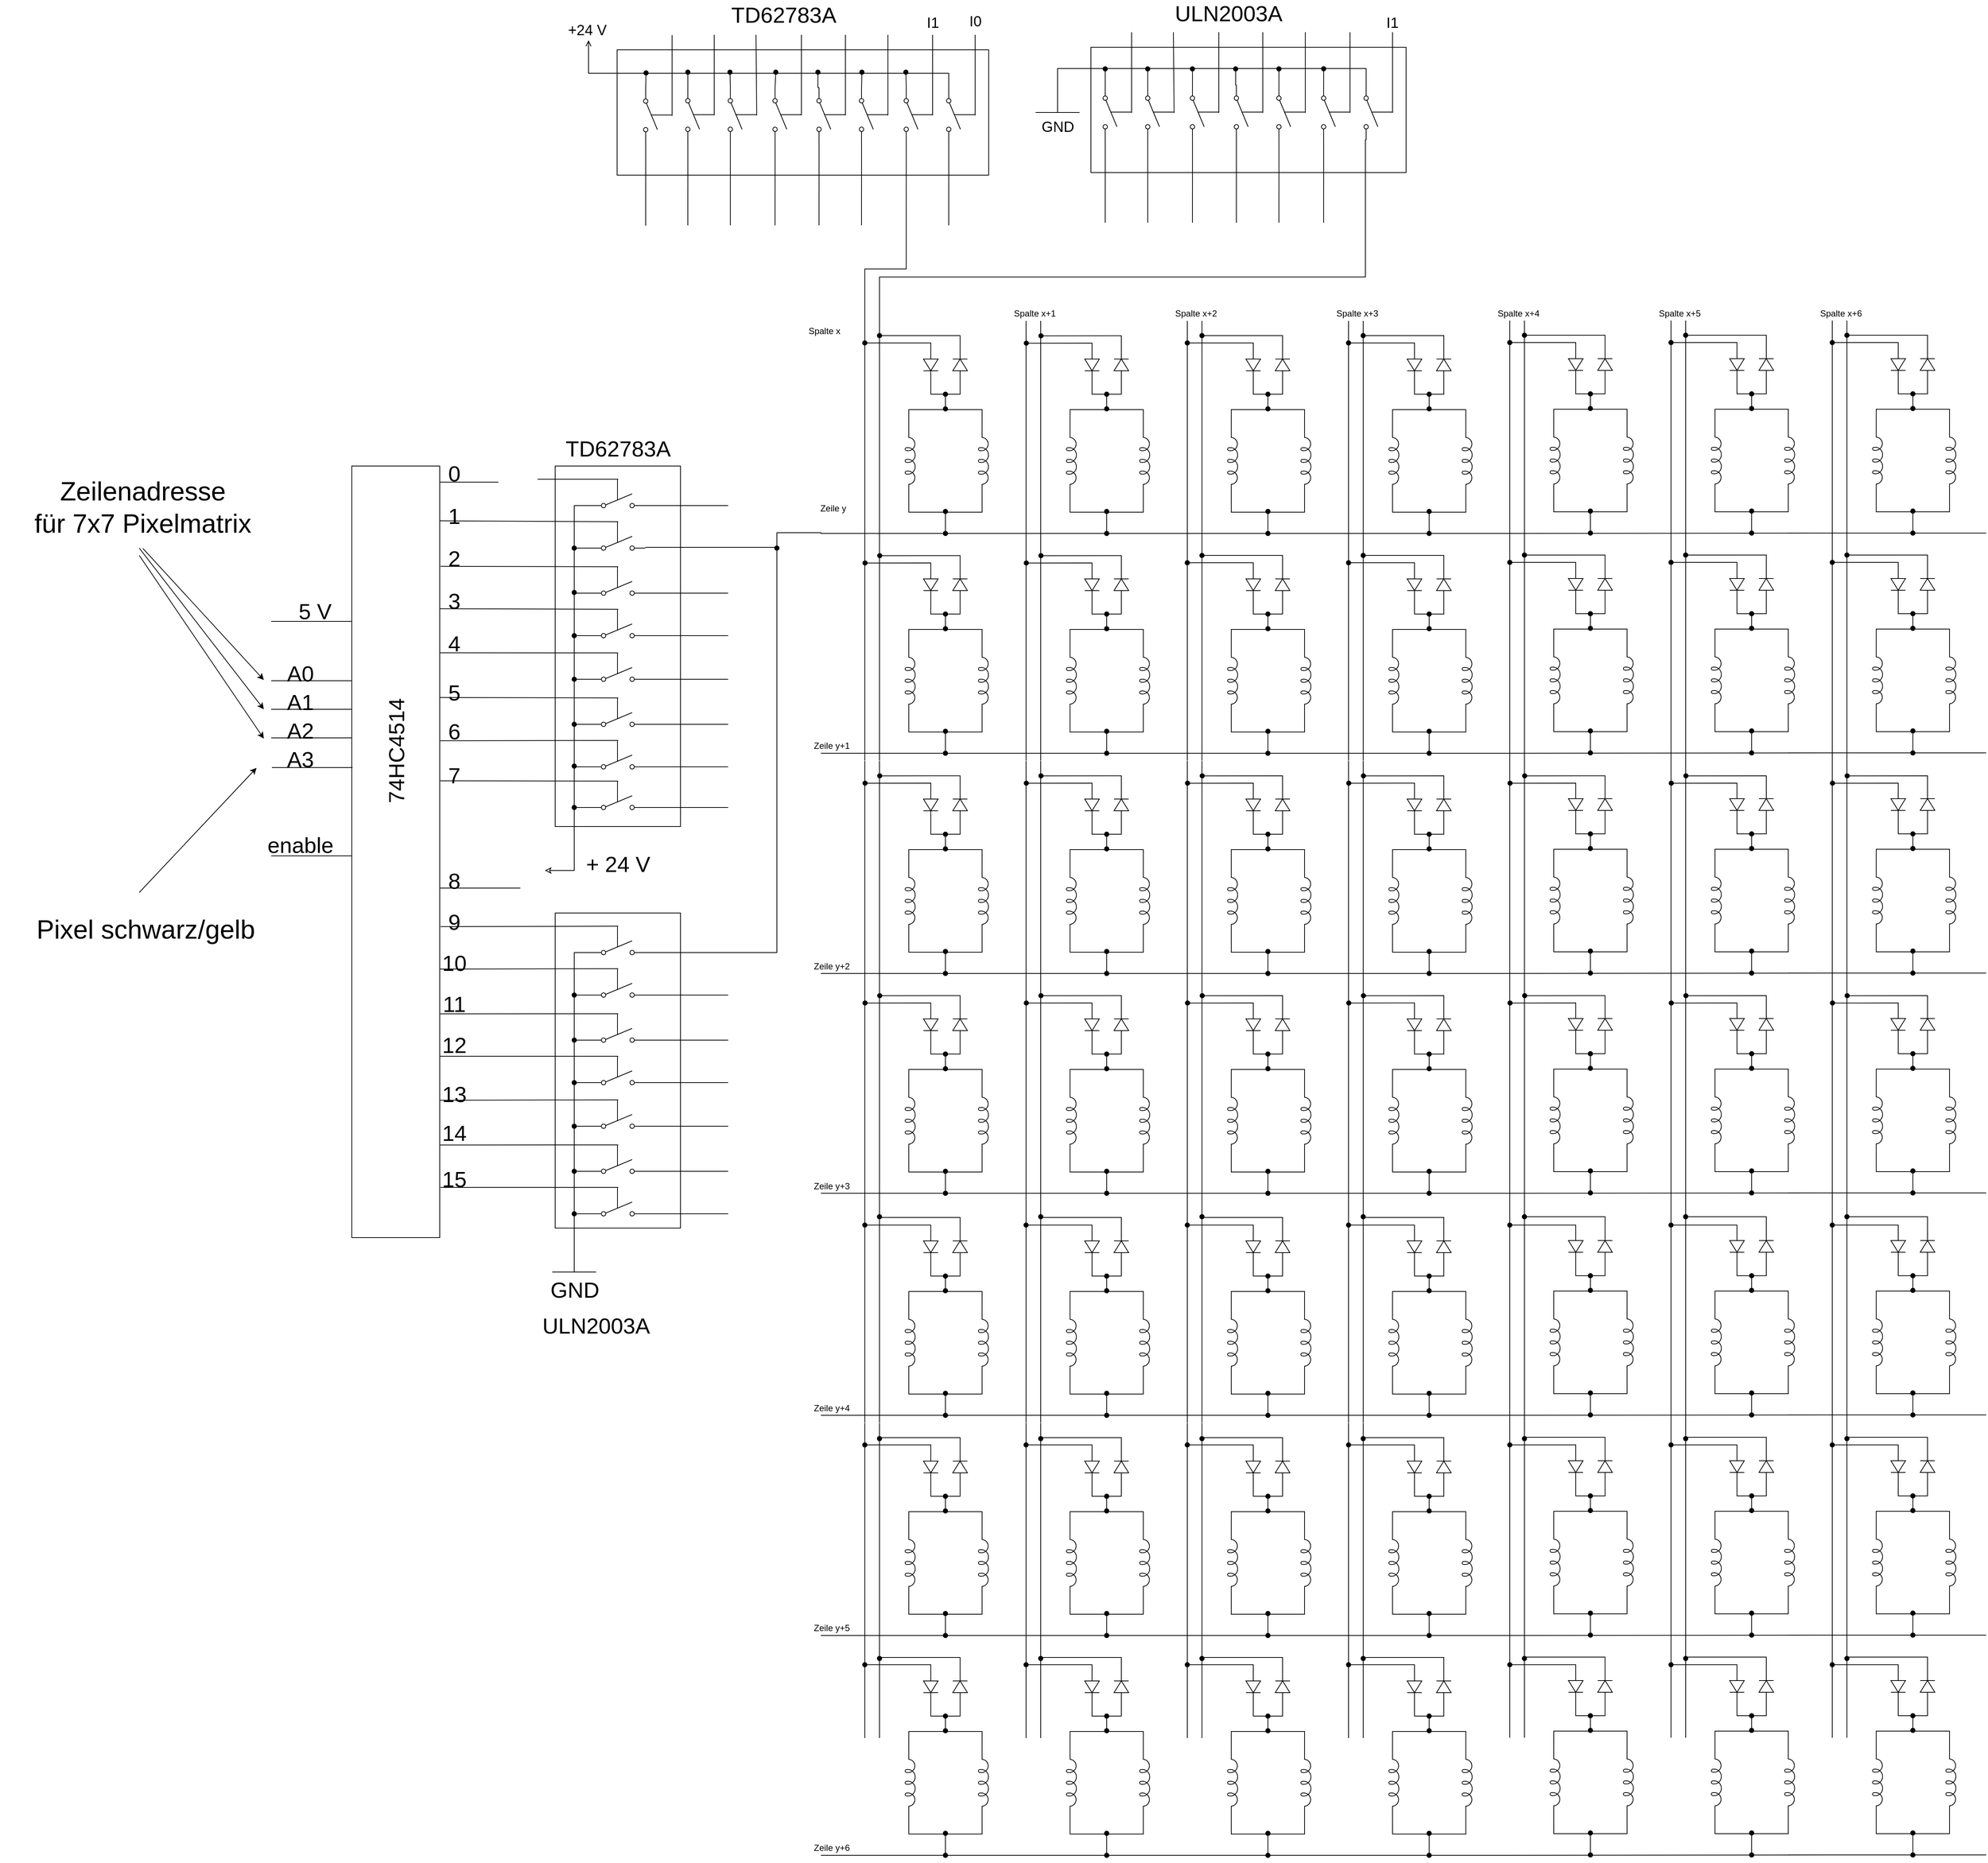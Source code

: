<mxfile version="12.1.8" type="device" pages="1"><diagram name="Page-1" id="16e2658f-23c8-b752-8be9-c03fbebb8bbe"><mxGraphModel dx="2997" dy="1923" grid="1" gridSize="10" guides="1" tooltips="1" connect="1" arrows="1" fold="1" page="1" pageScale="1" pageWidth="1100" pageHeight="850" background="#ffffff" math="0" shadow="0"><root><mxCell id="0"/><mxCell id="1" parent="0"/><mxCell id="oVh_d_4n9tEhDx8Rd2dv-1" value="" style="pointerEvents=1;verticalLabelPosition=bottom;shadow=0;dashed=0;align=center;fillColor=#ffffff;html=1;verticalAlign=top;strokeWidth=1;shape=mxgraph.electrical.inductors.inductor_5;rotation=90;" parent="1" vertex="1"><mxGeometry x="112" y="214" width="100" height="14" as="geometry"/></mxCell><mxCell id="oVh_d_4n9tEhDx8Rd2dv-14" style="edgeStyle=orthogonalEdgeStyle;rounded=0;orthogonalLoop=1;jettySize=auto;html=1;exitX=1;exitY=0.645;exitDx=0;exitDy=0;exitPerimeter=0;entryX=1;entryY=0.645;entryDx=0;entryDy=0;entryPerimeter=0;endArrow=none;endFill=0;" parent="1" source="oVh_d_4n9tEhDx8Rd2dv-2" target="oVh_d_4n9tEhDx8Rd2dv-1" edge="1"><mxGeometry relative="1" as="geometry"/></mxCell><mxCell id="oVh_d_4n9tEhDx8Rd2dv-15" style="edgeStyle=orthogonalEdgeStyle;rounded=0;orthogonalLoop=1;jettySize=auto;html=1;exitX=0;exitY=0.645;exitDx=0;exitDy=0;exitPerimeter=0;entryX=0;entryY=0.645;entryDx=0;entryDy=0;entryPerimeter=0;endArrow=none;endFill=0;" parent="1" source="oVh_d_4n9tEhDx8Rd2dv-2" target="oVh_d_4n9tEhDx8Rd2dv-1" edge="1"><mxGeometry relative="1" as="geometry"/></mxCell><mxCell id="oVh_d_4n9tEhDx8Rd2dv-2" value="" style="pointerEvents=1;verticalLabelPosition=bottom;shadow=0;dashed=0;align=center;fillColor=#ffffff;html=1;verticalAlign=top;strokeWidth=1;shape=mxgraph.electrical.inductors.inductor_5;rotation=90;" parent="1" vertex="1"><mxGeometry x="212" y="214" width="100" height="14" as="geometry"/></mxCell><mxCell id="oVh_d_4n9tEhDx8Rd2dv-27" style="edgeStyle=orthogonalEdgeStyle;rounded=0;orthogonalLoop=1;jettySize=auto;html=1;exitX=1;exitY=0.5;exitDx=0;exitDy=0;exitPerimeter=0;startArrow=none;startFill=0;endArrow=oval;endFill=1;" parent="1" source="oVh_d_4n9tEhDx8Rd2dv-3" edge="1"><mxGeometry relative="1" as="geometry"><mxPoint x="120" y="50" as="targetPoint"/><Array as="points"><mxPoint x="230" y="50"/></Array></mxGeometry></mxCell><mxCell id="oVh_d_4n9tEhDx8Rd2dv-3" value="" style="pointerEvents=1;fillColor=#000000;verticalLabelPosition=bottom;shadow=0;dashed=0;align=center;fillColor=#ffffff;html=1;verticalAlign=top;strokeWidth=1;shape=mxgraph.electrical.diodes.diode;rotation=-90;" parent="1" vertex="1"><mxGeometry x="210" y="80" width="40" height="20" as="geometry"/></mxCell><mxCell id="oVh_d_4n9tEhDx8Rd2dv-6" style="edgeStyle=orthogonalEdgeStyle;rounded=0;orthogonalLoop=1;jettySize=auto;html=1;exitX=1;exitY=0.5;exitDx=0;exitDy=0;exitPerimeter=0;entryX=0;entryY=0.5;entryDx=0;entryDy=0;entryPerimeter=0;endArrow=none;endFill=0;" parent="1" source="oVh_d_4n9tEhDx8Rd2dv-4" target="oVh_d_4n9tEhDx8Rd2dv-3" edge="1"><mxGeometry relative="1" as="geometry"/></mxCell><mxCell id="oVh_d_4n9tEhDx8Rd2dv-26" style="edgeStyle=orthogonalEdgeStyle;rounded=0;orthogonalLoop=1;jettySize=auto;html=1;exitX=0;exitY=0.5;exitDx=0;exitDy=0;exitPerimeter=0;startArrow=none;startFill=0;endArrow=oval;endFill=1;" parent="1" source="oVh_d_4n9tEhDx8Rd2dv-4" edge="1"><mxGeometry relative="1" as="geometry"><mxPoint x="100" y="60" as="targetPoint"/><Array as="points"><mxPoint x="190" y="60"/></Array></mxGeometry></mxCell><mxCell id="oVh_d_4n9tEhDx8Rd2dv-4" value="" style="pointerEvents=1;fillColor=#000000;verticalLabelPosition=bottom;shadow=0;dashed=0;align=center;fillColor=#ffffff;html=1;verticalAlign=top;strokeWidth=1;shape=mxgraph.electrical.diodes.diode;rotation=90;" parent="1" vertex="1"><mxGeometry x="170" y="80" width="40" height="20" as="geometry"/></mxCell><mxCell id="oVh_d_4n9tEhDx8Rd2dv-16" value="" style="endArrow=oval;html=1;startArrow=oval;startFill=1;endFill=1;" parent="1" edge="1"><mxGeometry width="50" height="50" relative="1" as="geometry"><mxPoint x="210" y="150" as="sourcePoint"/><mxPoint x="210" y="130" as="targetPoint"/></mxGeometry></mxCell><mxCell id="oVh_d_4n9tEhDx8Rd2dv-17" value="" style="endArrow=none;html=1;" parent="1" edge="1"><mxGeometry width="50" height="50" relative="1" as="geometry"><mxPoint x="40" y="320" as="sourcePoint"/><mxPoint x="310" y="320" as="targetPoint"/></mxGeometry></mxCell><mxCell id="oVh_d_4n9tEhDx8Rd2dv-18" value="" style="endArrow=oval;html=1;startArrow=oval;startFill=1;endFill=1;" parent="1" edge="1"><mxGeometry width="50" height="50" relative="1" as="geometry"><mxPoint x="210" y="320" as="sourcePoint"/><mxPoint x="210" y="290" as="targetPoint"/></mxGeometry></mxCell><mxCell id="oVh_d_4n9tEhDx8Rd2dv-22" value="" style="endArrow=none;html=1;" parent="1" edge="1"><mxGeometry width="50" height="50" relative="1" as="geometry"><mxPoint x="100" y="330" as="sourcePoint"/><mxPoint x="100" y="30" as="targetPoint"/></mxGeometry></mxCell><mxCell id="oVh_d_4n9tEhDx8Rd2dv-23" value="" style="endArrow=none;html=1;" parent="1" edge="1"><mxGeometry width="50" height="50" relative="1" as="geometry"><mxPoint x="120" y="330" as="sourcePoint"/><mxPoint x="120" y="30" as="targetPoint"/></mxGeometry></mxCell><mxCell id="oVh_d_4n9tEhDx8Rd2dv-28" value="Spalte x" style="text;html=1;strokeColor=none;fillColor=none;align=center;verticalAlign=middle;whiteSpace=wrap;rounded=0;" parent="1" vertex="1"><mxGeometry y="33.5" width="90" height="20" as="geometry"/></mxCell><mxCell id="oVh_d_4n9tEhDx8Rd2dv-29" value="Zeile y" style="text;html=1;strokeColor=none;fillColor=none;align=center;verticalAlign=middle;whiteSpace=wrap;rounded=0;" parent="1" vertex="1"><mxGeometry x="12" y="276" width="90" height="20" as="geometry"/></mxCell><mxCell id="oVh_d_4n9tEhDx8Rd2dv-30" value="" style="pointerEvents=1;verticalLabelPosition=bottom;shadow=0;dashed=0;align=center;fillColor=#ffffff;html=1;verticalAlign=top;strokeWidth=1;shape=mxgraph.electrical.inductors.inductor_5;rotation=90;" parent="1" vertex="1"><mxGeometry x="332" y="214" width="100" height="14" as="geometry"/></mxCell><mxCell id="oVh_d_4n9tEhDx8Rd2dv-31" style="edgeStyle=orthogonalEdgeStyle;rounded=0;orthogonalLoop=1;jettySize=auto;html=1;exitX=1;exitY=0.645;exitDx=0;exitDy=0;exitPerimeter=0;entryX=1;entryY=0.645;entryDx=0;entryDy=0;entryPerimeter=0;endArrow=none;endFill=0;" parent="1" source="oVh_d_4n9tEhDx8Rd2dv-33" target="oVh_d_4n9tEhDx8Rd2dv-30" edge="1"><mxGeometry relative="1" as="geometry"/></mxCell><mxCell id="oVh_d_4n9tEhDx8Rd2dv-32" style="edgeStyle=orthogonalEdgeStyle;rounded=0;orthogonalLoop=1;jettySize=auto;html=1;exitX=0;exitY=0.645;exitDx=0;exitDy=0;exitPerimeter=0;entryX=0;entryY=0.645;entryDx=0;entryDy=0;entryPerimeter=0;endArrow=none;endFill=0;" parent="1" source="oVh_d_4n9tEhDx8Rd2dv-33" target="oVh_d_4n9tEhDx8Rd2dv-30" edge="1"><mxGeometry relative="1" as="geometry"/></mxCell><mxCell id="oVh_d_4n9tEhDx8Rd2dv-33" value="" style="pointerEvents=1;verticalLabelPosition=bottom;shadow=0;dashed=0;align=center;fillColor=#ffffff;html=1;verticalAlign=top;strokeWidth=1;shape=mxgraph.electrical.inductors.inductor_5;rotation=90;" parent="1" vertex="1"><mxGeometry x="432" y="214" width="100" height="14" as="geometry"/></mxCell><mxCell id="oVh_d_4n9tEhDx8Rd2dv-34" style="edgeStyle=orthogonalEdgeStyle;rounded=0;orthogonalLoop=1;jettySize=auto;html=1;exitX=1;exitY=0.5;exitDx=0;exitDy=0;exitPerimeter=0;startArrow=none;startFill=0;endArrow=oval;endFill=1;" parent="1" source="oVh_d_4n9tEhDx8Rd2dv-35" edge="1"><mxGeometry relative="1" as="geometry"><mxPoint x="340.333" y="50.333" as="targetPoint"/><Array as="points"><mxPoint x="450" y="50"/></Array></mxGeometry></mxCell><mxCell id="oVh_d_4n9tEhDx8Rd2dv-35" value="" style="pointerEvents=1;fillColor=#000000;verticalLabelPosition=bottom;shadow=0;dashed=0;align=center;fillColor=#ffffff;html=1;verticalAlign=top;strokeWidth=1;shape=mxgraph.electrical.diodes.diode;rotation=-90;" parent="1" vertex="1"><mxGeometry x="430" y="80" width="40" height="20" as="geometry"/></mxCell><mxCell id="oVh_d_4n9tEhDx8Rd2dv-36" style="edgeStyle=orthogonalEdgeStyle;rounded=0;orthogonalLoop=1;jettySize=auto;html=1;exitX=1;exitY=0.5;exitDx=0;exitDy=0;exitPerimeter=0;entryX=0;entryY=0.5;entryDx=0;entryDy=0;entryPerimeter=0;endArrow=none;endFill=0;" parent="1" source="oVh_d_4n9tEhDx8Rd2dv-38" target="oVh_d_4n9tEhDx8Rd2dv-35" edge="1"><mxGeometry relative="1" as="geometry"/></mxCell><mxCell id="oVh_d_4n9tEhDx8Rd2dv-37" style="edgeStyle=orthogonalEdgeStyle;rounded=0;orthogonalLoop=1;jettySize=auto;html=1;exitX=0;exitY=0.5;exitDx=0;exitDy=0;exitPerimeter=0;startArrow=none;startFill=0;endArrow=oval;endFill=1;" parent="1" source="oVh_d_4n9tEhDx8Rd2dv-38" edge="1"><mxGeometry relative="1" as="geometry"><mxPoint x="320.333" y="60.333" as="targetPoint"/><Array as="points"><mxPoint x="410" y="60"/></Array></mxGeometry></mxCell><mxCell id="oVh_d_4n9tEhDx8Rd2dv-38" value="" style="pointerEvents=1;fillColor=#000000;verticalLabelPosition=bottom;shadow=0;dashed=0;align=center;fillColor=#ffffff;html=1;verticalAlign=top;strokeWidth=1;shape=mxgraph.electrical.diodes.diode;rotation=90;" parent="1" vertex="1"><mxGeometry x="390" y="80" width="40" height="20" as="geometry"/></mxCell><mxCell id="oVh_d_4n9tEhDx8Rd2dv-39" value="" style="endArrow=oval;html=1;startArrow=oval;startFill=1;endFill=1;" parent="1" edge="1"><mxGeometry width="50" height="50" relative="1" as="geometry"><mxPoint x="430" y="150" as="sourcePoint"/><mxPoint x="430" y="130" as="targetPoint"/></mxGeometry></mxCell><mxCell id="oVh_d_4n9tEhDx8Rd2dv-40" value="" style="endArrow=none;html=1;" parent="1" edge="1"><mxGeometry width="50" height="50" relative="1" as="geometry"><mxPoint x="260" y="320" as="sourcePoint"/><mxPoint x="530" y="320" as="targetPoint"/></mxGeometry></mxCell><mxCell id="oVh_d_4n9tEhDx8Rd2dv-41" value="" style="endArrow=oval;html=1;startArrow=oval;startFill=1;endFill=1;" parent="1" edge="1"><mxGeometry width="50" height="50" relative="1" as="geometry"><mxPoint x="430" y="320" as="sourcePoint"/><mxPoint x="430" y="290" as="targetPoint"/></mxGeometry></mxCell><mxCell id="oVh_d_4n9tEhDx8Rd2dv-42" value="" style="endArrow=none;html=1;" parent="1" edge="1"><mxGeometry width="50" height="50" relative="1" as="geometry"><mxPoint x="320" y="330" as="sourcePoint"/><mxPoint x="320" y="30" as="targetPoint"/></mxGeometry></mxCell><mxCell id="oVh_d_4n9tEhDx8Rd2dv-43" value="" style="endArrow=none;html=1;" parent="1" edge="1"><mxGeometry width="50" height="50" relative="1" as="geometry"><mxPoint x="340" y="330" as="sourcePoint"/><mxPoint x="340" y="30" as="targetPoint"/></mxGeometry></mxCell><mxCell id="oVh_d_4n9tEhDx8Rd2dv-44" value="Spalte x+1" style="text;html=1;strokeColor=none;fillColor=none;align=center;verticalAlign=middle;whiteSpace=wrap;rounded=0;" parent="1" vertex="1"><mxGeometry x="287" y="10" width="90" height="20" as="geometry"/></mxCell><mxCell id="oVh_d_4n9tEhDx8Rd2dv-46" value="" style="pointerEvents=1;verticalLabelPosition=bottom;shadow=0;dashed=0;align=center;fillColor=#ffffff;html=1;verticalAlign=top;strokeWidth=1;shape=mxgraph.electrical.inductors.inductor_5;rotation=90;" parent="1" vertex="1"><mxGeometry x="112" y="514" width="100" height="14" as="geometry"/></mxCell><mxCell id="oVh_d_4n9tEhDx8Rd2dv-47" style="edgeStyle=orthogonalEdgeStyle;rounded=0;orthogonalLoop=1;jettySize=auto;html=1;exitX=1;exitY=0.645;exitDx=0;exitDy=0;exitPerimeter=0;entryX=1;entryY=0.645;entryDx=0;entryDy=0;entryPerimeter=0;endArrow=none;endFill=0;" parent="1" source="oVh_d_4n9tEhDx8Rd2dv-49" target="oVh_d_4n9tEhDx8Rd2dv-46" edge="1"><mxGeometry relative="1" as="geometry"/></mxCell><mxCell id="oVh_d_4n9tEhDx8Rd2dv-48" style="edgeStyle=orthogonalEdgeStyle;rounded=0;orthogonalLoop=1;jettySize=auto;html=1;exitX=0;exitY=0.645;exitDx=0;exitDy=0;exitPerimeter=0;entryX=0;entryY=0.645;entryDx=0;entryDy=0;entryPerimeter=0;endArrow=none;endFill=0;" parent="1" source="oVh_d_4n9tEhDx8Rd2dv-49" target="oVh_d_4n9tEhDx8Rd2dv-46" edge="1"><mxGeometry relative="1" as="geometry"/></mxCell><mxCell id="oVh_d_4n9tEhDx8Rd2dv-49" value="" style="pointerEvents=1;verticalLabelPosition=bottom;shadow=0;dashed=0;align=center;fillColor=#ffffff;html=1;verticalAlign=top;strokeWidth=1;shape=mxgraph.electrical.inductors.inductor_5;rotation=90;" parent="1" vertex="1"><mxGeometry x="212" y="514" width="100" height="14" as="geometry"/></mxCell><mxCell id="oVh_d_4n9tEhDx8Rd2dv-50" style="edgeStyle=orthogonalEdgeStyle;rounded=0;orthogonalLoop=1;jettySize=auto;html=1;exitX=1;exitY=0.5;exitDx=0;exitDy=0;exitPerimeter=0;startArrow=none;startFill=0;endArrow=oval;endFill=1;" parent="1" source="oVh_d_4n9tEhDx8Rd2dv-51" edge="1"><mxGeometry relative="1" as="geometry"><mxPoint x="120.333" y="350.333" as="targetPoint"/><Array as="points"><mxPoint x="230" y="350"/></Array></mxGeometry></mxCell><mxCell id="oVh_d_4n9tEhDx8Rd2dv-51" value="" style="pointerEvents=1;fillColor=#000000;verticalLabelPosition=bottom;shadow=0;dashed=0;align=center;fillColor=#ffffff;html=1;verticalAlign=top;strokeWidth=1;shape=mxgraph.electrical.diodes.diode;rotation=-90;" parent="1" vertex="1"><mxGeometry x="210" y="380" width="40" height="20" as="geometry"/></mxCell><mxCell id="oVh_d_4n9tEhDx8Rd2dv-52" style="edgeStyle=orthogonalEdgeStyle;rounded=0;orthogonalLoop=1;jettySize=auto;html=1;exitX=1;exitY=0.5;exitDx=0;exitDy=0;exitPerimeter=0;entryX=0;entryY=0.5;entryDx=0;entryDy=0;entryPerimeter=0;endArrow=none;endFill=0;" parent="1" source="oVh_d_4n9tEhDx8Rd2dv-54" target="oVh_d_4n9tEhDx8Rd2dv-51" edge="1"><mxGeometry relative="1" as="geometry"/></mxCell><mxCell id="oVh_d_4n9tEhDx8Rd2dv-53" style="edgeStyle=orthogonalEdgeStyle;rounded=0;orthogonalLoop=1;jettySize=auto;html=1;exitX=0;exitY=0.5;exitDx=0;exitDy=0;exitPerimeter=0;startArrow=none;startFill=0;endArrow=oval;endFill=1;" parent="1" source="oVh_d_4n9tEhDx8Rd2dv-54" edge="1"><mxGeometry relative="1" as="geometry"><mxPoint x="100.333" y="360.333" as="targetPoint"/><Array as="points"><mxPoint x="190" y="360"/></Array></mxGeometry></mxCell><mxCell id="oVh_d_4n9tEhDx8Rd2dv-54" value="" style="pointerEvents=1;fillColor=#000000;verticalLabelPosition=bottom;shadow=0;dashed=0;align=center;fillColor=#ffffff;html=1;verticalAlign=top;strokeWidth=1;shape=mxgraph.electrical.diodes.diode;rotation=90;" parent="1" vertex="1"><mxGeometry x="170" y="380" width="40" height="20" as="geometry"/></mxCell><mxCell id="oVh_d_4n9tEhDx8Rd2dv-55" value="" style="endArrow=oval;html=1;startArrow=oval;startFill=1;endFill=1;" parent="1" edge="1"><mxGeometry width="50" height="50" relative="1" as="geometry"><mxPoint x="210" y="450" as="sourcePoint"/><mxPoint x="210" y="430" as="targetPoint"/></mxGeometry></mxCell><mxCell id="oVh_d_4n9tEhDx8Rd2dv-56" value="" style="endArrow=none;html=1;" parent="1" edge="1"><mxGeometry width="50" height="50" relative="1" as="geometry"><mxPoint x="40" y="620" as="sourcePoint"/><mxPoint x="310" y="620" as="targetPoint"/></mxGeometry></mxCell><mxCell id="oVh_d_4n9tEhDx8Rd2dv-57" value="" style="endArrow=oval;html=1;startArrow=oval;startFill=1;endFill=1;" parent="1" edge="1"><mxGeometry width="50" height="50" relative="1" as="geometry"><mxPoint x="210" y="620" as="sourcePoint"/><mxPoint x="210" y="590" as="targetPoint"/></mxGeometry></mxCell><mxCell id="oVh_d_4n9tEhDx8Rd2dv-58" value="" style="endArrow=none;html=1;" parent="1" edge="1"><mxGeometry width="50" height="50" relative="1" as="geometry"><mxPoint x="100" y="630" as="sourcePoint"/><mxPoint x="100" y="330" as="targetPoint"/></mxGeometry></mxCell><mxCell id="oVh_d_4n9tEhDx8Rd2dv-59" value="" style="endArrow=none;html=1;" parent="1" edge="1"><mxGeometry width="50" height="50" relative="1" as="geometry"><mxPoint x="120" y="630" as="sourcePoint"/><mxPoint x="120" y="330" as="targetPoint"/></mxGeometry></mxCell><mxCell id="oVh_d_4n9tEhDx8Rd2dv-61" value="Zeile y+1" style="text;html=1;strokeColor=none;fillColor=none;align=center;verticalAlign=middle;whiteSpace=wrap;rounded=0;" parent="1" vertex="1"><mxGeometry x="10" y="600" width="90" height="20" as="geometry"/></mxCell><mxCell id="oVh_d_4n9tEhDx8Rd2dv-62" value="" style="pointerEvents=1;verticalLabelPosition=bottom;shadow=0;dashed=0;align=center;fillColor=#ffffff;html=1;verticalAlign=top;strokeWidth=1;shape=mxgraph.electrical.inductors.inductor_5;rotation=90;" parent="1" vertex="1"><mxGeometry x="332" y="514" width="100" height="14" as="geometry"/></mxCell><mxCell id="oVh_d_4n9tEhDx8Rd2dv-63" style="edgeStyle=orthogonalEdgeStyle;rounded=0;orthogonalLoop=1;jettySize=auto;html=1;exitX=1;exitY=0.645;exitDx=0;exitDy=0;exitPerimeter=0;entryX=1;entryY=0.645;entryDx=0;entryDy=0;entryPerimeter=0;endArrow=none;endFill=0;" parent="1" source="oVh_d_4n9tEhDx8Rd2dv-65" target="oVh_d_4n9tEhDx8Rd2dv-62" edge="1"><mxGeometry relative="1" as="geometry"/></mxCell><mxCell id="oVh_d_4n9tEhDx8Rd2dv-64" style="edgeStyle=orthogonalEdgeStyle;rounded=0;orthogonalLoop=1;jettySize=auto;html=1;exitX=0;exitY=0.645;exitDx=0;exitDy=0;exitPerimeter=0;entryX=0;entryY=0.645;entryDx=0;entryDy=0;entryPerimeter=0;endArrow=none;endFill=0;" parent="1" source="oVh_d_4n9tEhDx8Rd2dv-65" target="oVh_d_4n9tEhDx8Rd2dv-62" edge="1"><mxGeometry relative="1" as="geometry"/></mxCell><mxCell id="oVh_d_4n9tEhDx8Rd2dv-65" value="" style="pointerEvents=1;verticalLabelPosition=bottom;shadow=0;dashed=0;align=center;fillColor=#ffffff;html=1;verticalAlign=top;strokeWidth=1;shape=mxgraph.electrical.inductors.inductor_5;rotation=90;" parent="1" vertex="1"><mxGeometry x="432" y="514" width="100" height="14" as="geometry"/></mxCell><mxCell id="oVh_d_4n9tEhDx8Rd2dv-66" style="edgeStyle=orthogonalEdgeStyle;rounded=0;orthogonalLoop=1;jettySize=auto;html=1;exitX=1;exitY=0.5;exitDx=0;exitDy=0;exitPerimeter=0;startArrow=none;startFill=0;endArrow=oval;endFill=1;" parent="1" source="oVh_d_4n9tEhDx8Rd2dv-67" edge="1"><mxGeometry relative="1" as="geometry"><mxPoint x="340.333" y="350.333" as="targetPoint"/><Array as="points"><mxPoint x="450" y="350"/></Array></mxGeometry></mxCell><mxCell id="oVh_d_4n9tEhDx8Rd2dv-67" value="" style="pointerEvents=1;fillColor=#000000;verticalLabelPosition=bottom;shadow=0;dashed=0;align=center;fillColor=#ffffff;html=1;verticalAlign=top;strokeWidth=1;shape=mxgraph.electrical.diodes.diode;rotation=-90;" parent="1" vertex="1"><mxGeometry x="430" y="380" width="40" height="20" as="geometry"/></mxCell><mxCell id="oVh_d_4n9tEhDx8Rd2dv-68" style="edgeStyle=orthogonalEdgeStyle;rounded=0;orthogonalLoop=1;jettySize=auto;html=1;exitX=1;exitY=0.5;exitDx=0;exitDy=0;exitPerimeter=0;entryX=0;entryY=0.5;entryDx=0;entryDy=0;entryPerimeter=0;endArrow=none;endFill=0;" parent="1" source="oVh_d_4n9tEhDx8Rd2dv-70" target="oVh_d_4n9tEhDx8Rd2dv-67" edge="1"><mxGeometry relative="1" as="geometry"/></mxCell><mxCell id="oVh_d_4n9tEhDx8Rd2dv-69" style="edgeStyle=orthogonalEdgeStyle;rounded=0;orthogonalLoop=1;jettySize=auto;html=1;exitX=0;exitY=0.5;exitDx=0;exitDy=0;exitPerimeter=0;startArrow=none;startFill=0;endArrow=oval;endFill=1;" parent="1" source="oVh_d_4n9tEhDx8Rd2dv-70" edge="1"><mxGeometry relative="1" as="geometry"><mxPoint x="320.333" y="360.333" as="targetPoint"/><Array as="points"><mxPoint x="410" y="360"/></Array></mxGeometry></mxCell><mxCell id="oVh_d_4n9tEhDx8Rd2dv-70" value="" style="pointerEvents=1;fillColor=#000000;verticalLabelPosition=bottom;shadow=0;dashed=0;align=center;fillColor=#ffffff;html=1;verticalAlign=top;strokeWidth=1;shape=mxgraph.electrical.diodes.diode;rotation=90;" parent="1" vertex="1"><mxGeometry x="390" y="380" width="40" height="20" as="geometry"/></mxCell><mxCell id="oVh_d_4n9tEhDx8Rd2dv-71" value="" style="endArrow=oval;html=1;startArrow=oval;startFill=1;endFill=1;" parent="1" edge="1"><mxGeometry width="50" height="50" relative="1" as="geometry"><mxPoint x="430" y="450" as="sourcePoint"/><mxPoint x="430" y="430" as="targetPoint"/></mxGeometry></mxCell><mxCell id="oVh_d_4n9tEhDx8Rd2dv-72" value="" style="endArrow=none;html=1;" parent="1" edge="1"><mxGeometry width="50" height="50" relative="1" as="geometry"><mxPoint x="260" y="620" as="sourcePoint"/><mxPoint x="530" y="620" as="targetPoint"/></mxGeometry></mxCell><mxCell id="oVh_d_4n9tEhDx8Rd2dv-73" value="" style="endArrow=oval;html=1;startArrow=oval;startFill=1;endFill=1;" parent="1" edge="1"><mxGeometry width="50" height="50" relative="1" as="geometry"><mxPoint x="430" y="620" as="sourcePoint"/><mxPoint x="430" y="590" as="targetPoint"/></mxGeometry></mxCell><mxCell id="oVh_d_4n9tEhDx8Rd2dv-74" value="" style="endArrow=none;html=1;" parent="1" edge="1"><mxGeometry width="50" height="50" relative="1" as="geometry"><mxPoint x="320" y="630" as="sourcePoint"/><mxPoint x="320" y="330" as="targetPoint"/></mxGeometry></mxCell><mxCell id="oVh_d_4n9tEhDx8Rd2dv-75" value="" style="endArrow=none;html=1;" parent="1" edge="1"><mxGeometry width="50" height="50" relative="1" as="geometry"><mxPoint x="340" y="630" as="sourcePoint"/><mxPoint x="340" y="330" as="targetPoint"/></mxGeometry></mxCell><mxCell id="oVh_d_4n9tEhDx8Rd2dv-76" value="" style="pointerEvents=1;verticalLabelPosition=bottom;shadow=0;dashed=0;align=center;fillColor=#ffffff;html=1;verticalAlign=top;strokeWidth=1;shape=mxgraph.electrical.inductors.inductor_5;rotation=90;" parent="1" vertex="1"><mxGeometry x="552" y="214" width="100" height="14" as="geometry"/></mxCell><mxCell id="oVh_d_4n9tEhDx8Rd2dv-77" style="edgeStyle=orthogonalEdgeStyle;rounded=0;orthogonalLoop=1;jettySize=auto;html=1;exitX=1;exitY=0.645;exitDx=0;exitDy=0;exitPerimeter=0;entryX=1;entryY=0.645;entryDx=0;entryDy=0;entryPerimeter=0;endArrow=none;endFill=0;" parent="1" source="oVh_d_4n9tEhDx8Rd2dv-79" target="oVh_d_4n9tEhDx8Rd2dv-76" edge="1"><mxGeometry relative="1" as="geometry"/></mxCell><mxCell id="oVh_d_4n9tEhDx8Rd2dv-78" style="edgeStyle=orthogonalEdgeStyle;rounded=0;orthogonalLoop=1;jettySize=auto;html=1;exitX=0;exitY=0.645;exitDx=0;exitDy=0;exitPerimeter=0;entryX=0;entryY=0.645;entryDx=0;entryDy=0;entryPerimeter=0;endArrow=none;endFill=0;" parent="1" source="oVh_d_4n9tEhDx8Rd2dv-79" target="oVh_d_4n9tEhDx8Rd2dv-76" edge="1"><mxGeometry relative="1" as="geometry"/></mxCell><mxCell id="oVh_d_4n9tEhDx8Rd2dv-79" value="" style="pointerEvents=1;verticalLabelPosition=bottom;shadow=0;dashed=0;align=center;fillColor=#ffffff;html=1;verticalAlign=top;strokeWidth=1;shape=mxgraph.electrical.inductors.inductor_5;rotation=90;" parent="1" vertex="1"><mxGeometry x="652" y="214" width="100" height="14" as="geometry"/></mxCell><mxCell id="oVh_d_4n9tEhDx8Rd2dv-80" style="edgeStyle=orthogonalEdgeStyle;rounded=0;orthogonalLoop=1;jettySize=auto;html=1;exitX=1;exitY=0.5;exitDx=0;exitDy=0;exitPerimeter=0;startArrow=none;startFill=0;endArrow=oval;endFill=1;" parent="1" source="oVh_d_4n9tEhDx8Rd2dv-81" edge="1"><mxGeometry relative="1" as="geometry"><mxPoint x="560" y="50" as="targetPoint"/><Array as="points"><mxPoint x="670" y="50"/></Array></mxGeometry></mxCell><mxCell id="oVh_d_4n9tEhDx8Rd2dv-81" value="" style="pointerEvents=1;fillColor=#000000;verticalLabelPosition=bottom;shadow=0;dashed=0;align=center;fillColor=#ffffff;html=1;verticalAlign=top;strokeWidth=1;shape=mxgraph.electrical.diodes.diode;rotation=-90;" parent="1" vertex="1"><mxGeometry x="650" y="80" width="40" height="20" as="geometry"/></mxCell><mxCell id="oVh_d_4n9tEhDx8Rd2dv-82" style="edgeStyle=orthogonalEdgeStyle;rounded=0;orthogonalLoop=1;jettySize=auto;html=1;exitX=1;exitY=0.5;exitDx=0;exitDy=0;exitPerimeter=0;entryX=0;entryY=0.5;entryDx=0;entryDy=0;entryPerimeter=0;endArrow=none;endFill=0;" parent="1" source="oVh_d_4n9tEhDx8Rd2dv-84" target="oVh_d_4n9tEhDx8Rd2dv-81" edge="1"><mxGeometry relative="1" as="geometry"/></mxCell><mxCell id="oVh_d_4n9tEhDx8Rd2dv-83" style="edgeStyle=orthogonalEdgeStyle;rounded=0;orthogonalLoop=1;jettySize=auto;html=1;exitX=0;exitY=0.5;exitDx=0;exitDy=0;exitPerimeter=0;startArrow=none;startFill=0;endArrow=oval;endFill=1;" parent="1" source="oVh_d_4n9tEhDx8Rd2dv-84" edge="1"><mxGeometry relative="1" as="geometry"><mxPoint x="540" y="60" as="targetPoint"/><Array as="points"><mxPoint x="630" y="60"/></Array></mxGeometry></mxCell><mxCell id="oVh_d_4n9tEhDx8Rd2dv-84" value="" style="pointerEvents=1;fillColor=#000000;verticalLabelPosition=bottom;shadow=0;dashed=0;align=center;fillColor=#ffffff;html=1;verticalAlign=top;strokeWidth=1;shape=mxgraph.electrical.diodes.diode;rotation=90;" parent="1" vertex="1"><mxGeometry x="610" y="80" width="40" height="20" as="geometry"/></mxCell><mxCell id="oVh_d_4n9tEhDx8Rd2dv-85" value="" style="endArrow=oval;html=1;startArrow=oval;startFill=1;endFill=1;" parent="1" edge="1"><mxGeometry width="50" height="50" relative="1" as="geometry"><mxPoint x="650" y="150" as="sourcePoint"/><mxPoint x="650" y="130" as="targetPoint"/></mxGeometry></mxCell><mxCell id="oVh_d_4n9tEhDx8Rd2dv-86" value="" style="endArrow=none;html=1;" parent="1" edge="1"><mxGeometry width="50" height="50" relative="1" as="geometry"><mxPoint x="480" y="320" as="sourcePoint"/><mxPoint x="750" y="320" as="targetPoint"/></mxGeometry></mxCell><mxCell id="oVh_d_4n9tEhDx8Rd2dv-87" value="" style="endArrow=oval;html=1;startArrow=oval;startFill=1;endFill=1;" parent="1" edge="1"><mxGeometry width="50" height="50" relative="1" as="geometry"><mxPoint x="650" y="320" as="sourcePoint"/><mxPoint x="650" y="290" as="targetPoint"/></mxGeometry></mxCell><mxCell id="oVh_d_4n9tEhDx8Rd2dv-88" value="" style="endArrow=none;html=1;" parent="1" edge="1"><mxGeometry width="50" height="50" relative="1" as="geometry"><mxPoint x="540" y="330" as="sourcePoint"/><mxPoint x="540" y="30" as="targetPoint"/></mxGeometry></mxCell><mxCell id="oVh_d_4n9tEhDx8Rd2dv-89" value="" style="endArrow=none;html=1;" parent="1" edge="1"><mxGeometry width="50" height="50" relative="1" as="geometry"><mxPoint x="560" y="330" as="sourcePoint"/><mxPoint x="560" y="30" as="targetPoint"/></mxGeometry></mxCell><mxCell id="oVh_d_4n9tEhDx8Rd2dv-90" value="Spalte x+2" style="text;html=1;strokeColor=none;fillColor=none;align=center;verticalAlign=middle;whiteSpace=wrap;rounded=0;" parent="1" vertex="1"><mxGeometry x="507" y="10" width="90" height="20" as="geometry"/></mxCell><mxCell id="oVh_d_4n9tEhDx8Rd2dv-92" value="" style="pointerEvents=1;verticalLabelPosition=bottom;shadow=0;dashed=0;align=center;fillColor=#ffffff;html=1;verticalAlign=top;strokeWidth=1;shape=mxgraph.electrical.inductors.inductor_5;rotation=90;" parent="1" vertex="1"><mxGeometry x="772" y="214" width="100" height="14" as="geometry"/></mxCell><mxCell id="oVh_d_4n9tEhDx8Rd2dv-93" style="edgeStyle=orthogonalEdgeStyle;rounded=0;orthogonalLoop=1;jettySize=auto;html=1;exitX=1;exitY=0.645;exitDx=0;exitDy=0;exitPerimeter=0;entryX=1;entryY=0.645;entryDx=0;entryDy=0;entryPerimeter=0;endArrow=none;endFill=0;" parent="1" source="oVh_d_4n9tEhDx8Rd2dv-95" target="oVh_d_4n9tEhDx8Rd2dv-92" edge="1"><mxGeometry relative="1" as="geometry"/></mxCell><mxCell id="oVh_d_4n9tEhDx8Rd2dv-94" style="edgeStyle=orthogonalEdgeStyle;rounded=0;orthogonalLoop=1;jettySize=auto;html=1;exitX=0;exitY=0.645;exitDx=0;exitDy=0;exitPerimeter=0;entryX=0;entryY=0.645;entryDx=0;entryDy=0;entryPerimeter=0;endArrow=none;endFill=0;" parent="1" source="oVh_d_4n9tEhDx8Rd2dv-95" target="oVh_d_4n9tEhDx8Rd2dv-92" edge="1"><mxGeometry relative="1" as="geometry"/></mxCell><mxCell id="oVh_d_4n9tEhDx8Rd2dv-95" value="" style="pointerEvents=1;verticalLabelPosition=bottom;shadow=0;dashed=0;align=center;fillColor=#ffffff;html=1;verticalAlign=top;strokeWidth=1;shape=mxgraph.electrical.inductors.inductor_5;rotation=90;" parent="1" vertex="1"><mxGeometry x="872" y="214" width="100" height="14" as="geometry"/></mxCell><mxCell id="oVh_d_4n9tEhDx8Rd2dv-96" style="edgeStyle=orthogonalEdgeStyle;rounded=0;orthogonalLoop=1;jettySize=auto;html=1;exitX=1;exitY=0.5;exitDx=0;exitDy=0;exitPerimeter=0;startArrow=none;startFill=0;endArrow=oval;endFill=1;" parent="1" source="oVh_d_4n9tEhDx8Rd2dv-97" edge="1"><mxGeometry relative="1" as="geometry"><mxPoint x="780" y="50" as="targetPoint"/><Array as="points"><mxPoint x="890" y="50"/></Array></mxGeometry></mxCell><mxCell id="oVh_d_4n9tEhDx8Rd2dv-97" value="" style="pointerEvents=1;fillColor=#000000;verticalLabelPosition=bottom;shadow=0;dashed=0;align=center;fillColor=#ffffff;html=1;verticalAlign=top;strokeWidth=1;shape=mxgraph.electrical.diodes.diode;rotation=-90;" parent="1" vertex="1"><mxGeometry x="870" y="80" width="40" height="20" as="geometry"/></mxCell><mxCell id="oVh_d_4n9tEhDx8Rd2dv-98" style="edgeStyle=orthogonalEdgeStyle;rounded=0;orthogonalLoop=1;jettySize=auto;html=1;exitX=1;exitY=0.5;exitDx=0;exitDy=0;exitPerimeter=0;entryX=0;entryY=0.5;entryDx=0;entryDy=0;entryPerimeter=0;endArrow=none;endFill=0;" parent="1" source="oVh_d_4n9tEhDx8Rd2dv-100" target="oVh_d_4n9tEhDx8Rd2dv-97" edge="1"><mxGeometry relative="1" as="geometry"/></mxCell><mxCell id="oVh_d_4n9tEhDx8Rd2dv-99" style="edgeStyle=orthogonalEdgeStyle;rounded=0;orthogonalLoop=1;jettySize=auto;html=1;exitX=0;exitY=0.5;exitDx=0;exitDy=0;exitPerimeter=0;startArrow=none;startFill=0;endArrow=oval;endFill=1;" parent="1" source="oVh_d_4n9tEhDx8Rd2dv-100" edge="1"><mxGeometry relative="1" as="geometry"><mxPoint x="760" y="60" as="targetPoint"/><Array as="points"><mxPoint x="850" y="60"/></Array></mxGeometry></mxCell><mxCell id="oVh_d_4n9tEhDx8Rd2dv-100" value="" style="pointerEvents=1;fillColor=#000000;verticalLabelPosition=bottom;shadow=0;dashed=0;align=center;fillColor=#ffffff;html=1;verticalAlign=top;strokeWidth=1;shape=mxgraph.electrical.diodes.diode;rotation=90;" parent="1" vertex="1"><mxGeometry x="830" y="80" width="40" height="20" as="geometry"/></mxCell><mxCell id="oVh_d_4n9tEhDx8Rd2dv-101" value="" style="endArrow=oval;html=1;startArrow=oval;startFill=1;endFill=1;" parent="1" edge="1"><mxGeometry width="50" height="50" relative="1" as="geometry"><mxPoint x="870" y="150" as="sourcePoint"/><mxPoint x="870" y="130" as="targetPoint"/></mxGeometry></mxCell><mxCell id="oVh_d_4n9tEhDx8Rd2dv-102" value="" style="endArrow=none;html=1;" parent="1" edge="1"><mxGeometry width="50" height="50" relative="1" as="geometry"><mxPoint x="700" y="320" as="sourcePoint"/><mxPoint x="970" y="320" as="targetPoint"/></mxGeometry></mxCell><mxCell id="oVh_d_4n9tEhDx8Rd2dv-103" value="" style="endArrow=oval;html=1;startArrow=oval;startFill=1;endFill=1;" parent="1" edge="1"><mxGeometry width="50" height="50" relative="1" as="geometry"><mxPoint x="870" y="320" as="sourcePoint"/><mxPoint x="870" y="290" as="targetPoint"/></mxGeometry></mxCell><mxCell id="oVh_d_4n9tEhDx8Rd2dv-104" value="" style="endArrow=none;html=1;" parent="1" edge="1"><mxGeometry width="50" height="50" relative="1" as="geometry"><mxPoint x="760" y="330" as="sourcePoint"/><mxPoint x="760" y="30" as="targetPoint"/></mxGeometry></mxCell><mxCell id="oVh_d_4n9tEhDx8Rd2dv-105" value="" style="endArrow=none;html=1;" parent="1" edge="1"><mxGeometry width="50" height="50" relative="1" as="geometry"><mxPoint x="780" y="330" as="sourcePoint"/><mxPoint x="780" y="30" as="targetPoint"/></mxGeometry></mxCell><mxCell id="oVh_d_4n9tEhDx8Rd2dv-106" value="Spalte x+3" style="text;html=1;strokeColor=none;fillColor=none;align=center;verticalAlign=middle;whiteSpace=wrap;rounded=0;" parent="1" vertex="1"><mxGeometry x="727" y="10" width="90" height="20" as="geometry"/></mxCell><mxCell id="oVh_d_4n9tEhDx8Rd2dv-107" value="" style="pointerEvents=1;verticalLabelPosition=bottom;shadow=0;dashed=0;align=center;fillColor=#ffffff;html=1;verticalAlign=top;strokeWidth=1;shape=mxgraph.electrical.inductors.inductor_5;rotation=90;" parent="1" vertex="1"><mxGeometry x="552" y="514" width="100" height="14" as="geometry"/></mxCell><mxCell id="oVh_d_4n9tEhDx8Rd2dv-108" style="edgeStyle=orthogonalEdgeStyle;rounded=0;orthogonalLoop=1;jettySize=auto;html=1;exitX=1;exitY=0.645;exitDx=0;exitDy=0;exitPerimeter=0;entryX=1;entryY=0.645;entryDx=0;entryDy=0;entryPerimeter=0;endArrow=none;endFill=0;" parent="1" source="oVh_d_4n9tEhDx8Rd2dv-110" target="oVh_d_4n9tEhDx8Rd2dv-107" edge="1"><mxGeometry relative="1" as="geometry"/></mxCell><mxCell id="oVh_d_4n9tEhDx8Rd2dv-109" style="edgeStyle=orthogonalEdgeStyle;rounded=0;orthogonalLoop=1;jettySize=auto;html=1;exitX=0;exitY=0.645;exitDx=0;exitDy=0;exitPerimeter=0;entryX=0;entryY=0.645;entryDx=0;entryDy=0;entryPerimeter=0;endArrow=none;endFill=0;" parent="1" source="oVh_d_4n9tEhDx8Rd2dv-110" target="oVh_d_4n9tEhDx8Rd2dv-107" edge="1"><mxGeometry relative="1" as="geometry"/></mxCell><mxCell id="oVh_d_4n9tEhDx8Rd2dv-110" value="" style="pointerEvents=1;verticalLabelPosition=bottom;shadow=0;dashed=0;align=center;fillColor=#ffffff;html=1;verticalAlign=top;strokeWidth=1;shape=mxgraph.electrical.inductors.inductor_5;rotation=90;" parent="1" vertex="1"><mxGeometry x="652" y="514" width="100" height="14" as="geometry"/></mxCell><mxCell id="oVh_d_4n9tEhDx8Rd2dv-111" style="edgeStyle=orthogonalEdgeStyle;rounded=0;orthogonalLoop=1;jettySize=auto;html=1;exitX=1;exitY=0.5;exitDx=0;exitDy=0;exitPerimeter=0;startArrow=none;startFill=0;endArrow=oval;endFill=1;" parent="1" source="oVh_d_4n9tEhDx8Rd2dv-112" edge="1"><mxGeometry relative="1" as="geometry"><mxPoint x="560" y="350" as="targetPoint"/><Array as="points"><mxPoint x="670" y="350"/></Array></mxGeometry></mxCell><mxCell id="oVh_d_4n9tEhDx8Rd2dv-112" value="" style="pointerEvents=1;fillColor=#000000;verticalLabelPosition=bottom;shadow=0;dashed=0;align=center;fillColor=#ffffff;html=1;verticalAlign=top;strokeWidth=1;shape=mxgraph.electrical.diodes.diode;rotation=-90;" parent="1" vertex="1"><mxGeometry x="650" y="380" width="40" height="20" as="geometry"/></mxCell><mxCell id="oVh_d_4n9tEhDx8Rd2dv-113" style="edgeStyle=orthogonalEdgeStyle;rounded=0;orthogonalLoop=1;jettySize=auto;html=1;exitX=1;exitY=0.5;exitDx=0;exitDy=0;exitPerimeter=0;entryX=0;entryY=0.5;entryDx=0;entryDy=0;entryPerimeter=0;endArrow=none;endFill=0;" parent="1" source="oVh_d_4n9tEhDx8Rd2dv-115" target="oVh_d_4n9tEhDx8Rd2dv-112" edge="1"><mxGeometry relative="1" as="geometry"/></mxCell><mxCell id="oVh_d_4n9tEhDx8Rd2dv-114" style="edgeStyle=orthogonalEdgeStyle;rounded=0;orthogonalLoop=1;jettySize=auto;html=1;exitX=0;exitY=0.5;exitDx=0;exitDy=0;exitPerimeter=0;startArrow=none;startFill=0;endArrow=oval;endFill=1;" parent="1" source="oVh_d_4n9tEhDx8Rd2dv-115" edge="1"><mxGeometry relative="1" as="geometry"><mxPoint x="540" y="360" as="targetPoint"/><Array as="points"><mxPoint x="630" y="360"/></Array></mxGeometry></mxCell><mxCell id="oVh_d_4n9tEhDx8Rd2dv-115" value="" style="pointerEvents=1;fillColor=#000000;verticalLabelPosition=bottom;shadow=0;dashed=0;align=center;fillColor=#ffffff;html=1;verticalAlign=top;strokeWidth=1;shape=mxgraph.electrical.diodes.diode;rotation=90;" parent="1" vertex="1"><mxGeometry x="610" y="380" width="40" height="20" as="geometry"/></mxCell><mxCell id="oVh_d_4n9tEhDx8Rd2dv-116" value="" style="endArrow=oval;html=1;startArrow=oval;startFill=1;endFill=1;" parent="1" edge="1"><mxGeometry width="50" height="50" relative="1" as="geometry"><mxPoint x="650" y="450" as="sourcePoint"/><mxPoint x="650" y="430" as="targetPoint"/></mxGeometry></mxCell><mxCell id="oVh_d_4n9tEhDx8Rd2dv-117" value="" style="endArrow=none;html=1;" parent="1" edge="1"><mxGeometry width="50" height="50" relative="1" as="geometry"><mxPoint x="480" y="620" as="sourcePoint"/><mxPoint x="750" y="620" as="targetPoint"/></mxGeometry></mxCell><mxCell id="oVh_d_4n9tEhDx8Rd2dv-118" value="" style="endArrow=oval;html=1;startArrow=oval;startFill=1;endFill=1;" parent="1" edge="1"><mxGeometry width="50" height="50" relative="1" as="geometry"><mxPoint x="650" y="620" as="sourcePoint"/><mxPoint x="650" y="590" as="targetPoint"/></mxGeometry></mxCell><mxCell id="oVh_d_4n9tEhDx8Rd2dv-119" value="" style="endArrow=none;html=1;" parent="1" edge="1"><mxGeometry width="50" height="50" relative="1" as="geometry"><mxPoint x="540" y="630" as="sourcePoint"/><mxPoint x="540" y="330" as="targetPoint"/></mxGeometry></mxCell><mxCell id="oVh_d_4n9tEhDx8Rd2dv-120" value="" style="endArrow=none;html=1;" parent="1" edge="1"><mxGeometry width="50" height="50" relative="1" as="geometry"><mxPoint x="560" y="630" as="sourcePoint"/><mxPoint x="560" y="330" as="targetPoint"/></mxGeometry></mxCell><mxCell id="oVh_d_4n9tEhDx8Rd2dv-122" value="" style="pointerEvents=1;verticalLabelPosition=bottom;shadow=0;dashed=0;align=center;fillColor=#ffffff;html=1;verticalAlign=top;strokeWidth=1;shape=mxgraph.electrical.inductors.inductor_5;rotation=90;" parent="1" vertex="1"><mxGeometry x="772" y="514" width="100" height="14" as="geometry"/></mxCell><mxCell id="oVh_d_4n9tEhDx8Rd2dv-123" style="edgeStyle=orthogonalEdgeStyle;rounded=0;orthogonalLoop=1;jettySize=auto;html=1;exitX=1;exitY=0.645;exitDx=0;exitDy=0;exitPerimeter=0;entryX=1;entryY=0.645;entryDx=0;entryDy=0;entryPerimeter=0;endArrow=none;endFill=0;" parent="1" source="oVh_d_4n9tEhDx8Rd2dv-125" target="oVh_d_4n9tEhDx8Rd2dv-122" edge="1"><mxGeometry relative="1" as="geometry"/></mxCell><mxCell id="oVh_d_4n9tEhDx8Rd2dv-124" style="edgeStyle=orthogonalEdgeStyle;rounded=0;orthogonalLoop=1;jettySize=auto;html=1;exitX=0;exitY=0.645;exitDx=0;exitDy=0;exitPerimeter=0;entryX=0;entryY=0.645;entryDx=0;entryDy=0;entryPerimeter=0;endArrow=none;endFill=0;" parent="1" source="oVh_d_4n9tEhDx8Rd2dv-125" target="oVh_d_4n9tEhDx8Rd2dv-122" edge="1"><mxGeometry relative="1" as="geometry"/></mxCell><mxCell id="oVh_d_4n9tEhDx8Rd2dv-125" value="" style="pointerEvents=1;verticalLabelPosition=bottom;shadow=0;dashed=0;align=center;fillColor=#ffffff;html=1;verticalAlign=top;strokeWidth=1;shape=mxgraph.electrical.inductors.inductor_5;rotation=90;" parent="1" vertex="1"><mxGeometry x="872" y="514" width="100" height="14" as="geometry"/></mxCell><mxCell id="oVh_d_4n9tEhDx8Rd2dv-126" style="edgeStyle=orthogonalEdgeStyle;rounded=0;orthogonalLoop=1;jettySize=auto;html=1;exitX=1;exitY=0.5;exitDx=0;exitDy=0;exitPerimeter=0;startArrow=none;startFill=0;endArrow=oval;endFill=1;" parent="1" source="oVh_d_4n9tEhDx8Rd2dv-127" edge="1"><mxGeometry relative="1" as="geometry"><mxPoint x="780" y="350" as="targetPoint"/><Array as="points"><mxPoint x="890" y="350"/></Array></mxGeometry></mxCell><mxCell id="oVh_d_4n9tEhDx8Rd2dv-127" value="" style="pointerEvents=1;fillColor=#000000;verticalLabelPosition=bottom;shadow=0;dashed=0;align=center;fillColor=#ffffff;html=1;verticalAlign=top;strokeWidth=1;shape=mxgraph.electrical.diodes.diode;rotation=-90;" parent="1" vertex="1"><mxGeometry x="870" y="380" width="40" height="20" as="geometry"/></mxCell><mxCell id="oVh_d_4n9tEhDx8Rd2dv-128" style="edgeStyle=orthogonalEdgeStyle;rounded=0;orthogonalLoop=1;jettySize=auto;html=1;exitX=1;exitY=0.5;exitDx=0;exitDy=0;exitPerimeter=0;entryX=0;entryY=0.5;entryDx=0;entryDy=0;entryPerimeter=0;endArrow=none;endFill=0;" parent="1" source="oVh_d_4n9tEhDx8Rd2dv-130" target="oVh_d_4n9tEhDx8Rd2dv-127" edge="1"><mxGeometry relative="1" as="geometry"/></mxCell><mxCell id="oVh_d_4n9tEhDx8Rd2dv-129" style="edgeStyle=orthogonalEdgeStyle;rounded=0;orthogonalLoop=1;jettySize=auto;html=1;exitX=0;exitY=0.5;exitDx=0;exitDy=0;exitPerimeter=0;startArrow=none;startFill=0;endArrow=oval;endFill=1;" parent="1" source="oVh_d_4n9tEhDx8Rd2dv-130" edge="1"><mxGeometry relative="1" as="geometry"><mxPoint x="760" y="360" as="targetPoint"/><Array as="points"><mxPoint x="850" y="360"/></Array></mxGeometry></mxCell><mxCell id="oVh_d_4n9tEhDx8Rd2dv-130" value="" style="pointerEvents=1;fillColor=#000000;verticalLabelPosition=bottom;shadow=0;dashed=0;align=center;fillColor=#ffffff;html=1;verticalAlign=top;strokeWidth=1;shape=mxgraph.electrical.diodes.diode;rotation=90;" parent="1" vertex="1"><mxGeometry x="830" y="380" width="40" height="20" as="geometry"/></mxCell><mxCell id="oVh_d_4n9tEhDx8Rd2dv-131" value="" style="endArrow=oval;html=1;startArrow=oval;startFill=1;endFill=1;" parent="1" edge="1"><mxGeometry width="50" height="50" relative="1" as="geometry"><mxPoint x="870" y="450" as="sourcePoint"/><mxPoint x="870" y="430" as="targetPoint"/></mxGeometry></mxCell><mxCell id="oVh_d_4n9tEhDx8Rd2dv-132" value="" style="endArrow=none;html=1;" parent="1" edge="1"><mxGeometry width="50" height="50" relative="1" as="geometry"><mxPoint x="700" y="620" as="sourcePoint"/><mxPoint x="970" y="620" as="targetPoint"/></mxGeometry></mxCell><mxCell id="oVh_d_4n9tEhDx8Rd2dv-133" value="" style="endArrow=oval;html=1;startArrow=oval;startFill=1;endFill=1;" parent="1" edge="1"><mxGeometry width="50" height="50" relative="1" as="geometry"><mxPoint x="870" y="620" as="sourcePoint"/><mxPoint x="870" y="590" as="targetPoint"/></mxGeometry></mxCell><mxCell id="oVh_d_4n9tEhDx8Rd2dv-134" value="" style="endArrow=none;html=1;" parent="1" edge="1"><mxGeometry width="50" height="50" relative="1" as="geometry"><mxPoint x="760" y="630" as="sourcePoint"/><mxPoint x="760" y="330" as="targetPoint"/></mxGeometry></mxCell><mxCell id="oVh_d_4n9tEhDx8Rd2dv-135" value="" style="endArrow=none;html=1;" parent="1" edge="1"><mxGeometry width="50" height="50" relative="1" as="geometry"><mxPoint x="780" y="630" as="sourcePoint"/><mxPoint x="780" y="330" as="targetPoint"/></mxGeometry></mxCell><mxCell id="oVh_d_4n9tEhDx8Rd2dv-136" value="" style="pointerEvents=1;verticalLabelPosition=bottom;shadow=0;dashed=0;align=center;fillColor=#ffffff;html=1;verticalAlign=top;strokeWidth=1;shape=mxgraph.electrical.inductors.inductor_5;rotation=90;" parent="1" vertex="1"><mxGeometry x="992" y="213.5" width="100" height="14" as="geometry"/></mxCell><mxCell id="oVh_d_4n9tEhDx8Rd2dv-137" style="edgeStyle=orthogonalEdgeStyle;rounded=0;orthogonalLoop=1;jettySize=auto;html=1;exitX=1;exitY=0.645;exitDx=0;exitDy=0;exitPerimeter=0;entryX=1;entryY=0.645;entryDx=0;entryDy=0;entryPerimeter=0;endArrow=none;endFill=0;" parent="1" source="oVh_d_4n9tEhDx8Rd2dv-139" target="oVh_d_4n9tEhDx8Rd2dv-136" edge="1"><mxGeometry relative="1" as="geometry"/></mxCell><mxCell id="oVh_d_4n9tEhDx8Rd2dv-138" style="edgeStyle=orthogonalEdgeStyle;rounded=0;orthogonalLoop=1;jettySize=auto;html=1;exitX=0;exitY=0.645;exitDx=0;exitDy=0;exitPerimeter=0;entryX=0;entryY=0.645;entryDx=0;entryDy=0;entryPerimeter=0;endArrow=none;endFill=0;" parent="1" source="oVh_d_4n9tEhDx8Rd2dv-139" target="oVh_d_4n9tEhDx8Rd2dv-136" edge="1"><mxGeometry relative="1" as="geometry"/></mxCell><mxCell id="oVh_d_4n9tEhDx8Rd2dv-139" value="" style="pointerEvents=1;verticalLabelPosition=bottom;shadow=0;dashed=0;align=center;fillColor=#ffffff;html=1;verticalAlign=top;strokeWidth=1;shape=mxgraph.electrical.inductors.inductor_5;rotation=90;" parent="1" vertex="1"><mxGeometry x="1092" y="213.5" width="100" height="14" as="geometry"/></mxCell><mxCell id="oVh_d_4n9tEhDx8Rd2dv-140" style="edgeStyle=orthogonalEdgeStyle;rounded=0;orthogonalLoop=1;jettySize=auto;html=1;exitX=1;exitY=0.5;exitDx=0;exitDy=0;exitPerimeter=0;startArrow=none;startFill=0;endArrow=oval;endFill=1;" parent="1" source="oVh_d_4n9tEhDx8Rd2dv-141" edge="1"><mxGeometry relative="1" as="geometry"><mxPoint x="1000" y="49.5" as="targetPoint"/><Array as="points"><mxPoint x="1110" y="49.5"/></Array></mxGeometry></mxCell><mxCell id="oVh_d_4n9tEhDx8Rd2dv-141" value="" style="pointerEvents=1;fillColor=#000000;verticalLabelPosition=bottom;shadow=0;dashed=0;align=center;fillColor=#ffffff;html=1;verticalAlign=top;strokeWidth=1;shape=mxgraph.electrical.diodes.diode;rotation=-90;" parent="1" vertex="1"><mxGeometry x="1090" y="79.5" width="40" height="20" as="geometry"/></mxCell><mxCell id="oVh_d_4n9tEhDx8Rd2dv-142" style="edgeStyle=orthogonalEdgeStyle;rounded=0;orthogonalLoop=1;jettySize=auto;html=1;exitX=1;exitY=0.5;exitDx=0;exitDy=0;exitPerimeter=0;entryX=0;entryY=0.5;entryDx=0;entryDy=0;entryPerimeter=0;endArrow=none;endFill=0;" parent="1" source="oVh_d_4n9tEhDx8Rd2dv-144" target="oVh_d_4n9tEhDx8Rd2dv-141" edge="1"><mxGeometry relative="1" as="geometry"/></mxCell><mxCell id="oVh_d_4n9tEhDx8Rd2dv-143" style="edgeStyle=orthogonalEdgeStyle;rounded=0;orthogonalLoop=1;jettySize=auto;html=1;exitX=0;exitY=0.5;exitDx=0;exitDy=0;exitPerimeter=0;startArrow=none;startFill=0;endArrow=oval;endFill=1;" parent="1" source="oVh_d_4n9tEhDx8Rd2dv-144" edge="1"><mxGeometry relative="1" as="geometry"><mxPoint x="980" y="59.5" as="targetPoint"/><Array as="points"><mxPoint x="1070" y="59.5"/></Array></mxGeometry></mxCell><mxCell id="oVh_d_4n9tEhDx8Rd2dv-144" value="" style="pointerEvents=1;fillColor=#000000;verticalLabelPosition=bottom;shadow=0;dashed=0;align=center;fillColor=#ffffff;html=1;verticalAlign=top;strokeWidth=1;shape=mxgraph.electrical.diodes.diode;rotation=90;" parent="1" vertex="1"><mxGeometry x="1050" y="79.5" width="40" height="20" as="geometry"/></mxCell><mxCell id="oVh_d_4n9tEhDx8Rd2dv-145" value="" style="endArrow=oval;html=1;startArrow=oval;startFill=1;endFill=1;" parent="1" edge="1"><mxGeometry width="50" height="50" relative="1" as="geometry"><mxPoint x="1090" y="149.5" as="sourcePoint"/><mxPoint x="1090" y="129.5" as="targetPoint"/></mxGeometry></mxCell><mxCell id="oVh_d_4n9tEhDx8Rd2dv-146" value="" style="endArrow=oval;html=1;startArrow=oval;startFill=1;endFill=1;" parent="1" edge="1"><mxGeometry width="50" height="50" relative="1" as="geometry"><mxPoint x="1090" y="319.5" as="sourcePoint"/><mxPoint x="1090" y="289.5" as="targetPoint"/></mxGeometry></mxCell><mxCell id="oVh_d_4n9tEhDx8Rd2dv-147" value="" style="endArrow=none;html=1;" parent="1" edge="1"><mxGeometry width="50" height="50" relative="1" as="geometry"><mxPoint x="980" y="329.5" as="sourcePoint"/><mxPoint x="980" y="29.5" as="targetPoint"/></mxGeometry></mxCell><mxCell id="oVh_d_4n9tEhDx8Rd2dv-148" value="" style="endArrow=none;html=1;" parent="1" edge="1"><mxGeometry width="50" height="50" relative="1" as="geometry"><mxPoint x="1000" y="329.5" as="sourcePoint"/><mxPoint x="1000" y="29.5" as="targetPoint"/></mxGeometry></mxCell><mxCell id="oVh_d_4n9tEhDx8Rd2dv-149" value="Spalte x+4" style="text;html=1;strokeColor=none;fillColor=none;align=center;verticalAlign=middle;whiteSpace=wrap;rounded=0;" parent="1" vertex="1"><mxGeometry x="947" y="9.5" width="90" height="20" as="geometry"/></mxCell><mxCell id="oVh_d_4n9tEhDx8Rd2dv-150" value="" style="pointerEvents=1;verticalLabelPosition=bottom;shadow=0;dashed=0;align=center;fillColor=#ffffff;html=1;verticalAlign=top;strokeWidth=1;shape=mxgraph.electrical.inductors.inductor_5;rotation=90;" parent="1" vertex="1"><mxGeometry x="992" y="513.5" width="100" height="14" as="geometry"/></mxCell><mxCell id="oVh_d_4n9tEhDx8Rd2dv-151" style="edgeStyle=orthogonalEdgeStyle;rounded=0;orthogonalLoop=1;jettySize=auto;html=1;exitX=1;exitY=0.645;exitDx=0;exitDy=0;exitPerimeter=0;entryX=1;entryY=0.645;entryDx=0;entryDy=0;entryPerimeter=0;endArrow=none;endFill=0;" parent="1" source="oVh_d_4n9tEhDx8Rd2dv-153" target="oVh_d_4n9tEhDx8Rd2dv-150" edge="1"><mxGeometry relative="1" as="geometry"/></mxCell><mxCell id="oVh_d_4n9tEhDx8Rd2dv-152" style="edgeStyle=orthogonalEdgeStyle;rounded=0;orthogonalLoop=1;jettySize=auto;html=1;exitX=0;exitY=0.645;exitDx=0;exitDy=0;exitPerimeter=0;entryX=0;entryY=0.645;entryDx=0;entryDy=0;entryPerimeter=0;endArrow=none;endFill=0;" parent="1" source="oVh_d_4n9tEhDx8Rd2dv-153" target="oVh_d_4n9tEhDx8Rd2dv-150" edge="1"><mxGeometry relative="1" as="geometry"/></mxCell><mxCell id="oVh_d_4n9tEhDx8Rd2dv-153" value="" style="pointerEvents=1;verticalLabelPosition=bottom;shadow=0;dashed=0;align=center;fillColor=#ffffff;html=1;verticalAlign=top;strokeWidth=1;shape=mxgraph.electrical.inductors.inductor_5;rotation=90;" parent="1" vertex="1"><mxGeometry x="1092" y="513.5" width="100" height="14" as="geometry"/></mxCell><mxCell id="oVh_d_4n9tEhDx8Rd2dv-154" style="edgeStyle=orthogonalEdgeStyle;rounded=0;orthogonalLoop=1;jettySize=auto;html=1;exitX=1;exitY=0.5;exitDx=0;exitDy=0;exitPerimeter=0;startArrow=none;startFill=0;endArrow=oval;endFill=1;" parent="1" source="oVh_d_4n9tEhDx8Rd2dv-155" edge="1"><mxGeometry relative="1" as="geometry"><mxPoint x="1000" y="349.5" as="targetPoint"/><Array as="points"><mxPoint x="1110" y="349.5"/></Array></mxGeometry></mxCell><mxCell id="oVh_d_4n9tEhDx8Rd2dv-155" value="" style="pointerEvents=1;fillColor=#000000;verticalLabelPosition=bottom;shadow=0;dashed=0;align=center;fillColor=#ffffff;html=1;verticalAlign=top;strokeWidth=1;shape=mxgraph.electrical.diodes.diode;rotation=-90;" parent="1" vertex="1"><mxGeometry x="1090" y="379.5" width="40" height="20" as="geometry"/></mxCell><mxCell id="oVh_d_4n9tEhDx8Rd2dv-156" style="edgeStyle=orthogonalEdgeStyle;rounded=0;orthogonalLoop=1;jettySize=auto;html=1;exitX=1;exitY=0.5;exitDx=0;exitDy=0;exitPerimeter=0;entryX=0;entryY=0.5;entryDx=0;entryDy=0;entryPerimeter=0;endArrow=none;endFill=0;" parent="1" source="oVh_d_4n9tEhDx8Rd2dv-158" target="oVh_d_4n9tEhDx8Rd2dv-155" edge="1"><mxGeometry relative="1" as="geometry"/></mxCell><mxCell id="oVh_d_4n9tEhDx8Rd2dv-157" style="edgeStyle=orthogonalEdgeStyle;rounded=0;orthogonalLoop=1;jettySize=auto;html=1;exitX=0;exitY=0.5;exitDx=0;exitDy=0;exitPerimeter=0;startArrow=none;startFill=0;endArrow=oval;endFill=1;" parent="1" source="oVh_d_4n9tEhDx8Rd2dv-158" edge="1"><mxGeometry relative="1" as="geometry"><mxPoint x="980" y="359.5" as="targetPoint"/><Array as="points"><mxPoint x="1070" y="359.5"/></Array></mxGeometry></mxCell><mxCell id="oVh_d_4n9tEhDx8Rd2dv-158" value="" style="pointerEvents=1;fillColor=#000000;verticalLabelPosition=bottom;shadow=0;dashed=0;align=center;fillColor=#ffffff;html=1;verticalAlign=top;strokeWidth=1;shape=mxgraph.electrical.diodes.diode;rotation=90;" parent="1" vertex="1"><mxGeometry x="1050" y="379.5" width="40" height="20" as="geometry"/></mxCell><mxCell id="oVh_d_4n9tEhDx8Rd2dv-159" value="" style="endArrow=oval;html=1;startArrow=oval;startFill=1;endFill=1;" parent="1" edge="1"><mxGeometry width="50" height="50" relative="1" as="geometry"><mxPoint x="1090" y="449.5" as="sourcePoint"/><mxPoint x="1090" y="429.5" as="targetPoint"/></mxGeometry></mxCell><mxCell id="oVh_d_4n9tEhDx8Rd2dv-160" value="" style="endArrow=oval;html=1;startArrow=oval;startFill=1;endFill=1;" parent="1" edge="1"><mxGeometry width="50" height="50" relative="1" as="geometry"><mxPoint x="1090" y="619.5" as="sourcePoint"/><mxPoint x="1090" y="589.5" as="targetPoint"/></mxGeometry></mxCell><mxCell id="oVh_d_4n9tEhDx8Rd2dv-161" value="" style="endArrow=none;html=1;" parent="1" edge="1"><mxGeometry width="50" height="50" relative="1" as="geometry"><mxPoint x="980" y="630" as="sourcePoint"/><mxPoint x="980" y="329.5" as="targetPoint"/></mxGeometry></mxCell><mxCell id="oVh_d_4n9tEhDx8Rd2dv-162" value="" style="endArrow=none;html=1;" parent="1" edge="1"><mxGeometry width="50" height="50" relative="1" as="geometry"><mxPoint x="1000" y="630" as="sourcePoint"/><mxPoint x="1000" y="329.5" as="targetPoint"/></mxGeometry></mxCell><mxCell id="oVh_d_4n9tEhDx8Rd2dv-163" value="" style="pointerEvents=1;verticalLabelPosition=bottom;shadow=0;dashed=0;align=center;fillColor=#ffffff;html=1;verticalAlign=top;strokeWidth=1;shape=mxgraph.electrical.inductors.inductor_5;rotation=90;" parent="1" vertex="1"><mxGeometry x="1212" y="213.5" width="100" height="14" as="geometry"/></mxCell><mxCell id="oVh_d_4n9tEhDx8Rd2dv-164" style="edgeStyle=orthogonalEdgeStyle;rounded=0;orthogonalLoop=1;jettySize=auto;html=1;exitX=1;exitY=0.645;exitDx=0;exitDy=0;exitPerimeter=0;entryX=1;entryY=0.645;entryDx=0;entryDy=0;entryPerimeter=0;endArrow=none;endFill=0;" parent="1" source="oVh_d_4n9tEhDx8Rd2dv-166" target="oVh_d_4n9tEhDx8Rd2dv-163" edge="1"><mxGeometry relative="1" as="geometry"/></mxCell><mxCell id="oVh_d_4n9tEhDx8Rd2dv-165" style="edgeStyle=orthogonalEdgeStyle;rounded=0;orthogonalLoop=1;jettySize=auto;html=1;exitX=0;exitY=0.645;exitDx=0;exitDy=0;exitPerimeter=0;entryX=0;entryY=0.645;entryDx=0;entryDy=0;entryPerimeter=0;endArrow=none;endFill=0;" parent="1" source="oVh_d_4n9tEhDx8Rd2dv-166" target="oVh_d_4n9tEhDx8Rd2dv-163" edge="1"><mxGeometry relative="1" as="geometry"/></mxCell><mxCell id="oVh_d_4n9tEhDx8Rd2dv-166" value="" style="pointerEvents=1;verticalLabelPosition=bottom;shadow=0;dashed=0;align=center;fillColor=#ffffff;html=1;verticalAlign=top;strokeWidth=1;shape=mxgraph.electrical.inductors.inductor_5;rotation=90;" parent="1" vertex="1"><mxGeometry x="1312" y="213.5" width="100" height="14" as="geometry"/></mxCell><mxCell id="oVh_d_4n9tEhDx8Rd2dv-167" style="edgeStyle=orthogonalEdgeStyle;rounded=0;orthogonalLoop=1;jettySize=auto;html=1;exitX=1;exitY=0.5;exitDx=0;exitDy=0;exitPerimeter=0;startArrow=none;startFill=0;endArrow=oval;endFill=1;" parent="1" source="oVh_d_4n9tEhDx8Rd2dv-168" edge="1"><mxGeometry relative="1" as="geometry"><mxPoint x="1220" y="49.5" as="targetPoint"/><Array as="points"><mxPoint x="1330" y="49.5"/></Array></mxGeometry></mxCell><mxCell id="oVh_d_4n9tEhDx8Rd2dv-168" value="" style="pointerEvents=1;fillColor=#000000;verticalLabelPosition=bottom;shadow=0;dashed=0;align=center;fillColor=#ffffff;html=1;verticalAlign=top;strokeWidth=1;shape=mxgraph.electrical.diodes.diode;rotation=-90;" parent="1" vertex="1"><mxGeometry x="1310" y="79.5" width="40" height="20" as="geometry"/></mxCell><mxCell id="oVh_d_4n9tEhDx8Rd2dv-169" style="edgeStyle=orthogonalEdgeStyle;rounded=0;orthogonalLoop=1;jettySize=auto;html=1;exitX=1;exitY=0.5;exitDx=0;exitDy=0;exitPerimeter=0;entryX=0;entryY=0.5;entryDx=0;entryDy=0;entryPerimeter=0;endArrow=none;endFill=0;" parent="1" source="oVh_d_4n9tEhDx8Rd2dv-171" target="oVh_d_4n9tEhDx8Rd2dv-168" edge="1"><mxGeometry relative="1" as="geometry"/></mxCell><mxCell id="oVh_d_4n9tEhDx8Rd2dv-170" style="edgeStyle=orthogonalEdgeStyle;rounded=0;orthogonalLoop=1;jettySize=auto;html=1;exitX=0;exitY=0.5;exitDx=0;exitDy=0;exitPerimeter=0;startArrow=none;startFill=0;endArrow=oval;endFill=1;" parent="1" source="oVh_d_4n9tEhDx8Rd2dv-171" edge="1"><mxGeometry relative="1" as="geometry"><mxPoint x="1200" y="59.5" as="targetPoint"/><Array as="points"><mxPoint x="1290" y="59.5"/></Array></mxGeometry></mxCell><mxCell id="oVh_d_4n9tEhDx8Rd2dv-171" value="" style="pointerEvents=1;fillColor=#000000;verticalLabelPosition=bottom;shadow=0;dashed=0;align=center;fillColor=#ffffff;html=1;verticalAlign=top;strokeWidth=1;shape=mxgraph.electrical.diodes.diode;rotation=90;" parent="1" vertex="1"><mxGeometry x="1270" y="79.5" width="40" height="20" as="geometry"/></mxCell><mxCell id="oVh_d_4n9tEhDx8Rd2dv-172" value="" style="endArrow=oval;html=1;startArrow=oval;startFill=1;endFill=1;" parent="1" edge="1"><mxGeometry width="50" height="50" relative="1" as="geometry"><mxPoint x="1310" y="149.5" as="sourcePoint"/><mxPoint x="1310" y="129.5" as="targetPoint"/></mxGeometry></mxCell><mxCell id="oVh_d_4n9tEhDx8Rd2dv-173" value="" style="endArrow=none;html=1;" parent="1" edge="1"><mxGeometry width="50" height="50" relative="1" as="geometry"><mxPoint x="970" y="320" as="sourcePoint"/><mxPoint x="1410" y="319.5" as="targetPoint"/></mxGeometry></mxCell><mxCell id="oVh_d_4n9tEhDx8Rd2dv-174" value="" style="endArrow=oval;html=1;startArrow=oval;startFill=1;endFill=1;" parent="1" edge="1"><mxGeometry width="50" height="50" relative="1" as="geometry"><mxPoint x="1310" y="319.5" as="sourcePoint"/><mxPoint x="1310" y="289.5" as="targetPoint"/></mxGeometry></mxCell><mxCell id="oVh_d_4n9tEhDx8Rd2dv-175" value="" style="endArrow=none;html=1;" parent="1" edge="1"><mxGeometry width="50" height="50" relative="1" as="geometry"><mxPoint x="1200" y="329.5" as="sourcePoint"/><mxPoint x="1200" y="29.5" as="targetPoint"/></mxGeometry></mxCell><mxCell id="oVh_d_4n9tEhDx8Rd2dv-176" value="" style="endArrow=none;html=1;" parent="1" edge="1"><mxGeometry width="50" height="50" relative="1" as="geometry"><mxPoint x="1220" y="329.5" as="sourcePoint"/><mxPoint x="1220" y="29.5" as="targetPoint"/></mxGeometry></mxCell><mxCell id="oVh_d_4n9tEhDx8Rd2dv-177" value="Spalte x+5" style="text;html=1;strokeColor=none;fillColor=none;align=center;verticalAlign=middle;whiteSpace=wrap;rounded=0;" parent="1" vertex="1"><mxGeometry x="1167" y="9.5" width="90" height="20" as="geometry"/></mxCell><mxCell id="oVh_d_4n9tEhDx8Rd2dv-179" value="" style="pointerEvents=1;verticalLabelPosition=bottom;shadow=0;dashed=0;align=center;fillColor=#ffffff;html=1;verticalAlign=top;strokeWidth=1;shape=mxgraph.electrical.inductors.inductor_5;rotation=90;" parent="1" vertex="1"><mxGeometry x="1432" y="213.5" width="100" height="14" as="geometry"/></mxCell><mxCell id="oVh_d_4n9tEhDx8Rd2dv-180" style="edgeStyle=orthogonalEdgeStyle;rounded=0;orthogonalLoop=1;jettySize=auto;html=1;exitX=1;exitY=0.645;exitDx=0;exitDy=0;exitPerimeter=0;entryX=1;entryY=0.645;entryDx=0;entryDy=0;entryPerimeter=0;endArrow=none;endFill=0;" parent="1" source="oVh_d_4n9tEhDx8Rd2dv-182" target="oVh_d_4n9tEhDx8Rd2dv-179" edge="1"><mxGeometry relative="1" as="geometry"/></mxCell><mxCell id="oVh_d_4n9tEhDx8Rd2dv-181" style="edgeStyle=orthogonalEdgeStyle;rounded=0;orthogonalLoop=1;jettySize=auto;html=1;exitX=0;exitY=0.645;exitDx=0;exitDy=0;exitPerimeter=0;entryX=0;entryY=0.645;entryDx=0;entryDy=0;entryPerimeter=0;endArrow=none;endFill=0;" parent="1" source="oVh_d_4n9tEhDx8Rd2dv-182" target="oVh_d_4n9tEhDx8Rd2dv-179" edge="1"><mxGeometry relative="1" as="geometry"/></mxCell><mxCell id="oVh_d_4n9tEhDx8Rd2dv-182" value="" style="pointerEvents=1;verticalLabelPosition=bottom;shadow=0;dashed=0;align=center;fillColor=#ffffff;html=1;verticalAlign=top;strokeWidth=1;shape=mxgraph.electrical.inductors.inductor_5;rotation=90;" parent="1" vertex="1"><mxGeometry x="1532" y="213.5" width="100" height="14" as="geometry"/></mxCell><mxCell id="oVh_d_4n9tEhDx8Rd2dv-183" style="edgeStyle=orthogonalEdgeStyle;rounded=0;orthogonalLoop=1;jettySize=auto;html=1;exitX=1;exitY=0.5;exitDx=0;exitDy=0;exitPerimeter=0;startArrow=none;startFill=0;endArrow=oval;endFill=1;" parent="1" source="oVh_d_4n9tEhDx8Rd2dv-184" edge="1"><mxGeometry relative="1" as="geometry"><mxPoint x="1440" y="49.5" as="targetPoint"/><Array as="points"><mxPoint x="1550" y="49.5"/></Array></mxGeometry></mxCell><mxCell id="oVh_d_4n9tEhDx8Rd2dv-184" value="" style="pointerEvents=1;fillColor=#000000;verticalLabelPosition=bottom;shadow=0;dashed=0;align=center;fillColor=#ffffff;html=1;verticalAlign=top;strokeWidth=1;shape=mxgraph.electrical.diodes.diode;rotation=-90;" parent="1" vertex="1"><mxGeometry x="1530" y="79.5" width="40" height="20" as="geometry"/></mxCell><mxCell id="oVh_d_4n9tEhDx8Rd2dv-185" style="edgeStyle=orthogonalEdgeStyle;rounded=0;orthogonalLoop=1;jettySize=auto;html=1;exitX=1;exitY=0.5;exitDx=0;exitDy=0;exitPerimeter=0;entryX=0;entryY=0.5;entryDx=0;entryDy=0;entryPerimeter=0;endArrow=none;endFill=0;" parent="1" source="oVh_d_4n9tEhDx8Rd2dv-187" target="oVh_d_4n9tEhDx8Rd2dv-184" edge="1"><mxGeometry relative="1" as="geometry"/></mxCell><mxCell id="oVh_d_4n9tEhDx8Rd2dv-186" style="edgeStyle=orthogonalEdgeStyle;rounded=0;orthogonalLoop=1;jettySize=auto;html=1;exitX=0;exitY=0.5;exitDx=0;exitDy=0;exitPerimeter=0;startArrow=none;startFill=0;endArrow=oval;endFill=1;" parent="1" source="oVh_d_4n9tEhDx8Rd2dv-187" edge="1"><mxGeometry relative="1" as="geometry"><mxPoint x="1420" y="59.5" as="targetPoint"/><Array as="points"><mxPoint x="1510" y="59.5"/></Array></mxGeometry></mxCell><mxCell id="oVh_d_4n9tEhDx8Rd2dv-187" value="" style="pointerEvents=1;fillColor=#000000;verticalLabelPosition=bottom;shadow=0;dashed=0;align=center;fillColor=#ffffff;html=1;verticalAlign=top;strokeWidth=1;shape=mxgraph.electrical.diodes.diode;rotation=90;" parent="1" vertex="1"><mxGeometry x="1490" y="79.5" width="40" height="20" as="geometry"/></mxCell><mxCell id="oVh_d_4n9tEhDx8Rd2dv-188" value="" style="endArrow=oval;html=1;startArrow=oval;startFill=1;endFill=1;" parent="1" edge="1"><mxGeometry width="50" height="50" relative="1" as="geometry"><mxPoint x="1530" y="149.5" as="sourcePoint"/><mxPoint x="1530" y="129.5" as="targetPoint"/></mxGeometry></mxCell><mxCell id="oVh_d_4n9tEhDx8Rd2dv-189" value="" style="endArrow=none;html=1;" parent="1" edge="1"><mxGeometry width="50" height="50" relative="1" as="geometry"><mxPoint x="1360" y="319.5" as="sourcePoint"/><mxPoint x="1630" y="319.5" as="targetPoint"/></mxGeometry></mxCell><mxCell id="oVh_d_4n9tEhDx8Rd2dv-190" value="" style="endArrow=oval;html=1;startArrow=oval;startFill=1;endFill=1;" parent="1" edge="1"><mxGeometry width="50" height="50" relative="1" as="geometry"><mxPoint x="1530" y="319.5" as="sourcePoint"/><mxPoint x="1530" y="289.5" as="targetPoint"/></mxGeometry></mxCell><mxCell id="oVh_d_4n9tEhDx8Rd2dv-191" value="" style="endArrow=none;html=1;" parent="1" edge="1"><mxGeometry width="50" height="50" relative="1" as="geometry"><mxPoint x="1420" y="329.5" as="sourcePoint"/><mxPoint x="1420" y="29.5" as="targetPoint"/></mxGeometry></mxCell><mxCell id="oVh_d_4n9tEhDx8Rd2dv-192" value="" style="endArrow=none;html=1;" parent="1" edge="1"><mxGeometry width="50" height="50" relative="1" as="geometry"><mxPoint x="1440" y="329.5" as="sourcePoint"/><mxPoint x="1440" y="29.5" as="targetPoint"/></mxGeometry></mxCell><mxCell id="oVh_d_4n9tEhDx8Rd2dv-193" value="Spalte x+6" style="text;html=1;strokeColor=none;fillColor=none;align=center;verticalAlign=middle;whiteSpace=wrap;rounded=0;" parent="1" vertex="1"><mxGeometry x="1387" y="9.5" width="90" height="20" as="geometry"/></mxCell><mxCell id="oVh_d_4n9tEhDx8Rd2dv-194" value="" style="pointerEvents=1;verticalLabelPosition=bottom;shadow=0;dashed=0;align=center;fillColor=#ffffff;html=1;verticalAlign=top;strokeWidth=1;shape=mxgraph.electrical.inductors.inductor_5;rotation=90;" parent="1" vertex="1"><mxGeometry x="1212" y="513.5" width="100" height="14" as="geometry"/></mxCell><mxCell id="oVh_d_4n9tEhDx8Rd2dv-195" style="edgeStyle=orthogonalEdgeStyle;rounded=0;orthogonalLoop=1;jettySize=auto;html=1;exitX=1;exitY=0.645;exitDx=0;exitDy=0;exitPerimeter=0;entryX=1;entryY=0.645;entryDx=0;entryDy=0;entryPerimeter=0;endArrow=none;endFill=0;" parent="1" source="oVh_d_4n9tEhDx8Rd2dv-197" target="oVh_d_4n9tEhDx8Rd2dv-194" edge="1"><mxGeometry relative="1" as="geometry"/></mxCell><mxCell id="oVh_d_4n9tEhDx8Rd2dv-196" style="edgeStyle=orthogonalEdgeStyle;rounded=0;orthogonalLoop=1;jettySize=auto;html=1;exitX=0;exitY=0.645;exitDx=0;exitDy=0;exitPerimeter=0;entryX=0;entryY=0.645;entryDx=0;entryDy=0;entryPerimeter=0;endArrow=none;endFill=0;" parent="1" source="oVh_d_4n9tEhDx8Rd2dv-197" target="oVh_d_4n9tEhDx8Rd2dv-194" edge="1"><mxGeometry relative="1" as="geometry"/></mxCell><mxCell id="oVh_d_4n9tEhDx8Rd2dv-197" value="" style="pointerEvents=1;verticalLabelPosition=bottom;shadow=0;dashed=0;align=center;fillColor=#ffffff;html=1;verticalAlign=top;strokeWidth=1;shape=mxgraph.electrical.inductors.inductor_5;rotation=90;" parent="1" vertex="1"><mxGeometry x="1312" y="513.5" width="100" height="14" as="geometry"/></mxCell><mxCell id="oVh_d_4n9tEhDx8Rd2dv-198" style="edgeStyle=orthogonalEdgeStyle;rounded=0;orthogonalLoop=1;jettySize=auto;html=1;exitX=1;exitY=0.5;exitDx=0;exitDy=0;exitPerimeter=0;startArrow=none;startFill=0;endArrow=oval;endFill=1;" parent="1" source="oVh_d_4n9tEhDx8Rd2dv-199" edge="1"><mxGeometry relative="1" as="geometry"><mxPoint x="1220" y="349.5" as="targetPoint"/><Array as="points"><mxPoint x="1330" y="349.5"/></Array></mxGeometry></mxCell><mxCell id="oVh_d_4n9tEhDx8Rd2dv-199" value="" style="pointerEvents=1;fillColor=#000000;verticalLabelPosition=bottom;shadow=0;dashed=0;align=center;fillColor=#ffffff;html=1;verticalAlign=top;strokeWidth=1;shape=mxgraph.electrical.diodes.diode;rotation=-90;" parent="1" vertex="1"><mxGeometry x="1310" y="379.5" width="40" height="20" as="geometry"/></mxCell><mxCell id="oVh_d_4n9tEhDx8Rd2dv-200" style="edgeStyle=orthogonalEdgeStyle;rounded=0;orthogonalLoop=1;jettySize=auto;html=1;exitX=1;exitY=0.5;exitDx=0;exitDy=0;exitPerimeter=0;entryX=0;entryY=0.5;entryDx=0;entryDy=0;entryPerimeter=0;endArrow=none;endFill=0;" parent="1" source="oVh_d_4n9tEhDx8Rd2dv-202" target="oVh_d_4n9tEhDx8Rd2dv-199" edge="1"><mxGeometry relative="1" as="geometry"/></mxCell><mxCell id="oVh_d_4n9tEhDx8Rd2dv-201" style="edgeStyle=orthogonalEdgeStyle;rounded=0;orthogonalLoop=1;jettySize=auto;html=1;exitX=0;exitY=0.5;exitDx=0;exitDy=0;exitPerimeter=0;startArrow=none;startFill=0;endArrow=oval;endFill=1;" parent="1" source="oVh_d_4n9tEhDx8Rd2dv-202" edge="1"><mxGeometry relative="1" as="geometry"><mxPoint x="1200" y="359.5" as="targetPoint"/><Array as="points"><mxPoint x="1290" y="359.5"/></Array></mxGeometry></mxCell><mxCell id="oVh_d_4n9tEhDx8Rd2dv-202" value="" style="pointerEvents=1;fillColor=#000000;verticalLabelPosition=bottom;shadow=0;dashed=0;align=center;fillColor=#ffffff;html=1;verticalAlign=top;strokeWidth=1;shape=mxgraph.electrical.diodes.diode;rotation=90;" parent="1" vertex="1"><mxGeometry x="1270" y="379.5" width="40" height="20" as="geometry"/></mxCell><mxCell id="oVh_d_4n9tEhDx8Rd2dv-203" value="" style="endArrow=oval;html=1;startArrow=oval;startFill=1;endFill=1;" parent="1" edge="1"><mxGeometry width="50" height="50" relative="1" as="geometry"><mxPoint x="1310" y="449.5" as="sourcePoint"/><mxPoint x="1310" y="429.5" as="targetPoint"/></mxGeometry></mxCell><mxCell id="oVh_d_4n9tEhDx8Rd2dv-204" value="" style="endArrow=none;html=1;" parent="1" edge="1"><mxGeometry width="50" height="50" relative="1" as="geometry"><mxPoint x="970" y="620" as="sourcePoint"/><mxPoint x="1410" y="619.5" as="targetPoint"/></mxGeometry></mxCell><mxCell id="oVh_d_4n9tEhDx8Rd2dv-205" value="" style="endArrow=oval;html=1;startArrow=oval;startFill=1;endFill=1;" parent="1" edge="1"><mxGeometry width="50" height="50" relative="1" as="geometry"><mxPoint x="1310" y="619.5" as="sourcePoint"/><mxPoint x="1310" y="589.5" as="targetPoint"/></mxGeometry></mxCell><mxCell id="oVh_d_4n9tEhDx8Rd2dv-206" value="" style="endArrow=none;html=1;" parent="1" edge="1"><mxGeometry width="50" height="50" relative="1" as="geometry"><mxPoint x="1200" y="630" as="sourcePoint"/><mxPoint x="1200" y="329.5" as="targetPoint"/></mxGeometry></mxCell><mxCell id="oVh_d_4n9tEhDx8Rd2dv-207" value="" style="endArrow=none;html=1;" parent="1" edge="1"><mxGeometry width="50" height="50" relative="1" as="geometry"><mxPoint x="1220" y="630" as="sourcePoint"/><mxPoint x="1220" y="329.5" as="targetPoint"/></mxGeometry></mxCell><mxCell id="oVh_d_4n9tEhDx8Rd2dv-209" value="" style="pointerEvents=1;verticalLabelPosition=bottom;shadow=0;dashed=0;align=center;fillColor=#ffffff;html=1;verticalAlign=top;strokeWidth=1;shape=mxgraph.electrical.inductors.inductor_5;rotation=90;" parent="1" vertex="1"><mxGeometry x="1432" y="513.5" width="100" height="14" as="geometry"/></mxCell><mxCell id="oVh_d_4n9tEhDx8Rd2dv-210" style="edgeStyle=orthogonalEdgeStyle;rounded=0;orthogonalLoop=1;jettySize=auto;html=1;exitX=1;exitY=0.645;exitDx=0;exitDy=0;exitPerimeter=0;entryX=1;entryY=0.645;entryDx=0;entryDy=0;entryPerimeter=0;endArrow=none;endFill=0;" parent="1" source="oVh_d_4n9tEhDx8Rd2dv-212" target="oVh_d_4n9tEhDx8Rd2dv-209" edge="1"><mxGeometry relative="1" as="geometry"/></mxCell><mxCell id="oVh_d_4n9tEhDx8Rd2dv-211" style="edgeStyle=orthogonalEdgeStyle;rounded=0;orthogonalLoop=1;jettySize=auto;html=1;exitX=0;exitY=0.645;exitDx=0;exitDy=0;exitPerimeter=0;entryX=0;entryY=0.645;entryDx=0;entryDy=0;entryPerimeter=0;endArrow=none;endFill=0;" parent="1" source="oVh_d_4n9tEhDx8Rd2dv-212" target="oVh_d_4n9tEhDx8Rd2dv-209" edge="1"><mxGeometry relative="1" as="geometry"/></mxCell><mxCell id="oVh_d_4n9tEhDx8Rd2dv-212" value="" style="pointerEvents=1;verticalLabelPosition=bottom;shadow=0;dashed=0;align=center;fillColor=#ffffff;html=1;verticalAlign=top;strokeWidth=1;shape=mxgraph.electrical.inductors.inductor_5;rotation=90;" parent="1" vertex="1"><mxGeometry x="1532" y="513.5" width="100" height="14" as="geometry"/></mxCell><mxCell id="oVh_d_4n9tEhDx8Rd2dv-213" style="edgeStyle=orthogonalEdgeStyle;rounded=0;orthogonalLoop=1;jettySize=auto;html=1;exitX=1;exitY=0.5;exitDx=0;exitDy=0;exitPerimeter=0;startArrow=none;startFill=0;endArrow=oval;endFill=1;" parent="1" source="oVh_d_4n9tEhDx8Rd2dv-214" edge="1"><mxGeometry relative="1" as="geometry"><mxPoint x="1440" y="349.5" as="targetPoint"/><Array as="points"><mxPoint x="1550" y="349.5"/></Array></mxGeometry></mxCell><mxCell id="oVh_d_4n9tEhDx8Rd2dv-214" value="" style="pointerEvents=1;fillColor=#000000;verticalLabelPosition=bottom;shadow=0;dashed=0;align=center;fillColor=#ffffff;html=1;verticalAlign=top;strokeWidth=1;shape=mxgraph.electrical.diodes.diode;rotation=-90;" parent="1" vertex="1"><mxGeometry x="1530" y="379.5" width="40" height="20" as="geometry"/></mxCell><mxCell id="oVh_d_4n9tEhDx8Rd2dv-215" style="edgeStyle=orthogonalEdgeStyle;rounded=0;orthogonalLoop=1;jettySize=auto;html=1;exitX=1;exitY=0.5;exitDx=0;exitDy=0;exitPerimeter=0;entryX=0;entryY=0.5;entryDx=0;entryDy=0;entryPerimeter=0;endArrow=none;endFill=0;" parent="1" source="oVh_d_4n9tEhDx8Rd2dv-217" target="oVh_d_4n9tEhDx8Rd2dv-214" edge="1"><mxGeometry relative="1" as="geometry"/></mxCell><mxCell id="oVh_d_4n9tEhDx8Rd2dv-216" style="edgeStyle=orthogonalEdgeStyle;rounded=0;orthogonalLoop=1;jettySize=auto;html=1;exitX=0;exitY=0.5;exitDx=0;exitDy=0;exitPerimeter=0;startArrow=none;startFill=0;endArrow=oval;endFill=1;" parent="1" source="oVh_d_4n9tEhDx8Rd2dv-217" edge="1"><mxGeometry relative="1" as="geometry"><mxPoint x="1420" y="359.5" as="targetPoint"/><Array as="points"><mxPoint x="1510" y="359.5"/></Array></mxGeometry></mxCell><mxCell id="oVh_d_4n9tEhDx8Rd2dv-217" value="" style="pointerEvents=1;fillColor=#000000;verticalLabelPosition=bottom;shadow=0;dashed=0;align=center;fillColor=#ffffff;html=1;verticalAlign=top;strokeWidth=1;shape=mxgraph.electrical.diodes.diode;rotation=90;" parent="1" vertex="1"><mxGeometry x="1490" y="379.5" width="40" height="20" as="geometry"/></mxCell><mxCell id="oVh_d_4n9tEhDx8Rd2dv-218" value="" style="endArrow=oval;html=1;startArrow=oval;startFill=1;endFill=1;" parent="1" edge="1"><mxGeometry width="50" height="50" relative="1" as="geometry"><mxPoint x="1530" y="449.5" as="sourcePoint"/><mxPoint x="1530" y="429.5" as="targetPoint"/></mxGeometry></mxCell><mxCell id="oVh_d_4n9tEhDx8Rd2dv-219" value="" style="endArrow=none;html=1;" parent="1" edge="1"><mxGeometry width="50" height="50" relative="1" as="geometry"><mxPoint x="1360" y="619.5" as="sourcePoint"/><mxPoint x="1630" y="619.5" as="targetPoint"/></mxGeometry></mxCell><mxCell id="oVh_d_4n9tEhDx8Rd2dv-220" value="" style="endArrow=oval;html=1;startArrow=oval;startFill=1;endFill=1;" parent="1" edge="1"><mxGeometry width="50" height="50" relative="1" as="geometry"><mxPoint x="1530" y="619.5" as="sourcePoint"/><mxPoint x="1530" y="589.5" as="targetPoint"/></mxGeometry></mxCell><mxCell id="oVh_d_4n9tEhDx8Rd2dv-221" value="" style="endArrow=none;html=1;" parent="1" edge="1"><mxGeometry width="50" height="50" relative="1" as="geometry"><mxPoint x="1420" y="630" as="sourcePoint"/><mxPoint x="1420" y="329.5" as="targetPoint"/></mxGeometry></mxCell><mxCell id="oVh_d_4n9tEhDx8Rd2dv-222" value="" style="endArrow=none;html=1;" parent="1" edge="1"><mxGeometry width="50" height="50" relative="1" as="geometry"><mxPoint x="1440" y="630" as="sourcePoint"/><mxPoint x="1440" y="329.5" as="targetPoint"/></mxGeometry></mxCell><mxCell id="oVh_d_4n9tEhDx8Rd2dv-223" value="" style="pointerEvents=1;verticalLabelPosition=bottom;shadow=0;dashed=0;align=center;fillColor=#ffffff;html=1;verticalAlign=top;strokeWidth=1;shape=mxgraph.electrical.inductors.inductor_5;rotation=90;" parent="1" vertex="1"><mxGeometry x="112" y="814.5" width="100" height="14" as="geometry"/></mxCell><mxCell id="oVh_d_4n9tEhDx8Rd2dv-224" style="edgeStyle=orthogonalEdgeStyle;rounded=0;orthogonalLoop=1;jettySize=auto;html=1;exitX=1;exitY=0.645;exitDx=0;exitDy=0;exitPerimeter=0;entryX=1;entryY=0.645;entryDx=0;entryDy=0;entryPerimeter=0;endArrow=none;endFill=0;" parent="1" source="oVh_d_4n9tEhDx8Rd2dv-226" target="oVh_d_4n9tEhDx8Rd2dv-223" edge="1"><mxGeometry relative="1" as="geometry"/></mxCell><mxCell id="oVh_d_4n9tEhDx8Rd2dv-225" style="edgeStyle=orthogonalEdgeStyle;rounded=0;orthogonalLoop=1;jettySize=auto;html=1;exitX=0;exitY=0.645;exitDx=0;exitDy=0;exitPerimeter=0;entryX=0;entryY=0.645;entryDx=0;entryDy=0;entryPerimeter=0;endArrow=none;endFill=0;" parent="1" source="oVh_d_4n9tEhDx8Rd2dv-226" target="oVh_d_4n9tEhDx8Rd2dv-223" edge="1"><mxGeometry relative="1" as="geometry"/></mxCell><mxCell id="oVh_d_4n9tEhDx8Rd2dv-226" value="" style="pointerEvents=1;verticalLabelPosition=bottom;shadow=0;dashed=0;align=center;fillColor=#ffffff;html=1;verticalAlign=top;strokeWidth=1;shape=mxgraph.electrical.inductors.inductor_5;rotation=90;" parent="1" vertex="1"><mxGeometry x="212" y="814.5" width="100" height="14" as="geometry"/></mxCell><mxCell id="oVh_d_4n9tEhDx8Rd2dv-227" style="edgeStyle=orthogonalEdgeStyle;rounded=0;orthogonalLoop=1;jettySize=auto;html=1;exitX=1;exitY=0.5;exitDx=0;exitDy=0;exitPerimeter=0;startArrow=none;startFill=0;endArrow=oval;endFill=1;" parent="1" source="oVh_d_4n9tEhDx8Rd2dv-228" edge="1"><mxGeometry relative="1" as="geometry"><mxPoint x="120.333" y="650.833" as="targetPoint"/><Array as="points"><mxPoint x="230" y="650.5"/></Array></mxGeometry></mxCell><mxCell id="oVh_d_4n9tEhDx8Rd2dv-228" value="" style="pointerEvents=1;fillColor=#000000;verticalLabelPosition=bottom;shadow=0;dashed=0;align=center;fillColor=#ffffff;html=1;verticalAlign=top;strokeWidth=1;shape=mxgraph.electrical.diodes.diode;rotation=-90;" parent="1" vertex="1"><mxGeometry x="210" y="680.5" width="40" height="20" as="geometry"/></mxCell><mxCell id="oVh_d_4n9tEhDx8Rd2dv-229" style="edgeStyle=orthogonalEdgeStyle;rounded=0;orthogonalLoop=1;jettySize=auto;html=1;exitX=1;exitY=0.5;exitDx=0;exitDy=0;exitPerimeter=0;entryX=0;entryY=0.5;entryDx=0;entryDy=0;entryPerimeter=0;endArrow=none;endFill=0;" parent="1" source="oVh_d_4n9tEhDx8Rd2dv-231" target="oVh_d_4n9tEhDx8Rd2dv-228" edge="1"><mxGeometry relative="1" as="geometry"/></mxCell><mxCell id="oVh_d_4n9tEhDx8Rd2dv-230" style="edgeStyle=orthogonalEdgeStyle;rounded=0;orthogonalLoop=1;jettySize=auto;html=1;exitX=0;exitY=0.5;exitDx=0;exitDy=0;exitPerimeter=0;startArrow=none;startFill=0;endArrow=oval;endFill=1;" parent="1" source="oVh_d_4n9tEhDx8Rd2dv-231" edge="1"><mxGeometry relative="1" as="geometry"><mxPoint x="100.333" y="660.833" as="targetPoint"/><Array as="points"><mxPoint x="190" y="660.5"/></Array></mxGeometry></mxCell><mxCell id="oVh_d_4n9tEhDx8Rd2dv-231" value="" style="pointerEvents=1;fillColor=#000000;verticalLabelPosition=bottom;shadow=0;dashed=0;align=center;fillColor=#ffffff;html=1;verticalAlign=top;strokeWidth=1;shape=mxgraph.electrical.diodes.diode;rotation=90;" parent="1" vertex="1"><mxGeometry x="170" y="680.5" width="40" height="20" as="geometry"/></mxCell><mxCell id="oVh_d_4n9tEhDx8Rd2dv-232" value="" style="endArrow=oval;html=1;startArrow=oval;startFill=1;endFill=1;" parent="1" edge="1"><mxGeometry width="50" height="50" relative="1" as="geometry"><mxPoint x="210" y="750.5" as="sourcePoint"/><mxPoint x="210" y="730.5" as="targetPoint"/></mxGeometry></mxCell><mxCell id="oVh_d_4n9tEhDx8Rd2dv-233" value="" style="endArrow=none;html=1;" parent="1" edge="1"><mxGeometry width="50" height="50" relative="1" as="geometry"><mxPoint x="40" y="920.5" as="sourcePoint"/><mxPoint x="310" y="920.5" as="targetPoint"/></mxGeometry></mxCell><mxCell id="oVh_d_4n9tEhDx8Rd2dv-234" value="" style="endArrow=oval;html=1;startArrow=oval;startFill=1;endFill=1;" parent="1" edge="1"><mxGeometry width="50" height="50" relative="1" as="geometry"><mxPoint x="210" y="920.5" as="sourcePoint"/><mxPoint x="210" y="890.5" as="targetPoint"/></mxGeometry></mxCell><mxCell id="oVh_d_4n9tEhDx8Rd2dv-235" value="" style="endArrow=none;html=1;" parent="1" edge="1"><mxGeometry width="50" height="50" relative="1" as="geometry"><mxPoint x="100" y="930.5" as="sourcePoint"/><mxPoint x="100" y="630.5" as="targetPoint"/></mxGeometry></mxCell><mxCell id="oVh_d_4n9tEhDx8Rd2dv-236" value="" style="endArrow=none;html=1;" parent="1" edge="1"><mxGeometry width="50" height="50" relative="1" as="geometry"><mxPoint x="120" y="930.5" as="sourcePoint"/><mxPoint x="120" y="630.5" as="targetPoint"/></mxGeometry></mxCell><mxCell id="oVh_d_4n9tEhDx8Rd2dv-238" value="Zeile y+2" style="text;html=1;strokeColor=none;fillColor=none;align=center;verticalAlign=middle;whiteSpace=wrap;rounded=0;" parent="1" vertex="1"><mxGeometry x="10" y="900.5" width="90" height="20" as="geometry"/></mxCell><mxCell id="oVh_d_4n9tEhDx8Rd2dv-239" value="" style="pointerEvents=1;verticalLabelPosition=bottom;shadow=0;dashed=0;align=center;fillColor=#ffffff;html=1;verticalAlign=top;strokeWidth=1;shape=mxgraph.electrical.inductors.inductor_5;rotation=90;" parent="1" vertex="1"><mxGeometry x="332" y="814.5" width="100" height="14" as="geometry"/></mxCell><mxCell id="oVh_d_4n9tEhDx8Rd2dv-240" style="edgeStyle=orthogonalEdgeStyle;rounded=0;orthogonalLoop=1;jettySize=auto;html=1;exitX=1;exitY=0.645;exitDx=0;exitDy=0;exitPerimeter=0;entryX=1;entryY=0.645;entryDx=0;entryDy=0;entryPerimeter=0;endArrow=none;endFill=0;" parent="1" source="oVh_d_4n9tEhDx8Rd2dv-242" target="oVh_d_4n9tEhDx8Rd2dv-239" edge="1"><mxGeometry relative="1" as="geometry"/></mxCell><mxCell id="oVh_d_4n9tEhDx8Rd2dv-241" style="edgeStyle=orthogonalEdgeStyle;rounded=0;orthogonalLoop=1;jettySize=auto;html=1;exitX=0;exitY=0.645;exitDx=0;exitDy=0;exitPerimeter=0;entryX=0;entryY=0.645;entryDx=0;entryDy=0;entryPerimeter=0;endArrow=none;endFill=0;" parent="1" source="oVh_d_4n9tEhDx8Rd2dv-242" target="oVh_d_4n9tEhDx8Rd2dv-239" edge="1"><mxGeometry relative="1" as="geometry"/></mxCell><mxCell id="oVh_d_4n9tEhDx8Rd2dv-242" value="" style="pointerEvents=1;verticalLabelPosition=bottom;shadow=0;dashed=0;align=center;fillColor=#ffffff;html=1;verticalAlign=top;strokeWidth=1;shape=mxgraph.electrical.inductors.inductor_5;rotation=90;" parent="1" vertex="1"><mxGeometry x="432" y="814.5" width="100" height="14" as="geometry"/></mxCell><mxCell id="oVh_d_4n9tEhDx8Rd2dv-243" style="edgeStyle=orthogonalEdgeStyle;rounded=0;orthogonalLoop=1;jettySize=auto;html=1;exitX=1;exitY=0.5;exitDx=0;exitDy=0;exitPerimeter=0;startArrow=none;startFill=0;endArrow=oval;endFill=1;" parent="1" source="oVh_d_4n9tEhDx8Rd2dv-244" edge="1"><mxGeometry relative="1" as="geometry"><mxPoint x="340.333" y="650.833" as="targetPoint"/><Array as="points"><mxPoint x="450" y="650.5"/></Array></mxGeometry></mxCell><mxCell id="oVh_d_4n9tEhDx8Rd2dv-244" value="" style="pointerEvents=1;fillColor=#000000;verticalLabelPosition=bottom;shadow=0;dashed=0;align=center;fillColor=#ffffff;html=1;verticalAlign=top;strokeWidth=1;shape=mxgraph.electrical.diodes.diode;rotation=-90;" parent="1" vertex="1"><mxGeometry x="430" y="680.5" width="40" height="20" as="geometry"/></mxCell><mxCell id="oVh_d_4n9tEhDx8Rd2dv-245" style="edgeStyle=orthogonalEdgeStyle;rounded=0;orthogonalLoop=1;jettySize=auto;html=1;exitX=1;exitY=0.5;exitDx=0;exitDy=0;exitPerimeter=0;entryX=0;entryY=0.5;entryDx=0;entryDy=0;entryPerimeter=0;endArrow=none;endFill=0;" parent="1" source="oVh_d_4n9tEhDx8Rd2dv-247" target="oVh_d_4n9tEhDx8Rd2dv-244" edge="1"><mxGeometry relative="1" as="geometry"/></mxCell><mxCell id="oVh_d_4n9tEhDx8Rd2dv-246" style="edgeStyle=orthogonalEdgeStyle;rounded=0;orthogonalLoop=1;jettySize=auto;html=1;exitX=0;exitY=0.5;exitDx=0;exitDy=0;exitPerimeter=0;startArrow=none;startFill=0;endArrow=oval;endFill=1;" parent="1" source="oVh_d_4n9tEhDx8Rd2dv-247" edge="1"><mxGeometry relative="1" as="geometry"><mxPoint x="320.333" y="660.833" as="targetPoint"/><Array as="points"><mxPoint x="410" y="660.5"/></Array></mxGeometry></mxCell><mxCell id="oVh_d_4n9tEhDx8Rd2dv-247" value="" style="pointerEvents=1;fillColor=#000000;verticalLabelPosition=bottom;shadow=0;dashed=0;align=center;fillColor=#ffffff;html=1;verticalAlign=top;strokeWidth=1;shape=mxgraph.electrical.diodes.diode;rotation=90;" parent="1" vertex="1"><mxGeometry x="390" y="680.5" width="40" height="20" as="geometry"/></mxCell><mxCell id="oVh_d_4n9tEhDx8Rd2dv-248" value="" style="endArrow=oval;html=1;startArrow=oval;startFill=1;endFill=1;" parent="1" edge="1"><mxGeometry width="50" height="50" relative="1" as="geometry"><mxPoint x="430" y="750.5" as="sourcePoint"/><mxPoint x="430" y="730.5" as="targetPoint"/></mxGeometry></mxCell><mxCell id="oVh_d_4n9tEhDx8Rd2dv-249" value="" style="endArrow=none;html=1;" parent="1" edge="1"><mxGeometry width="50" height="50" relative="1" as="geometry"><mxPoint x="260" y="920.5" as="sourcePoint"/><mxPoint x="530.0" y="920.5" as="targetPoint"/></mxGeometry></mxCell><mxCell id="oVh_d_4n9tEhDx8Rd2dv-250" value="" style="endArrow=oval;html=1;startArrow=oval;startFill=1;endFill=1;" parent="1" edge="1"><mxGeometry width="50" height="50" relative="1" as="geometry"><mxPoint x="430" y="920.5" as="sourcePoint"/><mxPoint x="430" y="890.5" as="targetPoint"/></mxGeometry></mxCell><mxCell id="oVh_d_4n9tEhDx8Rd2dv-251" value="" style="endArrow=none;html=1;" parent="1" edge="1"><mxGeometry width="50" height="50" relative="1" as="geometry"><mxPoint x="320" y="930.5" as="sourcePoint"/><mxPoint x="320" y="630.5" as="targetPoint"/></mxGeometry></mxCell><mxCell id="oVh_d_4n9tEhDx8Rd2dv-252" value="" style="endArrow=none;html=1;" parent="1" edge="1"><mxGeometry width="50" height="50" relative="1" as="geometry"><mxPoint x="340" y="930.5" as="sourcePoint"/><mxPoint x="340" y="630.5" as="targetPoint"/></mxGeometry></mxCell><mxCell id="oVh_d_4n9tEhDx8Rd2dv-254" value="" style="pointerEvents=1;verticalLabelPosition=bottom;shadow=0;dashed=0;align=center;fillColor=#ffffff;html=1;verticalAlign=top;strokeWidth=1;shape=mxgraph.electrical.inductors.inductor_5;rotation=90;" parent="1" vertex="1"><mxGeometry x="112" y="1114.5" width="100" height="14" as="geometry"/></mxCell><mxCell id="oVh_d_4n9tEhDx8Rd2dv-255" style="edgeStyle=orthogonalEdgeStyle;rounded=0;orthogonalLoop=1;jettySize=auto;html=1;exitX=1;exitY=0.645;exitDx=0;exitDy=0;exitPerimeter=0;entryX=1;entryY=0.645;entryDx=0;entryDy=0;entryPerimeter=0;endArrow=none;endFill=0;" parent="1" source="oVh_d_4n9tEhDx8Rd2dv-257" target="oVh_d_4n9tEhDx8Rd2dv-254" edge="1"><mxGeometry relative="1" as="geometry"/></mxCell><mxCell id="oVh_d_4n9tEhDx8Rd2dv-256" style="edgeStyle=orthogonalEdgeStyle;rounded=0;orthogonalLoop=1;jettySize=auto;html=1;exitX=0;exitY=0.645;exitDx=0;exitDy=0;exitPerimeter=0;entryX=0;entryY=0.645;entryDx=0;entryDy=0;entryPerimeter=0;endArrow=none;endFill=0;" parent="1" source="oVh_d_4n9tEhDx8Rd2dv-257" target="oVh_d_4n9tEhDx8Rd2dv-254" edge="1"><mxGeometry relative="1" as="geometry"/></mxCell><mxCell id="oVh_d_4n9tEhDx8Rd2dv-257" value="" style="pointerEvents=1;verticalLabelPosition=bottom;shadow=0;dashed=0;align=center;fillColor=#ffffff;html=1;verticalAlign=top;strokeWidth=1;shape=mxgraph.electrical.inductors.inductor_5;rotation=90;" parent="1" vertex="1"><mxGeometry x="212" y="1114.5" width="100" height="14" as="geometry"/></mxCell><mxCell id="oVh_d_4n9tEhDx8Rd2dv-258" style="edgeStyle=orthogonalEdgeStyle;rounded=0;orthogonalLoop=1;jettySize=auto;html=1;exitX=1;exitY=0.5;exitDx=0;exitDy=0;exitPerimeter=0;startArrow=none;startFill=0;endArrow=oval;endFill=1;" parent="1" source="oVh_d_4n9tEhDx8Rd2dv-259" edge="1"><mxGeometry relative="1" as="geometry"><mxPoint x="120.333" y="950.833" as="targetPoint"/><Array as="points"><mxPoint x="230" y="950.5"/></Array></mxGeometry></mxCell><mxCell id="oVh_d_4n9tEhDx8Rd2dv-259" value="" style="pointerEvents=1;fillColor=#000000;verticalLabelPosition=bottom;shadow=0;dashed=0;align=center;fillColor=#ffffff;html=1;verticalAlign=top;strokeWidth=1;shape=mxgraph.electrical.diodes.diode;rotation=-90;" parent="1" vertex="1"><mxGeometry x="210" y="980.5" width="40" height="20" as="geometry"/></mxCell><mxCell id="oVh_d_4n9tEhDx8Rd2dv-260" style="edgeStyle=orthogonalEdgeStyle;rounded=0;orthogonalLoop=1;jettySize=auto;html=1;exitX=1;exitY=0.5;exitDx=0;exitDy=0;exitPerimeter=0;entryX=0;entryY=0.5;entryDx=0;entryDy=0;entryPerimeter=0;endArrow=none;endFill=0;" parent="1" source="oVh_d_4n9tEhDx8Rd2dv-262" target="oVh_d_4n9tEhDx8Rd2dv-259" edge="1"><mxGeometry relative="1" as="geometry"/></mxCell><mxCell id="oVh_d_4n9tEhDx8Rd2dv-261" style="edgeStyle=orthogonalEdgeStyle;rounded=0;orthogonalLoop=1;jettySize=auto;html=1;exitX=0;exitY=0.5;exitDx=0;exitDy=0;exitPerimeter=0;startArrow=none;startFill=0;endArrow=oval;endFill=1;" parent="1" source="oVh_d_4n9tEhDx8Rd2dv-262" edge="1"><mxGeometry relative="1" as="geometry"><mxPoint x="100.333" y="960.833" as="targetPoint"/><Array as="points"><mxPoint x="190" y="960.5"/></Array></mxGeometry></mxCell><mxCell id="oVh_d_4n9tEhDx8Rd2dv-262" value="" style="pointerEvents=1;fillColor=#000000;verticalLabelPosition=bottom;shadow=0;dashed=0;align=center;fillColor=#ffffff;html=1;verticalAlign=top;strokeWidth=1;shape=mxgraph.electrical.diodes.diode;rotation=90;" parent="1" vertex="1"><mxGeometry x="170" y="980.5" width="40" height="20" as="geometry"/></mxCell><mxCell id="oVh_d_4n9tEhDx8Rd2dv-263" value="" style="endArrow=oval;html=1;startArrow=oval;startFill=1;endFill=1;" parent="1" edge="1"><mxGeometry width="50" height="50" relative="1" as="geometry"><mxPoint x="210" y="1050.5" as="sourcePoint"/><mxPoint x="210" y="1030.5" as="targetPoint"/></mxGeometry></mxCell><mxCell id="oVh_d_4n9tEhDx8Rd2dv-264" value="" style="endArrow=none;html=1;" parent="1" edge="1"><mxGeometry width="50" height="50" relative="1" as="geometry"><mxPoint x="40" y="1220.5" as="sourcePoint"/><mxPoint x="310" y="1220.5" as="targetPoint"/></mxGeometry></mxCell><mxCell id="oVh_d_4n9tEhDx8Rd2dv-265" value="" style="endArrow=oval;html=1;startArrow=oval;startFill=1;endFill=1;" parent="1" edge="1"><mxGeometry width="50" height="50" relative="1" as="geometry"><mxPoint x="210" y="1220.5" as="sourcePoint"/><mxPoint x="210" y="1190.5" as="targetPoint"/></mxGeometry></mxCell><mxCell id="oVh_d_4n9tEhDx8Rd2dv-266" value="" style="endArrow=none;html=1;" parent="1" edge="1"><mxGeometry width="50" height="50" relative="1" as="geometry"><mxPoint x="100" y="1240" as="sourcePoint"/><mxPoint x="100" y="930.5" as="targetPoint"/></mxGeometry></mxCell><mxCell id="oVh_d_4n9tEhDx8Rd2dv-267" value="" style="endArrow=none;html=1;" parent="1" edge="1"><mxGeometry width="50" height="50" relative="1" as="geometry"><mxPoint x="120" y="1240" as="sourcePoint"/><mxPoint x="120" y="930.5" as="targetPoint"/></mxGeometry></mxCell><mxCell id="oVh_d_4n9tEhDx8Rd2dv-268" value="Zeile y+3" style="text;html=1;strokeColor=none;fillColor=none;align=center;verticalAlign=middle;whiteSpace=wrap;rounded=0;" parent="1" vertex="1"><mxGeometry x="10" y="1200.5" width="90" height="20" as="geometry"/></mxCell><mxCell id="oVh_d_4n9tEhDx8Rd2dv-269" value="" style="pointerEvents=1;verticalLabelPosition=bottom;shadow=0;dashed=0;align=center;fillColor=#ffffff;html=1;verticalAlign=top;strokeWidth=1;shape=mxgraph.electrical.inductors.inductor_5;rotation=90;" parent="1" vertex="1"><mxGeometry x="332" y="1114.5" width="100" height="14" as="geometry"/></mxCell><mxCell id="oVh_d_4n9tEhDx8Rd2dv-270" style="edgeStyle=orthogonalEdgeStyle;rounded=0;orthogonalLoop=1;jettySize=auto;html=1;exitX=1;exitY=0.645;exitDx=0;exitDy=0;exitPerimeter=0;entryX=1;entryY=0.645;entryDx=0;entryDy=0;entryPerimeter=0;endArrow=none;endFill=0;" parent="1" source="oVh_d_4n9tEhDx8Rd2dv-272" target="oVh_d_4n9tEhDx8Rd2dv-269" edge="1"><mxGeometry relative="1" as="geometry"/></mxCell><mxCell id="oVh_d_4n9tEhDx8Rd2dv-271" style="edgeStyle=orthogonalEdgeStyle;rounded=0;orthogonalLoop=1;jettySize=auto;html=1;exitX=0;exitY=0.645;exitDx=0;exitDy=0;exitPerimeter=0;entryX=0;entryY=0.645;entryDx=0;entryDy=0;entryPerimeter=0;endArrow=none;endFill=0;" parent="1" source="oVh_d_4n9tEhDx8Rd2dv-272" target="oVh_d_4n9tEhDx8Rd2dv-269" edge="1"><mxGeometry relative="1" as="geometry"/></mxCell><mxCell id="oVh_d_4n9tEhDx8Rd2dv-272" value="" style="pointerEvents=1;verticalLabelPosition=bottom;shadow=0;dashed=0;align=center;fillColor=#ffffff;html=1;verticalAlign=top;strokeWidth=1;shape=mxgraph.electrical.inductors.inductor_5;rotation=90;" parent="1" vertex="1"><mxGeometry x="432" y="1114.5" width="100" height="14" as="geometry"/></mxCell><mxCell id="oVh_d_4n9tEhDx8Rd2dv-273" style="edgeStyle=orthogonalEdgeStyle;rounded=0;orthogonalLoop=1;jettySize=auto;html=1;exitX=1;exitY=0.5;exitDx=0;exitDy=0;exitPerimeter=0;startArrow=none;startFill=0;endArrow=oval;endFill=1;" parent="1" source="oVh_d_4n9tEhDx8Rd2dv-274" edge="1"><mxGeometry relative="1" as="geometry"><mxPoint x="340.333" y="950.833" as="targetPoint"/><Array as="points"><mxPoint x="450" y="950.5"/></Array></mxGeometry></mxCell><mxCell id="oVh_d_4n9tEhDx8Rd2dv-274" value="" style="pointerEvents=1;fillColor=#000000;verticalLabelPosition=bottom;shadow=0;dashed=0;align=center;fillColor=#ffffff;html=1;verticalAlign=top;strokeWidth=1;shape=mxgraph.electrical.diodes.diode;rotation=-90;" parent="1" vertex="1"><mxGeometry x="430" y="980.5" width="40" height="20" as="geometry"/></mxCell><mxCell id="oVh_d_4n9tEhDx8Rd2dv-275" style="edgeStyle=orthogonalEdgeStyle;rounded=0;orthogonalLoop=1;jettySize=auto;html=1;exitX=1;exitY=0.5;exitDx=0;exitDy=0;exitPerimeter=0;entryX=0;entryY=0.5;entryDx=0;entryDy=0;entryPerimeter=0;endArrow=none;endFill=0;" parent="1" source="oVh_d_4n9tEhDx8Rd2dv-277" target="oVh_d_4n9tEhDx8Rd2dv-274" edge="1"><mxGeometry relative="1" as="geometry"/></mxCell><mxCell id="oVh_d_4n9tEhDx8Rd2dv-276" style="edgeStyle=orthogonalEdgeStyle;rounded=0;orthogonalLoop=1;jettySize=auto;html=1;exitX=0;exitY=0.5;exitDx=0;exitDy=0;exitPerimeter=0;startArrow=none;startFill=0;endArrow=oval;endFill=1;" parent="1" source="oVh_d_4n9tEhDx8Rd2dv-277" edge="1"><mxGeometry relative="1" as="geometry"><mxPoint x="320.333" y="960.833" as="targetPoint"/><Array as="points"><mxPoint x="410" y="960.5"/></Array></mxGeometry></mxCell><mxCell id="oVh_d_4n9tEhDx8Rd2dv-277" value="" style="pointerEvents=1;fillColor=#000000;verticalLabelPosition=bottom;shadow=0;dashed=0;align=center;fillColor=#ffffff;html=1;verticalAlign=top;strokeWidth=1;shape=mxgraph.electrical.diodes.diode;rotation=90;" parent="1" vertex="1"><mxGeometry x="390" y="980.5" width="40" height="20" as="geometry"/></mxCell><mxCell id="oVh_d_4n9tEhDx8Rd2dv-278" value="" style="endArrow=oval;html=1;startArrow=oval;startFill=1;endFill=1;" parent="1" edge="1"><mxGeometry width="50" height="50" relative="1" as="geometry"><mxPoint x="430" y="1050.5" as="sourcePoint"/><mxPoint x="430" y="1030.5" as="targetPoint"/></mxGeometry></mxCell><mxCell id="oVh_d_4n9tEhDx8Rd2dv-279" value="" style="endArrow=none;html=1;" parent="1" edge="1"><mxGeometry width="50" height="50" relative="1" as="geometry"><mxPoint x="260" y="1220.5" as="sourcePoint"/><mxPoint x="530.0" y="1220.5" as="targetPoint"/></mxGeometry></mxCell><mxCell id="oVh_d_4n9tEhDx8Rd2dv-280" value="" style="endArrow=oval;html=1;startArrow=oval;startFill=1;endFill=1;" parent="1" edge="1"><mxGeometry width="50" height="50" relative="1" as="geometry"><mxPoint x="430" y="1220.5" as="sourcePoint"/><mxPoint x="430" y="1190.5" as="targetPoint"/></mxGeometry></mxCell><mxCell id="oVh_d_4n9tEhDx8Rd2dv-281" value="" style="endArrow=none;html=1;" parent="1" edge="1"><mxGeometry width="50" height="50" relative="1" as="geometry"><mxPoint x="320" y="1240" as="sourcePoint"/><mxPoint x="320" y="930.5" as="targetPoint"/></mxGeometry></mxCell><mxCell id="oVh_d_4n9tEhDx8Rd2dv-282" value="" style="endArrow=none;html=1;" parent="1" edge="1"><mxGeometry width="50" height="50" relative="1" as="geometry"><mxPoint x="340" y="1240" as="sourcePoint"/><mxPoint x="340" y="930.5" as="targetPoint"/></mxGeometry></mxCell><mxCell id="oVh_d_4n9tEhDx8Rd2dv-283" value="" style="pointerEvents=1;verticalLabelPosition=bottom;shadow=0;dashed=0;align=center;fillColor=#ffffff;html=1;verticalAlign=top;strokeWidth=1;shape=mxgraph.electrical.inductors.inductor_5;rotation=90;" parent="1" vertex="1"><mxGeometry x="552" y="814.5" width="100" height="14" as="geometry"/></mxCell><mxCell id="oVh_d_4n9tEhDx8Rd2dv-284" style="edgeStyle=orthogonalEdgeStyle;rounded=0;orthogonalLoop=1;jettySize=auto;html=1;exitX=1;exitY=0.645;exitDx=0;exitDy=0;exitPerimeter=0;entryX=1;entryY=0.645;entryDx=0;entryDy=0;entryPerimeter=0;endArrow=none;endFill=0;" parent="1" source="oVh_d_4n9tEhDx8Rd2dv-286" target="oVh_d_4n9tEhDx8Rd2dv-283" edge="1"><mxGeometry relative="1" as="geometry"/></mxCell><mxCell id="oVh_d_4n9tEhDx8Rd2dv-285" style="edgeStyle=orthogonalEdgeStyle;rounded=0;orthogonalLoop=1;jettySize=auto;html=1;exitX=0;exitY=0.645;exitDx=0;exitDy=0;exitPerimeter=0;entryX=0;entryY=0.645;entryDx=0;entryDy=0;entryPerimeter=0;endArrow=none;endFill=0;" parent="1" source="oVh_d_4n9tEhDx8Rd2dv-286" target="oVh_d_4n9tEhDx8Rd2dv-283" edge="1"><mxGeometry relative="1" as="geometry"/></mxCell><mxCell id="oVh_d_4n9tEhDx8Rd2dv-286" value="" style="pointerEvents=1;verticalLabelPosition=bottom;shadow=0;dashed=0;align=center;fillColor=#ffffff;html=1;verticalAlign=top;strokeWidth=1;shape=mxgraph.electrical.inductors.inductor_5;rotation=90;" parent="1" vertex="1"><mxGeometry x="652" y="814.5" width="100" height="14" as="geometry"/></mxCell><mxCell id="oVh_d_4n9tEhDx8Rd2dv-287" style="edgeStyle=orthogonalEdgeStyle;rounded=0;orthogonalLoop=1;jettySize=auto;html=1;exitX=1;exitY=0.5;exitDx=0;exitDy=0;exitPerimeter=0;startArrow=none;startFill=0;endArrow=oval;endFill=1;" parent="1" source="oVh_d_4n9tEhDx8Rd2dv-288" edge="1"><mxGeometry relative="1" as="geometry"><mxPoint x="560.333" y="650.833" as="targetPoint"/><Array as="points"><mxPoint x="670" y="650.5"/></Array></mxGeometry></mxCell><mxCell id="oVh_d_4n9tEhDx8Rd2dv-288" value="" style="pointerEvents=1;fillColor=#000000;verticalLabelPosition=bottom;shadow=0;dashed=0;align=center;fillColor=#ffffff;html=1;verticalAlign=top;strokeWidth=1;shape=mxgraph.electrical.diodes.diode;rotation=-90;" parent="1" vertex="1"><mxGeometry x="650" y="680.5" width="40" height="20" as="geometry"/></mxCell><mxCell id="oVh_d_4n9tEhDx8Rd2dv-289" style="edgeStyle=orthogonalEdgeStyle;rounded=0;orthogonalLoop=1;jettySize=auto;html=1;exitX=1;exitY=0.5;exitDx=0;exitDy=0;exitPerimeter=0;entryX=0;entryY=0.5;entryDx=0;entryDy=0;entryPerimeter=0;endArrow=none;endFill=0;" parent="1" source="oVh_d_4n9tEhDx8Rd2dv-291" target="oVh_d_4n9tEhDx8Rd2dv-288" edge="1"><mxGeometry relative="1" as="geometry"/></mxCell><mxCell id="oVh_d_4n9tEhDx8Rd2dv-290" style="edgeStyle=orthogonalEdgeStyle;rounded=0;orthogonalLoop=1;jettySize=auto;html=1;exitX=0;exitY=0.5;exitDx=0;exitDy=0;exitPerimeter=0;startArrow=none;startFill=0;endArrow=oval;endFill=1;" parent="1" source="oVh_d_4n9tEhDx8Rd2dv-291" edge="1"><mxGeometry relative="1" as="geometry"><mxPoint x="540.333" y="660.833" as="targetPoint"/><Array as="points"><mxPoint x="630" y="660.5"/></Array></mxGeometry></mxCell><mxCell id="oVh_d_4n9tEhDx8Rd2dv-291" value="" style="pointerEvents=1;fillColor=#000000;verticalLabelPosition=bottom;shadow=0;dashed=0;align=center;fillColor=#ffffff;html=1;verticalAlign=top;strokeWidth=1;shape=mxgraph.electrical.diodes.diode;rotation=90;" parent="1" vertex="1"><mxGeometry x="610" y="680.5" width="40" height="20" as="geometry"/></mxCell><mxCell id="oVh_d_4n9tEhDx8Rd2dv-292" value="" style="endArrow=oval;html=1;startArrow=oval;startFill=1;endFill=1;" parent="1" edge="1"><mxGeometry width="50" height="50" relative="1" as="geometry"><mxPoint x="650.0" y="750.5" as="sourcePoint"/><mxPoint x="650.0" y="730.5" as="targetPoint"/></mxGeometry></mxCell><mxCell id="oVh_d_4n9tEhDx8Rd2dv-293" value="" style="endArrow=none;html=1;" parent="1" edge="1"><mxGeometry width="50" height="50" relative="1" as="geometry"><mxPoint x="480" y="920.5" as="sourcePoint"/><mxPoint x="750.0" y="920.5" as="targetPoint"/></mxGeometry></mxCell><mxCell id="oVh_d_4n9tEhDx8Rd2dv-294" value="" style="endArrow=oval;html=1;startArrow=oval;startFill=1;endFill=1;" parent="1" edge="1"><mxGeometry width="50" height="50" relative="1" as="geometry"><mxPoint x="650.0" y="920.5" as="sourcePoint"/><mxPoint x="650.0" y="890.5" as="targetPoint"/></mxGeometry></mxCell><mxCell id="oVh_d_4n9tEhDx8Rd2dv-295" value="" style="endArrow=none;html=1;" parent="1" edge="1"><mxGeometry width="50" height="50" relative="1" as="geometry"><mxPoint x="540.0" y="930.5" as="sourcePoint"/><mxPoint x="540.0" y="630.5" as="targetPoint"/></mxGeometry></mxCell><mxCell id="oVh_d_4n9tEhDx8Rd2dv-296" value="" style="endArrow=none;html=1;" parent="1" edge="1"><mxGeometry width="50" height="50" relative="1" as="geometry"><mxPoint x="560.0" y="930.5" as="sourcePoint"/><mxPoint x="560.0" y="630.5" as="targetPoint"/></mxGeometry></mxCell><mxCell id="oVh_d_4n9tEhDx8Rd2dv-298" value="" style="pointerEvents=1;verticalLabelPosition=bottom;shadow=0;dashed=0;align=center;fillColor=#ffffff;html=1;verticalAlign=top;strokeWidth=1;shape=mxgraph.electrical.inductors.inductor_5;rotation=90;" parent="1" vertex="1"><mxGeometry x="772" y="814.5" width="100" height="14" as="geometry"/></mxCell><mxCell id="oVh_d_4n9tEhDx8Rd2dv-299" style="edgeStyle=orthogonalEdgeStyle;rounded=0;orthogonalLoop=1;jettySize=auto;html=1;exitX=1;exitY=0.645;exitDx=0;exitDy=0;exitPerimeter=0;entryX=1;entryY=0.645;entryDx=0;entryDy=0;entryPerimeter=0;endArrow=none;endFill=0;" parent="1" source="oVh_d_4n9tEhDx8Rd2dv-301" target="oVh_d_4n9tEhDx8Rd2dv-298" edge="1"><mxGeometry relative="1" as="geometry"/></mxCell><mxCell id="oVh_d_4n9tEhDx8Rd2dv-300" style="edgeStyle=orthogonalEdgeStyle;rounded=0;orthogonalLoop=1;jettySize=auto;html=1;exitX=0;exitY=0.645;exitDx=0;exitDy=0;exitPerimeter=0;entryX=0;entryY=0.645;entryDx=0;entryDy=0;entryPerimeter=0;endArrow=none;endFill=0;" parent="1" source="oVh_d_4n9tEhDx8Rd2dv-301" target="oVh_d_4n9tEhDx8Rd2dv-298" edge="1"><mxGeometry relative="1" as="geometry"/></mxCell><mxCell id="oVh_d_4n9tEhDx8Rd2dv-301" value="" style="pointerEvents=1;verticalLabelPosition=bottom;shadow=0;dashed=0;align=center;fillColor=#ffffff;html=1;verticalAlign=top;strokeWidth=1;shape=mxgraph.electrical.inductors.inductor_5;rotation=90;" parent="1" vertex="1"><mxGeometry x="872" y="814.5" width="100" height="14" as="geometry"/></mxCell><mxCell id="oVh_d_4n9tEhDx8Rd2dv-302" style="edgeStyle=orthogonalEdgeStyle;rounded=0;orthogonalLoop=1;jettySize=auto;html=1;exitX=1;exitY=0.5;exitDx=0;exitDy=0;exitPerimeter=0;startArrow=none;startFill=0;endArrow=oval;endFill=1;" parent="1" source="oVh_d_4n9tEhDx8Rd2dv-303" edge="1"><mxGeometry relative="1" as="geometry"><mxPoint x="780.333" y="650.833" as="targetPoint"/><Array as="points"><mxPoint x="890" y="650.5"/></Array></mxGeometry></mxCell><mxCell id="oVh_d_4n9tEhDx8Rd2dv-303" value="" style="pointerEvents=1;fillColor=#000000;verticalLabelPosition=bottom;shadow=0;dashed=0;align=center;fillColor=#ffffff;html=1;verticalAlign=top;strokeWidth=1;shape=mxgraph.electrical.diodes.diode;rotation=-90;" parent="1" vertex="1"><mxGeometry x="870" y="680.5" width="40" height="20" as="geometry"/></mxCell><mxCell id="oVh_d_4n9tEhDx8Rd2dv-304" style="edgeStyle=orthogonalEdgeStyle;rounded=0;orthogonalLoop=1;jettySize=auto;html=1;exitX=1;exitY=0.5;exitDx=0;exitDy=0;exitPerimeter=0;entryX=0;entryY=0.5;entryDx=0;entryDy=0;entryPerimeter=0;endArrow=none;endFill=0;" parent="1" source="oVh_d_4n9tEhDx8Rd2dv-306" target="oVh_d_4n9tEhDx8Rd2dv-303" edge="1"><mxGeometry relative="1" as="geometry"/></mxCell><mxCell id="oVh_d_4n9tEhDx8Rd2dv-305" style="edgeStyle=orthogonalEdgeStyle;rounded=0;orthogonalLoop=1;jettySize=auto;html=1;exitX=0;exitY=0.5;exitDx=0;exitDy=0;exitPerimeter=0;startArrow=none;startFill=0;endArrow=oval;endFill=1;" parent="1" source="oVh_d_4n9tEhDx8Rd2dv-306" edge="1"><mxGeometry relative="1" as="geometry"><mxPoint x="760.333" y="660.833" as="targetPoint"/><Array as="points"><mxPoint x="850" y="660.5"/></Array></mxGeometry></mxCell><mxCell id="oVh_d_4n9tEhDx8Rd2dv-306" value="" style="pointerEvents=1;fillColor=#000000;verticalLabelPosition=bottom;shadow=0;dashed=0;align=center;fillColor=#ffffff;html=1;verticalAlign=top;strokeWidth=1;shape=mxgraph.electrical.diodes.diode;rotation=90;" parent="1" vertex="1"><mxGeometry x="830" y="680.5" width="40" height="20" as="geometry"/></mxCell><mxCell id="oVh_d_4n9tEhDx8Rd2dv-307" value="" style="endArrow=oval;html=1;startArrow=oval;startFill=1;endFill=1;" parent="1" edge="1"><mxGeometry width="50" height="50" relative="1" as="geometry"><mxPoint x="870.0" y="750.5" as="sourcePoint"/><mxPoint x="870.0" y="730.5" as="targetPoint"/></mxGeometry></mxCell><mxCell id="oVh_d_4n9tEhDx8Rd2dv-308" value="" style="endArrow=none;html=1;" parent="1" edge="1"><mxGeometry width="50" height="50" relative="1" as="geometry"><mxPoint x="700.0" y="920.5" as="sourcePoint"/><mxPoint x="970.0" y="920.5" as="targetPoint"/></mxGeometry></mxCell><mxCell id="oVh_d_4n9tEhDx8Rd2dv-309" value="" style="endArrow=oval;html=1;startArrow=oval;startFill=1;endFill=1;" parent="1" edge="1"><mxGeometry width="50" height="50" relative="1" as="geometry"><mxPoint x="870.0" y="920.5" as="sourcePoint"/><mxPoint x="870.0" y="890.5" as="targetPoint"/></mxGeometry></mxCell><mxCell id="oVh_d_4n9tEhDx8Rd2dv-310" value="" style="endArrow=none;html=1;" parent="1" edge="1"><mxGeometry width="50" height="50" relative="1" as="geometry"><mxPoint x="760.0" y="930.5" as="sourcePoint"/><mxPoint x="760.0" y="630.5" as="targetPoint"/></mxGeometry></mxCell><mxCell id="oVh_d_4n9tEhDx8Rd2dv-311" value="" style="endArrow=none;html=1;" parent="1" edge="1"><mxGeometry width="50" height="50" relative="1" as="geometry"><mxPoint x="780.0" y="930.5" as="sourcePoint"/><mxPoint x="780.0" y="630.5" as="targetPoint"/></mxGeometry></mxCell><mxCell id="oVh_d_4n9tEhDx8Rd2dv-313" value="" style="pointerEvents=1;verticalLabelPosition=bottom;shadow=0;dashed=0;align=center;fillColor=#ffffff;html=1;verticalAlign=top;strokeWidth=1;shape=mxgraph.electrical.inductors.inductor_5;rotation=90;" parent="1" vertex="1"><mxGeometry x="552" y="1114.5" width="100" height="14" as="geometry"/></mxCell><mxCell id="oVh_d_4n9tEhDx8Rd2dv-314" style="edgeStyle=orthogonalEdgeStyle;rounded=0;orthogonalLoop=1;jettySize=auto;html=1;exitX=1;exitY=0.645;exitDx=0;exitDy=0;exitPerimeter=0;entryX=1;entryY=0.645;entryDx=0;entryDy=0;entryPerimeter=0;endArrow=none;endFill=0;" parent="1" source="oVh_d_4n9tEhDx8Rd2dv-316" target="oVh_d_4n9tEhDx8Rd2dv-313" edge="1"><mxGeometry relative="1" as="geometry"/></mxCell><mxCell id="oVh_d_4n9tEhDx8Rd2dv-315" style="edgeStyle=orthogonalEdgeStyle;rounded=0;orthogonalLoop=1;jettySize=auto;html=1;exitX=0;exitY=0.645;exitDx=0;exitDy=0;exitPerimeter=0;entryX=0;entryY=0.645;entryDx=0;entryDy=0;entryPerimeter=0;endArrow=none;endFill=0;" parent="1" source="oVh_d_4n9tEhDx8Rd2dv-316" target="oVh_d_4n9tEhDx8Rd2dv-313" edge="1"><mxGeometry relative="1" as="geometry"/></mxCell><mxCell id="oVh_d_4n9tEhDx8Rd2dv-316" value="" style="pointerEvents=1;verticalLabelPosition=bottom;shadow=0;dashed=0;align=center;fillColor=#ffffff;html=1;verticalAlign=top;strokeWidth=1;shape=mxgraph.electrical.inductors.inductor_5;rotation=90;" parent="1" vertex="1"><mxGeometry x="652" y="1114.5" width="100" height="14" as="geometry"/></mxCell><mxCell id="oVh_d_4n9tEhDx8Rd2dv-317" style="edgeStyle=orthogonalEdgeStyle;rounded=0;orthogonalLoop=1;jettySize=auto;html=1;exitX=1;exitY=0.5;exitDx=0;exitDy=0;exitPerimeter=0;startArrow=none;startFill=0;endArrow=oval;endFill=1;" parent="1" source="oVh_d_4n9tEhDx8Rd2dv-318" edge="1"><mxGeometry relative="1" as="geometry"><mxPoint x="560.333" y="950.833" as="targetPoint"/><Array as="points"><mxPoint x="670" y="950.5"/></Array></mxGeometry></mxCell><mxCell id="oVh_d_4n9tEhDx8Rd2dv-318" value="" style="pointerEvents=1;fillColor=#000000;verticalLabelPosition=bottom;shadow=0;dashed=0;align=center;fillColor=#ffffff;html=1;verticalAlign=top;strokeWidth=1;shape=mxgraph.electrical.diodes.diode;rotation=-90;" parent="1" vertex="1"><mxGeometry x="650" y="980.5" width="40" height="20" as="geometry"/></mxCell><mxCell id="oVh_d_4n9tEhDx8Rd2dv-319" style="edgeStyle=orthogonalEdgeStyle;rounded=0;orthogonalLoop=1;jettySize=auto;html=1;exitX=1;exitY=0.5;exitDx=0;exitDy=0;exitPerimeter=0;entryX=0;entryY=0.5;entryDx=0;entryDy=0;entryPerimeter=0;endArrow=none;endFill=0;" parent="1" source="oVh_d_4n9tEhDx8Rd2dv-321" target="oVh_d_4n9tEhDx8Rd2dv-318" edge="1"><mxGeometry relative="1" as="geometry"/></mxCell><mxCell id="oVh_d_4n9tEhDx8Rd2dv-320" style="edgeStyle=orthogonalEdgeStyle;rounded=0;orthogonalLoop=1;jettySize=auto;html=1;exitX=0;exitY=0.5;exitDx=0;exitDy=0;exitPerimeter=0;startArrow=none;startFill=0;endArrow=oval;endFill=1;" parent="1" source="oVh_d_4n9tEhDx8Rd2dv-321" edge="1"><mxGeometry relative="1" as="geometry"><mxPoint x="540.333" y="960.833" as="targetPoint"/><Array as="points"><mxPoint x="630" y="960.5"/></Array></mxGeometry></mxCell><mxCell id="oVh_d_4n9tEhDx8Rd2dv-321" value="" style="pointerEvents=1;fillColor=#000000;verticalLabelPosition=bottom;shadow=0;dashed=0;align=center;fillColor=#ffffff;html=1;verticalAlign=top;strokeWidth=1;shape=mxgraph.electrical.diodes.diode;rotation=90;" parent="1" vertex="1"><mxGeometry x="610" y="980.5" width="40" height="20" as="geometry"/></mxCell><mxCell id="oVh_d_4n9tEhDx8Rd2dv-322" value="" style="endArrow=oval;html=1;startArrow=oval;startFill=1;endFill=1;" parent="1" edge="1"><mxGeometry width="50" height="50" relative="1" as="geometry"><mxPoint x="650.0" y="1050.5" as="sourcePoint"/><mxPoint x="650.0" y="1030.5" as="targetPoint"/></mxGeometry></mxCell><mxCell id="oVh_d_4n9tEhDx8Rd2dv-323" value="" style="endArrow=none;html=1;" parent="1" edge="1"><mxGeometry width="50" height="50" relative="1" as="geometry"><mxPoint x="480" y="1220.5" as="sourcePoint"/><mxPoint x="750.0" y="1220.5" as="targetPoint"/></mxGeometry></mxCell><mxCell id="oVh_d_4n9tEhDx8Rd2dv-324" value="" style="endArrow=oval;html=1;startArrow=oval;startFill=1;endFill=1;" parent="1" edge="1"><mxGeometry width="50" height="50" relative="1" as="geometry"><mxPoint x="650.0" y="1220.5" as="sourcePoint"/><mxPoint x="650.0" y="1190.5" as="targetPoint"/></mxGeometry></mxCell><mxCell id="oVh_d_4n9tEhDx8Rd2dv-325" value="" style="endArrow=none;html=1;" parent="1" edge="1"><mxGeometry width="50" height="50" relative="1" as="geometry"><mxPoint x="540" y="1240" as="sourcePoint"/><mxPoint x="540.0" y="930.5" as="targetPoint"/></mxGeometry></mxCell><mxCell id="oVh_d_4n9tEhDx8Rd2dv-326" value="" style="endArrow=none;html=1;" parent="1" edge="1"><mxGeometry width="50" height="50" relative="1" as="geometry"><mxPoint x="560" y="1240" as="sourcePoint"/><mxPoint x="560.0" y="930.5" as="targetPoint"/></mxGeometry></mxCell><mxCell id="oVh_d_4n9tEhDx8Rd2dv-327" value="" style="pointerEvents=1;verticalLabelPosition=bottom;shadow=0;dashed=0;align=center;fillColor=#ffffff;html=1;verticalAlign=top;strokeWidth=1;shape=mxgraph.electrical.inductors.inductor_5;rotation=90;" parent="1" vertex="1"><mxGeometry x="772" y="1114.5" width="100" height="14" as="geometry"/></mxCell><mxCell id="oVh_d_4n9tEhDx8Rd2dv-328" style="edgeStyle=orthogonalEdgeStyle;rounded=0;orthogonalLoop=1;jettySize=auto;html=1;exitX=1;exitY=0.645;exitDx=0;exitDy=0;exitPerimeter=0;entryX=1;entryY=0.645;entryDx=0;entryDy=0;entryPerimeter=0;endArrow=none;endFill=0;" parent="1" source="oVh_d_4n9tEhDx8Rd2dv-330" target="oVh_d_4n9tEhDx8Rd2dv-327" edge="1"><mxGeometry relative="1" as="geometry"/></mxCell><mxCell id="oVh_d_4n9tEhDx8Rd2dv-329" style="edgeStyle=orthogonalEdgeStyle;rounded=0;orthogonalLoop=1;jettySize=auto;html=1;exitX=0;exitY=0.645;exitDx=0;exitDy=0;exitPerimeter=0;entryX=0;entryY=0.645;entryDx=0;entryDy=0;entryPerimeter=0;endArrow=none;endFill=0;" parent="1" source="oVh_d_4n9tEhDx8Rd2dv-330" target="oVh_d_4n9tEhDx8Rd2dv-327" edge="1"><mxGeometry relative="1" as="geometry"/></mxCell><mxCell id="oVh_d_4n9tEhDx8Rd2dv-330" value="" style="pointerEvents=1;verticalLabelPosition=bottom;shadow=0;dashed=0;align=center;fillColor=#ffffff;html=1;verticalAlign=top;strokeWidth=1;shape=mxgraph.electrical.inductors.inductor_5;rotation=90;" parent="1" vertex="1"><mxGeometry x="872" y="1114.5" width="100" height="14" as="geometry"/></mxCell><mxCell id="oVh_d_4n9tEhDx8Rd2dv-331" style="edgeStyle=orthogonalEdgeStyle;rounded=0;orthogonalLoop=1;jettySize=auto;html=1;exitX=1;exitY=0.5;exitDx=0;exitDy=0;exitPerimeter=0;startArrow=none;startFill=0;endArrow=oval;endFill=1;" parent="1" source="oVh_d_4n9tEhDx8Rd2dv-332" edge="1"><mxGeometry relative="1" as="geometry"><mxPoint x="780.333" y="950.833" as="targetPoint"/><Array as="points"><mxPoint x="890" y="950.5"/></Array></mxGeometry></mxCell><mxCell id="oVh_d_4n9tEhDx8Rd2dv-332" value="" style="pointerEvents=1;fillColor=#000000;verticalLabelPosition=bottom;shadow=0;dashed=0;align=center;fillColor=#ffffff;html=1;verticalAlign=top;strokeWidth=1;shape=mxgraph.electrical.diodes.diode;rotation=-90;" parent="1" vertex="1"><mxGeometry x="870" y="980.5" width="40" height="20" as="geometry"/></mxCell><mxCell id="oVh_d_4n9tEhDx8Rd2dv-333" style="edgeStyle=orthogonalEdgeStyle;rounded=0;orthogonalLoop=1;jettySize=auto;html=1;exitX=1;exitY=0.5;exitDx=0;exitDy=0;exitPerimeter=0;entryX=0;entryY=0.5;entryDx=0;entryDy=0;entryPerimeter=0;endArrow=none;endFill=0;" parent="1" source="oVh_d_4n9tEhDx8Rd2dv-335" target="oVh_d_4n9tEhDx8Rd2dv-332" edge="1"><mxGeometry relative="1" as="geometry"/></mxCell><mxCell id="oVh_d_4n9tEhDx8Rd2dv-334" style="edgeStyle=orthogonalEdgeStyle;rounded=0;orthogonalLoop=1;jettySize=auto;html=1;exitX=0;exitY=0.5;exitDx=0;exitDy=0;exitPerimeter=0;startArrow=none;startFill=0;endArrow=oval;endFill=1;" parent="1" source="oVh_d_4n9tEhDx8Rd2dv-335" edge="1"><mxGeometry relative="1" as="geometry"><mxPoint x="760.333" y="960.833" as="targetPoint"/><Array as="points"><mxPoint x="850" y="960.5"/></Array></mxGeometry></mxCell><mxCell id="oVh_d_4n9tEhDx8Rd2dv-335" value="" style="pointerEvents=1;fillColor=#000000;verticalLabelPosition=bottom;shadow=0;dashed=0;align=center;fillColor=#ffffff;html=1;verticalAlign=top;strokeWidth=1;shape=mxgraph.electrical.diodes.diode;rotation=90;" parent="1" vertex="1"><mxGeometry x="830" y="980.5" width="40" height="20" as="geometry"/></mxCell><mxCell id="oVh_d_4n9tEhDx8Rd2dv-336" value="" style="endArrow=oval;html=1;startArrow=oval;startFill=1;endFill=1;" parent="1" edge="1"><mxGeometry width="50" height="50" relative="1" as="geometry"><mxPoint x="870.0" y="1050.5" as="sourcePoint"/><mxPoint x="870.0" y="1030.5" as="targetPoint"/></mxGeometry></mxCell><mxCell id="oVh_d_4n9tEhDx8Rd2dv-337" value="" style="endArrow=none;html=1;" parent="1" edge="1"><mxGeometry width="50" height="50" relative="1" as="geometry"><mxPoint x="700.0" y="1220.5" as="sourcePoint"/><mxPoint x="970.0" y="1220.5" as="targetPoint"/></mxGeometry></mxCell><mxCell id="oVh_d_4n9tEhDx8Rd2dv-338" value="" style="endArrow=oval;html=1;startArrow=oval;startFill=1;endFill=1;" parent="1" edge="1"><mxGeometry width="50" height="50" relative="1" as="geometry"><mxPoint x="870.0" y="1220.5" as="sourcePoint"/><mxPoint x="870.0" y="1190.5" as="targetPoint"/></mxGeometry></mxCell><mxCell id="oVh_d_4n9tEhDx8Rd2dv-339" value="" style="endArrow=none;html=1;" parent="1" edge="1"><mxGeometry width="50" height="50" relative="1" as="geometry"><mxPoint x="760" y="1250" as="sourcePoint"/><mxPoint x="760.0" y="930.5" as="targetPoint"/></mxGeometry></mxCell><mxCell id="oVh_d_4n9tEhDx8Rd2dv-340" value="" style="endArrow=none;html=1;" parent="1" edge="1"><mxGeometry width="50" height="50" relative="1" as="geometry"><mxPoint x="780" y="1240" as="sourcePoint"/><mxPoint x="780.0" y="930.5" as="targetPoint"/></mxGeometry></mxCell><mxCell id="oVh_d_4n9tEhDx8Rd2dv-341" value="" style="pointerEvents=1;verticalLabelPosition=bottom;shadow=0;dashed=0;align=center;fillColor=#ffffff;html=1;verticalAlign=top;strokeWidth=1;shape=mxgraph.electrical.inductors.inductor_5;rotation=90;" parent="1" vertex="1"><mxGeometry x="992" y="814" width="100" height="14" as="geometry"/></mxCell><mxCell id="oVh_d_4n9tEhDx8Rd2dv-342" style="edgeStyle=orthogonalEdgeStyle;rounded=0;orthogonalLoop=1;jettySize=auto;html=1;exitX=1;exitY=0.645;exitDx=0;exitDy=0;exitPerimeter=0;entryX=1;entryY=0.645;entryDx=0;entryDy=0;entryPerimeter=0;endArrow=none;endFill=0;" parent="1" source="oVh_d_4n9tEhDx8Rd2dv-344" target="oVh_d_4n9tEhDx8Rd2dv-341" edge="1"><mxGeometry relative="1" as="geometry"/></mxCell><mxCell id="oVh_d_4n9tEhDx8Rd2dv-343" style="edgeStyle=orthogonalEdgeStyle;rounded=0;orthogonalLoop=1;jettySize=auto;html=1;exitX=0;exitY=0.645;exitDx=0;exitDy=0;exitPerimeter=0;entryX=0;entryY=0.645;entryDx=0;entryDy=0;entryPerimeter=0;endArrow=none;endFill=0;" parent="1" source="oVh_d_4n9tEhDx8Rd2dv-344" target="oVh_d_4n9tEhDx8Rd2dv-341" edge="1"><mxGeometry relative="1" as="geometry"/></mxCell><mxCell id="oVh_d_4n9tEhDx8Rd2dv-344" value="" style="pointerEvents=1;verticalLabelPosition=bottom;shadow=0;dashed=0;align=center;fillColor=#ffffff;html=1;verticalAlign=top;strokeWidth=1;shape=mxgraph.electrical.inductors.inductor_5;rotation=90;" parent="1" vertex="1"><mxGeometry x="1092" y="814" width="100" height="14" as="geometry"/></mxCell><mxCell id="oVh_d_4n9tEhDx8Rd2dv-345" style="edgeStyle=orthogonalEdgeStyle;rounded=0;orthogonalLoop=1;jettySize=auto;html=1;exitX=1;exitY=0.5;exitDx=0;exitDy=0;exitPerimeter=0;startArrow=none;startFill=0;endArrow=oval;endFill=1;" parent="1" source="oVh_d_4n9tEhDx8Rd2dv-346" edge="1"><mxGeometry relative="1" as="geometry"><mxPoint x="1000.333" y="650.833" as="targetPoint"/><Array as="points"><mxPoint x="1110" y="650"/></Array></mxGeometry></mxCell><mxCell id="oVh_d_4n9tEhDx8Rd2dv-346" value="" style="pointerEvents=1;fillColor=#000000;verticalLabelPosition=bottom;shadow=0;dashed=0;align=center;fillColor=#ffffff;html=1;verticalAlign=top;strokeWidth=1;shape=mxgraph.electrical.diodes.diode;rotation=-90;" parent="1" vertex="1"><mxGeometry x="1090" y="680" width="40" height="20" as="geometry"/></mxCell><mxCell id="oVh_d_4n9tEhDx8Rd2dv-347" style="edgeStyle=orthogonalEdgeStyle;rounded=0;orthogonalLoop=1;jettySize=auto;html=1;exitX=1;exitY=0.5;exitDx=0;exitDy=0;exitPerimeter=0;entryX=0;entryY=0.5;entryDx=0;entryDy=0;entryPerimeter=0;endArrow=none;endFill=0;" parent="1" source="oVh_d_4n9tEhDx8Rd2dv-349" target="oVh_d_4n9tEhDx8Rd2dv-346" edge="1"><mxGeometry relative="1" as="geometry"/></mxCell><mxCell id="oVh_d_4n9tEhDx8Rd2dv-348" style="edgeStyle=orthogonalEdgeStyle;rounded=0;orthogonalLoop=1;jettySize=auto;html=1;exitX=0;exitY=0.5;exitDx=0;exitDy=0;exitPerimeter=0;startArrow=none;startFill=0;endArrow=oval;endFill=1;" parent="1" source="oVh_d_4n9tEhDx8Rd2dv-349" edge="1"><mxGeometry relative="1" as="geometry"><mxPoint x="980.333" y="660.833" as="targetPoint"/><Array as="points"><mxPoint x="1070" y="660"/></Array></mxGeometry></mxCell><mxCell id="oVh_d_4n9tEhDx8Rd2dv-349" value="" style="pointerEvents=1;fillColor=#000000;verticalLabelPosition=bottom;shadow=0;dashed=0;align=center;fillColor=#ffffff;html=1;verticalAlign=top;strokeWidth=1;shape=mxgraph.electrical.diodes.diode;rotation=90;" parent="1" vertex="1"><mxGeometry x="1050" y="680" width="40" height="20" as="geometry"/></mxCell><mxCell id="oVh_d_4n9tEhDx8Rd2dv-350" value="" style="endArrow=oval;html=1;startArrow=oval;startFill=1;endFill=1;" parent="1" edge="1"><mxGeometry width="50" height="50" relative="1" as="geometry"><mxPoint x="1090.0" y="750" as="sourcePoint"/><mxPoint x="1090.0" y="730" as="targetPoint"/></mxGeometry></mxCell><mxCell id="oVh_d_4n9tEhDx8Rd2dv-351" value="" style="endArrow=oval;html=1;startArrow=oval;startFill=1;endFill=1;" parent="1" edge="1"><mxGeometry width="50" height="50" relative="1" as="geometry"><mxPoint x="1090.0" y="920" as="sourcePoint"/><mxPoint x="1090.0" y="890" as="targetPoint"/></mxGeometry></mxCell><mxCell id="oVh_d_4n9tEhDx8Rd2dv-352" value="" style="endArrow=none;html=1;" parent="1" edge="1"><mxGeometry width="50" height="50" relative="1" as="geometry"><mxPoint x="980.0" y="930" as="sourcePoint"/><mxPoint x="980.0" y="630" as="targetPoint"/></mxGeometry></mxCell><mxCell id="oVh_d_4n9tEhDx8Rd2dv-353" value="" style="endArrow=none;html=1;" parent="1" edge="1"><mxGeometry width="50" height="50" relative="1" as="geometry"><mxPoint x="1000.0" y="930" as="sourcePoint"/><mxPoint x="1000.0" y="630" as="targetPoint"/></mxGeometry></mxCell><mxCell id="oVh_d_4n9tEhDx8Rd2dv-355" value="" style="pointerEvents=1;verticalLabelPosition=bottom;shadow=0;dashed=0;align=center;fillColor=#ffffff;html=1;verticalAlign=top;strokeWidth=1;shape=mxgraph.electrical.inductors.inductor_5;rotation=90;" parent="1" vertex="1"><mxGeometry x="992" y="1114" width="100" height="14" as="geometry"/></mxCell><mxCell id="oVh_d_4n9tEhDx8Rd2dv-356" style="edgeStyle=orthogonalEdgeStyle;rounded=0;orthogonalLoop=1;jettySize=auto;html=1;exitX=1;exitY=0.645;exitDx=0;exitDy=0;exitPerimeter=0;entryX=1;entryY=0.645;entryDx=0;entryDy=0;entryPerimeter=0;endArrow=none;endFill=0;" parent="1" source="oVh_d_4n9tEhDx8Rd2dv-358" target="oVh_d_4n9tEhDx8Rd2dv-355" edge="1"><mxGeometry relative="1" as="geometry"/></mxCell><mxCell id="oVh_d_4n9tEhDx8Rd2dv-357" style="edgeStyle=orthogonalEdgeStyle;rounded=0;orthogonalLoop=1;jettySize=auto;html=1;exitX=0;exitY=0.645;exitDx=0;exitDy=0;exitPerimeter=0;entryX=0;entryY=0.645;entryDx=0;entryDy=0;entryPerimeter=0;endArrow=none;endFill=0;" parent="1" source="oVh_d_4n9tEhDx8Rd2dv-358" target="oVh_d_4n9tEhDx8Rd2dv-355" edge="1"><mxGeometry relative="1" as="geometry"/></mxCell><mxCell id="oVh_d_4n9tEhDx8Rd2dv-358" value="" style="pointerEvents=1;verticalLabelPosition=bottom;shadow=0;dashed=0;align=center;fillColor=#ffffff;html=1;verticalAlign=top;strokeWidth=1;shape=mxgraph.electrical.inductors.inductor_5;rotation=90;" parent="1" vertex="1"><mxGeometry x="1092" y="1114" width="100" height="14" as="geometry"/></mxCell><mxCell id="oVh_d_4n9tEhDx8Rd2dv-359" style="edgeStyle=orthogonalEdgeStyle;rounded=0;orthogonalLoop=1;jettySize=auto;html=1;exitX=1;exitY=0.5;exitDx=0;exitDy=0;exitPerimeter=0;startArrow=none;startFill=0;endArrow=oval;endFill=1;" parent="1" source="oVh_d_4n9tEhDx8Rd2dv-360" edge="1"><mxGeometry relative="1" as="geometry"><mxPoint x="1000.333" y="950.833" as="targetPoint"/><Array as="points"><mxPoint x="1110" y="950"/></Array></mxGeometry></mxCell><mxCell id="oVh_d_4n9tEhDx8Rd2dv-360" value="" style="pointerEvents=1;fillColor=#000000;verticalLabelPosition=bottom;shadow=0;dashed=0;align=center;fillColor=#ffffff;html=1;verticalAlign=top;strokeWidth=1;shape=mxgraph.electrical.diodes.diode;rotation=-90;" parent="1" vertex="1"><mxGeometry x="1090" y="980" width="40" height="20" as="geometry"/></mxCell><mxCell id="oVh_d_4n9tEhDx8Rd2dv-361" style="edgeStyle=orthogonalEdgeStyle;rounded=0;orthogonalLoop=1;jettySize=auto;html=1;exitX=1;exitY=0.5;exitDx=0;exitDy=0;exitPerimeter=0;entryX=0;entryY=0.5;entryDx=0;entryDy=0;entryPerimeter=0;endArrow=none;endFill=0;" parent="1" source="oVh_d_4n9tEhDx8Rd2dv-363" target="oVh_d_4n9tEhDx8Rd2dv-360" edge="1"><mxGeometry relative="1" as="geometry"/></mxCell><mxCell id="oVh_d_4n9tEhDx8Rd2dv-362" style="edgeStyle=orthogonalEdgeStyle;rounded=0;orthogonalLoop=1;jettySize=auto;html=1;exitX=0;exitY=0.5;exitDx=0;exitDy=0;exitPerimeter=0;startArrow=none;startFill=0;endArrow=oval;endFill=1;" parent="1" source="oVh_d_4n9tEhDx8Rd2dv-363" edge="1"><mxGeometry relative="1" as="geometry"><mxPoint x="980.333" y="960.833" as="targetPoint"/><Array as="points"><mxPoint x="1070" y="960"/></Array></mxGeometry></mxCell><mxCell id="oVh_d_4n9tEhDx8Rd2dv-363" value="" style="pointerEvents=1;fillColor=#000000;verticalLabelPosition=bottom;shadow=0;dashed=0;align=center;fillColor=#ffffff;html=1;verticalAlign=top;strokeWidth=1;shape=mxgraph.electrical.diodes.diode;rotation=90;" parent="1" vertex="1"><mxGeometry x="1050" y="980" width="40" height="20" as="geometry"/></mxCell><mxCell id="oVh_d_4n9tEhDx8Rd2dv-364" value="" style="endArrow=oval;html=1;startArrow=oval;startFill=1;endFill=1;" parent="1" edge="1"><mxGeometry width="50" height="50" relative="1" as="geometry"><mxPoint x="1090.0" y="1050" as="sourcePoint"/><mxPoint x="1090.0" y="1030" as="targetPoint"/></mxGeometry></mxCell><mxCell id="oVh_d_4n9tEhDx8Rd2dv-365" value="" style="endArrow=oval;html=1;startArrow=oval;startFill=1;endFill=1;" parent="1" edge="1"><mxGeometry width="50" height="50" relative="1" as="geometry"><mxPoint x="1090.0" y="1220" as="sourcePoint"/><mxPoint x="1090.0" y="1190" as="targetPoint"/></mxGeometry></mxCell><mxCell id="oVh_d_4n9tEhDx8Rd2dv-366" value="" style="endArrow=none;html=1;" parent="1" edge="1"><mxGeometry width="50" height="50" relative="1" as="geometry"><mxPoint x="980" y="1240" as="sourcePoint"/><mxPoint x="980.0" y="930" as="targetPoint"/></mxGeometry></mxCell><mxCell id="oVh_d_4n9tEhDx8Rd2dv-367" value="" style="endArrow=none;html=1;" parent="1" edge="1"><mxGeometry width="50" height="50" relative="1" as="geometry"><mxPoint x="1000" y="1250" as="sourcePoint"/><mxPoint x="1000.0" y="930" as="targetPoint"/></mxGeometry></mxCell><mxCell id="oVh_d_4n9tEhDx8Rd2dv-368" value="" style="pointerEvents=1;verticalLabelPosition=bottom;shadow=0;dashed=0;align=center;fillColor=#ffffff;html=1;verticalAlign=top;strokeWidth=1;shape=mxgraph.electrical.inductors.inductor_5;rotation=90;" parent="1" vertex="1"><mxGeometry x="1212" y="814" width="100" height="14" as="geometry"/></mxCell><mxCell id="oVh_d_4n9tEhDx8Rd2dv-369" style="edgeStyle=orthogonalEdgeStyle;rounded=0;orthogonalLoop=1;jettySize=auto;html=1;exitX=1;exitY=0.645;exitDx=0;exitDy=0;exitPerimeter=0;entryX=1;entryY=0.645;entryDx=0;entryDy=0;entryPerimeter=0;endArrow=none;endFill=0;" parent="1" source="oVh_d_4n9tEhDx8Rd2dv-371" target="oVh_d_4n9tEhDx8Rd2dv-368" edge="1"><mxGeometry relative="1" as="geometry"/></mxCell><mxCell id="oVh_d_4n9tEhDx8Rd2dv-370" style="edgeStyle=orthogonalEdgeStyle;rounded=0;orthogonalLoop=1;jettySize=auto;html=1;exitX=0;exitY=0.645;exitDx=0;exitDy=0;exitPerimeter=0;entryX=0;entryY=0.645;entryDx=0;entryDy=0;entryPerimeter=0;endArrow=none;endFill=0;" parent="1" source="oVh_d_4n9tEhDx8Rd2dv-371" target="oVh_d_4n9tEhDx8Rd2dv-368" edge="1"><mxGeometry relative="1" as="geometry"/></mxCell><mxCell id="oVh_d_4n9tEhDx8Rd2dv-371" value="" style="pointerEvents=1;verticalLabelPosition=bottom;shadow=0;dashed=0;align=center;fillColor=#ffffff;html=1;verticalAlign=top;strokeWidth=1;shape=mxgraph.electrical.inductors.inductor_5;rotation=90;" parent="1" vertex="1"><mxGeometry x="1312" y="814" width="100" height="14" as="geometry"/></mxCell><mxCell id="oVh_d_4n9tEhDx8Rd2dv-372" style="edgeStyle=orthogonalEdgeStyle;rounded=0;orthogonalLoop=1;jettySize=auto;html=1;exitX=1;exitY=0.5;exitDx=0;exitDy=0;exitPerimeter=0;startArrow=none;startFill=0;endArrow=oval;endFill=1;" parent="1" source="oVh_d_4n9tEhDx8Rd2dv-373" edge="1"><mxGeometry relative="1" as="geometry"><mxPoint x="1220.333" y="650.833" as="targetPoint"/><Array as="points"><mxPoint x="1330" y="650"/></Array></mxGeometry></mxCell><mxCell id="oVh_d_4n9tEhDx8Rd2dv-373" value="" style="pointerEvents=1;fillColor=#000000;verticalLabelPosition=bottom;shadow=0;dashed=0;align=center;fillColor=#ffffff;html=1;verticalAlign=top;strokeWidth=1;shape=mxgraph.electrical.diodes.diode;rotation=-90;" parent="1" vertex="1"><mxGeometry x="1310" y="680" width="40" height="20" as="geometry"/></mxCell><mxCell id="oVh_d_4n9tEhDx8Rd2dv-374" style="edgeStyle=orthogonalEdgeStyle;rounded=0;orthogonalLoop=1;jettySize=auto;html=1;exitX=1;exitY=0.5;exitDx=0;exitDy=0;exitPerimeter=0;entryX=0;entryY=0.5;entryDx=0;entryDy=0;entryPerimeter=0;endArrow=none;endFill=0;" parent="1" source="oVh_d_4n9tEhDx8Rd2dv-376" target="oVh_d_4n9tEhDx8Rd2dv-373" edge="1"><mxGeometry relative="1" as="geometry"/></mxCell><mxCell id="oVh_d_4n9tEhDx8Rd2dv-375" style="edgeStyle=orthogonalEdgeStyle;rounded=0;orthogonalLoop=1;jettySize=auto;html=1;exitX=0;exitY=0.5;exitDx=0;exitDy=0;exitPerimeter=0;startArrow=none;startFill=0;endArrow=oval;endFill=1;" parent="1" source="oVh_d_4n9tEhDx8Rd2dv-376" edge="1"><mxGeometry relative="1" as="geometry"><mxPoint x="1200.333" y="660.833" as="targetPoint"/><Array as="points"><mxPoint x="1290" y="660"/></Array></mxGeometry></mxCell><mxCell id="oVh_d_4n9tEhDx8Rd2dv-376" value="" style="pointerEvents=1;fillColor=#000000;verticalLabelPosition=bottom;shadow=0;dashed=0;align=center;fillColor=#ffffff;html=1;verticalAlign=top;strokeWidth=1;shape=mxgraph.electrical.diodes.diode;rotation=90;" parent="1" vertex="1"><mxGeometry x="1270" y="680" width="40" height="20" as="geometry"/></mxCell><mxCell id="oVh_d_4n9tEhDx8Rd2dv-377" value="" style="endArrow=oval;html=1;startArrow=oval;startFill=1;endFill=1;" parent="1" edge="1"><mxGeometry width="50" height="50" relative="1" as="geometry"><mxPoint x="1310" y="750" as="sourcePoint"/><mxPoint x="1310" y="730" as="targetPoint"/></mxGeometry></mxCell><mxCell id="oVh_d_4n9tEhDx8Rd2dv-378" value="" style="endArrow=none;html=1;" parent="1" edge="1"><mxGeometry width="50" height="50" relative="1" as="geometry"><mxPoint x="970.0" y="920.5" as="sourcePoint"/><mxPoint x="1410" y="920" as="targetPoint"/></mxGeometry></mxCell><mxCell id="oVh_d_4n9tEhDx8Rd2dv-379" value="" style="endArrow=oval;html=1;startArrow=oval;startFill=1;endFill=1;" parent="1" edge="1"><mxGeometry width="50" height="50" relative="1" as="geometry"><mxPoint x="1310" y="920" as="sourcePoint"/><mxPoint x="1310" y="890" as="targetPoint"/></mxGeometry></mxCell><mxCell id="oVh_d_4n9tEhDx8Rd2dv-380" value="" style="endArrow=none;html=1;" parent="1" edge="1"><mxGeometry width="50" height="50" relative="1" as="geometry"><mxPoint x="1200.0" y="930" as="sourcePoint"/><mxPoint x="1200.0" y="630" as="targetPoint"/></mxGeometry></mxCell><mxCell id="oVh_d_4n9tEhDx8Rd2dv-381" value="" style="endArrow=none;html=1;" parent="1" edge="1"><mxGeometry width="50" height="50" relative="1" as="geometry"><mxPoint x="1220" y="930" as="sourcePoint"/><mxPoint x="1220" y="630" as="targetPoint"/></mxGeometry></mxCell><mxCell id="oVh_d_4n9tEhDx8Rd2dv-383" value="" style="pointerEvents=1;verticalLabelPosition=bottom;shadow=0;dashed=0;align=center;fillColor=#ffffff;html=1;verticalAlign=top;strokeWidth=1;shape=mxgraph.electrical.inductors.inductor_5;rotation=90;" parent="1" vertex="1"><mxGeometry x="1432" y="814" width="100" height="14" as="geometry"/></mxCell><mxCell id="oVh_d_4n9tEhDx8Rd2dv-384" style="edgeStyle=orthogonalEdgeStyle;rounded=0;orthogonalLoop=1;jettySize=auto;html=1;exitX=1;exitY=0.645;exitDx=0;exitDy=0;exitPerimeter=0;entryX=1;entryY=0.645;entryDx=0;entryDy=0;entryPerimeter=0;endArrow=none;endFill=0;" parent="1" source="oVh_d_4n9tEhDx8Rd2dv-386" target="oVh_d_4n9tEhDx8Rd2dv-383" edge="1"><mxGeometry relative="1" as="geometry"/></mxCell><mxCell id="oVh_d_4n9tEhDx8Rd2dv-385" style="edgeStyle=orthogonalEdgeStyle;rounded=0;orthogonalLoop=1;jettySize=auto;html=1;exitX=0;exitY=0.645;exitDx=0;exitDy=0;exitPerimeter=0;entryX=0;entryY=0.645;entryDx=0;entryDy=0;entryPerimeter=0;endArrow=none;endFill=0;" parent="1" source="oVh_d_4n9tEhDx8Rd2dv-386" target="oVh_d_4n9tEhDx8Rd2dv-383" edge="1"><mxGeometry relative="1" as="geometry"/></mxCell><mxCell id="oVh_d_4n9tEhDx8Rd2dv-386" value="" style="pointerEvents=1;verticalLabelPosition=bottom;shadow=0;dashed=0;align=center;fillColor=#ffffff;html=1;verticalAlign=top;strokeWidth=1;shape=mxgraph.electrical.inductors.inductor_5;rotation=90;" parent="1" vertex="1"><mxGeometry x="1532" y="814" width="100" height="14" as="geometry"/></mxCell><mxCell id="oVh_d_4n9tEhDx8Rd2dv-387" style="edgeStyle=orthogonalEdgeStyle;rounded=0;orthogonalLoop=1;jettySize=auto;html=1;exitX=1;exitY=0.5;exitDx=0;exitDy=0;exitPerimeter=0;startArrow=none;startFill=0;endArrow=oval;endFill=1;" parent="1" source="oVh_d_4n9tEhDx8Rd2dv-388" edge="1"><mxGeometry relative="1" as="geometry"><mxPoint x="1440.333" y="650.833" as="targetPoint"/><Array as="points"><mxPoint x="1550" y="650"/></Array></mxGeometry></mxCell><mxCell id="oVh_d_4n9tEhDx8Rd2dv-388" value="" style="pointerEvents=1;fillColor=#000000;verticalLabelPosition=bottom;shadow=0;dashed=0;align=center;fillColor=#ffffff;html=1;verticalAlign=top;strokeWidth=1;shape=mxgraph.electrical.diodes.diode;rotation=-90;" parent="1" vertex="1"><mxGeometry x="1530" y="680" width="40" height="20" as="geometry"/></mxCell><mxCell id="oVh_d_4n9tEhDx8Rd2dv-389" style="edgeStyle=orthogonalEdgeStyle;rounded=0;orthogonalLoop=1;jettySize=auto;html=1;exitX=1;exitY=0.5;exitDx=0;exitDy=0;exitPerimeter=0;entryX=0;entryY=0.5;entryDx=0;entryDy=0;entryPerimeter=0;endArrow=none;endFill=0;" parent="1" source="oVh_d_4n9tEhDx8Rd2dv-391" target="oVh_d_4n9tEhDx8Rd2dv-388" edge="1"><mxGeometry relative="1" as="geometry"/></mxCell><mxCell id="oVh_d_4n9tEhDx8Rd2dv-390" style="edgeStyle=orthogonalEdgeStyle;rounded=0;orthogonalLoop=1;jettySize=auto;html=1;exitX=0;exitY=0.5;exitDx=0;exitDy=0;exitPerimeter=0;startArrow=none;startFill=0;endArrow=oval;endFill=1;" parent="1" source="oVh_d_4n9tEhDx8Rd2dv-391" edge="1"><mxGeometry relative="1" as="geometry"><mxPoint x="1420.333" y="660.833" as="targetPoint"/><Array as="points"><mxPoint x="1510" y="660"/></Array></mxGeometry></mxCell><mxCell id="oVh_d_4n9tEhDx8Rd2dv-391" value="" style="pointerEvents=1;fillColor=#000000;verticalLabelPosition=bottom;shadow=0;dashed=0;align=center;fillColor=#ffffff;html=1;verticalAlign=top;strokeWidth=1;shape=mxgraph.electrical.diodes.diode;rotation=90;" parent="1" vertex="1"><mxGeometry x="1490" y="680" width="40" height="20" as="geometry"/></mxCell><mxCell id="oVh_d_4n9tEhDx8Rd2dv-392" value="" style="endArrow=oval;html=1;startArrow=oval;startFill=1;endFill=1;" parent="1" edge="1"><mxGeometry width="50" height="50" relative="1" as="geometry"><mxPoint x="1530" y="750" as="sourcePoint"/><mxPoint x="1530" y="730" as="targetPoint"/></mxGeometry></mxCell><mxCell id="oVh_d_4n9tEhDx8Rd2dv-393" value="" style="endArrow=none;html=1;" parent="1" edge="1"><mxGeometry width="50" height="50" relative="1" as="geometry"><mxPoint x="1360" y="920" as="sourcePoint"/><mxPoint x="1630" y="920" as="targetPoint"/></mxGeometry></mxCell><mxCell id="oVh_d_4n9tEhDx8Rd2dv-394" value="" style="endArrow=oval;html=1;startArrow=oval;startFill=1;endFill=1;" parent="1" edge="1"><mxGeometry width="50" height="50" relative="1" as="geometry"><mxPoint x="1530" y="920" as="sourcePoint"/><mxPoint x="1530" y="890" as="targetPoint"/></mxGeometry></mxCell><mxCell id="oVh_d_4n9tEhDx8Rd2dv-395" value="" style="endArrow=none;html=1;" parent="1" edge="1"><mxGeometry width="50" height="50" relative="1" as="geometry"><mxPoint x="1420" y="930" as="sourcePoint"/><mxPoint x="1420" y="630" as="targetPoint"/></mxGeometry></mxCell><mxCell id="oVh_d_4n9tEhDx8Rd2dv-396" value="" style="endArrow=none;html=1;" parent="1" edge="1"><mxGeometry width="50" height="50" relative="1" as="geometry"><mxPoint x="1440" y="930" as="sourcePoint"/><mxPoint x="1440" y="630" as="targetPoint"/></mxGeometry></mxCell><mxCell id="oVh_d_4n9tEhDx8Rd2dv-398" value="" style="pointerEvents=1;verticalLabelPosition=bottom;shadow=0;dashed=0;align=center;fillColor=#ffffff;html=1;verticalAlign=top;strokeWidth=1;shape=mxgraph.electrical.inductors.inductor_5;rotation=90;" parent="1" vertex="1"><mxGeometry x="1212" y="1114" width="100" height="14" as="geometry"/></mxCell><mxCell id="oVh_d_4n9tEhDx8Rd2dv-399" style="edgeStyle=orthogonalEdgeStyle;rounded=0;orthogonalLoop=1;jettySize=auto;html=1;exitX=1;exitY=0.645;exitDx=0;exitDy=0;exitPerimeter=0;entryX=1;entryY=0.645;entryDx=0;entryDy=0;entryPerimeter=0;endArrow=none;endFill=0;" parent="1" source="oVh_d_4n9tEhDx8Rd2dv-401" target="oVh_d_4n9tEhDx8Rd2dv-398" edge="1"><mxGeometry relative="1" as="geometry"/></mxCell><mxCell id="oVh_d_4n9tEhDx8Rd2dv-400" style="edgeStyle=orthogonalEdgeStyle;rounded=0;orthogonalLoop=1;jettySize=auto;html=1;exitX=0;exitY=0.645;exitDx=0;exitDy=0;exitPerimeter=0;entryX=0;entryY=0.645;entryDx=0;entryDy=0;entryPerimeter=0;endArrow=none;endFill=0;" parent="1" source="oVh_d_4n9tEhDx8Rd2dv-401" target="oVh_d_4n9tEhDx8Rd2dv-398" edge="1"><mxGeometry relative="1" as="geometry"/></mxCell><mxCell id="oVh_d_4n9tEhDx8Rd2dv-401" value="" style="pointerEvents=1;verticalLabelPosition=bottom;shadow=0;dashed=0;align=center;fillColor=#ffffff;html=1;verticalAlign=top;strokeWidth=1;shape=mxgraph.electrical.inductors.inductor_5;rotation=90;" parent="1" vertex="1"><mxGeometry x="1312" y="1114" width="100" height="14" as="geometry"/></mxCell><mxCell id="oVh_d_4n9tEhDx8Rd2dv-402" style="edgeStyle=orthogonalEdgeStyle;rounded=0;orthogonalLoop=1;jettySize=auto;html=1;exitX=1;exitY=0.5;exitDx=0;exitDy=0;exitPerimeter=0;startArrow=none;startFill=0;endArrow=oval;endFill=1;" parent="1" source="oVh_d_4n9tEhDx8Rd2dv-403" edge="1"><mxGeometry relative="1" as="geometry"><mxPoint x="1220.333" y="950.833" as="targetPoint"/><Array as="points"><mxPoint x="1330" y="950"/></Array></mxGeometry></mxCell><mxCell id="oVh_d_4n9tEhDx8Rd2dv-403" value="" style="pointerEvents=1;fillColor=#000000;verticalLabelPosition=bottom;shadow=0;dashed=0;align=center;fillColor=#ffffff;html=1;verticalAlign=top;strokeWidth=1;shape=mxgraph.electrical.diodes.diode;rotation=-90;" parent="1" vertex="1"><mxGeometry x="1310" y="980" width="40" height="20" as="geometry"/></mxCell><mxCell id="oVh_d_4n9tEhDx8Rd2dv-404" style="edgeStyle=orthogonalEdgeStyle;rounded=0;orthogonalLoop=1;jettySize=auto;html=1;exitX=1;exitY=0.5;exitDx=0;exitDy=0;exitPerimeter=0;entryX=0;entryY=0.5;entryDx=0;entryDy=0;entryPerimeter=0;endArrow=none;endFill=0;" parent="1" source="oVh_d_4n9tEhDx8Rd2dv-406" target="oVh_d_4n9tEhDx8Rd2dv-403" edge="1"><mxGeometry relative="1" as="geometry"/></mxCell><mxCell id="oVh_d_4n9tEhDx8Rd2dv-405" style="edgeStyle=orthogonalEdgeStyle;rounded=0;orthogonalLoop=1;jettySize=auto;html=1;exitX=0;exitY=0.5;exitDx=0;exitDy=0;exitPerimeter=0;startArrow=none;startFill=0;endArrow=oval;endFill=1;" parent="1" source="oVh_d_4n9tEhDx8Rd2dv-406" edge="1"><mxGeometry relative="1" as="geometry"><mxPoint x="1200.333" y="960.833" as="targetPoint"/><Array as="points"><mxPoint x="1290" y="960"/></Array></mxGeometry></mxCell><mxCell id="oVh_d_4n9tEhDx8Rd2dv-406" value="" style="pointerEvents=1;fillColor=#000000;verticalLabelPosition=bottom;shadow=0;dashed=0;align=center;fillColor=#ffffff;html=1;verticalAlign=top;strokeWidth=1;shape=mxgraph.electrical.diodes.diode;rotation=90;" parent="1" vertex="1"><mxGeometry x="1270" y="980" width="40" height="20" as="geometry"/></mxCell><mxCell id="oVh_d_4n9tEhDx8Rd2dv-407" value="" style="endArrow=oval;html=1;startArrow=oval;startFill=1;endFill=1;" parent="1" edge="1"><mxGeometry width="50" height="50" relative="1" as="geometry"><mxPoint x="1310" y="1050" as="sourcePoint"/><mxPoint x="1310" y="1030" as="targetPoint"/></mxGeometry></mxCell><mxCell id="oVh_d_4n9tEhDx8Rd2dv-408" value="" style="endArrow=none;html=1;" parent="1" edge="1"><mxGeometry width="50" height="50" relative="1" as="geometry"><mxPoint x="970.0" y="1220.5" as="sourcePoint"/><mxPoint x="1410" y="1220" as="targetPoint"/></mxGeometry></mxCell><mxCell id="oVh_d_4n9tEhDx8Rd2dv-409" value="" style="endArrow=oval;html=1;startArrow=oval;startFill=1;endFill=1;" parent="1" edge="1"><mxGeometry width="50" height="50" relative="1" as="geometry"><mxPoint x="1310" y="1220" as="sourcePoint"/><mxPoint x="1310" y="1190" as="targetPoint"/></mxGeometry></mxCell><mxCell id="oVh_d_4n9tEhDx8Rd2dv-410" value="" style="endArrow=none;html=1;" parent="1" edge="1"><mxGeometry width="50" height="50" relative="1" as="geometry"><mxPoint x="1200" y="1250" as="sourcePoint"/><mxPoint x="1200.0" y="930" as="targetPoint"/></mxGeometry></mxCell><mxCell id="oVh_d_4n9tEhDx8Rd2dv-411" value="" style="endArrow=none;html=1;" parent="1" edge="1"><mxGeometry width="50" height="50" relative="1" as="geometry"><mxPoint x="1220" y="1240" as="sourcePoint"/><mxPoint x="1220" y="930" as="targetPoint"/></mxGeometry></mxCell><mxCell id="oVh_d_4n9tEhDx8Rd2dv-412" value="" style="pointerEvents=1;verticalLabelPosition=bottom;shadow=0;dashed=0;align=center;fillColor=#ffffff;html=1;verticalAlign=top;strokeWidth=1;shape=mxgraph.electrical.inductors.inductor_5;rotation=90;" parent="1" vertex="1"><mxGeometry x="1432" y="1114" width="100" height="14" as="geometry"/></mxCell><mxCell id="oVh_d_4n9tEhDx8Rd2dv-413" style="edgeStyle=orthogonalEdgeStyle;rounded=0;orthogonalLoop=1;jettySize=auto;html=1;exitX=1;exitY=0.645;exitDx=0;exitDy=0;exitPerimeter=0;entryX=1;entryY=0.645;entryDx=0;entryDy=0;entryPerimeter=0;endArrow=none;endFill=0;" parent="1" source="oVh_d_4n9tEhDx8Rd2dv-415" target="oVh_d_4n9tEhDx8Rd2dv-412" edge="1"><mxGeometry relative="1" as="geometry"/></mxCell><mxCell id="oVh_d_4n9tEhDx8Rd2dv-414" style="edgeStyle=orthogonalEdgeStyle;rounded=0;orthogonalLoop=1;jettySize=auto;html=1;exitX=0;exitY=0.645;exitDx=0;exitDy=0;exitPerimeter=0;entryX=0;entryY=0.645;entryDx=0;entryDy=0;entryPerimeter=0;endArrow=none;endFill=0;" parent="1" source="oVh_d_4n9tEhDx8Rd2dv-415" target="oVh_d_4n9tEhDx8Rd2dv-412" edge="1"><mxGeometry relative="1" as="geometry"/></mxCell><mxCell id="oVh_d_4n9tEhDx8Rd2dv-415" value="" style="pointerEvents=1;verticalLabelPosition=bottom;shadow=0;dashed=0;align=center;fillColor=#ffffff;html=1;verticalAlign=top;strokeWidth=1;shape=mxgraph.electrical.inductors.inductor_5;rotation=90;" parent="1" vertex="1"><mxGeometry x="1532" y="1114" width="100" height="14" as="geometry"/></mxCell><mxCell id="oVh_d_4n9tEhDx8Rd2dv-416" style="edgeStyle=orthogonalEdgeStyle;rounded=0;orthogonalLoop=1;jettySize=auto;html=1;exitX=1;exitY=0.5;exitDx=0;exitDy=0;exitPerimeter=0;startArrow=none;startFill=0;endArrow=oval;endFill=1;" parent="1" source="oVh_d_4n9tEhDx8Rd2dv-417" edge="1"><mxGeometry relative="1" as="geometry"><mxPoint x="1440.333" y="950.833" as="targetPoint"/><Array as="points"><mxPoint x="1550" y="950"/></Array></mxGeometry></mxCell><mxCell id="oVh_d_4n9tEhDx8Rd2dv-417" value="" style="pointerEvents=1;fillColor=#000000;verticalLabelPosition=bottom;shadow=0;dashed=0;align=center;fillColor=#ffffff;html=1;verticalAlign=top;strokeWidth=1;shape=mxgraph.electrical.diodes.diode;rotation=-90;" parent="1" vertex="1"><mxGeometry x="1530" y="980" width="40" height="20" as="geometry"/></mxCell><mxCell id="oVh_d_4n9tEhDx8Rd2dv-418" style="edgeStyle=orthogonalEdgeStyle;rounded=0;orthogonalLoop=1;jettySize=auto;html=1;exitX=1;exitY=0.5;exitDx=0;exitDy=0;exitPerimeter=0;entryX=0;entryY=0.5;entryDx=0;entryDy=0;entryPerimeter=0;endArrow=none;endFill=0;" parent="1" source="oVh_d_4n9tEhDx8Rd2dv-420" target="oVh_d_4n9tEhDx8Rd2dv-417" edge="1"><mxGeometry relative="1" as="geometry"/></mxCell><mxCell id="oVh_d_4n9tEhDx8Rd2dv-419" style="edgeStyle=orthogonalEdgeStyle;rounded=0;orthogonalLoop=1;jettySize=auto;html=1;exitX=0;exitY=0.5;exitDx=0;exitDy=0;exitPerimeter=0;startArrow=none;startFill=0;endArrow=oval;endFill=1;" parent="1" source="oVh_d_4n9tEhDx8Rd2dv-420" edge="1"><mxGeometry relative="1" as="geometry"><mxPoint x="1420.333" y="960.833" as="targetPoint"/><Array as="points"><mxPoint x="1510" y="960"/></Array></mxGeometry></mxCell><mxCell id="oVh_d_4n9tEhDx8Rd2dv-420" value="" style="pointerEvents=1;fillColor=#000000;verticalLabelPosition=bottom;shadow=0;dashed=0;align=center;fillColor=#ffffff;html=1;verticalAlign=top;strokeWidth=1;shape=mxgraph.electrical.diodes.diode;rotation=90;" parent="1" vertex="1"><mxGeometry x="1490" y="980" width="40" height="20" as="geometry"/></mxCell><mxCell id="oVh_d_4n9tEhDx8Rd2dv-421" value="" style="endArrow=oval;html=1;startArrow=oval;startFill=1;endFill=1;" parent="1" edge="1"><mxGeometry width="50" height="50" relative="1" as="geometry"><mxPoint x="1530" y="1050" as="sourcePoint"/><mxPoint x="1530" y="1030" as="targetPoint"/></mxGeometry></mxCell><mxCell id="oVh_d_4n9tEhDx8Rd2dv-422" value="" style="endArrow=none;html=1;" parent="1" edge="1"><mxGeometry width="50" height="50" relative="1" as="geometry"><mxPoint x="1360" y="1220" as="sourcePoint"/><mxPoint x="1630" y="1220" as="targetPoint"/></mxGeometry></mxCell><mxCell id="oVh_d_4n9tEhDx8Rd2dv-423" value="" style="endArrow=oval;html=1;startArrow=oval;startFill=1;endFill=1;" parent="1" edge="1"><mxGeometry width="50" height="50" relative="1" as="geometry"><mxPoint x="1530" y="1220" as="sourcePoint"/><mxPoint x="1530" y="1190" as="targetPoint"/></mxGeometry></mxCell><mxCell id="oVh_d_4n9tEhDx8Rd2dv-424" value="" style="endArrow=none;html=1;" parent="1" edge="1"><mxGeometry width="50" height="50" relative="1" as="geometry"><mxPoint x="1420" y="1250" as="sourcePoint"/><mxPoint x="1420" y="930" as="targetPoint"/></mxGeometry></mxCell><mxCell id="oVh_d_4n9tEhDx8Rd2dv-425" value="" style="endArrow=none;html=1;" parent="1" edge="1"><mxGeometry width="50" height="50" relative="1" as="geometry"><mxPoint x="1440" y="1240" as="sourcePoint"/><mxPoint x="1440" y="930" as="targetPoint"/></mxGeometry></mxCell><mxCell id="oVh_d_4n9tEhDx8Rd2dv-426" value="" style="pointerEvents=1;verticalLabelPosition=bottom;shadow=0;dashed=0;align=center;fillColor=#ffffff;html=1;verticalAlign=top;strokeWidth=1;shape=mxgraph.electrical.inductors.inductor_5;rotation=90;" parent="1" vertex="1"><mxGeometry x="112" y="1417.5" width="100" height="14" as="geometry"/></mxCell><mxCell id="oVh_d_4n9tEhDx8Rd2dv-427" style="edgeStyle=orthogonalEdgeStyle;rounded=0;orthogonalLoop=1;jettySize=auto;html=1;exitX=1;exitY=0.645;exitDx=0;exitDy=0;exitPerimeter=0;entryX=1;entryY=0.645;entryDx=0;entryDy=0;entryPerimeter=0;endArrow=none;endFill=0;" parent="1" source="oVh_d_4n9tEhDx8Rd2dv-429" target="oVh_d_4n9tEhDx8Rd2dv-426" edge="1"><mxGeometry relative="1" as="geometry"/></mxCell><mxCell id="oVh_d_4n9tEhDx8Rd2dv-428" style="edgeStyle=orthogonalEdgeStyle;rounded=0;orthogonalLoop=1;jettySize=auto;html=1;exitX=0;exitY=0.645;exitDx=0;exitDy=0;exitPerimeter=0;entryX=0;entryY=0.645;entryDx=0;entryDy=0;entryPerimeter=0;endArrow=none;endFill=0;" parent="1" source="oVh_d_4n9tEhDx8Rd2dv-429" target="oVh_d_4n9tEhDx8Rd2dv-426" edge="1"><mxGeometry relative="1" as="geometry"/></mxCell><mxCell id="oVh_d_4n9tEhDx8Rd2dv-429" value="" style="pointerEvents=1;verticalLabelPosition=bottom;shadow=0;dashed=0;align=center;fillColor=#ffffff;html=1;verticalAlign=top;strokeWidth=1;shape=mxgraph.electrical.inductors.inductor_5;rotation=90;" parent="1" vertex="1"><mxGeometry x="212" y="1417.5" width="100" height="14" as="geometry"/></mxCell><mxCell id="oVh_d_4n9tEhDx8Rd2dv-430" style="edgeStyle=orthogonalEdgeStyle;rounded=0;orthogonalLoop=1;jettySize=auto;html=1;exitX=1;exitY=0.5;exitDx=0;exitDy=0;exitPerimeter=0;startArrow=none;startFill=0;endArrow=oval;endFill=1;" parent="1" source="oVh_d_4n9tEhDx8Rd2dv-431" edge="1"><mxGeometry relative="1" as="geometry"><mxPoint x="120" y="1252.5" as="targetPoint"/><Array as="points"><mxPoint x="230" y="1253.5"/></Array></mxGeometry></mxCell><mxCell id="oVh_d_4n9tEhDx8Rd2dv-431" value="" style="pointerEvents=1;fillColor=#000000;verticalLabelPosition=bottom;shadow=0;dashed=0;align=center;fillColor=#ffffff;html=1;verticalAlign=top;strokeWidth=1;shape=mxgraph.electrical.diodes.diode;rotation=-90;" parent="1" vertex="1"><mxGeometry x="210" y="1283.5" width="40" height="20" as="geometry"/></mxCell><mxCell id="oVh_d_4n9tEhDx8Rd2dv-432" style="edgeStyle=orthogonalEdgeStyle;rounded=0;orthogonalLoop=1;jettySize=auto;html=1;exitX=1;exitY=0.5;exitDx=0;exitDy=0;exitPerimeter=0;entryX=0;entryY=0.5;entryDx=0;entryDy=0;entryPerimeter=0;endArrow=none;endFill=0;" parent="1" source="oVh_d_4n9tEhDx8Rd2dv-434" target="oVh_d_4n9tEhDx8Rd2dv-431" edge="1"><mxGeometry relative="1" as="geometry"/></mxCell><mxCell id="oVh_d_4n9tEhDx8Rd2dv-433" style="edgeStyle=orthogonalEdgeStyle;rounded=0;orthogonalLoop=1;jettySize=auto;html=1;exitX=0;exitY=0.5;exitDx=0;exitDy=0;exitPerimeter=0;startArrow=none;startFill=0;endArrow=oval;endFill=1;" parent="1" source="oVh_d_4n9tEhDx8Rd2dv-434" edge="1"><mxGeometry relative="1" as="geometry"><mxPoint x="100" y="1263.929" as="targetPoint"/><Array as="points"><mxPoint x="190" y="1263.5"/></Array></mxGeometry></mxCell><mxCell id="oVh_d_4n9tEhDx8Rd2dv-434" value="" style="pointerEvents=1;fillColor=#000000;verticalLabelPosition=bottom;shadow=0;dashed=0;align=center;fillColor=#ffffff;html=1;verticalAlign=top;strokeWidth=1;shape=mxgraph.electrical.diodes.diode;rotation=90;" parent="1" vertex="1"><mxGeometry x="170" y="1283.5" width="40" height="20" as="geometry"/></mxCell><mxCell id="oVh_d_4n9tEhDx8Rd2dv-435" value="" style="endArrow=oval;html=1;startArrow=oval;startFill=1;endFill=1;" parent="1" edge="1"><mxGeometry width="50" height="50" relative="1" as="geometry"><mxPoint x="210" y="1353.5" as="sourcePoint"/><mxPoint x="210" y="1333.5" as="targetPoint"/></mxGeometry></mxCell><mxCell id="oVh_d_4n9tEhDx8Rd2dv-436" value="" style="endArrow=none;html=1;" parent="1" edge="1"><mxGeometry width="50" height="50" relative="1" as="geometry"><mxPoint x="40" y="1523.5" as="sourcePoint"/><mxPoint x="310" y="1523.5" as="targetPoint"/></mxGeometry></mxCell><mxCell id="oVh_d_4n9tEhDx8Rd2dv-437" value="" style="endArrow=oval;html=1;startArrow=oval;startFill=1;endFill=1;" parent="1" edge="1"><mxGeometry width="50" height="50" relative="1" as="geometry"><mxPoint x="210" y="1523.5" as="sourcePoint"/><mxPoint x="210" y="1493.5" as="targetPoint"/></mxGeometry></mxCell><mxCell id="oVh_d_4n9tEhDx8Rd2dv-438" value="" style="endArrow=none;html=1;" parent="1" edge="1"><mxGeometry width="50" height="50" relative="1" as="geometry"><mxPoint x="100" y="1533.5" as="sourcePoint"/><mxPoint x="100" y="1233.5" as="targetPoint"/></mxGeometry></mxCell><mxCell id="oVh_d_4n9tEhDx8Rd2dv-439" value="" style="endArrow=none;html=1;" parent="1" edge="1"><mxGeometry width="50" height="50" relative="1" as="geometry"><mxPoint x="120" y="1533.5" as="sourcePoint"/><mxPoint x="120" y="1233.5" as="targetPoint"/></mxGeometry></mxCell><mxCell id="oVh_d_4n9tEhDx8Rd2dv-440" value="Zeile y+4" style="text;html=1;strokeColor=none;fillColor=none;align=center;verticalAlign=middle;whiteSpace=wrap;rounded=0;" parent="1" vertex="1"><mxGeometry x="10" y="1503.5" width="90" height="20" as="geometry"/></mxCell><mxCell id="oVh_d_4n9tEhDx8Rd2dv-441" value="" style="pointerEvents=1;verticalLabelPosition=bottom;shadow=0;dashed=0;align=center;fillColor=#ffffff;html=1;verticalAlign=top;strokeWidth=1;shape=mxgraph.electrical.inductors.inductor_5;rotation=90;" parent="1" vertex="1"><mxGeometry x="332" y="1417.5" width="100" height="14" as="geometry"/></mxCell><mxCell id="oVh_d_4n9tEhDx8Rd2dv-442" style="edgeStyle=orthogonalEdgeStyle;rounded=0;orthogonalLoop=1;jettySize=auto;html=1;exitX=1;exitY=0.645;exitDx=0;exitDy=0;exitPerimeter=0;entryX=1;entryY=0.645;entryDx=0;entryDy=0;entryPerimeter=0;endArrow=none;endFill=0;" parent="1" source="oVh_d_4n9tEhDx8Rd2dv-444" target="oVh_d_4n9tEhDx8Rd2dv-441" edge="1"><mxGeometry relative="1" as="geometry"/></mxCell><mxCell id="oVh_d_4n9tEhDx8Rd2dv-443" style="edgeStyle=orthogonalEdgeStyle;rounded=0;orthogonalLoop=1;jettySize=auto;html=1;exitX=0;exitY=0.645;exitDx=0;exitDy=0;exitPerimeter=0;entryX=0;entryY=0.645;entryDx=0;entryDy=0;entryPerimeter=0;endArrow=none;endFill=0;" parent="1" source="oVh_d_4n9tEhDx8Rd2dv-444" target="oVh_d_4n9tEhDx8Rd2dv-441" edge="1"><mxGeometry relative="1" as="geometry"/></mxCell><mxCell id="oVh_d_4n9tEhDx8Rd2dv-444" value="" style="pointerEvents=1;verticalLabelPosition=bottom;shadow=0;dashed=0;align=center;fillColor=#ffffff;html=1;verticalAlign=top;strokeWidth=1;shape=mxgraph.electrical.inductors.inductor_5;rotation=90;" parent="1" vertex="1"><mxGeometry x="432" y="1417.5" width="100" height="14" as="geometry"/></mxCell><mxCell id="oVh_d_4n9tEhDx8Rd2dv-445" style="edgeStyle=orthogonalEdgeStyle;rounded=0;orthogonalLoop=1;jettySize=auto;html=1;exitX=1;exitY=0.5;exitDx=0;exitDy=0;exitPerimeter=0;startArrow=none;startFill=0;endArrow=oval;endFill=1;" parent="1" source="oVh_d_4n9tEhDx8Rd2dv-446" edge="1"><mxGeometry relative="1" as="geometry"><mxPoint x="340" y="1252.5" as="targetPoint"/><Array as="points"><mxPoint x="450" y="1253.5"/></Array></mxGeometry></mxCell><mxCell id="oVh_d_4n9tEhDx8Rd2dv-446" value="" style="pointerEvents=1;fillColor=#000000;verticalLabelPosition=bottom;shadow=0;dashed=0;align=center;fillColor=#ffffff;html=1;verticalAlign=top;strokeWidth=1;shape=mxgraph.electrical.diodes.diode;rotation=-90;" parent="1" vertex="1"><mxGeometry x="430" y="1283.5" width="40" height="20" as="geometry"/></mxCell><mxCell id="oVh_d_4n9tEhDx8Rd2dv-447" style="edgeStyle=orthogonalEdgeStyle;rounded=0;orthogonalLoop=1;jettySize=auto;html=1;exitX=1;exitY=0.5;exitDx=0;exitDy=0;exitPerimeter=0;entryX=0;entryY=0.5;entryDx=0;entryDy=0;entryPerimeter=0;endArrow=none;endFill=0;" parent="1" source="oVh_d_4n9tEhDx8Rd2dv-449" target="oVh_d_4n9tEhDx8Rd2dv-446" edge="1"><mxGeometry relative="1" as="geometry"/></mxCell><mxCell id="oVh_d_4n9tEhDx8Rd2dv-448" style="edgeStyle=orthogonalEdgeStyle;rounded=0;orthogonalLoop=1;jettySize=auto;html=1;exitX=0;exitY=0.5;exitDx=0;exitDy=0;exitPerimeter=0;startArrow=none;startFill=0;endArrow=oval;endFill=1;" parent="1" source="oVh_d_4n9tEhDx8Rd2dv-449" edge="1"><mxGeometry relative="1" as="geometry"><mxPoint x="320" y="1263.929" as="targetPoint"/><Array as="points"><mxPoint x="410" y="1263.5"/></Array></mxGeometry></mxCell><mxCell id="oVh_d_4n9tEhDx8Rd2dv-449" value="" style="pointerEvents=1;fillColor=#000000;verticalLabelPosition=bottom;shadow=0;dashed=0;align=center;fillColor=#ffffff;html=1;verticalAlign=top;strokeWidth=1;shape=mxgraph.electrical.diodes.diode;rotation=90;" parent="1" vertex="1"><mxGeometry x="390" y="1283.5" width="40" height="20" as="geometry"/></mxCell><mxCell id="oVh_d_4n9tEhDx8Rd2dv-450" value="" style="endArrow=oval;html=1;startArrow=oval;startFill=1;endFill=1;" parent="1" edge="1"><mxGeometry width="50" height="50" relative="1" as="geometry"><mxPoint x="430" y="1353.5" as="sourcePoint"/><mxPoint x="430" y="1333.5" as="targetPoint"/></mxGeometry></mxCell><mxCell id="oVh_d_4n9tEhDx8Rd2dv-451" value="" style="endArrow=none;html=1;" parent="1" edge="1"><mxGeometry width="50" height="50" relative="1" as="geometry"><mxPoint x="260" y="1523.5" as="sourcePoint"/><mxPoint x="530" y="1523.5" as="targetPoint"/></mxGeometry></mxCell><mxCell id="oVh_d_4n9tEhDx8Rd2dv-452" value="" style="endArrow=oval;html=1;startArrow=oval;startFill=1;endFill=1;" parent="1" edge="1"><mxGeometry width="50" height="50" relative="1" as="geometry"><mxPoint x="430" y="1523.5" as="sourcePoint"/><mxPoint x="430" y="1493.5" as="targetPoint"/></mxGeometry></mxCell><mxCell id="oVh_d_4n9tEhDx8Rd2dv-453" value="" style="endArrow=none;html=1;" parent="1" edge="1"><mxGeometry width="50" height="50" relative="1" as="geometry"><mxPoint x="320" y="1533.5" as="sourcePoint"/><mxPoint x="320" y="1233.5" as="targetPoint"/></mxGeometry></mxCell><mxCell id="oVh_d_4n9tEhDx8Rd2dv-454" value="" style="endArrow=none;html=1;" parent="1" edge="1"><mxGeometry width="50" height="50" relative="1" as="geometry"><mxPoint x="340" y="1533.5" as="sourcePoint"/><mxPoint x="340" y="1233.5" as="targetPoint"/></mxGeometry></mxCell><mxCell id="oVh_d_4n9tEhDx8Rd2dv-455" value="" style="pointerEvents=1;verticalLabelPosition=bottom;shadow=0;dashed=0;align=center;fillColor=#ffffff;html=1;verticalAlign=top;strokeWidth=1;shape=mxgraph.electrical.inductors.inductor_5;rotation=90;" parent="1" vertex="1"><mxGeometry x="552" y="1417.5" width="100" height="14" as="geometry"/></mxCell><mxCell id="oVh_d_4n9tEhDx8Rd2dv-456" style="edgeStyle=orthogonalEdgeStyle;rounded=0;orthogonalLoop=1;jettySize=auto;html=1;exitX=1;exitY=0.645;exitDx=0;exitDy=0;exitPerimeter=0;entryX=1;entryY=0.645;entryDx=0;entryDy=0;entryPerimeter=0;endArrow=none;endFill=0;" parent="1" source="oVh_d_4n9tEhDx8Rd2dv-458" target="oVh_d_4n9tEhDx8Rd2dv-455" edge="1"><mxGeometry relative="1" as="geometry"/></mxCell><mxCell id="oVh_d_4n9tEhDx8Rd2dv-457" style="edgeStyle=orthogonalEdgeStyle;rounded=0;orthogonalLoop=1;jettySize=auto;html=1;exitX=0;exitY=0.645;exitDx=0;exitDy=0;exitPerimeter=0;entryX=0;entryY=0.645;entryDx=0;entryDy=0;entryPerimeter=0;endArrow=none;endFill=0;" parent="1" source="oVh_d_4n9tEhDx8Rd2dv-458" target="oVh_d_4n9tEhDx8Rd2dv-455" edge="1"><mxGeometry relative="1" as="geometry"/></mxCell><mxCell id="oVh_d_4n9tEhDx8Rd2dv-458" value="" style="pointerEvents=1;verticalLabelPosition=bottom;shadow=0;dashed=0;align=center;fillColor=#ffffff;html=1;verticalAlign=top;strokeWidth=1;shape=mxgraph.electrical.inductors.inductor_5;rotation=90;" parent="1" vertex="1"><mxGeometry x="652" y="1417.5" width="100" height="14" as="geometry"/></mxCell><mxCell id="oVh_d_4n9tEhDx8Rd2dv-459" style="edgeStyle=orthogonalEdgeStyle;rounded=0;orthogonalLoop=1;jettySize=auto;html=1;exitX=1;exitY=0.5;exitDx=0;exitDy=0;exitPerimeter=0;startArrow=none;startFill=0;endArrow=oval;endFill=1;" parent="1" source="oVh_d_4n9tEhDx8Rd2dv-460" edge="1"><mxGeometry relative="1" as="geometry"><mxPoint x="560" y="1252.5" as="targetPoint"/><Array as="points"><mxPoint x="670" y="1253.5"/></Array></mxGeometry></mxCell><mxCell id="oVh_d_4n9tEhDx8Rd2dv-460" value="" style="pointerEvents=1;fillColor=#000000;verticalLabelPosition=bottom;shadow=0;dashed=0;align=center;fillColor=#ffffff;html=1;verticalAlign=top;strokeWidth=1;shape=mxgraph.electrical.diodes.diode;rotation=-90;" parent="1" vertex="1"><mxGeometry x="650" y="1283.5" width="40" height="20" as="geometry"/></mxCell><mxCell id="oVh_d_4n9tEhDx8Rd2dv-461" style="edgeStyle=orthogonalEdgeStyle;rounded=0;orthogonalLoop=1;jettySize=auto;html=1;exitX=1;exitY=0.5;exitDx=0;exitDy=0;exitPerimeter=0;entryX=0;entryY=0.5;entryDx=0;entryDy=0;entryPerimeter=0;endArrow=none;endFill=0;" parent="1" source="oVh_d_4n9tEhDx8Rd2dv-463" target="oVh_d_4n9tEhDx8Rd2dv-460" edge="1"><mxGeometry relative="1" as="geometry"/></mxCell><mxCell id="oVh_d_4n9tEhDx8Rd2dv-462" style="edgeStyle=orthogonalEdgeStyle;rounded=0;orthogonalLoop=1;jettySize=auto;html=1;exitX=0;exitY=0.5;exitDx=0;exitDy=0;exitPerimeter=0;startArrow=none;startFill=0;endArrow=oval;endFill=1;" parent="1" source="oVh_d_4n9tEhDx8Rd2dv-463" edge="1"><mxGeometry relative="1" as="geometry"><mxPoint x="540" y="1263.929" as="targetPoint"/><Array as="points"><mxPoint x="630" y="1263.5"/></Array></mxGeometry></mxCell><mxCell id="oVh_d_4n9tEhDx8Rd2dv-463" value="" style="pointerEvents=1;fillColor=#000000;verticalLabelPosition=bottom;shadow=0;dashed=0;align=center;fillColor=#ffffff;html=1;verticalAlign=top;strokeWidth=1;shape=mxgraph.electrical.diodes.diode;rotation=90;" parent="1" vertex="1"><mxGeometry x="610" y="1283.5" width="40" height="20" as="geometry"/></mxCell><mxCell id="oVh_d_4n9tEhDx8Rd2dv-464" value="" style="endArrow=oval;html=1;startArrow=oval;startFill=1;endFill=1;" parent="1" edge="1"><mxGeometry width="50" height="50" relative="1" as="geometry"><mxPoint x="650" y="1353.5" as="sourcePoint"/><mxPoint x="650" y="1333.5" as="targetPoint"/></mxGeometry></mxCell><mxCell id="oVh_d_4n9tEhDx8Rd2dv-465" value="" style="endArrow=none;html=1;" parent="1" edge="1"><mxGeometry width="50" height="50" relative="1" as="geometry"><mxPoint x="480" y="1523.5" as="sourcePoint"/><mxPoint x="750" y="1523.5" as="targetPoint"/></mxGeometry></mxCell><mxCell id="oVh_d_4n9tEhDx8Rd2dv-466" value="" style="endArrow=oval;html=1;startArrow=oval;startFill=1;endFill=1;" parent="1" edge="1"><mxGeometry width="50" height="50" relative="1" as="geometry"><mxPoint x="650" y="1523.5" as="sourcePoint"/><mxPoint x="650" y="1493.5" as="targetPoint"/></mxGeometry></mxCell><mxCell id="oVh_d_4n9tEhDx8Rd2dv-467" value="" style="endArrow=none;html=1;" parent="1" edge="1"><mxGeometry width="50" height="50" relative="1" as="geometry"><mxPoint x="540" y="1533.5" as="sourcePoint"/><mxPoint x="540" y="1233.5" as="targetPoint"/></mxGeometry></mxCell><mxCell id="oVh_d_4n9tEhDx8Rd2dv-468" value="" style="endArrow=none;html=1;" parent="1" edge="1"><mxGeometry width="50" height="50" relative="1" as="geometry"><mxPoint x="560" y="1533.5" as="sourcePoint"/><mxPoint x="560" y="1233.5" as="targetPoint"/></mxGeometry></mxCell><mxCell id="oVh_d_4n9tEhDx8Rd2dv-469" value="" style="pointerEvents=1;verticalLabelPosition=bottom;shadow=0;dashed=0;align=center;fillColor=#ffffff;html=1;verticalAlign=top;strokeWidth=1;shape=mxgraph.electrical.inductors.inductor_5;rotation=90;" parent="1" vertex="1"><mxGeometry x="772" y="1417.5" width="100" height="14" as="geometry"/></mxCell><mxCell id="oVh_d_4n9tEhDx8Rd2dv-470" style="edgeStyle=orthogonalEdgeStyle;rounded=0;orthogonalLoop=1;jettySize=auto;html=1;exitX=1;exitY=0.645;exitDx=0;exitDy=0;exitPerimeter=0;entryX=1;entryY=0.645;entryDx=0;entryDy=0;entryPerimeter=0;endArrow=none;endFill=0;" parent="1" source="oVh_d_4n9tEhDx8Rd2dv-472" target="oVh_d_4n9tEhDx8Rd2dv-469" edge="1"><mxGeometry relative="1" as="geometry"/></mxCell><mxCell id="oVh_d_4n9tEhDx8Rd2dv-471" style="edgeStyle=orthogonalEdgeStyle;rounded=0;orthogonalLoop=1;jettySize=auto;html=1;exitX=0;exitY=0.645;exitDx=0;exitDy=0;exitPerimeter=0;entryX=0;entryY=0.645;entryDx=0;entryDy=0;entryPerimeter=0;endArrow=none;endFill=0;" parent="1" source="oVh_d_4n9tEhDx8Rd2dv-472" target="oVh_d_4n9tEhDx8Rd2dv-469" edge="1"><mxGeometry relative="1" as="geometry"/></mxCell><mxCell id="oVh_d_4n9tEhDx8Rd2dv-472" value="" style="pointerEvents=1;verticalLabelPosition=bottom;shadow=0;dashed=0;align=center;fillColor=#ffffff;html=1;verticalAlign=top;strokeWidth=1;shape=mxgraph.electrical.inductors.inductor_5;rotation=90;" parent="1" vertex="1"><mxGeometry x="872" y="1417.5" width="100" height="14" as="geometry"/></mxCell><mxCell id="oVh_d_4n9tEhDx8Rd2dv-473" style="edgeStyle=orthogonalEdgeStyle;rounded=0;orthogonalLoop=1;jettySize=auto;html=1;exitX=1;exitY=0.5;exitDx=0;exitDy=0;exitPerimeter=0;startArrow=none;startFill=0;endArrow=oval;endFill=1;" parent="1" source="oVh_d_4n9tEhDx8Rd2dv-474" edge="1"><mxGeometry relative="1" as="geometry"><mxPoint x="780" y="1252.5" as="targetPoint"/><Array as="points"><mxPoint x="890" y="1253.5"/></Array></mxGeometry></mxCell><mxCell id="oVh_d_4n9tEhDx8Rd2dv-474" value="" style="pointerEvents=1;fillColor=#000000;verticalLabelPosition=bottom;shadow=0;dashed=0;align=center;fillColor=#ffffff;html=1;verticalAlign=top;strokeWidth=1;shape=mxgraph.electrical.diodes.diode;rotation=-90;" parent="1" vertex="1"><mxGeometry x="870" y="1283.5" width="40" height="20" as="geometry"/></mxCell><mxCell id="oVh_d_4n9tEhDx8Rd2dv-475" style="edgeStyle=orthogonalEdgeStyle;rounded=0;orthogonalLoop=1;jettySize=auto;html=1;exitX=1;exitY=0.5;exitDx=0;exitDy=0;exitPerimeter=0;entryX=0;entryY=0.5;entryDx=0;entryDy=0;entryPerimeter=0;endArrow=none;endFill=0;" parent="1" source="oVh_d_4n9tEhDx8Rd2dv-477" target="oVh_d_4n9tEhDx8Rd2dv-474" edge="1"><mxGeometry relative="1" as="geometry"/></mxCell><mxCell id="oVh_d_4n9tEhDx8Rd2dv-476" style="edgeStyle=orthogonalEdgeStyle;rounded=0;orthogonalLoop=1;jettySize=auto;html=1;exitX=0;exitY=0.5;exitDx=0;exitDy=0;exitPerimeter=0;startArrow=none;startFill=0;endArrow=oval;endFill=1;" parent="1" source="oVh_d_4n9tEhDx8Rd2dv-477" edge="1"><mxGeometry relative="1" as="geometry"><mxPoint x="760" y="1263.929" as="targetPoint"/><Array as="points"><mxPoint x="850" y="1263.5"/></Array></mxGeometry></mxCell><mxCell id="oVh_d_4n9tEhDx8Rd2dv-477" value="" style="pointerEvents=1;fillColor=#000000;verticalLabelPosition=bottom;shadow=0;dashed=0;align=center;fillColor=#ffffff;html=1;verticalAlign=top;strokeWidth=1;shape=mxgraph.electrical.diodes.diode;rotation=90;" parent="1" vertex="1"><mxGeometry x="830" y="1283.5" width="40" height="20" as="geometry"/></mxCell><mxCell id="oVh_d_4n9tEhDx8Rd2dv-478" value="" style="endArrow=oval;html=1;startArrow=oval;startFill=1;endFill=1;" parent="1" edge="1"><mxGeometry width="50" height="50" relative="1" as="geometry"><mxPoint x="870" y="1353.5" as="sourcePoint"/><mxPoint x="870" y="1333.5" as="targetPoint"/></mxGeometry></mxCell><mxCell id="oVh_d_4n9tEhDx8Rd2dv-479" value="" style="endArrow=none;html=1;" parent="1" edge="1"><mxGeometry width="50" height="50" relative="1" as="geometry"><mxPoint x="700" y="1523.5" as="sourcePoint"/><mxPoint x="970" y="1523.5" as="targetPoint"/></mxGeometry></mxCell><mxCell id="oVh_d_4n9tEhDx8Rd2dv-480" value="" style="endArrow=oval;html=1;startArrow=oval;startFill=1;endFill=1;" parent="1" edge="1"><mxGeometry width="50" height="50" relative="1" as="geometry"><mxPoint x="870" y="1523.5" as="sourcePoint"/><mxPoint x="870" y="1493.5" as="targetPoint"/></mxGeometry></mxCell><mxCell id="oVh_d_4n9tEhDx8Rd2dv-481" value="" style="endArrow=none;html=1;" parent="1" edge="1"><mxGeometry width="50" height="50" relative="1" as="geometry"><mxPoint x="760" y="1533.5" as="sourcePoint"/><mxPoint x="760" y="1233.5" as="targetPoint"/></mxGeometry></mxCell><mxCell id="oVh_d_4n9tEhDx8Rd2dv-482" value="" style="endArrow=none;html=1;" parent="1" edge="1"><mxGeometry width="50" height="50" relative="1" as="geometry"><mxPoint x="780" y="1533.5" as="sourcePoint"/><mxPoint x="780" y="1233.5" as="targetPoint"/></mxGeometry></mxCell><mxCell id="oVh_d_4n9tEhDx8Rd2dv-483" value="" style="pointerEvents=1;verticalLabelPosition=bottom;shadow=0;dashed=0;align=center;fillColor=#ffffff;html=1;verticalAlign=top;strokeWidth=1;shape=mxgraph.electrical.inductors.inductor_5;rotation=90;" parent="1" vertex="1"><mxGeometry x="992" y="1417" width="100" height="14" as="geometry"/></mxCell><mxCell id="oVh_d_4n9tEhDx8Rd2dv-484" style="edgeStyle=orthogonalEdgeStyle;rounded=0;orthogonalLoop=1;jettySize=auto;html=1;exitX=1;exitY=0.645;exitDx=0;exitDy=0;exitPerimeter=0;entryX=1;entryY=0.645;entryDx=0;entryDy=0;entryPerimeter=0;endArrow=none;endFill=0;" parent="1" source="oVh_d_4n9tEhDx8Rd2dv-486" target="oVh_d_4n9tEhDx8Rd2dv-483" edge="1"><mxGeometry relative="1" as="geometry"/></mxCell><mxCell id="oVh_d_4n9tEhDx8Rd2dv-485" style="edgeStyle=orthogonalEdgeStyle;rounded=0;orthogonalLoop=1;jettySize=auto;html=1;exitX=0;exitY=0.645;exitDx=0;exitDy=0;exitPerimeter=0;entryX=0;entryY=0.645;entryDx=0;entryDy=0;entryPerimeter=0;endArrow=none;endFill=0;" parent="1" source="oVh_d_4n9tEhDx8Rd2dv-486" target="oVh_d_4n9tEhDx8Rd2dv-483" edge="1"><mxGeometry relative="1" as="geometry"/></mxCell><mxCell id="oVh_d_4n9tEhDx8Rd2dv-486" value="" style="pointerEvents=1;verticalLabelPosition=bottom;shadow=0;dashed=0;align=center;fillColor=#ffffff;html=1;verticalAlign=top;strokeWidth=1;shape=mxgraph.electrical.inductors.inductor_5;rotation=90;" parent="1" vertex="1"><mxGeometry x="1092" y="1417" width="100" height="14" as="geometry"/></mxCell><mxCell id="oVh_d_4n9tEhDx8Rd2dv-487" style="edgeStyle=orthogonalEdgeStyle;rounded=0;orthogonalLoop=1;jettySize=auto;html=1;exitX=1;exitY=0.5;exitDx=0;exitDy=0;exitPerimeter=0;startArrow=none;startFill=0;endArrow=oval;endFill=1;" parent="1" source="oVh_d_4n9tEhDx8Rd2dv-488" edge="1"><mxGeometry relative="1" as="geometry"><mxPoint x="1000" y="1252.5" as="targetPoint"/><Array as="points"><mxPoint x="1110" y="1253"/></Array></mxGeometry></mxCell><mxCell id="oVh_d_4n9tEhDx8Rd2dv-488" value="" style="pointerEvents=1;fillColor=#000000;verticalLabelPosition=bottom;shadow=0;dashed=0;align=center;fillColor=#ffffff;html=1;verticalAlign=top;strokeWidth=1;shape=mxgraph.electrical.diodes.diode;rotation=-90;" parent="1" vertex="1"><mxGeometry x="1090" y="1283" width="40" height="20" as="geometry"/></mxCell><mxCell id="oVh_d_4n9tEhDx8Rd2dv-489" style="edgeStyle=orthogonalEdgeStyle;rounded=0;orthogonalLoop=1;jettySize=auto;html=1;exitX=1;exitY=0.5;exitDx=0;exitDy=0;exitPerimeter=0;entryX=0;entryY=0.5;entryDx=0;entryDy=0;entryPerimeter=0;endArrow=none;endFill=0;" parent="1" source="oVh_d_4n9tEhDx8Rd2dv-491" target="oVh_d_4n9tEhDx8Rd2dv-488" edge="1"><mxGeometry relative="1" as="geometry"/></mxCell><mxCell id="oVh_d_4n9tEhDx8Rd2dv-490" style="edgeStyle=orthogonalEdgeStyle;rounded=0;orthogonalLoop=1;jettySize=auto;html=1;exitX=0;exitY=0.5;exitDx=0;exitDy=0;exitPerimeter=0;startArrow=none;startFill=0;endArrow=oval;endFill=1;" parent="1" source="oVh_d_4n9tEhDx8Rd2dv-491" edge="1"><mxGeometry relative="1" as="geometry"><mxPoint x="980" y="1263.929" as="targetPoint"/><Array as="points"><mxPoint x="1070" y="1263"/></Array></mxGeometry></mxCell><mxCell id="oVh_d_4n9tEhDx8Rd2dv-491" value="" style="pointerEvents=1;fillColor=#000000;verticalLabelPosition=bottom;shadow=0;dashed=0;align=center;fillColor=#ffffff;html=1;verticalAlign=top;strokeWidth=1;shape=mxgraph.electrical.diodes.diode;rotation=90;" parent="1" vertex="1"><mxGeometry x="1050" y="1283" width="40" height="20" as="geometry"/></mxCell><mxCell id="oVh_d_4n9tEhDx8Rd2dv-492" value="" style="endArrow=oval;html=1;startArrow=oval;startFill=1;endFill=1;" parent="1" edge="1"><mxGeometry width="50" height="50" relative="1" as="geometry"><mxPoint x="1090" y="1353" as="sourcePoint"/><mxPoint x="1090" y="1333" as="targetPoint"/></mxGeometry></mxCell><mxCell id="oVh_d_4n9tEhDx8Rd2dv-493" value="" style="endArrow=oval;html=1;startArrow=oval;startFill=1;endFill=1;" parent="1" edge="1"><mxGeometry width="50" height="50" relative="1" as="geometry"><mxPoint x="1090" y="1523" as="sourcePoint"/><mxPoint x="1090" y="1493" as="targetPoint"/></mxGeometry></mxCell><mxCell id="oVh_d_4n9tEhDx8Rd2dv-494" value="" style="endArrow=none;html=1;" parent="1" edge="1"><mxGeometry width="50" height="50" relative="1" as="geometry"><mxPoint x="980" y="1533.5" as="sourcePoint"/><mxPoint x="980" y="1233" as="targetPoint"/></mxGeometry></mxCell><mxCell id="oVh_d_4n9tEhDx8Rd2dv-495" value="" style="endArrow=none;html=1;" parent="1" edge="1"><mxGeometry width="50" height="50" relative="1" as="geometry"><mxPoint x="1000" y="1533.5" as="sourcePoint"/><mxPoint x="1000" y="1233" as="targetPoint"/></mxGeometry></mxCell><mxCell id="oVh_d_4n9tEhDx8Rd2dv-496" value="" style="pointerEvents=1;verticalLabelPosition=bottom;shadow=0;dashed=0;align=center;fillColor=#ffffff;html=1;verticalAlign=top;strokeWidth=1;shape=mxgraph.electrical.inductors.inductor_5;rotation=90;" parent="1" vertex="1"><mxGeometry x="1212" y="1417" width="100" height="14" as="geometry"/></mxCell><mxCell id="oVh_d_4n9tEhDx8Rd2dv-497" style="edgeStyle=orthogonalEdgeStyle;rounded=0;orthogonalLoop=1;jettySize=auto;html=1;exitX=1;exitY=0.645;exitDx=0;exitDy=0;exitPerimeter=0;entryX=1;entryY=0.645;entryDx=0;entryDy=0;entryPerimeter=0;endArrow=none;endFill=0;" parent="1" source="oVh_d_4n9tEhDx8Rd2dv-499" target="oVh_d_4n9tEhDx8Rd2dv-496" edge="1"><mxGeometry relative="1" as="geometry"/></mxCell><mxCell id="oVh_d_4n9tEhDx8Rd2dv-498" style="edgeStyle=orthogonalEdgeStyle;rounded=0;orthogonalLoop=1;jettySize=auto;html=1;exitX=0;exitY=0.645;exitDx=0;exitDy=0;exitPerimeter=0;entryX=0;entryY=0.645;entryDx=0;entryDy=0;entryPerimeter=0;endArrow=none;endFill=0;" parent="1" source="oVh_d_4n9tEhDx8Rd2dv-499" target="oVh_d_4n9tEhDx8Rd2dv-496" edge="1"><mxGeometry relative="1" as="geometry"/></mxCell><mxCell id="oVh_d_4n9tEhDx8Rd2dv-499" value="" style="pointerEvents=1;verticalLabelPosition=bottom;shadow=0;dashed=0;align=center;fillColor=#ffffff;html=1;verticalAlign=top;strokeWidth=1;shape=mxgraph.electrical.inductors.inductor_5;rotation=90;" parent="1" vertex="1"><mxGeometry x="1312" y="1417" width="100" height="14" as="geometry"/></mxCell><mxCell id="oVh_d_4n9tEhDx8Rd2dv-500" style="edgeStyle=orthogonalEdgeStyle;rounded=0;orthogonalLoop=1;jettySize=auto;html=1;exitX=1;exitY=0.5;exitDx=0;exitDy=0;exitPerimeter=0;startArrow=none;startFill=0;endArrow=oval;endFill=1;" parent="1" source="oVh_d_4n9tEhDx8Rd2dv-501" edge="1"><mxGeometry relative="1" as="geometry"><mxPoint x="1220.0" y="1252.5" as="targetPoint"/><Array as="points"><mxPoint x="1330" y="1253"/></Array></mxGeometry></mxCell><mxCell id="oVh_d_4n9tEhDx8Rd2dv-501" value="" style="pointerEvents=1;fillColor=#000000;verticalLabelPosition=bottom;shadow=0;dashed=0;align=center;fillColor=#ffffff;html=1;verticalAlign=top;strokeWidth=1;shape=mxgraph.electrical.diodes.diode;rotation=-90;" parent="1" vertex="1"><mxGeometry x="1310" y="1283" width="40" height="20" as="geometry"/></mxCell><mxCell id="oVh_d_4n9tEhDx8Rd2dv-502" style="edgeStyle=orthogonalEdgeStyle;rounded=0;orthogonalLoop=1;jettySize=auto;html=1;exitX=1;exitY=0.5;exitDx=0;exitDy=0;exitPerimeter=0;entryX=0;entryY=0.5;entryDx=0;entryDy=0;entryPerimeter=0;endArrow=none;endFill=0;" parent="1" source="oVh_d_4n9tEhDx8Rd2dv-504" target="oVh_d_4n9tEhDx8Rd2dv-501" edge="1"><mxGeometry relative="1" as="geometry"/></mxCell><mxCell id="oVh_d_4n9tEhDx8Rd2dv-503" style="edgeStyle=orthogonalEdgeStyle;rounded=0;orthogonalLoop=1;jettySize=auto;html=1;exitX=0;exitY=0.5;exitDx=0;exitDy=0;exitPerimeter=0;startArrow=none;startFill=0;endArrow=oval;endFill=1;" parent="1" source="oVh_d_4n9tEhDx8Rd2dv-504" edge="1"><mxGeometry relative="1" as="geometry"><mxPoint x="1200.0" y="1263.929" as="targetPoint"/><Array as="points"><mxPoint x="1290" y="1263"/></Array></mxGeometry></mxCell><mxCell id="oVh_d_4n9tEhDx8Rd2dv-504" value="" style="pointerEvents=1;fillColor=#000000;verticalLabelPosition=bottom;shadow=0;dashed=0;align=center;fillColor=#ffffff;html=1;verticalAlign=top;strokeWidth=1;shape=mxgraph.electrical.diodes.diode;rotation=90;" parent="1" vertex="1"><mxGeometry x="1270" y="1283" width="40" height="20" as="geometry"/></mxCell><mxCell id="oVh_d_4n9tEhDx8Rd2dv-505" value="" style="endArrow=oval;html=1;startArrow=oval;startFill=1;endFill=1;" parent="1" edge="1"><mxGeometry width="50" height="50" relative="1" as="geometry"><mxPoint x="1310.0" y="1353" as="sourcePoint"/><mxPoint x="1310.0" y="1333" as="targetPoint"/></mxGeometry></mxCell><mxCell id="oVh_d_4n9tEhDx8Rd2dv-506" value="" style="endArrow=none;html=1;" parent="1" edge="1"><mxGeometry width="50" height="50" relative="1" as="geometry"><mxPoint x="970" y="1523.5" as="sourcePoint"/><mxPoint x="1410.0" y="1523" as="targetPoint"/></mxGeometry></mxCell><mxCell id="oVh_d_4n9tEhDx8Rd2dv-507" value="" style="endArrow=oval;html=1;startArrow=oval;startFill=1;endFill=1;" parent="1" edge="1"><mxGeometry width="50" height="50" relative="1" as="geometry"><mxPoint x="1310.0" y="1523" as="sourcePoint"/><mxPoint x="1310.0" y="1493" as="targetPoint"/></mxGeometry></mxCell><mxCell id="oVh_d_4n9tEhDx8Rd2dv-508" value="" style="endArrow=none;html=1;" parent="1" edge="1"><mxGeometry width="50" height="50" relative="1" as="geometry"><mxPoint x="1200.0" y="1533.5" as="sourcePoint"/><mxPoint x="1200.0" y="1233" as="targetPoint"/></mxGeometry></mxCell><mxCell id="oVh_d_4n9tEhDx8Rd2dv-509" value="" style="endArrow=none;html=1;" parent="1" edge="1"><mxGeometry width="50" height="50" relative="1" as="geometry"><mxPoint x="1220.0" y="1533.5" as="sourcePoint"/><mxPoint x="1220.0" y="1233" as="targetPoint"/></mxGeometry></mxCell><mxCell id="oVh_d_4n9tEhDx8Rd2dv-510" value="" style="pointerEvents=1;verticalLabelPosition=bottom;shadow=0;dashed=0;align=center;fillColor=#ffffff;html=1;verticalAlign=top;strokeWidth=1;shape=mxgraph.electrical.inductors.inductor_5;rotation=90;" parent="1" vertex="1"><mxGeometry x="1432" y="1417" width="100" height="14" as="geometry"/></mxCell><mxCell id="oVh_d_4n9tEhDx8Rd2dv-511" style="edgeStyle=orthogonalEdgeStyle;rounded=0;orthogonalLoop=1;jettySize=auto;html=1;exitX=1;exitY=0.645;exitDx=0;exitDy=0;exitPerimeter=0;entryX=1;entryY=0.645;entryDx=0;entryDy=0;entryPerimeter=0;endArrow=none;endFill=0;" parent="1" source="oVh_d_4n9tEhDx8Rd2dv-513" target="oVh_d_4n9tEhDx8Rd2dv-510" edge="1"><mxGeometry relative="1" as="geometry"/></mxCell><mxCell id="oVh_d_4n9tEhDx8Rd2dv-512" style="edgeStyle=orthogonalEdgeStyle;rounded=0;orthogonalLoop=1;jettySize=auto;html=1;exitX=0;exitY=0.645;exitDx=0;exitDy=0;exitPerimeter=0;entryX=0;entryY=0.645;entryDx=0;entryDy=0;entryPerimeter=0;endArrow=none;endFill=0;" parent="1" source="oVh_d_4n9tEhDx8Rd2dv-513" target="oVh_d_4n9tEhDx8Rd2dv-510" edge="1"><mxGeometry relative="1" as="geometry"/></mxCell><mxCell id="oVh_d_4n9tEhDx8Rd2dv-513" value="" style="pointerEvents=1;verticalLabelPosition=bottom;shadow=0;dashed=0;align=center;fillColor=#ffffff;html=1;verticalAlign=top;strokeWidth=1;shape=mxgraph.electrical.inductors.inductor_5;rotation=90;" parent="1" vertex="1"><mxGeometry x="1532" y="1417" width="100" height="14" as="geometry"/></mxCell><mxCell id="oVh_d_4n9tEhDx8Rd2dv-514" style="edgeStyle=orthogonalEdgeStyle;rounded=0;orthogonalLoop=1;jettySize=auto;html=1;exitX=1;exitY=0.5;exitDx=0;exitDy=0;exitPerimeter=0;startArrow=none;startFill=0;endArrow=oval;endFill=1;" parent="1" source="oVh_d_4n9tEhDx8Rd2dv-515" edge="1"><mxGeometry relative="1" as="geometry"><mxPoint x="1440.0" y="1252.5" as="targetPoint"/><Array as="points"><mxPoint x="1550" y="1253"/></Array></mxGeometry></mxCell><mxCell id="oVh_d_4n9tEhDx8Rd2dv-515" value="" style="pointerEvents=1;fillColor=#000000;verticalLabelPosition=bottom;shadow=0;dashed=0;align=center;fillColor=#ffffff;html=1;verticalAlign=top;strokeWidth=1;shape=mxgraph.electrical.diodes.diode;rotation=-90;" parent="1" vertex="1"><mxGeometry x="1530" y="1283" width="40" height="20" as="geometry"/></mxCell><mxCell id="oVh_d_4n9tEhDx8Rd2dv-516" style="edgeStyle=orthogonalEdgeStyle;rounded=0;orthogonalLoop=1;jettySize=auto;html=1;exitX=1;exitY=0.5;exitDx=0;exitDy=0;exitPerimeter=0;entryX=0;entryY=0.5;entryDx=0;entryDy=0;entryPerimeter=0;endArrow=none;endFill=0;" parent="1" source="oVh_d_4n9tEhDx8Rd2dv-518" target="oVh_d_4n9tEhDx8Rd2dv-515" edge="1"><mxGeometry relative="1" as="geometry"/></mxCell><mxCell id="oVh_d_4n9tEhDx8Rd2dv-517" style="edgeStyle=orthogonalEdgeStyle;rounded=0;orthogonalLoop=1;jettySize=auto;html=1;exitX=0;exitY=0.5;exitDx=0;exitDy=0;exitPerimeter=0;startArrow=none;startFill=0;endArrow=oval;endFill=1;" parent="1" source="oVh_d_4n9tEhDx8Rd2dv-518" edge="1"><mxGeometry relative="1" as="geometry"><mxPoint x="1420.0" y="1263.929" as="targetPoint"/><Array as="points"><mxPoint x="1510" y="1263"/></Array></mxGeometry></mxCell><mxCell id="oVh_d_4n9tEhDx8Rd2dv-518" value="" style="pointerEvents=1;fillColor=#000000;verticalLabelPosition=bottom;shadow=0;dashed=0;align=center;fillColor=#ffffff;html=1;verticalAlign=top;strokeWidth=1;shape=mxgraph.electrical.diodes.diode;rotation=90;" parent="1" vertex="1"><mxGeometry x="1490" y="1283" width="40" height="20" as="geometry"/></mxCell><mxCell id="oVh_d_4n9tEhDx8Rd2dv-519" value="" style="endArrow=oval;html=1;startArrow=oval;startFill=1;endFill=1;" parent="1" edge="1"><mxGeometry width="50" height="50" relative="1" as="geometry"><mxPoint x="1530.0" y="1353" as="sourcePoint"/><mxPoint x="1530.0" y="1333" as="targetPoint"/></mxGeometry></mxCell><mxCell id="oVh_d_4n9tEhDx8Rd2dv-520" value="" style="endArrow=none;html=1;" parent="1" edge="1"><mxGeometry width="50" height="50" relative="1" as="geometry"><mxPoint x="1360.0" y="1523" as="sourcePoint"/><mxPoint x="1630" y="1523" as="targetPoint"/></mxGeometry></mxCell><mxCell id="oVh_d_4n9tEhDx8Rd2dv-521" value="" style="endArrow=oval;html=1;startArrow=oval;startFill=1;endFill=1;" parent="1" edge="1"><mxGeometry width="50" height="50" relative="1" as="geometry"><mxPoint x="1530.0" y="1523" as="sourcePoint"/><mxPoint x="1530.0" y="1493" as="targetPoint"/></mxGeometry></mxCell><mxCell id="oVh_d_4n9tEhDx8Rd2dv-522" value="" style="endArrow=none;html=1;" parent="1" edge="1"><mxGeometry width="50" height="50" relative="1" as="geometry"><mxPoint x="1420.0" y="1533.5" as="sourcePoint"/><mxPoint x="1420.0" y="1233" as="targetPoint"/></mxGeometry></mxCell><mxCell id="oVh_d_4n9tEhDx8Rd2dv-523" value="" style="endArrow=none;html=1;" parent="1" edge="1"><mxGeometry width="50" height="50" relative="1" as="geometry"><mxPoint x="1440.0" y="1533.5" as="sourcePoint"/><mxPoint x="1440.0" y="1233" as="targetPoint"/></mxGeometry></mxCell><mxCell id="oVh_d_4n9tEhDx8Rd2dv-524" value="" style="pointerEvents=1;verticalLabelPosition=bottom;shadow=0;dashed=0;align=center;fillColor=#ffffff;html=1;verticalAlign=top;strokeWidth=1;shape=mxgraph.electrical.inductors.inductor_5;rotation=90;" parent="1" vertex="1"><mxGeometry x="112" y="1718" width="100" height="14" as="geometry"/></mxCell><mxCell id="oVh_d_4n9tEhDx8Rd2dv-525" style="edgeStyle=orthogonalEdgeStyle;rounded=0;orthogonalLoop=1;jettySize=auto;html=1;exitX=1;exitY=0.645;exitDx=0;exitDy=0;exitPerimeter=0;entryX=1;entryY=0.645;entryDx=0;entryDy=0;entryPerimeter=0;endArrow=none;endFill=0;" parent="1" source="oVh_d_4n9tEhDx8Rd2dv-527" target="oVh_d_4n9tEhDx8Rd2dv-524" edge="1"><mxGeometry relative="1" as="geometry"/></mxCell><mxCell id="oVh_d_4n9tEhDx8Rd2dv-526" style="edgeStyle=orthogonalEdgeStyle;rounded=0;orthogonalLoop=1;jettySize=auto;html=1;exitX=0;exitY=0.645;exitDx=0;exitDy=0;exitPerimeter=0;entryX=0;entryY=0.645;entryDx=0;entryDy=0;entryPerimeter=0;endArrow=none;endFill=0;" parent="1" source="oVh_d_4n9tEhDx8Rd2dv-527" target="oVh_d_4n9tEhDx8Rd2dv-524" edge="1"><mxGeometry relative="1" as="geometry"/></mxCell><mxCell id="oVh_d_4n9tEhDx8Rd2dv-527" value="" style="pointerEvents=1;verticalLabelPosition=bottom;shadow=0;dashed=0;align=center;fillColor=#ffffff;html=1;verticalAlign=top;strokeWidth=1;shape=mxgraph.electrical.inductors.inductor_5;rotation=90;" parent="1" vertex="1"><mxGeometry x="212" y="1718" width="100" height="14" as="geometry"/></mxCell><mxCell id="oVh_d_4n9tEhDx8Rd2dv-528" style="edgeStyle=orthogonalEdgeStyle;rounded=0;orthogonalLoop=1;jettySize=auto;html=1;exitX=1;exitY=0.5;exitDx=0;exitDy=0;exitPerimeter=0;startArrow=none;startFill=0;endArrow=oval;endFill=1;" parent="1" source="oVh_d_4n9tEhDx8Rd2dv-529" edge="1"><mxGeometry relative="1" as="geometry"><mxPoint x="120" y="1555.357" as="targetPoint"/><Array as="points"><mxPoint x="230" y="1554"/></Array></mxGeometry></mxCell><mxCell id="oVh_d_4n9tEhDx8Rd2dv-529" value="" style="pointerEvents=1;fillColor=#000000;verticalLabelPosition=bottom;shadow=0;dashed=0;align=center;fillColor=#ffffff;html=1;verticalAlign=top;strokeWidth=1;shape=mxgraph.electrical.diodes.diode;rotation=-90;" parent="1" vertex="1"><mxGeometry x="210" y="1584" width="40" height="20" as="geometry"/></mxCell><mxCell id="oVh_d_4n9tEhDx8Rd2dv-530" style="edgeStyle=orthogonalEdgeStyle;rounded=0;orthogonalLoop=1;jettySize=auto;html=1;exitX=1;exitY=0.5;exitDx=0;exitDy=0;exitPerimeter=0;entryX=0;entryY=0.5;entryDx=0;entryDy=0;entryPerimeter=0;endArrow=none;endFill=0;" parent="1" source="oVh_d_4n9tEhDx8Rd2dv-532" target="oVh_d_4n9tEhDx8Rd2dv-529" edge="1"><mxGeometry relative="1" as="geometry"/></mxCell><mxCell id="oVh_d_4n9tEhDx8Rd2dv-531" style="edgeStyle=orthogonalEdgeStyle;rounded=0;orthogonalLoop=1;jettySize=auto;html=1;exitX=0;exitY=0.5;exitDx=0;exitDy=0;exitPerimeter=0;startArrow=none;startFill=0;endArrow=oval;endFill=1;" parent="1" source="oVh_d_4n9tEhDx8Rd2dv-532" edge="1"><mxGeometry relative="1" as="geometry"><mxPoint x="100" y="1563.929" as="targetPoint"/><Array as="points"><mxPoint x="190" y="1564"/></Array></mxGeometry></mxCell><mxCell id="oVh_d_4n9tEhDx8Rd2dv-532" value="" style="pointerEvents=1;fillColor=#000000;verticalLabelPosition=bottom;shadow=0;dashed=0;align=center;fillColor=#ffffff;html=1;verticalAlign=top;strokeWidth=1;shape=mxgraph.electrical.diodes.diode;rotation=90;" parent="1" vertex="1"><mxGeometry x="170" y="1584" width="40" height="20" as="geometry"/></mxCell><mxCell id="oVh_d_4n9tEhDx8Rd2dv-533" value="" style="endArrow=oval;html=1;startArrow=oval;startFill=1;endFill=1;" parent="1" edge="1"><mxGeometry width="50" height="50" relative="1" as="geometry"><mxPoint x="210" y="1654" as="sourcePoint"/><mxPoint x="210" y="1634" as="targetPoint"/></mxGeometry></mxCell><mxCell id="oVh_d_4n9tEhDx8Rd2dv-534" value="" style="endArrow=none;html=1;" parent="1" edge="1"><mxGeometry width="50" height="50" relative="1" as="geometry"><mxPoint x="40" y="1824" as="sourcePoint"/><mxPoint x="310" y="1824" as="targetPoint"/></mxGeometry></mxCell><mxCell id="oVh_d_4n9tEhDx8Rd2dv-535" value="" style="endArrow=oval;html=1;startArrow=oval;startFill=1;endFill=1;" parent="1" edge="1"><mxGeometry width="50" height="50" relative="1" as="geometry"><mxPoint x="210" y="1824" as="sourcePoint"/><mxPoint x="210" y="1794" as="targetPoint"/></mxGeometry></mxCell><mxCell id="oVh_d_4n9tEhDx8Rd2dv-536" value="" style="endArrow=none;html=1;" parent="1" edge="1"><mxGeometry width="50" height="50" relative="1" as="geometry"><mxPoint x="100" y="1834" as="sourcePoint"/><mxPoint x="100" y="1534" as="targetPoint"/></mxGeometry></mxCell><mxCell id="oVh_d_4n9tEhDx8Rd2dv-537" value="" style="endArrow=none;html=1;" parent="1" edge="1"><mxGeometry width="50" height="50" relative="1" as="geometry"><mxPoint x="120" y="1834" as="sourcePoint"/><mxPoint x="120" y="1534" as="targetPoint"/></mxGeometry></mxCell><mxCell id="oVh_d_4n9tEhDx8Rd2dv-538" value="Zeile y+5" style="text;html=1;strokeColor=none;fillColor=none;align=center;verticalAlign=middle;whiteSpace=wrap;rounded=0;" parent="1" vertex="1"><mxGeometry x="10" y="1804" width="90" height="20" as="geometry"/></mxCell><mxCell id="oVh_d_4n9tEhDx8Rd2dv-539" value="" style="pointerEvents=1;verticalLabelPosition=bottom;shadow=0;dashed=0;align=center;fillColor=#ffffff;html=1;verticalAlign=top;strokeWidth=1;shape=mxgraph.electrical.inductors.inductor_5;rotation=90;" parent="1" vertex="1"><mxGeometry x="332" y="1718" width="100" height="14" as="geometry"/></mxCell><mxCell id="oVh_d_4n9tEhDx8Rd2dv-540" style="edgeStyle=orthogonalEdgeStyle;rounded=0;orthogonalLoop=1;jettySize=auto;html=1;exitX=1;exitY=0.645;exitDx=0;exitDy=0;exitPerimeter=0;entryX=1;entryY=0.645;entryDx=0;entryDy=0;entryPerimeter=0;endArrow=none;endFill=0;" parent="1" source="oVh_d_4n9tEhDx8Rd2dv-542" target="oVh_d_4n9tEhDx8Rd2dv-539" edge="1"><mxGeometry relative="1" as="geometry"/></mxCell><mxCell id="oVh_d_4n9tEhDx8Rd2dv-541" style="edgeStyle=orthogonalEdgeStyle;rounded=0;orthogonalLoop=1;jettySize=auto;html=1;exitX=0;exitY=0.645;exitDx=0;exitDy=0;exitPerimeter=0;entryX=0;entryY=0.645;entryDx=0;entryDy=0;entryPerimeter=0;endArrow=none;endFill=0;" parent="1" source="oVh_d_4n9tEhDx8Rd2dv-542" target="oVh_d_4n9tEhDx8Rd2dv-539" edge="1"><mxGeometry relative="1" as="geometry"/></mxCell><mxCell id="oVh_d_4n9tEhDx8Rd2dv-542" value="" style="pointerEvents=1;verticalLabelPosition=bottom;shadow=0;dashed=0;align=center;fillColor=#ffffff;html=1;verticalAlign=top;strokeWidth=1;shape=mxgraph.electrical.inductors.inductor_5;rotation=90;" parent="1" vertex="1"><mxGeometry x="432" y="1718" width="100" height="14" as="geometry"/></mxCell><mxCell id="oVh_d_4n9tEhDx8Rd2dv-543" style="edgeStyle=orthogonalEdgeStyle;rounded=0;orthogonalLoop=1;jettySize=auto;html=1;exitX=1;exitY=0.5;exitDx=0;exitDy=0;exitPerimeter=0;startArrow=none;startFill=0;endArrow=oval;endFill=1;" parent="1" source="oVh_d_4n9tEhDx8Rd2dv-544" edge="1"><mxGeometry relative="1" as="geometry"><mxPoint x="340" y="1555.357" as="targetPoint"/><Array as="points"><mxPoint x="450" y="1554"/></Array></mxGeometry></mxCell><mxCell id="oVh_d_4n9tEhDx8Rd2dv-544" value="" style="pointerEvents=1;fillColor=#000000;verticalLabelPosition=bottom;shadow=0;dashed=0;align=center;fillColor=#ffffff;html=1;verticalAlign=top;strokeWidth=1;shape=mxgraph.electrical.diodes.diode;rotation=-90;" parent="1" vertex="1"><mxGeometry x="430" y="1584" width="40" height="20" as="geometry"/></mxCell><mxCell id="oVh_d_4n9tEhDx8Rd2dv-545" style="edgeStyle=orthogonalEdgeStyle;rounded=0;orthogonalLoop=1;jettySize=auto;html=1;exitX=1;exitY=0.5;exitDx=0;exitDy=0;exitPerimeter=0;entryX=0;entryY=0.5;entryDx=0;entryDy=0;entryPerimeter=0;endArrow=none;endFill=0;" parent="1" source="oVh_d_4n9tEhDx8Rd2dv-547" target="oVh_d_4n9tEhDx8Rd2dv-544" edge="1"><mxGeometry relative="1" as="geometry"/></mxCell><mxCell id="oVh_d_4n9tEhDx8Rd2dv-546" style="edgeStyle=orthogonalEdgeStyle;rounded=0;orthogonalLoop=1;jettySize=auto;html=1;exitX=0;exitY=0.5;exitDx=0;exitDy=0;exitPerimeter=0;startArrow=none;startFill=0;endArrow=oval;endFill=1;" parent="1" source="oVh_d_4n9tEhDx8Rd2dv-547" edge="1"><mxGeometry relative="1" as="geometry"><mxPoint x="320" y="1563.929" as="targetPoint"/><Array as="points"><mxPoint x="410" y="1564"/></Array></mxGeometry></mxCell><mxCell id="oVh_d_4n9tEhDx8Rd2dv-547" value="" style="pointerEvents=1;fillColor=#000000;verticalLabelPosition=bottom;shadow=0;dashed=0;align=center;fillColor=#ffffff;html=1;verticalAlign=top;strokeWidth=1;shape=mxgraph.electrical.diodes.diode;rotation=90;" parent="1" vertex="1"><mxGeometry x="390" y="1584" width="40" height="20" as="geometry"/></mxCell><mxCell id="oVh_d_4n9tEhDx8Rd2dv-548" value="" style="endArrow=oval;html=1;startArrow=oval;startFill=1;endFill=1;" parent="1" edge="1"><mxGeometry width="50" height="50" relative="1" as="geometry"><mxPoint x="430" y="1654" as="sourcePoint"/><mxPoint x="430" y="1634" as="targetPoint"/></mxGeometry></mxCell><mxCell id="oVh_d_4n9tEhDx8Rd2dv-549" value="" style="endArrow=none;html=1;" parent="1" edge="1"><mxGeometry width="50" height="50" relative="1" as="geometry"><mxPoint x="260" y="1824" as="sourcePoint"/><mxPoint x="530.0" y="1824" as="targetPoint"/></mxGeometry></mxCell><mxCell id="oVh_d_4n9tEhDx8Rd2dv-550" value="" style="endArrow=oval;html=1;startArrow=oval;startFill=1;endFill=1;" parent="1" edge="1"><mxGeometry width="50" height="50" relative="1" as="geometry"><mxPoint x="430" y="1824" as="sourcePoint"/><mxPoint x="430" y="1794" as="targetPoint"/></mxGeometry></mxCell><mxCell id="oVh_d_4n9tEhDx8Rd2dv-551" value="" style="endArrow=none;html=1;" parent="1" edge="1"><mxGeometry width="50" height="50" relative="1" as="geometry"><mxPoint x="320" y="1834" as="sourcePoint"/><mxPoint x="320" y="1534" as="targetPoint"/></mxGeometry></mxCell><mxCell id="oVh_d_4n9tEhDx8Rd2dv-552" value="" style="endArrow=none;html=1;" parent="1" edge="1"><mxGeometry width="50" height="50" relative="1" as="geometry"><mxPoint x="340" y="1834" as="sourcePoint"/><mxPoint x="340" y="1534" as="targetPoint"/></mxGeometry></mxCell><mxCell id="oVh_d_4n9tEhDx8Rd2dv-553" value="" style="pointerEvents=1;verticalLabelPosition=bottom;shadow=0;dashed=0;align=center;fillColor=#ffffff;html=1;verticalAlign=top;strokeWidth=1;shape=mxgraph.electrical.inductors.inductor_5;rotation=90;" parent="1" vertex="1"><mxGeometry x="112" y="2018" width="100" height="14" as="geometry"/></mxCell><mxCell id="oVh_d_4n9tEhDx8Rd2dv-554" style="edgeStyle=orthogonalEdgeStyle;rounded=0;orthogonalLoop=1;jettySize=auto;html=1;exitX=1;exitY=0.645;exitDx=0;exitDy=0;exitPerimeter=0;entryX=1;entryY=0.645;entryDx=0;entryDy=0;entryPerimeter=0;endArrow=none;endFill=0;" parent="1" source="oVh_d_4n9tEhDx8Rd2dv-556" target="oVh_d_4n9tEhDx8Rd2dv-553" edge="1"><mxGeometry relative="1" as="geometry"/></mxCell><mxCell id="oVh_d_4n9tEhDx8Rd2dv-555" style="edgeStyle=orthogonalEdgeStyle;rounded=0;orthogonalLoop=1;jettySize=auto;html=1;exitX=0;exitY=0.645;exitDx=0;exitDy=0;exitPerimeter=0;entryX=0;entryY=0.645;entryDx=0;entryDy=0;entryPerimeter=0;endArrow=none;endFill=0;" parent="1" source="oVh_d_4n9tEhDx8Rd2dv-556" target="oVh_d_4n9tEhDx8Rd2dv-553" edge="1"><mxGeometry relative="1" as="geometry"/></mxCell><mxCell id="oVh_d_4n9tEhDx8Rd2dv-556" value="" style="pointerEvents=1;verticalLabelPosition=bottom;shadow=0;dashed=0;align=center;fillColor=#ffffff;html=1;verticalAlign=top;strokeWidth=1;shape=mxgraph.electrical.inductors.inductor_5;rotation=90;" parent="1" vertex="1"><mxGeometry x="212" y="2018" width="100" height="14" as="geometry"/></mxCell><mxCell id="oVh_d_4n9tEhDx8Rd2dv-557" style="edgeStyle=orthogonalEdgeStyle;rounded=0;orthogonalLoop=1;jettySize=auto;html=1;exitX=1;exitY=0.5;exitDx=0;exitDy=0;exitPerimeter=0;startArrow=none;startFill=0;endArrow=oval;endFill=1;" parent="1" source="oVh_d_4n9tEhDx8Rd2dv-558" edge="1"><mxGeometry relative="1" as="geometry"><mxPoint x="120" y="1855.357" as="targetPoint"/><Array as="points"><mxPoint x="230" y="1854"/></Array></mxGeometry></mxCell><mxCell id="oVh_d_4n9tEhDx8Rd2dv-558" value="" style="pointerEvents=1;fillColor=#000000;verticalLabelPosition=bottom;shadow=0;dashed=0;align=center;fillColor=#ffffff;html=1;verticalAlign=top;strokeWidth=1;shape=mxgraph.electrical.diodes.diode;rotation=-90;" parent="1" vertex="1"><mxGeometry x="210" y="1884" width="40" height="20" as="geometry"/></mxCell><mxCell id="oVh_d_4n9tEhDx8Rd2dv-559" style="edgeStyle=orthogonalEdgeStyle;rounded=0;orthogonalLoop=1;jettySize=auto;html=1;exitX=1;exitY=0.5;exitDx=0;exitDy=0;exitPerimeter=0;entryX=0;entryY=0.5;entryDx=0;entryDy=0;entryPerimeter=0;endArrow=none;endFill=0;" parent="1" source="oVh_d_4n9tEhDx8Rd2dv-561" target="oVh_d_4n9tEhDx8Rd2dv-558" edge="1"><mxGeometry relative="1" as="geometry"/></mxCell><mxCell id="oVh_d_4n9tEhDx8Rd2dv-560" style="edgeStyle=orthogonalEdgeStyle;rounded=0;orthogonalLoop=1;jettySize=auto;html=1;exitX=0;exitY=0.5;exitDx=0;exitDy=0;exitPerimeter=0;startArrow=none;startFill=0;endArrow=oval;endFill=1;" parent="1" source="oVh_d_4n9tEhDx8Rd2dv-561" edge="1"><mxGeometry relative="1" as="geometry"><mxPoint x="100" y="1863.929" as="targetPoint"/><Array as="points"><mxPoint x="190" y="1864"/></Array></mxGeometry></mxCell><mxCell id="oVh_d_4n9tEhDx8Rd2dv-561" value="" style="pointerEvents=1;fillColor=#000000;verticalLabelPosition=bottom;shadow=0;dashed=0;align=center;fillColor=#ffffff;html=1;verticalAlign=top;strokeWidth=1;shape=mxgraph.electrical.diodes.diode;rotation=90;" parent="1" vertex="1"><mxGeometry x="170" y="1884" width="40" height="20" as="geometry"/></mxCell><mxCell id="oVh_d_4n9tEhDx8Rd2dv-562" value="" style="endArrow=oval;html=1;startArrow=oval;startFill=1;endFill=1;" parent="1" edge="1"><mxGeometry width="50" height="50" relative="1" as="geometry"><mxPoint x="210" y="1954" as="sourcePoint"/><mxPoint x="210" y="1934" as="targetPoint"/></mxGeometry></mxCell><mxCell id="oVh_d_4n9tEhDx8Rd2dv-563" value="" style="endArrow=none;html=1;" parent="1" edge="1"><mxGeometry width="50" height="50" relative="1" as="geometry"><mxPoint x="40" y="2124" as="sourcePoint"/><mxPoint x="310" y="2124" as="targetPoint"/></mxGeometry></mxCell><mxCell id="oVh_d_4n9tEhDx8Rd2dv-564" value="" style="endArrow=oval;html=1;startArrow=oval;startFill=1;endFill=1;" parent="1" edge="1"><mxGeometry width="50" height="50" relative="1" as="geometry"><mxPoint x="210" y="2124" as="sourcePoint"/><mxPoint x="210" y="2094" as="targetPoint"/></mxGeometry></mxCell><mxCell id="oVh_d_4n9tEhDx8Rd2dv-565" value="" style="endArrow=none;html=1;" parent="1" edge="1"><mxGeometry width="50" height="50" relative="1" as="geometry"><mxPoint x="100" y="1964" as="sourcePoint"/><mxPoint x="100" y="1834" as="targetPoint"/></mxGeometry></mxCell><mxCell id="oVh_d_4n9tEhDx8Rd2dv-566" value="" style="endArrow=none;html=1;" parent="1" edge="1"><mxGeometry width="50" height="50" relative="1" as="geometry"><mxPoint x="120" y="1964" as="sourcePoint"/><mxPoint x="120" y="1834" as="targetPoint"/></mxGeometry></mxCell><mxCell id="oVh_d_4n9tEhDx8Rd2dv-567" value="Zeile y+6" style="text;html=1;strokeColor=none;fillColor=none;align=center;verticalAlign=middle;whiteSpace=wrap;rounded=0;" parent="1" vertex="1"><mxGeometry x="10" y="2104" width="90" height="20" as="geometry"/></mxCell><mxCell id="oVh_d_4n9tEhDx8Rd2dv-568" value="" style="pointerEvents=1;verticalLabelPosition=bottom;shadow=0;dashed=0;align=center;fillColor=#ffffff;html=1;verticalAlign=top;strokeWidth=1;shape=mxgraph.electrical.inductors.inductor_5;rotation=90;" parent="1" vertex="1"><mxGeometry x="332" y="2018" width="100" height="14" as="geometry"/></mxCell><mxCell id="oVh_d_4n9tEhDx8Rd2dv-569" style="edgeStyle=orthogonalEdgeStyle;rounded=0;orthogonalLoop=1;jettySize=auto;html=1;exitX=1;exitY=0.645;exitDx=0;exitDy=0;exitPerimeter=0;entryX=1;entryY=0.645;entryDx=0;entryDy=0;entryPerimeter=0;endArrow=none;endFill=0;" parent="1" source="oVh_d_4n9tEhDx8Rd2dv-571" target="oVh_d_4n9tEhDx8Rd2dv-568" edge="1"><mxGeometry relative="1" as="geometry"/></mxCell><mxCell id="oVh_d_4n9tEhDx8Rd2dv-570" style="edgeStyle=orthogonalEdgeStyle;rounded=0;orthogonalLoop=1;jettySize=auto;html=1;exitX=0;exitY=0.645;exitDx=0;exitDy=0;exitPerimeter=0;entryX=0;entryY=0.645;entryDx=0;entryDy=0;entryPerimeter=0;endArrow=none;endFill=0;" parent="1" source="oVh_d_4n9tEhDx8Rd2dv-571" target="oVh_d_4n9tEhDx8Rd2dv-568" edge="1"><mxGeometry relative="1" as="geometry"/></mxCell><mxCell id="oVh_d_4n9tEhDx8Rd2dv-571" value="" style="pointerEvents=1;verticalLabelPosition=bottom;shadow=0;dashed=0;align=center;fillColor=#ffffff;html=1;verticalAlign=top;strokeWidth=1;shape=mxgraph.electrical.inductors.inductor_5;rotation=90;" parent="1" vertex="1"><mxGeometry x="432" y="2018" width="100" height="14" as="geometry"/></mxCell><mxCell id="oVh_d_4n9tEhDx8Rd2dv-572" style="edgeStyle=orthogonalEdgeStyle;rounded=0;orthogonalLoop=1;jettySize=auto;html=1;exitX=1;exitY=0.5;exitDx=0;exitDy=0;exitPerimeter=0;startArrow=none;startFill=0;endArrow=oval;endFill=1;" parent="1" source="oVh_d_4n9tEhDx8Rd2dv-573" edge="1"><mxGeometry relative="1" as="geometry"><mxPoint x="340" y="1855.357" as="targetPoint"/><Array as="points"><mxPoint x="450" y="1854"/></Array></mxGeometry></mxCell><mxCell id="oVh_d_4n9tEhDx8Rd2dv-573" value="" style="pointerEvents=1;fillColor=#000000;verticalLabelPosition=bottom;shadow=0;dashed=0;align=center;fillColor=#ffffff;html=1;verticalAlign=top;strokeWidth=1;shape=mxgraph.electrical.diodes.diode;rotation=-90;" parent="1" vertex="1"><mxGeometry x="430" y="1884" width="40" height="20" as="geometry"/></mxCell><mxCell id="oVh_d_4n9tEhDx8Rd2dv-574" style="edgeStyle=orthogonalEdgeStyle;rounded=0;orthogonalLoop=1;jettySize=auto;html=1;exitX=1;exitY=0.5;exitDx=0;exitDy=0;exitPerimeter=0;entryX=0;entryY=0.5;entryDx=0;entryDy=0;entryPerimeter=0;endArrow=none;endFill=0;" parent="1" source="oVh_d_4n9tEhDx8Rd2dv-576" target="oVh_d_4n9tEhDx8Rd2dv-573" edge="1"><mxGeometry relative="1" as="geometry"/></mxCell><mxCell id="oVh_d_4n9tEhDx8Rd2dv-575" style="edgeStyle=orthogonalEdgeStyle;rounded=0;orthogonalLoop=1;jettySize=auto;html=1;exitX=0;exitY=0.5;exitDx=0;exitDy=0;exitPerimeter=0;startArrow=none;startFill=0;endArrow=oval;endFill=1;" parent="1" source="oVh_d_4n9tEhDx8Rd2dv-576" edge="1"><mxGeometry relative="1" as="geometry"><mxPoint x="320" y="1863.929" as="targetPoint"/><Array as="points"><mxPoint x="410" y="1864"/></Array></mxGeometry></mxCell><mxCell id="oVh_d_4n9tEhDx8Rd2dv-576" value="" style="pointerEvents=1;fillColor=#000000;verticalLabelPosition=bottom;shadow=0;dashed=0;align=center;fillColor=#ffffff;html=1;verticalAlign=top;strokeWidth=1;shape=mxgraph.electrical.diodes.diode;rotation=90;" parent="1" vertex="1"><mxGeometry x="390" y="1884" width="40" height="20" as="geometry"/></mxCell><mxCell id="oVh_d_4n9tEhDx8Rd2dv-577" value="" style="endArrow=oval;html=1;startArrow=oval;startFill=1;endFill=1;" parent="1" edge="1"><mxGeometry width="50" height="50" relative="1" as="geometry"><mxPoint x="430" y="1954" as="sourcePoint"/><mxPoint x="430" y="1934" as="targetPoint"/></mxGeometry></mxCell><mxCell id="oVh_d_4n9tEhDx8Rd2dv-578" value="" style="endArrow=none;html=1;" parent="1" edge="1"><mxGeometry width="50" height="50" relative="1" as="geometry"><mxPoint x="260" y="2124" as="sourcePoint"/><mxPoint x="530.0" y="2124" as="targetPoint"/></mxGeometry></mxCell><mxCell id="oVh_d_4n9tEhDx8Rd2dv-579" value="" style="endArrow=oval;html=1;startArrow=oval;startFill=1;endFill=1;" parent="1" edge="1"><mxGeometry width="50" height="50" relative="1" as="geometry"><mxPoint x="430" y="2124" as="sourcePoint"/><mxPoint x="430" y="2094" as="targetPoint"/></mxGeometry></mxCell><mxCell id="oVh_d_4n9tEhDx8Rd2dv-580" value="" style="endArrow=none;html=1;" parent="1" edge="1"><mxGeometry width="50" height="50" relative="1" as="geometry"><mxPoint x="320" y="1964" as="sourcePoint"/><mxPoint x="320" y="1834" as="targetPoint"/></mxGeometry></mxCell><mxCell id="oVh_d_4n9tEhDx8Rd2dv-581" value="" style="endArrow=none;html=1;" parent="1" edge="1"><mxGeometry width="50" height="50" relative="1" as="geometry"><mxPoint x="340" y="1964" as="sourcePoint"/><mxPoint x="340" y="1834" as="targetPoint"/></mxGeometry></mxCell><mxCell id="oVh_d_4n9tEhDx8Rd2dv-582" value="" style="pointerEvents=1;verticalLabelPosition=bottom;shadow=0;dashed=0;align=center;fillColor=#ffffff;html=1;verticalAlign=top;strokeWidth=1;shape=mxgraph.electrical.inductors.inductor_5;rotation=90;" parent="1" vertex="1"><mxGeometry x="552" y="1718" width="100" height="14" as="geometry"/></mxCell><mxCell id="oVh_d_4n9tEhDx8Rd2dv-583" style="edgeStyle=orthogonalEdgeStyle;rounded=0;orthogonalLoop=1;jettySize=auto;html=1;exitX=1;exitY=0.645;exitDx=0;exitDy=0;exitPerimeter=0;entryX=1;entryY=0.645;entryDx=0;entryDy=0;entryPerimeter=0;endArrow=none;endFill=0;" parent="1" source="oVh_d_4n9tEhDx8Rd2dv-585" target="oVh_d_4n9tEhDx8Rd2dv-582" edge="1"><mxGeometry relative="1" as="geometry"/></mxCell><mxCell id="oVh_d_4n9tEhDx8Rd2dv-584" style="edgeStyle=orthogonalEdgeStyle;rounded=0;orthogonalLoop=1;jettySize=auto;html=1;exitX=0;exitY=0.645;exitDx=0;exitDy=0;exitPerimeter=0;entryX=0;entryY=0.645;entryDx=0;entryDy=0;entryPerimeter=0;endArrow=none;endFill=0;" parent="1" source="oVh_d_4n9tEhDx8Rd2dv-585" target="oVh_d_4n9tEhDx8Rd2dv-582" edge="1"><mxGeometry relative="1" as="geometry"/></mxCell><mxCell id="oVh_d_4n9tEhDx8Rd2dv-585" value="" style="pointerEvents=1;verticalLabelPosition=bottom;shadow=0;dashed=0;align=center;fillColor=#ffffff;html=1;verticalAlign=top;strokeWidth=1;shape=mxgraph.electrical.inductors.inductor_5;rotation=90;" parent="1" vertex="1"><mxGeometry x="652" y="1718" width="100" height="14" as="geometry"/></mxCell><mxCell id="oVh_d_4n9tEhDx8Rd2dv-586" style="edgeStyle=orthogonalEdgeStyle;rounded=0;orthogonalLoop=1;jettySize=auto;html=1;exitX=1;exitY=0.5;exitDx=0;exitDy=0;exitPerimeter=0;startArrow=none;startFill=0;endArrow=oval;endFill=1;" parent="1" source="oVh_d_4n9tEhDx8Rd2dv-587" edge="1"><mxGeometry relative="1" as="geometry"><mxPoint x="560" y="1555.357" as="targetPoint"/><Array as="points"><mxPoint x="670" y="1554"/></Array></mxGeometry></mxCell><mxCell id="oVh_d_4n9tEhDx8Rd2dv-587" value="" style="pointerEvents=1;fillColor=#000000;verticalLabelPosition=bottom;shadow=0;dashed=0;align=center;fillColor=#ffffff;html=1;verticalAlign=top;strokeWidth=1;shape=mxgraph.electrical.diodes.diode;rotation=-90;" parent="1" vertex="1"><mxGeometry x="650" y="1584" width="40" height="20" as="geometry"/></mxCell><mxCell id="oVh_d_4n9tEhDx8Rd2dv-588" style="edgeStyle=orthogonalEdgeStyle;rounded=0;orthogonalLoop=1;jettySize=auto;html=1;exitX=1;exitY=0.5;exitDx=0;exitDy=0;exitPerimeter=0;entryX=0;entryY=0.5;entryDx=0;entryDy=0;entryPerimeter=0;endArrow=none;endFill=0;" parent="1" source="oVh_d_4n9tEhDx8Rd2dv-590" target="oVh_d_4n9tEhDx8Rd2dv-587" edge="1"><mxGeometry relative="1" as="geometry"/></mxCell><mxCell id="oVh_d_4n9tEhDx8Rd2dv-589" style="edgeStyle=orthogonalEdgeStyle;rounded=0;orthogonalLoop=1;jettySize=auto;html=1;exitX=0;exitY=0.5;exitDx=0;exitDy=0;exitPerimeter=0;startArrow=none;startFill=0;endArrow=oval;endFill=1;" parent="1" source="oVh_d_4n9tEhDx8Rd2dv-590" edge="1"><mxGeometry relative="1" as="geometry"><mxPoint x="540" y="1563.929" as="targetPoint"/><Array as="points"><mxPoint x="630" y="1564"/></Array></mxGeometry></mxCell><mxCell id="oVh_d_4n9tEhDx8Rd2dv-590" value="" style="pointerEvents=1;fillColor=#000000;verticalLabelPosition=bottom;shadow=0;dashed=0;align=center;fillColor=#ffffff;html=1;verticalAlign=top;strokeWidth=1;shape=mxgraph.electrical.diodes.diode;rotation=90;" parent="1" vertex="1"><mxGeometry x="610" y="1584" width="40" height="20" as="geometry"/></mxCell><mxCell id="oVh_d_4n9tEhDx8Rd2dv-591" value="" style="endArrow=oval;html=1;startArrow=oval;startFill=1;endFill=1;" parent="1" edge="1"><mxGeometry width="50" height="50" relative="1" as="geometry"><mxPoint x="650.0" y="1654" as="sourcePoint"/><mxPoint x="650.0" y="1634" as="targetPoint"/></mxGeometry></mxCell><mxCell id="oVh_d_4n9tEhDx8Rd2dv-592" value="" style="endArrow=none;html=1;" parent="1" edge="1"><mxGeometry width="50" height="50" relative="1" as="geometry"><mxPoint x="480" y="1824" as="sourcePoint"/><mxPoint x="750.0" y="1824" as="targetPoint"/></mxGeometry></mxCell><mxCell id="oVh_d_4n9tEhDx8Rd2dv-593" value="" style="endArrow=oval;html=1;startArrow=oval;startFill=1;endFill=1;" parent="1" edge="1"><mxGeometry width="50" height="50" relative="1" as="geometry"><mxPoint x="650.0" y="1824" as="sourcePoint"/><mxPoint x="650.0" y="1794" as="targetPoint"/></mxGeometry></mxCell><mxCell id="oVh_d_4n9tEhDx8Rd2dv-594" value="" style="endArrow=none;html=1;" parent="1" edge="1"><mxGeometry width="50" height="50" relative="1" as="geometry"><mxPoint x="540.0" y="1834" as="sourcePoint"/><mxPoint x="540.0" y="1534" as="targetPoint"/></mxGeometry></mxCell><mxCell id="oVh_d_4n9tEhDx8Rd2dv-595" value="" style="endArrow=none;html=1;" parent="1" edge="1"><mxGeometry width="50" height="50" relative="1" as="geometry"><mxPoint x="560.0" y="1834" as="sourcePoint"/><mxPoint x="560.0" y="1534" as="targetPoint"/></mxGeometry></mxCell><mxCell id="oVh_d_4n9tEhDx8Rd2dv-596" value="" style="pointerEvents=1;verticalLabelPosition=bottom;shadow=0;dashed=0;align=center;fillColor=#ffffff;html=1;verticalAlign=top;strokeWidth=1;shape=mxgraph.electrical.inductors.inductor_5;rotation=90;" parent="1" vertex="1"><mxGeometry x="772" y="1718" width="100" height="14" as="geometry"/></mxCell><mxCell id="oVh_d_4n9tEhDx8Rd2dv-597" style="edgeStyle=orthogonalEdgeStyle;rounded=0;orthogonalLoop=1;jettySize=auto;html=1;exitX=1;exitY=0.645;exitDx=0;exitDy=0;exitPerimeter=0;entryX=1;entryY=0.645;entryDx=0;entryDy=0;entryPerimeter=0;endArrow=none;endFill=0;" parent="1" source="oVh_d_4n9tEhDx8Rd2dv-599" target="oVh_d_4n9tEhDx8Rd2dv-596" edge="1"><mxGeometry relative="1" as="geometry"/></mxCell><mxCell id="oVh_d_4n9tEhDx8Rd2dv-598" style="edgeStyle=orthogonalEdgeStyle;rounded=0;orthogonalLoop=1;jettySize=auto;html=1;exitX=0;exitY=0.645;exitDx=0;exitDy=0;exitPerimeter=0;entryX=0;entryY=0.645;entryDx=0;entryDy=0;entryPerimeter=0;endArrow=none;endFill=0;" parent="1" source="oVh_d_4n9tEhDx8Rd2dv-599" target="oVh_d_4n9tEhDx8Rd2dv-596" edge="1"><mxGeometry relative="1" as="geometry"/></mxCell><mxCell id="oVh_d_4n9tEhDx8Rd2dv-599" value="" style="pointerEvents=1;verticalLabelPosition=bottom;shadow=0;dashed=0;align=center;fillColor=#ffffff;html=1;verticalAlign=top;strokeWidth=1;shape=mxgraph.electrical.inductors.inductor_5;rotation=90;" parent="1" vertex="1"><mxGeometry x="872" y="1718" width="100" height="14" as="geometry"/></mxCell><mxCell id="oVh_d_4n9tEhDx8Rd2dv-600" style="edgeStyle=orthogonalEdgeStyle;rounded=0;orthogonalLoop=1;jettySize=auto;html=1;exitX=1;exitY=0.5;exitDx=0;exitDy=0;exitPerimeter=0;startArrow=none;startFill=0;endArrow=oval;endFill=1;" parent="1" source="oVh_d_4n9tEhDx8Rd2dv-601" edge="1"><mxGeometry relative="1" as="geometry"><mxPoint x="780" y="1555.357" as="targetPoint"/><Array as="points"><mxPoint x="890" y="1554"/></Array></mxGeometry></mxCell><mxCell id="oVh_d_4n9tEhDx8Rd2dv-601" value="" style="pointerEvents=1;fillColor=#000000;verticalLabelPosition=bottom;shadow=0;dashed=0;align=center;fillColor=#ffffff;html=1;verticalAlign=top;strokeWidth=1;shape=mxgraph.electrical.diodes.diode;rotation=-90;" parent="1" vertex="1"><mxGeometry x="870" y="1584" width="40" height="20" as="geometry"/></mxCell><mxCell id="oVh_d_4n9tEhDx8Rd2dv-602" style="edgeStyle=orthogonalEdgeStyle;rounded=0;orthogonalLoop=1;jettySize=auto;html=1;exitX=1;exitY=0.5;exitDx=0;exitDy=0;exitPerimeter=0;entryX=0;entryY=0.5;entryDx=0;entryDy=0;entryPerimeter=0;endArrow=none;endFill=0;" parent="1" source="oVh_d_4n9tEhDx8Rd2dv-604" target="oVh_d_4n9tEhDx8Rd2dv-601" edge="1"><mxGeometry relative="1" as="geometry"/></mxCell><mxCell id="oVh_d_4n9tEhDx8Rd2dv-603" style="edgeStyle=orthogonalEdgeStyle;rounded=0;orthogonalLoop=1;jettySize=auto;html=1;exitX=0;exitY=0.5;exitDx=0;exitDy=0;exitPerimeter=0;startArrow=none;startFill=0;endArrow=oval;endFill=1;" parent="1" source="oVh_d_4n9tEhDx8Rd2dv-604" edge="1"><mxGeometry relative="1" as="geometry"><mxPoint x="760" y="1563.929" as="targetPoint"/><Array as="points"><mxPoint x="850" y="1564"/></Array></mxGeometry></mxCell><mxCell id="oVh_d_4n9tEhDx8Rd2dv-604" value="" style="pointerEvents=1;fillColor=#000000;verticalLabelPosition=bottom;shadow=0;dashed=0;align=center;fillColor=#ffffff;html=1;verticalAlign=top;strokeWidth=1;shape=mxgraph.electrical.diodes.diode;rotation=90;" parent="1" vertex="1"><mxGeometry x="830" y="1584" width="40" height="20" as="geometry"/></mxCell><mxCell id="oVh_d_4n9tEhDx8Rd2dv-605" value="" style="endArrow=oval;html=1;startArrow=oval;startFill=1;endFill=1;" parent="1" edge="1"><mxGeometry width="50" height="50" relative="1" as="geometry"><mxPoint x="870.0" y="1654" as="sourcePoint"/><mxPoint x="870.0" y="1634" as="targetPoint"/></mxGeometry></mxCell><mxCell id="oVh_d_4n9tEhDx8Rd2dv-606" value="" style="endArrow=none;html=1;" parent="1" edge="1"><mxGeometry width="50" height="50" relative="1" as="geometry"><mxPoint x="700.0" y="1824" as="sourcePoint"/><mxPoint x="970.0" y="1824" as="targetPoint"/></mxGeometry></mxCell><mxCell id="oVh_d_4n9tEhDx8Rd2dv-607" value="" style="endArrow=oval;html=1;startArrow=oval;startFill=1;endFill=1;" parent="1" edge="1"><mxGeometry width="50" height="50" relative="1" as="geometry"><mxPoint x="870.0" y="1824" as="sourcePoint"/><mxPoint x="870.0" y="1794" as="targetPoint"/></mxGeometry></mxCell><mxCell id="oVh_d_4n9tEhDx8Rd2dv-608" value="" style="endArrow=none;html=1;" parent="1" edge="1"><mxGeometry width="50" height="50" relative="1" as="geometry"><mxPoint x="760.0" y="1834" as="sourcePoint"/><mxPoint x="760.0" y="1534" as="targetPoint"/></mxGeometry></mxCell><mxCell id="oVh_d_4n9tEhDx8Rd2dv-609" value="" style="endArrow=none;html=1;" parent="1" edge="1"><mxGeometry width="50" height="50" relative="1" as="geometry"><mxPoint x="780.0" y="1834" as="sourcePoint"/><mxPoint x="780.0" y="1534" as="targetPoint"/></mxGeometry></mxCell><mxCell id="oVh_d_4n9tEhDx8Rd2dv-610" value="" style="pointerEvents=1;verticalLabelPosition=bottom;shadow=0;dashed=0;align=center;fillColor=#ffffff;html=1;verticalAlign=top;strokeWidth=1;shape=mxgraph.electrical.inductors.inductor_5;rotation=90;" parent="1" vertex="1"><mxGeometry x="552" y="2018" width="100" height="14" as="geometry"/></mxCell><mxCell id="oVh_d_4n9tEhDx8Rd2dv-611" style="edgeStyle=orthogonalEdgeStyle;rounded=0;orthogonalLoop=1;jettySize=auto;html=1;exitX=1;exitY=0.645;exitDx=0;exitDy=0;exitPerimeter=0;entryX=1;entryY=0.645;entryDx=0;entryDy=0;entryPerimeter=0;endArrow=none;endFill=0;" parent="1" source="oVh_d_4n9tEhDx8Rd2dv-613" target="oVh_d_4n9tEhDx8Rd2dv-610" edge="1"><mxGeometry relative="1" as="geometry"/></mxCell><mxCell id="oVh_d_4n9tEhDx8Rd2dv-612" style="edgeStyle=orthogonalEdgeStyle;rounded=0;orthogonalLoop=1;jettySize=auto;html=1;exitX=0;exitY=0.645;exitDx=0;exitDy=0;exitPerimeter=0;entryX=0;entryY=0.645;entryDx=0;entryDy=0;entryPerimeter=0;endArrow=none;endFill=0;" parent="1" source="oVh_d_4n9tEhDx8Rd2dv-613" target="oVh_d_4n9tEhDx8Rd2dv-610" edge="1"><mxGeometry relative="1" as="geometry"/></mxCell><mxCell id="oVh_d_4n9tEhDx8Rd2dv-613" value="" style="pointerEvents=1;verticalLabelPosition=bottom;shadow=0;dashed=0;align=center;fillColor=#ffffff;html=1;verticalAlign=top;strokeWidth=1;shape=mxgraph.electrical.inductors.inductor_5;rotation=90;" parent="1" vertex="1"><mxGeometry x="652" y="2018" width="100" height="14" as="geometry"/></mxCell><mxCell id="oVh_d_4n9tEhDx8Rd2dv-614" style="edgeStyle=orthogonalEdgeStyle;rounded=0;orthogonalLoop=1;jettySize=auto;html=1;exitX=1;exitY=0.5;exitDx=0;exitDy=0;exitPerimeter=0;startArrow=none;startFill=0;endArrow=oval;endFill=1;" parent="1" source="oVh_d_4n9tEhDx8Rd2dv-615" edge="1"><mxGeometry relative="1" as="geometry"><mxPoint x="560" y="1855.357" as="targetPoint"/><Array as="points"><mxPoint x="670" y="1854"/></Array></mxGeometry></mxCell><mxCell id="oVh_d_4n9tEhDx8Rd2dv-615" value="" style="pointerEvents=1;fillColor=#000000;verticalLabelPosition=bottom;shadow=0;dashed=0;align=center;fillColor=#ffffff;html=1;verticalAlign=top;strokeWidth=1;shape=mxgraph.electrical.diodes.diode;rotation=-90;" parent="1" vertex="1"><mxGeometry x="650" y="1884" width="40" height="20" as="geometry"/></mxCell><mxCell id="oVh_d_4n9tEhDx8Rd2dv-616" style="edgeStyle=orthogonalEdgeStyle;rounded=0;orthogonalLoop=1;jettySize=auto;html=1;exitX=1;exitY=0.5;exitDx=0;exitDy=0;exitPerimeter=0;entryX=0;entryY=0.5;entryDx=0;entryDy=0;entryPerimeter=0;endArrow=none;endFill=0;" parent="1" source="oVh_d_4n9tEhDx8Rd2dv-618" target="oVh_d_4n9tEhDx8Rd2dv-615" edge="1"><mxGeometry relative="1" as="geometry"/></mxCell><mxCell id="oVh_d_4n9tEhDx8Rd2dv-617" style="edgeStyle=orthogonalEdgeStyle;rounded=0;orthogonalLoop=1;jettySize=auto;html=1;exitX=0;exitY=0.5;exitDx=0;exitDy=0;exitPerimeter=0;startArrow=none;startFill=0;endArrow=oval;endFill=1;" parent="1" source="oVh_d_4n9tEhDx8Rd2dv-618" edge="1"><mxGeometry relative="1" as="geometry"><mxPoint x="540" y="1863.929" as="targetPoint"/><Array as="points"><mxPoint x="630" y="1864"/></Array></mxGeometry></mxCell><mxCell id="oVh_d_4n9tEhDx8Rd2dv-618" value="" style="pointerEvents=1;fillColor=#000000;verticalLabelPosition=bottom;shadow=0;dashed=0;align=center;fillColor=#ffffff;html=1;verticalAlign=top;strokeWidth=1;shape=mxgraph.electrical.diodes.diode;rotation=90;" parent="1" vertex="1"><mxGeometry x="610" y="1884" width="40" height="20" as="geometry"/></mxCell><mxCell id="oVh_d_4n9tEhDx8Rd2dv-619" value="" style="endArrow=oval;html=1;startArrow=oval;startFill=1;endFill=1;" parent="1" edge="1"><mxGeometry width="50" height="50" relative="1" as="geometry"><mxPoint x="650.0" y="1954" as="sourcePoint"/><mxPoint x="650.0" y="1934" as="targetPoint"/></mxGeometry></mxCell><mxCell id="oVh_d_4n9tEhDx8Rd2dv-620" value="" style="endArrow=none;html=1;" parent="1" edge="1"><mxGeometry width="50" height="50" relative="1" as="geometry"><mxPoint x="480" y="2124" as="sourcePoint"/><mxPoint x="750.0" y="2124" as="targetPoint"/></mxGeometry></mxCell><mxCell id="oVh_d_4n9tEhDx8Rd2dv-621" value="" style="endArrow=oval;html=1;startArrow=oval;startFill=1;endFill=1;" parent="1" edge="1"><mxGeometry width="50" height="50" relative="1" as="geometry"><mxPoint x="650.0" y="2124" as="sourcePoint"/><mxPoint x="650.0" y="2094" as="targetPoint"/></mxGeometry></mxCell><mxCell id="oVh_d_4n9tEhDx8Rd2dv-622" value="" style="endArrow=none;html=1;" parent="1" edge="1"><mxGeometry width="50" height="50" relative="1" as="geometry"><mxPoint x="540.0" y="1964" as="sourcePoint"/><mxPoint x="540.0" y="1834" as="targetPoint"/></mxGeometry></mxCell><mxCell id="oVh_d_4n9tEhDx8Rd2dv-623" value="" style="endArrow=none;html=1;" parent="1" edge="1"><mxGeometry width="50" height="50" relative="1" as="geometry"><mxPoint x="560.0" y="1964" as="sourcePoint"/><mxPoint x="560.0" y="1834" as="targetPoint"/></mxGeometry></mxCell><mxCell id="oVh_d_4n9tEhDx8Rd2dv-624" value="" style="pointerEvents=1;verticalLabelPosition=bottom;shadow=0;dashed=0;align=center;fillColor=#ffffff;html=1;verticalAlign=top;strokeWidth=1;shape=mxgraph.electrical.inductors.inductor_5;rotation=90;" parent="1" vertex="1"><mxGeometry x="772" y="2018" width="100" height="14" as="geometry"/></mxCell><mxCell id="oVh_d_4n9tEhDx8Rd2dv-625" style="edgeStyle=orthogonalEdgeStyle;rounded=0;orthogonalLoop=1;jettySize=auto;html=1;exitX=1;exitY=0.645;exitDx=0;exitDy=0;exitPerimeter=0;entryX=1;entryY=0.645;entryDx=0;entryDy=0;entryPerimeter=0;endArrow=none;endFill=0;" parent="1" source="oVh_d_4n9tEhDx8Rd2dv-627" target="oVh_d_4n9tEhDx8Rd2dv-624" edge="1"><mxGeometry relative="1" as="geometry"/></mxCell><mxCell id="oVh_d_4n9tEhDx8Rd2dv-626" style="edgeStyle=orthogonalEdgeStyle;rounded=0;orthogonalLoop=1;jettySize=auto;html=1;exitX=0;exitY=0.645;exitDx=0;exitDy=0;exitPerimeter=0;entryX=0;entryY=0.645;entryDx=0;entryDy=0;entryPerimeter=0;endArrow=none;endFill=0;" parent="1" source="oVh_d_4n9tEhDx8Rd2dv-627" target="oVh_d_4n9tEhDx8Rd2dv-624" edge="1"><mxGeometry relative="1" as="geometry"/></mxCell><mxCell id="oVh_d_4n9tEhDx8Rd2dv-627" value="" style="pointerEvents=1;verticalLabelPosition=bottom;shadow=0;dashed=0;align=center;fillColor=#ffffff;html=1;verticalAlign=top;strokeWidth=1;shape=mxgraph.electrical.inductors.inductor_5;rotation=90;" parent="1" vertex="1"><mxGeometry x="872" y="2018" width="100" height="14" as="geometry"/></mxCell><mxCell id="oVh_d_4n9tEhDx8Rd2dv-628" style="edgeStyle=orthogonalEdgeStyle;rounded=0;orthogonalLoop=1;jettySize=auto;html=1;exitX=1;exitY=0.5;exitDx=0;exitDy=0;exitPerimeter=0;startArrow=none;startFill=0;endArrow=oval;endFill=1;" parent="1" source="oVh_d_4n9tEhDx8Rd2dv-629" edge="1"><mxGeometry relative="1" as="geometry"><mxPoint x="780" y="1855.357" as="targetPoint"/><Array as="points"><mxPoint x="890" y="1854"/></Array></mxGeometry></mxCell><mxCell id="oVh_d_4n9tEhDx8Rd2dv-629" value="" style="pointerEvents=1;fillColor=#000000;verticalLabelPosition=bottom;shadow=0;dashed=0;align=center;fillColor=#ffffff;html=1;verticalAlign=top;strokeWidth=1;shape=mxgraph.electrical.diodes.diode;rotation=-90;" parent="1" vertex="1"><mxGeometry x="870" y="1884" width="40" height="20" as="geometry"/></mxCell><mxCell id="oVh_d_4n9tEhDx8Rd2dv-630" style="edgeStyle=orthogonalEdgeStyle;rounded=0;orthogonalLoop=1;jettySize=auto;html=1;exitX=1;exitY=0.5;exitDx=0;exitDy=0;exitPerimeter=0;entryX=0;entryY=0.5;entryDx=0;entryDy=0;entryPerimeter=0;endArrow=none;endFill=0;" parent="1" source="oVh_d_4n9tEhDx8Rd2dv-632" target="oVh_d_4n9tEhDx8Rd2dv-629" edge="1"><mxGeometry relative="1" as="geometry"/></mxCell><mxCell id="oVh_d_4n9tEhDx8Rd2dv-631" style="edgeStyle=orthogonalEdgeStyle;rounded=0;orthogonalLoop=1;jettySize=auto;html=1;exitX=0;exitY=0.5;exitDx=0;exitDy=0;exitPerimeter=0;startArrow=none;startFill=0;endArrow=oval;endFill=1;" parent="1" source="oVh_d_4n9tEhDx8Rd2dv-632" edge="1"><mxGeometry relative="1" as="geometry"><mxPoint x="760" y="1863.929" as="targetPoint"/><Array as="points"><mxPoint x="850" y="1864"/></Array></mxGeometry></mxCell><mxCell id="oVh_d_4n9tEhDx8Rd2dv-632" value="" style="pointerEvents=1;fillColor=#000000;verticalLabelPosition=bottom;shadow=0;dashed=0;align=center;fillColor=#ffffff;html=1;verticalAlign=top;strokeWidth=1;shape=mxgraph.electrical.diodes.diode;rotation=90;" parent="1" vertex="1"><mxGeometry x="830" y="1884" width="40" height="20" as="geometry"/></mxCell><mxCell id="oVh_d_4n9tEhDx8Rd2dv-633" value="" style="endArrow=oval;html=1;startArrow=oval;startFill=1;endFill=1;" parent="1" edge="1"><mxGeometry width="50" height="50" relative="1" as="geometry"><mxPoint x="870.0" y="1954" as="sourcePoint"/><mxPoint x="870.0" y="1934" as="targetPoint"/></mxGeometry></mxCell><mxCell id="oVh_d_4n9tEhDx8Rd2dv-634" value="" style="endArrow=none;html=1;" parent="1" edge="1"><mxGeometry width="50" height="50" relative="1" as="geometry"><mxPoint x="700.0" y="2124" as="sourcePoint"/><mxPoint x="970.0" y="2124" as="targetPoint"/></mxGeometry></mxCell><mxCell id="oVh_d_4n9tEhDx8Rd2dv-635" value="" style="endArrow=oval;html=1;startArrow=oval;startFill=1;endFill=1;" parent="1" edge="1"><mxGeometry width="50" height="50" relative="1" as="geometry"><mxPoint x="870.0" y="2124" as="sourcePoint"/><mxPoint x="870.0" y="2094" as="targetPoint"/></mxGeometry></mxCell><mxCell id="oVh_d_4n9tEhDx8Rd2dv-636" value="" style="endArrow=none;html=1;" parent="1" edge="1"><mxGeometry width="50" height="50" relative="1" as="geometry"><mxPoint x="760.0" y="1964" as="sourcePoint"/><mxPoint x="760.0" y="1834" as="targetPoint"/></mxGeometry></mxCell><mxCell id="oVh_d_4n9tEhDx8Rd2dv-637" value="" style="endArrow=none;html=1;" parent="1" edge="1"><mxGeometry width="50" height="50" relative="1" as="geometry"><mxPoint x="780.0" y="1964" as="sourcePoint"/><mxPoint x="780.0" y="1834" as="targetPoint"/></mxGeometry></mxCell><mxCell id="oVh_d_4n9tEhDx8Rd2dv-638" value="" style="pointerEvents=1;verticalLabelPosition=bottom;shadow=0;dashed=0;align=center;fillColor=#ffffff;html=1;verticalAlign=top;strokeWidth=1;shape=mxgraph.electrical.inductors.inductor_5;rotation=90;" parent="1" vertex="1"><mxGeometry x="992" y="1717.5" width="100" height="14" as="geometry"/></mxCell><mxCell id="oVh_d_4n9tEhDx8Rd2dv-639" style="edgeStyle=orthogonalEdgeStyle;rounded=0;orthogonalLoop=1;jettySize=auto;html=1;exitX=1;exitY=0.645;exitDx=0;exitDy=0;exitPerimeter=0;entryX=1;entryY=0.645;entryDx=0;entryDy=0;entryPerimeter=0;endArrow=none;endFill=0;" parent="1" source="oVh_d_4n9tEhDx8Rd2dv-641" target="oVh_d_4n9tEhDx8Rd2dv-638" edge="1"><mxGeometry relative="1" as="geometry"/></mxCell><mxCell id="oVh_d_4n9tEhDx8Rd2dv-640" style="edgeStyle=orthogonalEdgeStyle;rounded=0;orthogonalLoop=1;jettySize=auto;html=1;exitX=0;exitY=0.645;exitDx=0;exitDy=0;exitPerimeter=0;entryX=0;entryY=0.645;entryDx=0;entryDy=0;entryPerimeter=0;endArrow=none;endFill=0;" parent="1" source="oVh_d_4n9tEhDx8Rd2dv-641" target="oVh_d_4n9tEhDx8Rd2dv-638" edge="1"><mxGeometry relative="1" as="geometry"/></mxCell><mxCell id="oVh_d_4n9tEhDx8Rd2dv-641" value="" style="pointerEvents=1;verticalLabelPosition=bottom;shadow=0;dashed=0;align=center;fillColor=#ffffff;html=1;verticalAlign=top;strokeWidth=1;shape=mxgraph.electrical.inductors.inductor_5;rotation=90;" parent="1" vertex="1"><mxGeometry x="1092" y="1717.5" width="100" height="14" as="geometry"/></mxCell><mxCell id="oVh_d_4n9tEhDx8Rd2dv-642" style="edgeStyle=orthogonalEdgeStyle;rounded=0;orthogonalLoop=1;jettySize=auto;html=1;exitX=1;exitY=0.5;exitDx=0;exitDy=0;exitPerimeter=0;startArrow=none;startFill=0;endArrow=oval;endFill=1;" parent="1" source="oVh_d_4n9tEhDx8Rd2dv-643" edge="1"><mxGeometry relative="1" as="geometry"><mxPoint x="1000" y="1555.357" as="targetPoint"/><Array as="points"><mxPoint x="1110" y="1553.5"/></Array></mxGeometry></mxCell><mxCell id="oVh_d_4n9tEhDx8Rd2dv-643" value="" style="pointerEvents=1;fillColor=#000000;verticalLabelPosition=bottom;shadow=0;dashed=0;align=center;fillColor=#ffffff;html=1;verticalAlign=top;strokeWidth=1;shape=mxgraph.electrical.diodes.diode;rotation=-90;" parent="1" vertex="1"><mxGeometry x="1090" y="1583.5" width="40" height="20" as="geometry"/></mxCell><mxCell id="oVh_d_4n9tEhDx8Rd2dv-644" style="edgeStyle=orthogonalEdgeStyle;rounded=0;orthogonalLoop=1;jettySize=auto;html=1;exitX=1;exitY=0.5;exitDx=0;exitDy=0;exitPerimeter=0;entryX=0;entryY=0.5;entryDx=0;entryDy=0;entryPerimeter=0;endArrow=none;endFill=0;" parent="1" source="oVh_d_4n9tEhDx8Rd2dv-646" target="oVh_d_4n9tEhDx8Rd2dv-643" edge="1"><mxGeometry relative="1" as="geometry"/></mxCell><mxCell id="oVh_d_4n9tEhDx8Rd2dv-645" style="edgeStyle=orthogonalEdgeStyle;rounded=0;orthogonalLoop=1;jettySize=auto;html=1;exitX=0;exitY=0.5;exitDx=0;exitDy=0;exitPerimeter=0;startArrow=none;startFill=0;endArrow=oval;endFill=1;" parent="1" source="oVh_d_4n9tEhDx8Rd2dv-646" edge="1"><mxGeometry relative="1" as="geometry"><mxPoint x="980" y="1563.929" as="targetPoint"/><Array as="points"><mxPoint x="1070" y="1563.5"/></Array></mxGeometry></mxCell><mxCell id="oVh_d_4n9tEhDx8Rd2dv-646" value="" style="pointerEvents=1;fillColor=#000000;verticalLabelPosition=bottom;shadow=0;dashed=0;align=center;fillColor=#ffffff;html=1;verticalAlign=top;strokeWidth=1;shape=mxgraph.electrical.diodes.diode;rotation=90;" parent="1" vertex="1"><mxGeometry x="1050" y="1583.5" width="40" height="20" as="geometry"/></mxCell><mxCell id="oVh_d_4n9tEhDx8Rd2dv-647" value="" style="endArrow=oval;html=1;startArrow=oval;startFill=1;endFill=1;" parent="1" edge="1"><mxGeometry width="50" height="50" relative="1" as="geometry"><mxPoint x="1090.0" y="1653.5" as="sourcePoint"/><mxPoint x="1090.0" y="1633.5" as="targetPoint"/></mxGeometry></mxCell><mxCell id="oVh_d_4n9tEhDx8Rd2dv-648" value="" style="endArrow=oval;html=1;startArrow=oval;startFill=1;endFill=1;" parent="1" edge="1"><mxGeometry width="50" height="50" relative="1" as="geometry"><mxPoint x="1090.0" y="1823.5" as="sourcePoint"/><mxPoint x="1090.0" y="1793.5" as="targetPoint"/></mxGeometry></mxCell><mxCell id="oVh_d_4n9tEhDx8Rd2dv-649" value="" style="endArrow=none;html=1;" parent="1" edge="1"><mxGeometry width="50" height="50" relative="1" as="geometry"><mxPoint x="980.0" y="1833.5" as="sourcePoint"/><mxPoint x="980.0" y="1533.5" as="targetPoint"/></mxGeometry></mxCell><mxCell id="oVh_d_4n9tEhDx8Rd2dv-650" value="" style="endArrow=none;html=1;" parent="1" edge="1"><mxGeometry width="50" height="50" relative="1" as="geometry"><mxPoint x="1000.0" y="1833.5" as="sourcePoint"/><mxPoint x="1000.0" y="1533.5" as="targetPoint"/></mxGeometry></mxCell><mxCell id="oVh_d_4n9tEhDx8Rd2dv-651" value="" style="pointerEvents=1;verticalLabelPosition=bottom;shadow=0;dashed=0;align=center;fillColor=#ffffff;html=1;verticalAlign=top;strokeWidth=1;shape=mxgraph.electrical.inductors.inductor_5;rotation=90;" parent="1" vertex="1"><mxGeometry x="992" y="2017.5" width="100" height="14" as="geometry"/></mxCell><mxCell id="oVh_d_4n9tEhDx8Rd2dv-652" style="edgeStyle=orthogonalEdgeStyle;rounded=0;orthogonalLoop=1;jettySize=auto;html=1;exitX=1;exitY=0.645;exitDx=0;exitDy=0;exitPerimeter=0;entryX=1;entryY=0.645;entryDx=0;entryDy=0;entryPerimeter=0;endArrow=none;endFill=0;" parent="1" source="oVh_d_4n9tEhDx8Rd2dv-654" target="oVh_d_4n9tEhDx8Rd2dv-651" edge="1"><mxGeometry relative="1" as="geometry"/></mxCell><mxCell id="oVh_d_4n9tEhDx8Rd2dv-653" style="edgeStyle=orthogonalEdgeStyle;rounded=0;orthogonalLoop=1;jettySize=auto;html=1;exitX=0;exitY=0.645;exitDx=0;exitDy=0;exitPerimeter=0;entryX=0;entryY=0.645;entryDx=0;entryDy=0;entryPerimeter=0;endArrow=none;endFill=0;" parent="1" source="oVh_d_4n9tEhDx8Rd2dv-654" target="oVh_d_4n9tEhDx8Rd2dv-651" edge="1"><mxGeometry relative="1" as="geometry"/></mxCell><mxCell id="oVh_d_4n9tEhDx8Rd2dv-654" value="" style="pointerEvents=1;verticalLabelPosition=bottom;shadow=0;dashed=0;align=center;fillColor=#ffffff;html=1;verticalAlign=top;strokeWidth=1;shape=mxgraph.electrical.inductors.inductor_5;rotation=90;" parent="1" vertex="1"><mxGeometry x="1092" y="2017.5" width="100" height="14" as="geometry"/></mxCell><mxCell id="oVh_d_4n9tEhDx8Rd2dv-655" style="edgeStyle=orthogonalEdgeStyle;rounded=0;orthogonalLoop=1;jettySize=auto;html=1;exitX=1;exitY=0.5;exitDx=0;exitDy=0;exitPerimeter=0;startArrow=none;startFill=0;endArrow=oval;endFill=1;" parent="1" source="oVh_d_4n9tEhDx8Rd2dv-656" edge="1"><mxGeometry relative="1" as="geometry"><mxPoint x="1000" y="1855.357" as="targetPoint"/><Array as="points"><mxPoint x="1110" y="1853.5"/></Array></mxGeometry></mxCell><mxCell id="oVh_d_4n9tEhDx8Rd2dv-656" value="" style="pointerEvents=1;fillColor=#000000;verticalLabelPosition=bottom;shadow=0;dashed=0;align=center;fillColor=#ffffff;html=1;verticalAlign=top;strokeWidth=1;shape=mxgraph.electrical.diodes.diode;rotation=-90;" parent="1" vertex="1"><mxGeometry x="1090" y="1883.5" width="40" height="20" as="geometry"/></mxCell><mxCell id="oVh_d_4n9tEhDx8Rd2dv-657" style="edgeStyle=orthogonalEdgeStyle;rounded=0;orthogonalLoop=1;jettySize=auto;html=1;exitX=1;exitY=0.5;exitDx=0;exitDy=0;exitPerimeter=0;entryX=0;entryY=0.5;entryDx=0;entryDy=0;entryPerimeter=0;endArrow=none;endFill=0;" parent="1" source="oVh_d_4n9tEhDx8Rd2dv-659" target="oVh_d_4n9tEhDx8Rd2dv-656" edge="1"><mxGeometry relative="1" as="geometry"/></mxCell><mxCell id="oVh_d_4n9tEhDx8Rd2dv-658" style="edgeStyle=orthogonalEdgeStyle;rounded=0;orthogonalLoop=1;jettySize=auto;html=1;exitX=0;exitY=0.5;exitDx=0;exitDy=0;exitPerimeter=0;startArrow=none;startFill=0;endArrow=oval;endFill=1;" parent="1" source="oVh_d_4n9tEhDx8Rd2dv-659" edge="1"><mxGeometry relative="1" as="geometry"><mxPoint x="980" y="1863.929" as="targetPoint"/><Array as="points"><mxPoint x="1070" y="1863.5"/></Array></mxGeometry></mxCell><mxCell id="oVh_d_4n9tEhDx8Rd2dv-659" value="" style="pointerEvents=1;fillColor=#000000;verticalLabelPosition=bottom;shadow=0;dashed=0;align=center;fillColor=#ffffff;html=1;verticalAlign=top;strokeWidth=1;shape=mxgraph.electrical.diodes.diode;rotation=90;" parent="1" vertex="1"><mxGeometry x="1050" y="1883.5" width="40" height="20" as="geometry"/></mxCell><mxCell id="oVh_d_4n9tEhDx8Rd2dv-660" value="" style="endArrow=oval;html=1;startArrow=oval;startFill=1;endFill=1;" parent="1" edge="1"><mxGeometry width="50" height="50" relative="1" as="geometry"><mxPoint x="1090.0" y="1953.5" as="sourcePoint"/><mxPoint x="1090.0" y="1933.5" as="targetPoint"/></mxGeometry></mxCell><mxCell id="oVh_d_4n9tEhDx8Rd2dv-661" value="" style="endArrow=oval;html=1;startArrow=oval;startFill=1;endFill=1;" parent="1" edge="1"><mxGeometry width="50" height="50" relative="1" as="geometry"><mxPoint x="1090.0" y="2123.5" as="sourcePoint"/><mxPoint x="1090.0" y="2093.5" as="targetPoint"/></mxGeometry></mxCell><mxCell id="oVh_d_4n9tEhDx8Rd2dv-662" value="" style="endArrow=none;html=1;" parent="1" edge="1"><mxGeometry width="50" height="50" relative="1" as="geometry"><mxPoint x="980.0" y="1963.5" as="sourcePoint"/><mxPoint x="980.0" y="1833.5" as="targetPoint"/></mxGeometry></mxCell><mxCell id="oVh_d_4n9tEhDx8Rd2dv-663" value="" style="endArrow=none;html=1;" parent="1" edge="1"><mxGeometry width="50" height="50" relative="1" as="geometry"><mxPoint x="1000.0" y="1963.5" as="sourcePoint"/><mxPoint x="1000.0" y="1833.5" as="targetPoint"/></mxGeometry></mxCell><mxCell id="oVh_d_4n9tEhDx8Rd2dv-664" value="" style="pointerEvents=1;verticalLabelPosition=bottom;shadow=0;dashed=0;align=center;fillColor=#ffffff;html=1;verticalAlign=top;strokeWidth=1;shape=mxgraph.electrical.inductors.inductor_5;rotation=90;" parent="1" vertex="1"><mxGeometry x="1212" y="1717.5" width="100" height="14" as="geometry"/></mxCell><mxCell id="oVh_d_4n9tEhDx8Rd2dv-665" style="edgeStyle=orthogonalEdgeStyle;rounded=0;orthogonalLoop=1;jettySize=auto;html=1;exitX=1;exitY=0.645;exitDx=0;exitDy=0;exitPerimeter=0;entryX=1;entryY=0.645;entryDx=0;entryDy=0;entryPerimeter=0;endArrow=none;endFill=0;" parent="1" source="oVh_d_4n9tEhDx8Rd2dv-667" target="oVh_d_4n9tEhDx8Rd2dv-664" edge="1"><mxGeometry relative="1" as="geometry"/></mxCell><mxCell id="oVh_d_4n9tEhDx8Rd2dv-666" style="edgeStyle=orthogonalEdgeStyle;rounded=0;orthogonalLoop=1;jettySize=auto;html=1;exitX=0;exitY=0.645;exitDx=0;exitDy=0;exitPerimeter=0;entryX=0;entryY=0.645;entryDx=0;entryDy=0;entryPerimeter=0;endArrow=none;endFill=0;" parent="1" source="oVh_d_4n9tEhDx8Rd2dv-667" target="oVh_d_4n9tEhDx8Rd2dv-664" edge="1"><mxGeometry relative="1" as="geometry"/></mxCell><mxCell id="oVh_d_4n9tEhDx8Rd2dv-667" value="" style="pointerEvents=1;verticalLabelPosition=bottom;shadow=0;dashed=0;align=center;fillColor=#ffffff;html=1;verticalAlign=top;strokeWidth=1;shape=mxgraph.electrical.inductors.inductor_5;rotation=90;" parent="1" vertex="1"><mxGeometry x="1312" y="1717.5" width="100" height="14" as="geometry"/></mxCell><mxCell id="oVh_d_4n9tEhDx8Rd2dv-668" style="edgeStyle=orthogonalEdgeStyle;rounded=0;orthogonalLoop=1;jettySize=auto;html=1;exitX=1;exitY=0.5;exitDx=0;exitDy=0;exitPerimeter=0;startArrow=none;startFill=0;endArrow=oval;endFill=1;" parent="1" source="oVh_d_4n9tEhDx8Rd2dv-669" edge="1"><mxGeometry relative="1" as="geometry"><mxPoint x="1220.0" y="1555.357" as="targetPoint"/><Array as="points"><mxPoint x="1330" y="1553.5"/></Array></mxGeometry></mxCell><mxCell id="oVh_d_4n9tEhDx8Rd2dv-669" value="" style="pointerEvents=1;fillColor=#000000;verticalLabelPosition=bottom;shadow=0;dashed=0;align=center;fillColor=#ffffff;html=1;verticalAlign=top;strokeWidth=1;shape=mxgraph.electrical.diodes.diode;rotation=-90;" parent="1" vertex="1"><mxGeometry x="1310" y="1583.5" width="40" height="20" as="geometry"/></mxCell><mxCell id="oVh_d_4n9tEhDx8Rd2dv-670" style="edgeStyle=orthogonalEdgeStyle;rounded=0;orthogonalLoop=1;jettySize=auto;html=1;exitX=1;exitY=0.5;exitDx=0;exitDy=0;exitPerimeter=0;entryX=0;entryY=0.5;entryDx=0;entryDy=0;entryPerimeter=0;endArrow=none;endFill=0;" parent="1" source="oVh_d_4n9tEhDx8Rd2dv-672" target="oVh_d_4n9tEhDx8Rd2dv-669" edge="1"><mxGeometry relative="1" as="geometry"/></mxCell><mxCell id="oVh_d_4n9tEhDx8Rd2dv-671" style="edgeStyle=orthogonalEdgeStyle;rounded=0;orthogonalLoop=1;jettySize=auto;html=1;exitX=0;exitY=0.5;exitDx=0;exitDy=0;exitPerimeter=0;startArrow=none;startFill=0;endArrow=oval;endFill=1;" parent="1" source="oVh_d_4n9tEhDx8Rd2dv-672" edge="1"><mxGeometry relative="1" as="geometry"><mxPoint x="1200.0" y="1563.929" as="targetPoint"/><Array as="points"><mxPoint x="1290" y="1563.5"/></Array></mxGeometry></mxCell><mxCell id="oVh_d_4n9tEhDx8Rd2dv-672" value="" style="pointerEvents=1;fillColor=#000000;verticalLabelPosition=bottom;shadow=0;dashed=0;align=center;fillColor=#ffffff;html=1;verticalAlign=top;strokeWidth=1;shape=mxgraph.electrical.diodes.diode;rotation=90;" parent="1" vertex="1"><mxGeometry x="1270" y="1583.5" width="40" height="20" as="geometry"/></mxCell><mxCell id="oVh_d_4n9tEhDx8Rd2dv-673" value="" style="endArrow=oval;html=1;startArrow=oval;startFill=1;endFill=1;" parent="1" edge="1"><mxGeometry width="50" height="50" relative="1" as="geometry"><mxPoint x="1310.0" y="1653.5" as="sourcePoint"/><mxPoint x="1310.0" y="1633.5" as="targetPoint"/></mxGeometry></mxCell><mxCell id="oVh_d_4n9tEhDx8Rd2dv-674" value="" style="endArrow=none;html=1;" parent="1" edge="1"><mxGeometry width="50" height="50" relative="1" as="geometry"><mxPoint x="970.0" y="1824" as="sourcePoint"/><mxPoint x="1410.0" y="1823.5" as="targetPoint"/></mxGeometry></mxCell><mxCell id="oVh_d_4n9tEhDx8Rd2dv-675" value="" style="endArrow=oval;html=1;startArrow=oval;startFill=1;endFill=1;" parent="1" edge="1"><mxGeometry width="50" height="50" relative="1" as="geometry"><mxPoint x="1310.0" y="1823.5" as="sourcePoint"/><mxPoint x="1310.0" y="1793.5" as="targetPoint"/></mxGeometry></mxCell><mxCell id="oVh_d_4n9tEhDx8Rd2dv-676" value="" style="endArrow=none;html=1;" parent="1" edge="1"><mxGeometry width="50" height="50" relative="1" as="geometry"><mxPoint x="1200.0" y="1833.5" as="sourcePoint"/><mxPoint x="1200.0" y="1533.5" as="targetPoint"/></mxGeometry></mxCell><mxCell id="oVh_d_4n9tEhDx8Rd2dv-677" value="" style="endArrow=none;html=1;" parent="1" edge="1"><mxGeometry width="50" height="50" relative="1" as="geometry"><mxPoint x="1220.0" y="1833.5" as="sourcePoint"/><mxPoint x="1220.0" y="1533.5" as="targetPoint"/></mxGeometry></mxCell><mxCell id="oVh_d_4n9tEhDx8Rd2dv-678" value="" style="pointerEvents=1;verticalLabelPosition=bottom;shadow=0;dashed=0;align=center;fillColor=#ffffff;html=1;verticalAlign=top;strokeWidth=1;shape=mxgraph.electrical.inductors.inductor_5;rotation=90;" parent="1" vertex="1"><mxGeometry x="1432" y="1717.5" width="100" height="14" as="geometry"/></mxCell><mxCell id="oVh_d_4n9tEhDx8Rd2dv-679" style="edgeStyle=orthogonalEdgeStyle;rounded=0;orthogonalLoop=1;jettySize=auto;html=1;exitX=1;exitY=0.645;exitDx=0;exitDy=0;exitPerimeter=0;entryX=1;entryY=0.645;entryDx=0;entryDy=0;entryPerimeter=0;endArrow=none;endFill=0;" parent="1" source="oVh_d_4n9tEhDx8Rd2dv-681" target="oVh_d_4n9tEhDx8Rd2dv-678" edge="1"><mxGeometry relative="1" as="geometry"/></mxCell><mxCell id="oVh_d_4n9tEhDx8Rd2dv-680" style="edgeStyle=orthogonalEdgeStyle;rounded=0;orthogonalLoop=1;jettySize=auto;html=1;exitX=0;exitY=0.645;exitDx=0;exitDy=0;exitPerimeter=0;entryX=0;entryY=0.645;entryDx=0;entryDy=0;entryPerimeter=0;endArrow=none;endFill=0;" parent="1" source="oVh_d_4n9tEhDx8Rd2dv-681" target="oVh_d_4n9tEhDx8Rd2dv-678" edge="1"><mxGeometry relative="1" as="geometry"/></mxCell><mxCell id="oVh_d_4n9tEhDx8Rd2dv-681" value="" style="pointerEvents=1;verticalLabelPosition=bottom;shadow=0;dashed=0;align=center;fillColor=#ffffff;html=1;verticalAlign=top;strokeWidth=1;shape=mxgraph.electrical.inductors.inductor_5;rotation=90;" parent="1" vertex="1"><mxGeometry x="1532" y="1717.5" width="100" height="14" as="geometry"/></mxCell><mxCell id="oVh_d_4n9tEhDx8Rd2dv-682" style="edgeStyle=orthogonalEdgeStyle;rounded=0;orthogonalLoop=1;jettySize=auto;html=1;exitX=1;exitY=0.5;exitDx=0;exitDy=0;exitPerimeter=0;startArrow=none;startFill=0;endArrow=oval;endFill=1;" parent="1" source="oVh_d_4n9tEhDx8Rd2dv-683" edge="1"><mxGeometry relative="1" as="geometry"><mxPoint x="1440.0" y="1555.357" as="targetPoint"/><Array as="points"><mxPoint x="1550" y="1553.5"/></Array></mxGeometry></mxCell><mxCell id="oVh_d_4n9tEhDx8Rd2dv-683" value="" style="pointerEvents=1;fillColor=#000000;verticalLabelPosition=bottom;shadow=0;dashed=0;align=center;fillColor=#ffffff;html=1;verticalAlign=top;strokeWidth=1;shape=mxgraph.electrical.diodes.diode;rotation=-90;" parent="1" vertex="1"><mxGeometry x="1530" y="1583.5" width="40" height="20" as="geometry"/></mxCell><mxCell id="oVh_d_4n9tEhDx8Rd2dv-684" style="edgeStyle=orthogonalEdgeStyle;rounded=0;orthogonalLoop=1;jettySize=auto;html=1;exitX=1;exitY=0.5;exitDx=0;exitDy=0;exitPerimeter=0;entryX=0;entryY=0.5;entryDx=0;entryDy=0;entryPerimeter=0;endArrow=none;endFill=0;" parent="1" source="oVh_d_4n9tEhDx8Rd2dv-686" target="oVh_d_4n9tEhDx8Rd2dv-683" edge="1"><mxGeometry relative="1" as="geometry"/></mxCell><mxCell id="oVh_d_4n9tEhDx8Rd2dv-685" style="edgeStyle=orthogonalEdgeStyle;rounded=0;orthogonalLoop=1;jettySize=auto;html=1;exitX=0;exitY=0.5;exitDx=0;exitDy=0;exitPerimeter=0;startArrow=none;startFill=0;endArrow=oval;endFill=1;" parent="1" source="oVh_d_4n9tEhDx8Rd2dv-686" edge="1"><mxGeometry relative="1" as="geometry"><mxPoint x="1420.0" y="1563.929" as="targetPoint"/><Array as="points"><mxPoint x="1510" y="1563.5"/></Array></mxGeometry></mxCell><mxCell id="oVh_d_4n9tEhDx8Rd2dv-686" value="" style="pointerEvents=1;fillColor=#000000;verticalLabelPosition=bottom;shadow=0;dashed=0;align=center;fillColor=#ffffff;html=1;verticalAlign=top;strokeWidth=1;shape=mxgraph.electrical.diodes.diode;rotation=90;" parent="1" vertex="1"><mxGeometry x="1490" y="1583.5" width="40" height="20" as="geometry"/></mxCell><mxCell id="oVh_d_4n9tEhDx8Rd2dv-687" value="" style="endArrow=oval;html=1;startArrow=oval;startFill=1;endFill=1;" parent="1" edge="1"><mxGeometry width="50" height="50" relative="1" as="geometry"><mxPoint x="1530.0" y="1653.5" as="sourcePoint"/><mxPoint x="1530.0" y="1633.5" as="targetPoint"/></mxGeometry></mxCell><mxCell id="oVh_d_4n9tEhDx8Rd2dv-688" value="" style="endArrow=none;html=1;" parent="1" edge="1"><mxGeometry width="50" height="50" relative="1" as="geometry"><mxPoint x="1360.0" y="1823.5" as="sourcePoint"/><mxPoint x="1630" y="1823.5" as="targetPoint"/></mxGeometry></mxCell><mxCell id="oVh_d_4n9tEhDx8Rd2dv-689" value="" style="endArrow=oval;html=1;startArrow=oval;startFill=1;endFill=1;" parent="1" edge="1"><mxGeometry width="50" height="50" relative="1" as="geometry"><mxPoint x="1530.0" y="1823.5" as="sourcePoint"/><mxPoint x="1530.0" y="1793.5" as="targetPoint"/></mxGeometry></mxCell><mxCell id="oVh_d_4n9tEhDx8Rd2dv-690" value="" style="endArrow=none;html=1;" parent="1" edge="1"><mxGeometry width="50" height="50" relative="1" as="geometry"><mxPoint x="1420.0" y="1833.5" as="sourcePoint"/><mxPoint x="1420.0" y="1533.5" as="targetPoint"/></mxGeometry></mxCell><mxCell id="oVh_d_4n9tEhDx8Rd2dv-691" value="" style="endArrow=none;html=1;" parent="1" edge="1"><mxGeometry width="50" height="50" relative="1" as="geometry"><mxPoint x="1440.0" y="1833.5" as="sourcePoint"/><mxPoint x="1440.0" y="1533.5" as="targetPoint"/></mxGeometry></mxCell><mxCell id="oVh_d_4n9tEhDx8Rd2dv-692" value="" style="pointerEvents=1;verticalLabelPosition=bottom;shadow=0;dashed=0;align=center;fillColor=#ffffff;html=1;verticalAlign=top;strokeWidth=1;shape=mxgraph.electrical.inductors.inductor_5;rotation=90;" parent="1" vertex="1"><mxGeometry x="1212" y="2017.5" width="100" height="14" as="geometry"/></mxCell><mxCell id="oVh_d_4n9tEhDx8Rd2dv-693" style="edgeStyle=orthogonalEdgeStyle;rounded=0;orthogonalLoop=1;jettySize=auto;html=1;exitX=1;exitY=0.645;exitDx=0;exitDy=0;exitPerimeter=0;entryX=1;entryY=0.645;entryDx=0;entryDy=0;entryPerimeter=0;endArrow=none;endFill=0;" parent="1" source="oVh_d_4n9tEhDx8Rd2dv-695" target="oVh_d_4n9tEhDx8Rd2dv-692" edge="1"><mxGeometry relative="1" as="geometry"/></mxCell><mxCell id="oVh_d_4n9tEhDx8Rd2dv-694" style="edgeStyle=orthogonalEdgeStyle;rounded=0;orthogonalLoop=1;jettySize=auto;html=1;exitX=0;exitY=0.645;exitDx=0;exitDy=0;exitPerimeter=0;entryX=0;entryY=0.645;entryDx=0;entryDy=0;entryPerimeter=0;endArrow=none;endFill=0;" parent="1" source="oVh_d_4n9tEhDx8Rd2dv-695" target="oVh_d_4n9tEhDx8Rd2dv-692" edge="1"><mxGeometry relative="1" as="geometry"/></mxCell><mxCell id="oVh_d_4n9tEhDx8Rd2dv-695" value="" style="pointerEvents=1;verticalLabelPosition=bottom;shadow=0;dashed=0;align=center;fillColor=#ffffff;html=1;verticalAlign=top;strokeWidth=1;shape=mxgraph.electrical.inductors.inductor_5;rotation=90;" parent="1" vertex="1"><mxGeometry x="1312" y="2017.5" width="100" height="14" as="geometry"/></mxCell><mxCell id="oVh_d_4n9tEhDx8Rd2dv-696" style="edgeStyle=orthogonalEdgeStyle;rounded=0;orthogonalLoop=1;jettySize=auto;html=1;exitX=1;exitY=0.5;exitDx=0;exitDy=0;exitPerimeter=0;startArrow=none;startFill=0;endArrow=oval;endFill=1;" parent="1" source="oVh_d_4n9tEhDx8Rd2dv-697" edge="1"><mxGeometry relative="1" as="geometry"><mxPoint x="1220.0" y="1855.357" as="targetPoint"/><Array as="points"><mxPoint x="1330" y="1853.5"/></Array></mxGeometry></mxCell><mxCell id="oVh_d_4n9tEhDx8Rd2dv-697" value="" style="pointerEvents=1;fillColor=#000000;verticalLabelPosition=bottom;shadow=0;dashed=0;align=center;fillColor=#ffffff;html=1;verticalAlign=top;strokeWidth=1;shape=mxgraph.electrical.diodes.diode;rotation=-90;" parent="1" vertex="1"><mxGeometry x="1310" y="1883.5" width="40" height="20" as="geometry"/></mxCell><mxCell id="oVh_d_4n9tEhDx8Rd2dv-698" style="edgeStyle=orthogonalEdgeStyle;rounded=0;orthogonalLoop=1;jettySize=auto;html=1;exitX=1;exitY=0.5;exitDx=0;exitDy=0;exitPerimeter=0;entryX=0;entryY=0.5;entryDx=0;entryDy=0;entryPerimeter=0;endArrow=none;endFill=0;" parent="1" source="oVh_d_4n9tEhDx8Rd2dv-700" target="oVh_d_4n9tEhDx8Rd2dv-697" edge="1"><mxGeometry relative="1" as="geometry"/></mxCell><mxCell id="oVh_d_4n9tEhDx8Rd2dv-699" style="edgeStyle=orthogonalEdgeStyle;rounded=0;orthogonalLoop=1;jettySize=auto;html=1;exitX=0;exitY=0.5;exitDx=0;exitDy=0;exitPerimeter=0;startArrow=none;startFill=0;endArrow=oval;endFill=1;" parent="1" source="oVh_d_4n9tEhDx8Rd2dv-700" edge="1"><mxGeometry relative="1" as="geometry"><mxPoint x="1200.0" y="1863.929" as="targetPoint"/><Array as="points"><mxPoint x="1290" y="1863.5"/></Array></mxGeometry></mxCell><mxCell id="oVh_d_4n9tEhDx8Rd2dv-700" value="" style="pointerEvents=1;fillColor=#000000;verticalLabelPosition=bottom;shadow=0;dashed=0;align=center;fillColor=#ffffff;html=1;verticalAlign=top;strokeWidth=1;shape=mxgraph.electrical.diodes.diode;rotation=90;" parent="1" vertex="1"><mxGeometry x="1270" y="1883.5" width="40" height="20" as="geometry"/></mxCell><mxCell id="oVh_d_4n9tEhDx8Rd2dv-701" value="" style="endArrow=oval;html=1;startArrow=oval;startFill=1;endFill=1;" parent="1" edge="1"><mxGeometry width="50" height="50" relative="1" as="geometry"><mxPoint x="1310.0" y="1953.5" as="sourcePoint"/><mxPoint x="1310.0" y="1933.5" as="targetPoint"/></mxGeometry></mxCell><mxCell id="oVh_d_4n9tEhDx8Rd2dv-702" value="" style="endArrow=none;html=1;" parent="1" edge="1"><mxGeometry width="50" height="50" relative="1" as="geometry"><mxPoint x="970.0" y="2124" as="sourcePoint"/><mxPoint x="1410.0" y="2123.5" as="targetPoint"/></mxGeometry></mxCell><mxCell id="oVh_d_4n9tEhDx8Rd2dv-703" value="" style="endArrow=oval;html=1;startArrow=oval;startFill=1;endFill=1;" parent="1" edge="1"><mxGeometry width="50" height="50" relative="1" as="geometry"><mxPoint x="1310.0" y="2123.5" as="sourcePoint"/><mxPoint x="1310.0" y="2093.5" as="targetPoint"/></mxGeometry></mxCell><mxCell id="oVh_d_4n9tEhDx8Rd2dv-704" value="" style="endArrow=none;html=1;" parent="1" edge="1"><mxGeometry width="50" height="50" relative="1" as="geometry"><mxPoint x="1200.0" y="1963.5" as="sourcePoint"/><mxPoint x="1200.0" y="1833.5" as="targetPoint"/></mxGeometry></mxCell><mxCell id="oVh_d_4n9tEhDx8Rd2dv-705" value="" style="endArrow=none;html=1;" parent="1" edge="1"><mxGeometry width="50" height="50" relative="1" as="geometry"><mxPoint x="1220.0" y="1963.5" as="sourcePoint"/><mxPoint x="1220.0" y="1833.5" as="targetPoint"/></mxGeometry></mxCell><mxCell id="oVh_d_4n9tEhDx8Rd2dv-706" value="" style="pointerEvents=1;verticalLabelPosition=bottom;shadow=0;dashed=0;align=center;fillColor=#ffffff;html=1;verticalAlign=top;strokeWidth=1;shape=mxgraph.electrical.inductors.inductor_5;rotation=90;" parent="1" vertex="1"><mxGeometry x="1432" y="2017.5" width="100" height="14" as="geometry"/></mxCell><mxCell id="oVh_d_4n9tEhDx8Rd2dv-707" style="edgeStyle=orthogonalEdgeStyle;rounded=0;orthogonalLoop=1;jettySize=auto;html=1;exitX=1;exitY=0.645;exitDx=0;exitDy=0;exitPerimeter=0;entryX=1;entryY=0.645;entryDx=0;entryDy=0;entryPerimeter=0;endArrow=none;endFill=0;" parent="1" source="oVh_d_4n9tEhDx8Rd2dv-709" target="oVh_d_4n9tEhDx8Rd2dv-706" edge="1"><mxGeometry relative="1" as="geometry"/></mxCell><mxCell id="oVh_d_4n9tEhDx8Rd2dv-708" style="edgeStyle=orthogonalEdgeStyle;rounded=0;orthogonalLoop=1;jettySize=auto;html=1;exitX=0;exitY=0.645;exitDx=0;exitDy=0;exitPerimeter=0;entryX=0;entryY=0.645;entryDx=0;entryDy=0;entryPerimeter=0;endArrow=none;endFill=0;" parent="1" source="oVh_d_4n9tEhDx8Rd2dv-709" target="oVh_d_4n9tEhDx8Rd2dv-706" edge="1"><mxGeometry relative="1" as="geometry"/></mxCell><mxCell id="oVh_d_4n9tEhDx8Rd2dv-709" value="" style="pointerEvents=1;verticalLabelPosition=bottom;shadow=0;dashed=0;align=center;fillColor=#ffffff;html=1;verticalAlign=top;strokeWidth=1;shape=mxgraph.electrical.inductors.inductor_5;rotation=90;" parent="1" vertex="1"><mxGeometry x="1532" y="2017.5" width="100" height="14" as="geometry"/></mxCell><mxCell id="oVh_d_4n9tEhDx8Rd2dv-710" style="edgeStyle=orthogonalEdgeStyle;rounded=0;orthogonalLoop=1;jettySize=auto;html=1;exitX=1;exitY=0.5;exitDx=0;exitDy=0;exitPerimeter=0;startArrow=none;startFill=0;endArrow=oval;endFill=1;" parent="1" source="oVh_d_4n9tEhDx8Rd2dv-711" edge="1"><mxGeometry relative="1" as="geometry"><mxPoint x="1440.0" y="1855.357" as="targetPoint"/><Array as="points"><mxPoint x="1550" y="1853.5"/></Array></mxGeometry></mxCell><mxCell id="oVh_d_4n9tEhDx8Rd2dv-711" value="" style="pointerEvents=1;fillColor=#000000;verticalLabelPosition=bottom;shadow=0;dashed=0;align=center;fillColor=#ffffff;html=1;verticalAlign=top;strokeWidth=1;shape=mxgraph.electrical.diodes.diode;rotation=-90;" parent="1" vertex="1"><mxGeometry x="1530" y="1883.5" width="40" height="20" as="geometry"/></mxCell><mxCell id="oVh_d_4n9tEhDx8Rd2dv-712" style="edgeStyle=orthogonalEdgeStyle;rounded=0;orthogonalLoop=1;jettySize=auto;html=1;exitX=1;exitY=0.5;exitDx=0;exitDy=0;exitPerimeter=0;entryX=0;entryY=0.5;entryDx=0;entryDy=0;entryPerimeter=0;endArrow=none;endFill=0;" parent="1" source="oVh_d_4n9tEhDx8Rd2dv-714" target="oVh_d_4n9tEhDx8Rd2dv-711" edge="1"><mxGeometry relative="1" as="geometry"/></mxCell><mxCell id="oVh_d_4n9tEhDx8Rd2dv-713" style="edgeStyle=orthogonalEdgeStyle;rounded=0;orthogonalLoop=1;jettySize=auto;html=1;exitX=0;exitY=0.5;exitDx=0;exitDy=0;exitPerimeter=0;startArrow=none;startFill=0;endArrow=oval;endFill=1;" parent="1" source="oVh_d_4n9tEhDx8Rd2dv-714" edge="1"><mxGeometry relative="1" as="geometry"><mxPoint x="1420.0" y="1863.929" as="targetPoint"/><Array as="points"><mxPoint x="1510" y="1863.5"/></Array></mxGeometry></mxCell><mxCell id="oVh_d_4n9tEhDx8Rd2dv-714" value="" style="pointerEvents=1;fillColor=#000000;verticalLabelPosition=bottom;shadow=0;dashed=0;align=center;fillColor=#ffffff;html=1;verticalAlign=top;strokeWidth=1;shape=mxgraph.electrical.diodes.diode;rotation=90;" parent="1" vertex="1"><mxGeometry x="1490" y="1883.5" width="40" height="20" as="geometry"/></mxCell><mxCell id="oVh_d_4n9tEhDx8Rd2dv-715" value="" style="endArrow=oval;html=1;startArrow=oval;startFill=1;endFill=1;" parent="1" edge="1"><mxGeometry width="50" height="50" relative="1" as="geometry"><mxPoint x="1530.0" y="1953.5" as="sourcePoint"/><mxPoint x="1530.0" y="1933.5" as="targetPoint"/></mxGeometry></mxCell><mxCell id="oVh_d_4n9tEhDx8Rd2dv-716" value="" style="endArrow=none;html=1;" parent="1" edge="1"><mxGeometry width="50" height="50" relative="1" as="geometry"><mxPoint x="1360.0" y="2123.5" as="sourcePoint"/><mxPoint x="1630" y="2123.5" as="targetPoint"/></mxGeometry></mxCell><mxCell id="oVh_d_4n9tEhDx8Rd2dv-717" value="" style="endArrow=oval;html=1;startArrow=oval;startFill=1;endFill=1;" parent="1" edge="1"><mxGeometry width="50" height="50" relative="1" as="geometry"><mxPoint x="1530.0" y="2123.5" as="sourcePoint"/><mxPoint x="1530.0" y="2093.5" as="targetPoint"/></mxGeometry></mxCell><mxCell id="oVh_d_4n9tEhDx8Rd2dv-718" value="" style="endArrow=none;html=1;" parent="1" edge="1"><mxGeometry width="50" height="50" relative="1" as="geometry"><mxPoint x="1420.0" y="1963.5" as="sourcePoint"/><mxPoint x="1420.0" y="1833.5" as="targetPoint"/></mxGeometry></mxCell><mxCell id="oVh_d_4n9tEhDx8Rd2dv-719" value="" style="endArrow=none;html=1;" parent="1" edge="1"><mxGeometry width="50" height="50" relative="1" as="geometry"><mxPoint x="1440.0" y="1963.5" as="sourcePoint"/><mxPoint x="1440.0" y="1833.5" as="targetPoint"/></mxGeometry></mxCell><mxCell id="oVh_d_4n9tEhDx8Rd2dv-804" value="" style="rounded=0;whiteSpace=wrap;html=1;fillColor=none;" parent="1" vertex="1"><mxGeometry x="-322.5" y="838" width="171" height="430" as="geometry"/></mxCell><mxCell id="oVh_d_4n9tEhDx8Rd2dv-805" style="edgeStyle=orthogonalEdgeStyle;rounded=0;orthogonalLoop=1;jettySize=auto;html=1;exitX=0.5;exitY=0;exitDx=0;exitDy=0;exitPerimeter=0;entryX=0;entryY=0.84;entryDx=0;entryDy=0;entryPerimeter=0;startArrow=none;startFill=0;endArrow=none;endFill=0;" parent="1" source="oVh_d_4n9tEhDx8Rd2dv-806" target="oVh_d_4n9tEhDx8Rd2dv-817" edge="1"><mxGeometry relative="1" as="geometry"/></mxCell><mxCell id="oVh_d_4n9tEhDx8Rd2dv-806" value="GND" style="pointerEvents=1;verticalLabelPosition=bottom;shadow=0;dashed=0;align=center;fillColor=#ffffff;html=1;verticalAlign=top;strokeWidth=1;shape=mxgraph.electrical.signal_sources.vdd;fontSize=30;" parent="1" vertex="1"><mxGeometry x="-326.5" y="1288" width="60" height="40" as="geometry"/></mxCell><mxCell id="oVh_d_4n9tEhDx8Rd2dv-807" style="edgeStyle=orthogonalEdgeStyle;rounded=0;orthogonalLoop=1;jettySize=auto;html=1;exitX=0;exitY=0.84;exitDx=0;exitDy=0;exitPerimeter=0;startArrow=none;startFill=0;endArrow=oval;endFill=1;" parent="1" source="oVh_d_4n9tEhDx8Rd2dv-808" edge="1"><mxGeometry relative="1" as="geometry"><mxPoint x="-296.5" y="1010.571" as="targetPoint"/></mxGeometry></mxCell><mxCell id="oVh_d_4n9tEhDx8Rd2dv-808" value="" style="pointerEvents=1;verticalLabelPosition=bottom;shadow=0;dashed=0;align=center;fillColor=#ffffff;html=1;verticalAlign=top;strokeWidth=1;shape=mxgraph.electrical.electro-mechanical.simple_switch;direction=south;rotation=-90;" parent="1" vertex="1"><mxGeometry x="-246.5" y="967.5" width="19" height="75" as="geometry"/></mxCell><mxCell id="oVh_d_4n9tEhDx8Rd2dv-809" value="" style="endArrow=none;html=1;" parent="1" edge="1"><mxGeometry width="50" height="50" relative="1" as="geometry"><mxPoint x="-237.5" y="975.5" as="sourcePoint"/><mxPoint x="-237.5" y="1004.5" as="targetPoint"/></mxGeometry></mxCell><mxCell id="oVh_d_4n9tEhDx8Rd2dv-810" value="" style="endArrow=none;html=1;exitX=1.006;exitY=0.71;exitDx=0;exitDy=0;exitPerimeter=0;" parent="1" source="oVh_d_4n9tEhDx8Rd2dv-964" edge="1"><mxGeometry width="50" height="50" relative="1" as="geometry"><mxPoint x="-346.5" y="975.5" as="sourcePoint"/><mxPoint x="-236.5" y="975.5" as="targetPoint"/></mxGeometry></mxCell><mxCell id="oVh_d_4n9tEhDx8Rd2dv-811" value="" style="endArrow=none;html=1;entryX=1;entryY=0.84;entryDx=0;entryDy=0;entryPerimeter=0;" parent="1" target="oVh_d_4n9tEhDx8Rd2dv-808" edge="1"><mxGeometry width="50" height="50" relative="1" as="geometry"><mxPoint x="-86.5" y="1011.5" as="sourcePoint"/><mxPoint x="-176.5" y="1055.5" as="targetPoint"/></mxGeometry></mxCell><mxCell id="oVh_d_4n9tEhDx8Rd2dv-812" style="edgeStyle=orthogonalEdgeStyle;rounded=0;orthogonalLoop=1;jettySize=auto;html=1;exitX=0;exitY=0.84;exitDx=0;exitDy=0;exitPerimeter=0;startArrow=none;startFill=0;endArrow=oval;endFill=1;" parent="1" source="oVh_d_4n9tEhDx8Rd2dv-813" edge="1"><mxGeometry relative="1" as="geometry"><mxPoint x="-296.5" y="1069.143" as="targetPoint"/></mxGeometry></mxCell><mxCell id="oVh_d_4n9tEhDx8Rd2dv-813" value="" style="pointerEvents=1;verticalLabelPosition=bottom;shadow=0;dashed=0;align=center;fillColor=#ffffff;html=1;verticalAlign=top;strokeWidth=1;shape=mxgraph.electrical.electro-mechanical.simple_switch;direction=south;rotation=-90;" parent="1" vertex="1"><mxGeometry x="-246.5" y="1025.5" width="19" height="75" as="geometry"/></mxCell><mxCell id="oVh_d_4n9tEhDx8Rd2dv-814" value="" style="endArrow=none;html=1;" parent="1" edge="1"><mxGeometry width="50" height="50" relative="1" as="geometry"><mxPoint x="-237.5" y="1033.5" as="sourcePoint"/><mxPoint x="-237.5" y="1062.5" as="targetPoint"/></mxGeometry></mxCell><mxCell id="oVh_d_4n9tEhDx8Rd2dv-815" value="" style="endArrow=none;html=1;exitX=1.003;exitY=0.765;exitDx=0;exitDy=0;exitPerimeter=0;" parent="1" source="oVh_d_4n9tEhDx8Rd2dv-964" edge="1"><mxGeometry width="50" height="50" relative="1" as="geometry"><mxPoint x="-346.5" y="1033.5" as="sourcePoint"/><mxPoint x="-236.5" y="1033.5" as="targetPoint"/></mxGeometry></mxCell><mxCell id="oVh_d_4n9tEhDx8Rd2dv-816" value="" style="endArrow=none;html=1;entryX=1;entryY=0.84;entryDx=0;entryDy=0;entryPerimeter=0;" parent="1" target="oVh_d_4n9tEhDx8Rd2dv-813" edge="1"><mxGeometry width="50" height="50" relative="1" as="geometry"><mxPoint x="-86.5" y="1069.5" as="sourcePoint"/><mxPoint x="-176.5" y="1113.5" as="targetPoint"/></mxGeometry></mxCell><mxCell id="oVh_d_4n9tEhDx8Rd2dv-817" value="" style="pointerEvents=1;verticalLabelPosition=bottom;shadow=0;dashed=0;align=center;fillColor=#ffffff;html=1;verticalAlign=top;strokeWidth=1;shape=mxgraph.electrical.electro-mechanical.simple_switch;direction=south;rotation=-90;" parent="1" vertex="1"><mxGeometry x="-246.5" y="848" width="19" height="75" as="geometry"/></mxCell><mxCell id="oVh_d_4n9tEhDx8Rd2dv-818" value="" style="endArrow=none;html=1;" parent="1" edge="1"><mxGeometry width="50" height="50" relative="1" as="geometry"><mxPoint x="-237.5" y="856" as="sourcePoint"/><mxPoint x="-237.5" y="885" as="targetPoint"/></mxGeometry></mxCell><mxCell id="oVh_d_4n9tEhDx8Rd2dv-819" value="" style="endArrow=none;html=1;exitX=1.009;exitY=0.597;exitDx=0;exitDy=0;exitPerimeter=0;" parent="1" source="oVh_d_4n9tEhDx8Rd2dv-964" edge="1"><mxGeometry width="50" height="50" relative="1" as="geometry"><mxPoint x="-346.5" y="856" as="sourcePoint"/><mxPoint x="-236.5" y="856" as="targetPoint"/></mxGeometry></mxCell><mxCell id="oVh_d_4n9tEhDx8Rd2dv-820" value="" style="endArrow=none;html=1;entryX=1;entryY=0.84;entryDx=0;entryDy=0;entryPerimeter=0;startArrow=oval;startFill=1;edgeStyle=orthogonalEdgeStyle;rounded=0;" parent="1" target="oVh_d_4n9tEhDx8Rd2dv-817" edge="1"><mxGeometry width="50" height="50" relative="1" as="geometry"><mxPoint x="-20" y="340" as="sourcePoint"/><mxPoint x="-176.5" y="936" as="targetPoint"/><Array as="points"><mxPoint x="-20" y="892"/></Array></mxGeometry></mxCell><mxCell id="oVh_d_4n9tEhDx8Rd2dv-841" style="edgeStyle=orthogonalEdgeStyle;rounded=0;orthogonalLoop=1;jettySize=auto;html=1;exitX=0;exitY=0.84;exitDx=0;exitDy=0;exitPerimeter=0;startArrow=none;startFill=0;endArrow=oval;endFill=1;" parent="1" source="oVh_d_4n9tEhDx8Rd2dv-821" edge="1"><mxGeometry relative="1" as="geometry"><mxPoint x="-296.5" y="950.071" as="targetPoint"/></mxGeometry></mxCell><mxCell id="oVh_d_4n9tEhDx8Rd2dv-821" value="" style="pointerEvents=1;verticalLabelPosition=bottom;shadow=0;dashed=0;align=center;fillColor=#ffffff;html=1;verticalAlign=top;strokeWidth=1;shape=mxgraph.electrical.electro-mechanical.simple_switch;direction=south;rotation=-90;" parent="1" vertex="1"><mxGeometry x="-246.5" y="906" width="19" height="75" as="geometry"/></mxCell><mxCell id="oVh_d_4n9tEhDx8Rd2dv-822" value="" style="endArrow=none;html=1;" parent="1" edge="1"><mxGeometry width="50" height="50" relative="1" as="geometry"><mxPoint x="-237.5" y="914" as="sourcePoint"/><mxPoint x="-237.5" y="943" as="targetPoint"/></mxGeometry></mxCell><mxCell id="oVh_d_4n9tEhDx8Rd2dv-823" value="" style="endArrow=none;html=1;exitX=1.003;exitY=0.652;exitDx=0;exitDy=0;exitPerimeter=0;" parent="1" source="oVh_d_4n9tEhDx8Rd2dv-964" edge="1"><mxGeometry width="50" height="50" relative="1" as="geometry"><mxPoint x="-346.5" y="914" as="sourcePoint"/><mxPoint x="-236.5" y="914" as="targetPoint"/></mxGeometry></mxCell><mxCell id="oVh_d_4n9tEhDx8Rd2dv-824" value="" style="endArrow=none;html=1;entryX=1;entryY=0.84;entryDx=0;entryDy=0;entryPerimeter=0;" parent="1" target="oVh_d_4n9tEhDx8Rd2dv-821" edge="1"><mxGeometry width="50" height="50" relative="1" as="geometry"><mxPoint x="-86.5" y="950" as="sourcePoint"/><mxPoint x="-176.5" y="994" as="targetPoint"/></mxGeometry></mxCell><mxCell id="oVh_d_4n9tEhDx8Rd2dv-825" style="edgeStyle=orthogonalEdgeStyle;rounded=0;orthogonalLoop=1;jettySize=auto;html=1;exitX=0;exitY=0.84;exitDx=0;exitDy=0;exitPerimeter=0;startArrow=none;startFill=0;endArrow=oval;endFill=1;" parent="1" source="oVh_d_4n9tEhDx8Rd2dv-826" edge="1"><mxGeometry relative="1" as="geometry"><mxPoint x="-296.5" y="1190.571" as="targetPoint"/></mxGeometry></mxCell><mxCell id="oVh_d_4n9tEhDx8Rd2dv-826" value="" style="pointerEvents=1;verticalLabelPosition=bottom;shadow=0;dashed=0;align=center;fillColor=#ffffff;html=1;verticalAlign=top;strokeWidth=1;shape=mxgraph.electrical.electro-mechanical.simple_switch;direction=south;rotation=-90;" parent="1" vertex="1"><mxGeometry x="-246.5" y="1146.5" width="19" height="75" as="geometry"/></mxCell><mxCell id="oVh_d_4n9tEhDx8Rd2dv-827" value="" style="endArrow=none;html=1;" parent="1" edge="1"><mxGeometry width="50" height="50" relative="1" as="geometry"><mxPoint x="-237.5" y="1154.5" as="sourcePoint"/><mxPoint x="-237.5" y="1183.5" as="targetPoint"/></mxGeometry></mxCell><mxCell id="oVh_d_4n9tEhDx8Rd2dv-828" value="" style="endArrow=none;html=1;exitX=1.003;exitY=0.88;exitDx=0;exitDy=0;exitPerimeter=0;" parent="1" source="oVh_d_4n9tEhDx8Rd2dv-964" edge="1"><mxGeometry width="50" height="50" relative="1" as="geometry"><mxPoint x="-346.5" y="1154.5" as="sourcePoint"/><mxPoint x="-236.5" y="1154.5" as="targetPoint"/></mxGeometry></mxCell><mxCell id="oVh_d_4n9tEhDx8Rd2dv-829" value="" style="endArrow=none;html=1;entryX=1;entryY=0.84;entryDx=0;entryDy=0;entryPerimeter=0;" parent="1" target="oVh_d_4n9tEhDx8Rd2dv-826" edge="1"><mxGeometry width="50" height="50" relative="1" as="geometry"><mxPoint x="-86.5" y="1190.5" as="sourcePoint"/><mxPoint x="-176.5" y="1234.5" as="targetPoint"/></mxGeometry></mxCell><mxCell id="oVh_d_4n9tEhDx8Rd2dv-830" style="edgeStyle=orthogonalEdgeStyle;rounded=0;orthogonalLoop=1;jettySize=auto;html=1;exitX=0;exitY=0.84;exitDx=0;exitDy=0;exitPerimeter=0;startArrow=none;startFill=0;endArrow=oval;endFill=1;" parent="1" source="oVh_d_4n9tEhDx8Rd2dv-831" edge="1"><mxGeometry relative="1" as="geometry"><mxPoint x="-296.5" y="1247.714" as="targetPoint"/></mxGeometry></mxCell><mxCell id="oVh_d_4n9tEhDx8Rd2dv-831" value="" style="pointerEvents=1;verticalLabelPosition=bottom;shadow=0;dashed=0;align=center;fillColor=#ffffff;html=1;verticalAlign=top;strokeWidth=1;shape=mxgraph.electrical.electro-mechanical.simple_switch;direction=south;rotation=-90;" parent="1" vertex="1"><mxGeometry x="-246.5" y="1204.5" width="19" height="75" as="geometry"/></mxCell><mxCell id="oVh_d_4n9tEhDx8Rd2dv-832" value="" style="endArrow=none;html=1;" parent="1" edge="1"><mxGeometry width="50" height="50" relative="1" as="geometry"><mxPoint x="-237.5" y="1212.5" as="sourcePoint"/><mxPoint x="-237.5" y="1241.5" as="targetPoint"/></mxGeometry></mxCell><mxCell id="oVh_d_4n9tEhDx8Rd2dv-833" value="" style="endArrow=none;html=1;exitX=1.009;exitY=0.935;exitDx=0;exitDy=0;exitPerimeter=0;" parent="1" source="oVh_d_4n9tEhDx8Rd2dv-964" edge="1"><mxGeometry width="50" height="50" relative="1" as="geometry"><mxPoint x="-346.5" y="1212.5" as="sourcePoint"/><mxPoint x="-236.5" y="1212.5" as="targetPoint"/></mxGeometry></mxCell><mxCell id="oVh_d_4n9tEhDx8Rd2dv-834" value="" style="endArrow=none;html=1;entryX=1;entryY=0.84;entryDx=0;entryDy=0;entryPerimeter=0;" parent="1" target="oVh_d_4n9tEhDx8Rd2dv-831" edge="1"><mxGeometry width="50" height="50" relative="1" as="geometry"><mxPoint x="-86.5" y="1248.5" as="sourcePoint"/><mxPoint x="-176.5" y="1292.5" as="targetPoint"/></mxGeometry></mxCell><mxCell id="oVh_d_4n9tEhDx8Rd2dv-835" style="edgeStyle=orthogonalEdgeStyle;rounded=0;orthogonalLoop=1;jettySize=auto;html=1;exitX=0;exitY=0.84;exitDx=0;exitDy=0;exitPerimeter=0;startArrow=none;startFill=0;endArrow=oval;endFill=1;" parent="1" source="oVh_d_4n9tEhDx8Rd2dv-836" edge="1"><mxGeometry relative="1" as="geometry"><mxPoint x="-296.5" y="1129.143" as="targetPoint"/></mxGeometry></mxCell><mxCell id="oVh_d_4n9tEhDx8Rd2dv-836" value="" style="pointerEvents=1;verticalLabelPosition=bottom;shadow=0;dashed=0;align=center;fillColor=#ffffff;html=1;verticalAlign=top;strokeWidth=1;shape=mxgraph.electrical.electro-mechanical.simple_switch;direction=south;rotation=-90;" parent="1" vertex="1"><mxGeometry x="-246.5" y="1085" width="19" height="75" as="geometry"/></mxCell><mxCell id="oVh_d_4n9tEhDx8Rd2dv-837" value="" style="endArrow=none;html=1;" parent="1" edge="1"><mxGeometry width="50" height="50" relative="1" as="geometry"><mxPoint x="-237.5" y="1093" as="sourcePoint"/><mxPoint x="-237.5" y="1122" as="targetPoint"/></mxGeometry></mxCell><mxCell id="oVh_d_4n9tEhDx8Rd2dv-838" value="" style="endArrow=none;html=1;exitX=1.003;exitY=0.822;exitDx=0;exitDy=0;exitPerimeter=0;" parent="1" source="oVh_d_4n9tEhDx8Rd2dv-964" edge="1"><mxGeometry width="50" height="50" relative="1" as="geometry"><mxPoint x="-346.5" y="1093" as="sourcePoint"/><mxPoint x="-236.5" y="1093" as="targetPoint"/></mxGeometry></mxCell><mxCell id="oVh_d_4n9tEhDx8Rd2dv-839" value="" style="endArrow=none;html=1;entryX=1;entryY=0.84;entryDx=0;entryDy=0;entryPerimeter=0;" parent="1" target="oVh_d_4n9tEhDx8Rd2dv-836" edge="1"><mxGeometry width="50" height="50" relative="1" as="geometry"><mxPoint x="-86.5" y="1129" as="sourcePoint"/><mxPoint x="-176.5" y="1173" as="targetPoint"/></mxGeometry></mxCell><mxCell id="oVh_d_4n9tEhDx8Rd2dv-720" value="" style="rounded=0;whiteSpace=wrap;html=1;fillColor=none;rotation=90;" parent="1" vertex="1"><mxGeometry x="538.0" y="-473" width="171" height="430" as="geometry"/></mxCell><mxCell id="oVh_d_4n9tEhDx8Rd2dv-721" value="GND" style="pointerEvents=1;verticalLabelPosition=bottom;shadow=0;dashed=0;align=center;fillColor=#ffffff;html=1;verticalAlign=top;strokeWidth=1;shape=mxgraph.electrical.signal_sources.vdd;fontSize=20;rotation=0;" parent="1" vertex="1"><mxGeometry x="333.0" y="-294.5" width="60" height="40" as="geometry"/></mxCell><mxCell id="oVh_d_4n9tEhDx8Rd2dv-765" style="edgeStyle=orthogonalEdgeStyle;rounded=0;orthogonalLoop=1;jettySize=auto;html=1;exitX=0;exitY=0.84;exitDx=0;exitDy=0;exitPerimeter=0;startArrow=none;startFill=0;endArrow=oval;endFill=1;" parent="1" source="oVh_d_4n9tEhDx8Rd2dv-723" edge="1"><mxGeometry relative="1" as="geometry"><mxPoint x="665.0" y="-314" as="targetPoint"/></mxGeometry></mxCell><mxCell id="oVh_d_4n9tEhDx8Rd2dv-723" value="" style="pointerEvents=1;verticalLabelPosition=bottom;shadow=0;dashed=0;align=center;fillColor=#ffffff;html=1;verticalAlign=top;strokeWidth=1;shape=mxgraph.electrical.electro-mechanical.simple_switch;direction=south;rotation=0;" parent="1" vertex="1"><mxGeometry x="662.0" y="-292" width="19" height="75" as="geometry"/></mxCell><mxCell id="oVh_d_4n9tEhDx8Rd2dv-724" value="" style="endArrow=none;html=1;" parent="1" edge="1"><mxGeometry width="50" height="50" relative="1" as="geometry"><mxPoint x="701.0" y="-255" as="sourcePoint"/><mxPoint x="672.0" y="-255" as="targetPoint"/></mxGeometry></mxCell><mxCell id="oVh_d_4n9tEhDx8Rd2dv-729" value="" style="endArrow=none;html=1;" parent="1" edge="1"><mxGeometry width="50" height="50" relative="1" as="geometry"><mxPoint x="701.0" y="-364" as="sourcePoint"/><mxPoint x="701.0" y="-254" as="targetPoint"/></mxGeometry></mxCell><mxCell id="oVh_d_4n9tEhDx8Rd2dv-732" value="" style="endArrow=none;html=1;entryX=1;entryY=0.84;entryDx=0;entryDy=0;entryPerimeter=0;" parent="1" target="oVh_d_4n9tEhDx8Rd2dv-723" edge="1"><mxGeometry width="50" height="50" relative="1" as="geometry"><mxPoint x="665.0" y="-104" as="sourcePoint"/><mxPoint x="621.0" y="-194" as="targetPoint"/></mxGeometry></mxCell><mxCell id="oVh_d_4n9tEhDx8Rd2dv-764" style="edgeStyle=orthogonalEdgeStyle;rounded=0;orthogonalLoop=1;jettySize=auto;html=1;exitX=0;exitY=0.84;exitDx=0;exitDy=0;exitPerimeter=0;startArrow=none;startFill=0;endArrow=oval;endFill=1;" parent="1" source="oVh_d_4n9tEhDx8Rd2dv-733" edge="1"><mxGeometry relative="1" as="geometry"><mxPoint x="606.0" y="-314" as="targetPoint"/></mxGeometry></mxCell><mxCell id="oVh_d_4n9tEhDx8Rd2dv-733" value="" style="pointerEvents=1;verticalLabelPosition=bottom;shadow=0;dashed=0;align=center;fillColor=#ffffff;html=1;verticalAlign=top;strokeWidth=1;shape=mxgraph.electrical.electro-mechanical.simple_switch;direction=south;rotation=0;" parent="1" vertex="1"><mxGeometry x="604.0" y="-292" width="19" height="75" as="geometry"/></mxCell><mxCell id="oVh_d_4n9tEhDx8Rd2dv-734" value="" style="endArrow=none;html=1;" parent="1" edge="1"><mxGeometry width="50" height="50" relative="1" as="geometry"><mxPoint x="643.0" y="-255" as="sourcePoint"/><mxPoint x="614.0" y="-255" as="targetPoint"/></mxGeometry></mxCell><mxCell id="oVh_d_4n9tEhDx8Rd2dv-735" value="" style="endArrow=none;html=1;" parent="1" edge="1"><mxGeometry width="50" height="50" relative="1" as="geometry"><mxPoint x="643.0" y="-364" as="sourcePoint"/><mxPoint x="643.0" y="-254" as="targetPoint"/></mxGeometry></mxCell><mxCell id="oVh_d_4n9tEhDx8Rd2dv-736" value="" style="endArrow=none;html=1;entryX=1;entryY=0.84;entryDx=0;entryDy=0;entryPerimeter=0;" parent="1" target="oVh_d_4n9tEhDx8Rd2dv-733" edge="1"><mxGeometry width="50" height="50" relative="1" as="geometry"><mxPoint x="607.0" y="-104" as="sourcePoint"/><mxPoint x="563.0" y="-194" as="targetPoint"/></mxGeometry></mxCell><mxCell id="oVh_d_4n9tEhDx8Rd2dv-737" value="" style="pointerEvents=1;verticalLabelPosition=bottom;shadow=0;dashed=0;align=center;fillColor=#ffffff;html=1;verticalAlign=top;strokeWidth=1;shape=mxgraph.electrical.electro-mechanical.simple_switch;direction=south;rotation=0;" parent="1" vertex="1"><mxGeometry x="781.0" y="-292" width="19" height="75" as="geometry"/></mxCell><mxCell id="oVh_d_4n9tEhDx8Rd2dv-760" style="edgeStyle=orthogonalEdgeStyle;rounded=0;orthogonalLoop=1;jettySize=auto;html=1;exitX=0.5;exitY=0;exitDx=0;exitDy=0;exitPerimeter=0;entryX=0;entryY=0.84;entryDx=0;entryDy=0;entryPerimeter=0;startArrow=none;startFill=0;endArrow=none;endFill=0;fontSize=20;" parent="1" source="oVh_d_4n9tEhDx8Rd2dv-721" target="oVh_d_4n9tEhDx8Rd2dv-737" edge="1"><mxGeometry relative="1" as="geometry"/></mxCell><mxCell id="oVh_d_4n9tEhDx8Rd2dv-738" value="" style="endArrow=none;html=1;" parent="1" edge="1"><mxGeometry width="50" height="50" relative="1" as="geometry"><mxPoint x="820.0" y="-255" as="sourcePoint"/><mxPoint x="791.0" y="-255" as="targetPoint"/></mxGeometry></mxCell><mxCell id="oVh_d_4n9tEhDx8Rd2dv-739" value="" style="endArrow=none;html=1;" parent="1" edge="1"><mxGeometry width="50" height="50" relative="1" as="geometry"><mxPoint x="820.0" y="-364" as="sourcePoint"/><mxPoint x="820.0" y="-254" as="targetPoint"/></mxGeometry></mxCell><mxCell id="oVh_d_4n9tEhDx8Rd2dv-740" value="" style="endArrow=none;html=1;entryX=1;entryY=0.84;entryDx=0;entryDy=0;entryPerimeter=0;edgeStyle=orthogonalEdgeStyle;rounded=0;" parent="1" target="oVh_d_4n9tEhDx8Rd2dv-737" edge="1"><mxGeometry width="50" height="50" relative="1" as="geometry"><mxPoint x="120" y="30" as="sourcePoint"/><mxPoint x="740.0" y="-194" as="targetPoint"/><Array as="points"><mxPoint x="120" y="-30"/><mxPoint x="783" y="-30"/></Array></mxGeometry></mxCell><mxCell id="oVh_d_4n9tEhDx8Rd2dv-741" value="" style="pointerEvents=1;verticalLabelPosition=bottom;shadow=0;dashed=0;align=center;fillColor=#ffffff;html=1;verticalAlign=top;strokeWidth=1;shape=mxgraph.electrical.electro-mechanical.simple_switch;direction=south;rotation=0;" parent="1" vertex="1"><mxGeometry x="723.0" y="-292" width="19" height="75" as="geometry"/></mxCell><mxCell id="oVh_d_4n9tEhDx8Rd2dv-742" value="" style="endArrow=none;html=1;" parent="1" edge="1"><mxGeometry width="50" height="50" relative="1" as="geometry"><mxPoint x="762.0" y="-255" as="sourcePoint"/><mxPoint x="733.0" y="-255" as="targetPoint"/></mxGeometry></mxCell><mxCell id="oVh_d_4n9tEhDx8Rd2dv-743" value="" style="endArrow=none;html=1;" parent="1" edge="1"><mxGeometry width="50" height="50" relative="1" as="geometry"><mxPoint x="762.0" y="-364" as="sourcePoint"/><mxPoint x="762.0" y="-254" as="targetPoint"/></mxGeometry></mxCell><mxCell id="oVh_d_4n9tEhDx8Rd2dv-744" value="" style="endArrow=none;html=1;entryX=1;entryY=0.84;entryDx=0;entryDy=0;entryPerimeter=0;" parent="1" target="oVh_d_4n9tEhDx8Rd2dv-741" edge="1"><mxGeometry width="50" height="50" relative="1" as="geometry"><mxPoint x="726.0" y="-104" as="sourcePoint"/><mxPoint x="682.0" y="-194" as="targetPoint"/></mxGeometry></mxCell><mxCell id="oVh_d_4n9tEhDx8Rd2dv-762" style="edgeStyle=orthogonalEdgeStyle;rounded=0;orthogonalLoop=1;jettySize=auto;html=1;exitX=0;exitY=0.84;exitDx=0;exitDy=0;exitPerimeter=0;startArrow=none;startFill=0;endArrow=oval;endFill=1;" parent="1" source="oVh_d_4n9tEhDx8Rd2dv-745" edge="1"><mxGeometry relative="1" as="geometry"><mxPoint x="486.0" y="-314" as="targetPoint"/></mxGeometry></mxCell><mxCell id="oVh_d_4n9tEhDx8Rd2dv-745" value="" style="pointerEvents=1;verticalLabelPosition=bottom;shadow=0;dashed=0;align=center;fillColor=#ffffff;html=1;verticalAlign=top;strokeWidth=1;shape=mxgraph.electrical.electro-mechanical.simple_switch;direction=south;rotation=0;" parent="1" vertex="1"><mxGeometry x="483.0" y="-292" width="19" height="75" as="geometry"/></mxCell><mxCell id="oVh_d_4n9tEhDx8Rd2dv-746" value="" style="endArrow=none;html=1;" parent="1" edge="1"><mxGeometry width="50" height="50" relative="1" as="geometry"><mxPoint x="522.0" y="-255" as="sourcePoint"/><mxPoint x="493.0" y="-255" as="targetPoint"/></mxGeometry></mxCell><mxCell id="oVh_d_4n9tEhDx8Rd2dv-747" value="" style="endArrow=none;html=1;" parent="1" edge="1"><mxGeometry width="50" height="50" relative="1" as="geometry"><mxPoint x="521.0" y="-364" as="sourcePoint"/><mxPoint x="522.0" y="-254" as="targetPoint"/></mxGeometry></mxCell><mxCell id="oVh_d_4n9tEhDx8Rd2dv-748" value="" style="endArrow=none;html=1;entryX=1;entryY=0.84;entryDx=0;entryDy=0;entryPerimeter=0;" parent="1" target="oVh_d_4n9tEhDx8Rd2dv-745" edge="1"><mxGeometry width="50" height="50" relative="1" as="geometry"><mxPoint x="486.0" y="-104" as="sourcePoint"/><mxPoint x="442.0" y="-194" as="targetPoint"/></mxGeometry></mxCell><mxCell id="oVh_d_4n9tEhDx8Rd2dv-761" style="edgeStyle=orthogonalEdgeStyle;rounded=0;orthogonalLoop=1;jettySize=auto;html=1;exitX=0;exitY=0.84;exitDx=0;exitDy=0;exitPerimeter=0;startArrow=none;startFill=0;endArrow=oval;endFill=1;" parent="1" source="oVh_d_4n9tEhDx8Rd2dv-749" edge="1"><mxGeometry relative="1" as="geometry"><mxPoint x="428.0" y="-314" as="targetPoint"/></mxGeometry></mxCell><mxCell id="oVh_d_4n9tEhDx8Rd2dv-749" value="" style="pointerEvents=1;verticalLabelPosition=bottom;shadow=0;dashed=0;align=center;fillColor=#ffffff;html=1;verticalAlign=top;strokeWidth=1;shape=mxgraph.electrical.electro-mechanical.simple_switch;direction=south;rotation=0;" parent="1" vertex="1"><mxGeometry x="425.0" y="-292" width="19" height="75" as="geometry"/></mxCell><mxCell id="oVh_d_4n9tEhDx8Rd2dv-750" value="" style="endArrow=none;html=1;" parent="1" edge="1"><mxGeometry width="50" height="50" relative="1" as="geometry"><mxPoint x="464.0" y="-255" as="sourcePoint"/><mxPoint x="435.0" y="-255" as="targetPoint"/></mxGeometry></mxCell><mxCell id="oVh_d_4n9tEhDx8Rd2dv-751" value="" style="endArrow=none;html=1;" parent="1" edge="1"><mxGeometry width="50" height="50" relative="1" as="geometry"><mxPoint x="464.0" y="-364" as="sourcePoint"/><mxPoint x="464.0" y="-254" as="targetPoint"/></mxGeometry></mxCell><mxCell id="oVh_d_4n9tEhDx8Rd2dv-752" value="" style="endArrow=none;html=1;entryX=1;entryY=0.84;entryDx=0;entryDy=0;entryPerimeter=0;" parent="1" target="oVh_d_4n9tEhDx8Rd2dv-749" edge="1"><mxGeometry width="50" height="50" relative="1" as="geometry"><mxPoint x="428.0" y="-104" as="sourcePoint"/><mxPoint x="384.0" y="-194" as="targetPoint"/></mxGeometry></mxCell><mxCell id="oVh_d_4n9tEhDx8Rd2dv-763" style="edgeStyle=orthogonalEdgeStyle;rounded=0;orthogonalLoop=1;jettySize=auto;html=1;exitX=0;exitY=0.84;exitDx=0;exitDy=0;exitPerimeter=0;startArrow=none;startFill=0;endArrow=oval;endFill=1;" parent="1" source="oVh_d_4n9tEhDx8Rd2dv-753" edge="1"><mxGeometry relative="1" as="geometry"><mxPoint x="547.0" y="-314" as="targetPoint"/></mxGeometry></mxCell><mxCell id="oVh_d_4n9tEhDx8Rd2dv-753" value="" style="pointerEvents=1;verticalLabelPosition=bottom;shadow=0;dashed=0;align=center;fillColor=#ffffff;html=1;verticalAlign=top;strokeWidth=1;shape=mxgraph.electrical.electro-mechanical.simple_switch;direction=south;rotation=0;" parent="1" vertex="1"><mxGeometry x="544.0" y="-292" width="19" height="75" as="geometry"/></mxCell><mxCell id="oVh_d_4n9tEhDx8Rd2dv-754" value="" style="endArrow=none;html=1;" parent="1" edge="1"><mxGeometry width="50" height="50" relative="1" as="geometry"><mxPoint x="583.0" y="-255" as="sourcePoint"/><mxPoint x="554.0" y="-255" as="targetPoint"/></mxGeometry></mxCell><mxCell id="oVh_d_4n9tEhDx8Rd2dv-755" value="" style="endArrow=none;html=1;" parent="1" edge="1"><mxGeometry width="50" height="50" relative="1" as="geometry"><mxPoint x="583.0" y="-364" as="sourcePoint"/><mxPoint x="583.0" y="-254" as="targetPoint"/></mxGeometry></mxCell><mxCell id="oVh_d_4n9tEhDx8Rd2dv-756" value="" style="endArrow=none;html=1;entryX=1;entryY=0.84;entryDx=0;entryDy=0;entryPerimeter=0;" parent="1" target="oVh_d_4n9tEhDx8Rd2dv-753" edge="1"><mxGeometry width="50" height="50" relative="1" as="geometry"><mxPoint x="547.0" y="-104" as="sourcePoint"/><mxPoint x="503.0" y="-194" as="targetPoint"/></mxGeometry></mxCell><mxCell id="oVh_d_4n9tEhDx8Rd2dv-846" style="edgeStyle=orthogonalEdgeStyle;rounded=0;orthogonalLoop=1;jettySize=auto;html=1;exitX=0;exitY=0.84;exitDx=0;exitDy=0;exitPerimeter=0;startArrow=none;startFill=0;endArrow=oval;endFill=1;" parent="1" edge="1"><mxGeometry relative="1" as="geometry"><mxPoint x="726.056" y="-314.111" as="targetPoint"/><mxPoint x="726.056" y="-291.889" as="sourcePoint"/></mxGeometry></mxCell><mxCell id="oVh_d_4n9tEhDx8Rd2dv-847" value="" style="rounded=0;whiteSpace=wrap;html=1;fillColor=none;rotation=90;" parent="1" vertex="1"><mxGeometry x="-70" y="-508" width="171" height="507" as="geometry"/></mxCell><mxCell id="oVh_d_4n9tEhDx8Rd2dv-849" style="edgeStyle=orthogonalEdgeStyle;rounded=0;orthogonalLoop=1;jettySize=auto;html=1;exitX=0;exitY=0.84;exitDx=0;exitDy=0;exitPerimeter=0;startArrow=none;startFill=0;endArrow=oval;endFill=1;" parent="1" source="oVh_d_4n9tEhDx8Rd2dv-850" edge="1"><mxGeometry relative="1" as="geometry"><mxPoint x="96" y="-309.5" as="targetPoint"/></mxGeometry></mxCell><mxCell id="oVh_d_4n9tEhDx8Rd2dv-850" value="" style="pointerEvents=1;verticalLabelPosition=bottom;shadow=0;dashed=0;align=center;fillColor=#ffffff;html=1;verticalAlign=top;strokeWidth=1;shape=mxgraph.electrical.electro-mechanical.simple_switch;direction=south;rotation=0;" parent="1" vertex="1"><mxGeometry x="92.5" y="-288.5" width="19" height="75" as="geometry"/></mxCell><mxCell id="oVh_d_4n9tEhDx8Rd2dv-851" value="" style="endArrow=none;html=1;" parent="1" edge="1"><mxGeometry width="50" height="50" relative="1" as="geometry"><mxPoint x="131.5" y="-251.5" as="sourcePoint"/><mxPoint x="102.5" y="-251.5" as="targetPoint"/></mxGeometry></mxCell><mxCell id="oVh_d_4n9tEhDx8Rd2dv-852" value="" style="endArrow=none;html=1;" parent="1" edge="1"><mxGeometry width="50" height="50" relative="1" as="geometry"><mxPoint x="131.5" y="-360.5" as="sourcePoint"/><mxPoint x="131.5" y="-250.5" as="targetPoint"/></mxGeometry></mxCell><mxCell id="oVh_d_4n9tEhDx8Rd2dv-853" value="" style="endArrow=none;html=1;entryX=1;entryY=0.84;entryDx=0;entryDy=0;entryPerimeter=0;" parent="1" target="oVh_d_4n9tEhDx8Rd2dv-850" edge="1"><mxGeometry width="50" height="50" relative="1" as="geometry"><mxPoint x="95.5" y="-100.5" as="sourcePoint"/><mxPoint x="51.5" y="-190.5" as="targetPoint"/></mxGeometry></mxCell><mxCell id="oVh_d_4n9tEhDx8Rd2dv-854" style="edgeStyle=orthogonalEdgeStyle;rounded=0;orthogonalLoop=1;jettySize=auto;html=1;exitX=0;exitY=0.84;exitDx=0;exitDy=0;exitPerimeter=0;startArrow=none;startFill=0;endArrow=oval;endFill=1;" parent="1" source="oVh_d_4n9tEhDx8Rd2dv-855" edge="1"><mxGeometry relative="1" as="geometry"><mxPoint x="36" y="-309.5" as="targetPoint"/></mxGeometry></mxCell><mxCell id="oVh_d_4n9tEhDx8Rd2dv-855" value="" style="pointerEvents=1;verticalLabelPosition=bottom;shadow=0;dashed=0;align=center;fillColor=#ffffff;html=1;verticalAlign=top;strokeWidth=1;shape=mxgraph.electrical.electro-mechanical.simple_switch;direction=south;rotation=0;" parent="1" vertex="1"><mxGeometry x="34.5" y="-288.5" width="19" height="75" as="geometry"/></mxCell><mxCell id="oVh_d_4n9tEhDx8Rd2dv-856" value="" style="endArrow=none;html=1;" parent="1" edge="1"><mxGeometry width="50" height="50" relative="1" as="geometry"><mxPoint x="73.5" y="-251.5" as="sourcePoint"/><mxPoint x="44.5" y="-251.5" as="targetPoint"/></mxGeometry></mxCell><mxCell id="oVh_d_4n9tEhDx8Rd2dv-857" value="" style="endArrow=none;html=1;" parent="1" edge="1"><mxGeometry width="50" height="50" relative="1" as="geometry"><mxPoint x="73.5" y="-360.5" as="sourcePoint"/><mxPoint x="73.5" y="-250.5" as="targetPoint"/></mxGeometry></mxCell><mxCell id="oVh_d_4n9tEhDx8Rd2dv-858" value="" style="endArrow=none;html=1;entryX=1;entryY=0.84;entryDx=0;entryDy=0;entryPerimeter=0;" parent="1" target="oVh_d_4n9tEhDx8Rd2dv-855" edge="1"><mxGeometry width="50" height="50" relative="1" as="geometry"><mxPoint x="37.5" y="-100.5" as="sourcePoint"/><mxPoint x="-6.5" y="-190.5" as="targetPoint"/></mxGeometry></mxCell><mxCell id="oVh_d_4n9tEhDx8Rd2dv-859" value="" style="pointerEvents=1;verticalLabelPosition=bottom;shadow=0;dashed=0;align=center;fillColor=#ffffff;html=1;verticalAlign=top;strokeWidth=1;shape=mxgraph.electrical.electro-mechanical.simple_switch;direction=south;rotation=0;" parent="1" vertex="1"><mxGeometry x="211.5" y="-288.5" width="19" height="75" as="geometry"/></mxCell><mxCell id="oVh_d_4n9tEhDx8Rd2dv-860" style="edgeStyle=orthogonalEdgeStyle;rounded=0;orthogonalLoop=1;jettySize=auto;html=1;entryX=0;entryY=0.84;entryDx=0;entryDy=0;entryPerimeter=0;startArrow=open;startFill=0;endArrow=none;endFill=0;" parent="1" target="oVh_d_4n9tEhDx8Rd2dv-859" edge="1"><mxGeometry relative="1" as="geometry"><mxPoint x="-277" y="-353" as="sourcePoint"/><Array as="points"><mxPoint x="-277" y="-308"/><mxPoint x="215" y="-308"/></Array></mxGeometry></mxCell><mxCell id="oVh_d_4n9tEhDx8Rd2dv-861" value="" style="endArrow=none;html=1;" parent="1" edge="1"><mxGeometry width="50" height="50" relative="1" as="geometry"><mxPoint x="250.5" y="-251.5" as="sourcePoint"/><mxPoint x="221.5" y="-251.5" as="targetPoint"/></mxGeometry></mxCell><mxCell id="oVh_d_4n9tEhDx8Rd2dv-862" value="" style="endArrow=none;html=1;" parent="1" edge="1"><mxGeometry width="50" height="50" relative="1" as="geometry"><mxPoint x="250.5" y="-360.5" as="sourcePoint"/><mxPoint x="250.5" y="-250.5" as="targetPoint"/></mxGeometry></mxCell><mxCell id="oVh_d_4n9tEhDx8Rd2dv-863" value="" style="endArrow=none;html=1;entryX=1;entryY=0.84;entryDx=0;entryDy=0;entryPerimeter=0;" parent="1" target="oVh_d_4n9tEhDx8Rd2dv-859" edge="1"><mxGeometry width="50" height="50" relative="1" as="geometry"><mxPoint x="214.5" y="-100.5" as="sourcePoint"/><mxPoint x="170.5" y="-190.5" as="targetPoint"/></mxGeometry></mxCell><mxCell id="oVh_d_4n9tEhDx8Rd2dv-864" value="" style="pointerEvents=1;verticalLabelPosition=bottom;shadow=0;dashed=0;align=center;fillColor=#ffffff;html=1;verticalAlign=top;strokeWidth=1;shape=mxgraph.electrical.electro-mechanical.simple_switch;direction=south;rotation=0;" parent="1" vertex="1"><mxGeometry x="153.5" y="-288.5" width="19" height="75" as="geometry"/></mxCell><mxCell id="oVh_d_4n9tEhDx8Rd2dv-865" value="" style="endArrow=none;html=1;" parent="1" edge="1"><mxGeometry width="50" height="50" relative="1" as="geometry"><mxPoint x="192.5" y="-251.5" as="sourcePoint"/><mxPoint x="163.5" y="-251.5" as="targetPoint"/></mxGeometry></mxCell><mxCell id="oVh_d_4n9tEhDx8Rd2dv-866" value="" style="endArrow=none;html=1;" parent="1" edge="1"><mxGeometry width="50" height="50" relative="1" as="geometry"><mxPoint x="192.5" y="-360.5" as="sourcePoint"/><mxPoint x="192.5" y="-250.5" as="targetPoint"/></mxGeometry></mxCell><mxCell id="oVh_d_4n9tEhDx8Rd2dv-867" value="" style="endArrow=none;html=1;entryX=1;entryY=0.84;entryDx=0;entryDy=0;entryPerimeter=0;edgeStyle=orthogonalEdgeStyle;rounded=0;" parent="1" target="oVh_d_4n9tEhDx8Rd2dv-864" edge="1"><mxGeometry width="50" height="50" relative="1" as="geometry"><mxPoint x="100" y="40" as="sourcePoint"/><mxPoint x="112.5" y="-190.5" as="targetPoint"/><Array as="points"><mxPoint x="100" y="-41"/><mxPoint x="156" y="-41"/></Array></mxGeometry></mxCell><mxCell id="oVh_d_4n9tEhDx8Rd2dv-868" style="edgeStyle=orthogonalEdgeStyle;rounded=0;orthogonalLoop=1;jettySize=auto;html=1;exitX=0;exitY=0.84;exitDx=0;exitDy=0;exitPerimeter=0;startArrow=none;startFill=0;endArrow=oval;endFill=1;" parent="1" source="oVh_d_4n9tEhDx8Rd2dv-869" edge="1"><mxGeometry relative="1" as="geometry"><mxPoint x="-84" y="-309.5" as="targetPoint"/></mxGeometry></mxCell><mxCell id="oVh_d_4n9tEhDx8Rd2dv-869" value="" style="pointerEvents=1;verticalLabelPosition=bottom;shadow=0;dashed=0;align=center;fillColor=#ffffff;html=1;verticalAlign=top;strokeWidth=1;shape=mxgraph.electrical.electro-mechanical.simple_switch;direction=south;rotation=0;" parent="1" vertex="1"><mxGeometry x="-86.5" y="-288.5" width="19" height="75" as="geometry"/></mxCell><mxCell id="oVh_d_4n9tEhDx8Rd2dv-870" value="" style="endArrow=none;html=1;" parent="1" edge="1"><mxGeometry width="50" height="50" relative="1" as="geometry"><mxPoint x="-47.5" y="-251.5" as="sourcePoint"/><mxPoint x="-76.5" y="-251.5" as="targetPoint"/></mxGeometry></mxCell><mxCell id="oVh_d_4n9tEhDx8Rd2dv-871" value="" style="endArrow=none;html=1;" parent="1" edge="1"><mxGeometry width="50" height="50" relative="1" as="geometry"><mxPoint x="-48.5" y="-360.5" as="sourcePoint"/><mxPoint x="-47.5" y="-250.5" as="targetPoint"/></mxGeometry></mxCell><mxCell id="oVh_d_4n9tEhDx8Rd2dv-872" value="" style="endArrow=none;html=1;entryX=1;entryY=0.84;entryDx=0;entryDy=0;entryPerimeter=0;" parent="1" target="oVh_d_4n9tEhDx8Rd2dv-869" edge="1"><mxGeometry width="50" height="50" relative="1" as="geometry"><mxPoint x="-83.5" y="-100.5" as="sourcePoint"/><mxPoint x="-127.5" y="-190.5" as="targetPoint"/></mxGeometry></mxCell><mxCell id="oVh_d_4n9tEhDx8Rd2dv-873" style="edgeStyle=orthogonalEdgeStyle;rounded=0;orthogonalLoop=1;jettySize=auto;html=1;exitX=0;exitY=0.84;exitDx=0;exitDy=0;exitPerimeter=0;startArrow=none;startFill=0;endArrow=oval;endFill=1;" parent="1" source="oVh_d_4n9tEhDx8Rd2dv-874" edge="1"><mxGeometry relative="1" as="geometry"><mxPoint x="-141.5" y="-309.5" as="targetPoint"/></mxGeometry></mxCell><mxCell id="oVh_d_4n9tEhDx8Rd2dv-874" value="" style="pointerEvents=1;verticalLabelPosition=bottom;shadow=0;dashed=0;align=center;fillColor=#ffffff;html=1;verticalAlign=top;strokeWidth=1;shape=mxgraph.electrical.electro-mechanical.simple_switch;direction=south;rotation=0;" parent="1" vertex="1"><mxGeometry x="-144.5" y="-288.5" width="19" height="75" as="geometry"/></mxCell><mxCell id="oVh_d_4n9tEhDx8Rd2dv-875" value="" style="endArrow=none;html=1;" parent="1" edge="1"><mxGeometry width="50" height="50" relative="1" as="geometry"><mxPoint x="-105.5" y="-251.5" as="sourcePoint"/><mxPoint x="-134.5" y="-251.5" as="targetPoint"/></mxGeometry></mxCell><mxCell id="oVh_d_4n9tEhDx8Rd2dv-876" value="" style="endArrow=none;html=1;" parent="1" edge="1"><mxGeometry width="50" height="50" relative="1" as="geometry"><mxPoint x="-105.5" y="-360.5" as="sourcePoint"/><mxPoint x="-105.5" y="-250.5" as="targetPoint"/></mxGeometry></mxCell><mxCell id="oVh_d_4n9tEhDx8Rd2dv-877" value="" style="endArrow=none;html=1;entryX=1;entryY=0.84;entryDx=0;entryDy=0;entryPerimeter=0;" parent="1" target="oVh_d_4n9tEhDx8Rd2dv-874" edge="1"><mxGeometry width="50" height="50" relative="1" as="geometry"><mxPoint x="-141.5" y="-100.5" as="sourcePoint"/><mxPoint x="-185.5" y="-190.5" as="targetPoint"/></mxGeometry></mxCell><mxCell id="oVh_d_4n9tEhDx8Rd2dv-878" style="edgeStyle=orthogonalEdgeStyle;rounded=0;orthogonalLoop=1;jettySize=auto;html=1;exitX=0;exitY=0.84;exitDx=0;exitDy=0;exitPerimeter=0;startArrow=none;startFill=0;endArrow=oval;endFill=1;" parent="1" source="oVh_d_4n9tEhDx8Rd2dv-879" edge="1"><mxGeometry relative="1" as="geometry"><mxPoint x="-21.5" y="-309.5" as="targetPoint"/></mxGeometry></mxCell><mxCell id="oVh_d_4n9tEhDx8Rd2dv-879" value="" style="pointerEvents=1;verticalLabelPosition=bottom;shadow=0;dashed=0;align=center;fillColor=#ffffff;html=1;verticalAlign=top;strokeWidth=1;shape=mxgraph.electrical.electro-mechanical.simple_switch;direction=south;rotation=0;" parent="1" vertex="1"><mxGeometry x="-25.5" y="-288.5" width="19" height="75" as="geometry"/></mxCell><mxCell id="oVh_d_4n9tEhDx8Rd2dv-880" value="" style="endArrow=none;html=1;" parent="1" edge="1"><mxGeometry width="50" height="50" relative="1" as="geometry"><mxPoint x="13.5" y="-251.5" as="sourcePoint"/><mxPoint x="-15.5" y="-251.5" as="targetPoint"/></mxGeometry></mxCell><mxCell id="oVh_d_4n9tEhDx8Rd2dv-881" value="" style="endArrow=none;html=1;" parent="1" edge="1"><mxGeometry width="50" height="50" relative="1" as="geometry"><mxPoint x="13.5" y="-360.5" as="sourcePoint"/><mxPoint x="13.5" y="-250.5" as="targetPoint"/></mxGeometry></mxCell><mxCell id="oVh_d_4n9tEhDx8Rd2dv-882" value="" style="endArrow=none;html=1;entryX=1;entryY=0.84;entryDx=0;entryDy=0;entryPerimeter=0;" parent="1" target="oVh_d_4n9tEhDx8Rd2dv-879" edge="1"><mxGeometry width="50" height="50" relative="1" as="geometry"><mxPoint x="-22.5" y="-100.5" as="sourcePoint"/><mxPoint x="-66.5" y="-190.5" as="targetPoint"/></mxGeometry></mxCell><mxCell id="oVh_d_4n9tEhDx8Rd2dv-883" style="edgeStyle=orthogonalEdgeStyle;rounded=0;orthogonalLoop=1;jettySize=auto;html=1;exitX=0;exitY=0.84;exitDx=0;exitDy=0;exitPerimeter=0;startArrow=none;startFill=0;endArrow=oval;endFill=1;" parent="1" edge="1"><mxGeometry relative="1" as="geometry"><mxPoint x="156" y="-309.5" as="targetPoint"/><mxPoint x="156.556" y="-288.389" as="sourcePoint"/></mxGeometry></mxCell><mxCell id="oVh_d_4n9tEhDx8Rd2dv-886" value="+24 V" style="text;html=1;strokeColor=none;fillColor=none;align=center;verticalAlign=middle;whiteSpace=wrap;rounded=0;fontSize=20;" parent="1" vertex="1"><mxGeometry x="-315" y="-378" width="73" height="20" as="geometry"/></mxCell><mxCell id="oVh_d_4n9tEhDx8Rd2dv-892" style="edgeStyle=orthogonalEdgeStyle;rounded=0;orthogonalLoop=1;jettySize=auto;html=1;exitX=0;exitY=0.84;exitDx=0;exitDy=0;exitPerimeter=0;startArrow=none;startFill=0;endArrow=oval;endFill=1;" parent="1" source="oVh_d_4n9tEhDx8Rd2dv-893" edge="1"><mxGeometry relative="1" as="geometry"><mxPoint x="-198.5" y="-308.5" as="targetPoint"/></mxGeometry></mxCell><mxCell id="oVh_d_4n9tEhDx8Rd2dv-893" value="" style="pointerEvents=1;verticalLabelPosition=bottom;shadow=0;dashed=0;align=center;fillColor=#ffffff;html=1;verticalAlign=top;strokeWidth=1;shape=mxgraph.electrical.electro-mechanical.simple_switch;direction=south;rotation=0;" parent="1" vertex="1"><mxGeometry x="-202.0" y="-288" width="19" height="75" as="geometry"/></mxCell><mxCell id="oVh_d_4n9tEhDx8Rd2dv-894" value="" style="endArrow=none;html=1;" parent="1" edge="1"><mxGeometry width="50" height="50" relative="1" as="geometry"><mxPoint x="-163" y="-251" as="sourcePoint"/><mxPoint x="-192" y="-251" as="targetPoint"/></mxGeometry></mxCell><mxCell id="oVh_d_4n9tEhDx8Rd2dv-895" value="" style="endArrow=none;html=1;" parent="1" edge="1"><mxGeometry width="50" height="50" relative="1" as="geometry"><mxPoint x="-163" y="-360" as="sourcePoint"/><mxPoint x="-163" y="-250" as="targetPoint"/></mxGeometry></mxCell><mxCell id="oVh_d_4n9tEhDx8Rd2dv-896" value="" style="endArrow=none;html=1;entryX=1;entryY=0.84;entryDx=0;entryDy=0;entryPerimeter=0;" parent="1" target="oVh_d_4n9tEhDx8Rd2dv-893" edge="1"><mxGeometry width="50" height="50" relative="1" as="geometry"><mxPoint x="-199" y="-100" as="sourcePoint"/><mxPoint x="-243.0" y="-190" as="targetPoint"/></mxGeometry></mxCell><mxCell id="oVh_d_4n9tEhDx8Rd2dv-901" value="" style="rounded=0;whiteSpace=wrap;html=1;fillColor=none;" parent="1" vertex="1"><mxGeometry x="-322.5" y="228" width="171" height="492" as="geometry"/></mxCell><mxCell id="oVh_d_4n9tEhDx8Rd2dv-902" style="edgeStyle=orthogonalEdgeStyle;rounded=0;orthogonalLoop=1;jettySize=auto;html=1;entryX=0;entryY=0.84;entryDx=0;entryDy=0;entryPerimeter=0;startArrow=classic;startFill=0;endArrow=none;endFill=0;" parent="1" target="oVh_d_4n9tEhDx8Rd2dv-914" edge="1"><mxGeometry relative="1" as="geometry"><mxPoint x="-336.5" y="780" as="sourcePoint"/><Array as="points"><mxPoint x="-296.5" y="780"/><mxPoint x="-296.5" y="282"/></Array></mxGeometry></mxCell><mxCell id="oVh_d_4n9tEhDx8Rd2dv-904" style="edgeStyle=orthogonalEdgeStyle;rounded=0;orthogonalLoop=1;jettySize=auto;html=1;exitX=0;exitY=0.84;exitDx=0;exitDy=0;exitPerimeter=0;startArrow=none;startFill=0;endArrow=oval;endFill=1;" parent="1" source="oVh_d_4n9tEhDx8Rd2dv-905" edge="1"><mxGeometry relative="1" as="geometry"><mxPoint x="-296.5" y="400.5" as="targetPoint"/></mxGeometry></mxCell><mxCell id="oVh_d_4n9tEhDx8Rd2dv-905" value="" style="pointerEvents=1;verticalLabelPosition=bottom;shadow=0;dashed=0;align=center;fillColor=#ffffff;html=1;verticalAlign=top;strokeWidth=1;shape=mxgraph.electrical.electro-mechanical.simple_switch;direction=south;rotation=-90;" parent="1" vertex="1"><mxGeometry x="-246.5" y="357.5" width="19" height="75" as="geometry"/></mxCell><mxCell id="oVh_d_4n9tEhDx8Rd2dv-906" value="" style="endArrow=none;html=1;" parent="1" edge="1"><mxGeometry width="50" height="50" relative="1" as="geometry"><mxPoint x="-237.5" y="365.5" as="sourcePoint"/><mxPoint x="-237.5" y="394.5" as="targetPoint"/></mxGeometry></mxCell><mxCell id="oVh_d_4n9tEhDx8Rd2dv-907" value="" style="endArrow=none;html=1;exitX=1.009;exitY=0.13;exitDx=0;exitDy=0;exitPerimeter=0;" parent="1" source="oVh_d_4n9tEhDx8Rd2dv-964" edge="1"><mxGeometry width="50" height="50" relative="1" as="geometry"><mxPoint x="-346.5" y="365.5" as="sourcePoint"/><mxPoint x="-236.5" y="365.5" as="targetPoint"/></mxGeometry></mxCell><mxCell id="oVh_d_4n9tEhDx8Rd2dv-908" value="" style="endArrow=none;html=1;entryX=1;entryY=0.84;entryDx=0;entryDy=0;entryPerimeter=0;" parent="1" target="oVh_d_4n9tEhDx8Rd2dv-905" edge="1"><mxGeometry width="50" height="50" relative="1" as="geometry"><mxPoint x="-86.5" y="401.5" as="sourcePoint"/><mxPoint x="-176.5" y="445.5" as="targetPoint"/></mxGeometry></mxCell><mxCell id="oVh_d_4n9tEhDx8Rd2dv-909" style="edgeStyle=orthogonalEdgeStyle;rounded=0;orthogonalLoop=1;jettySize=auto;html=1;exitX=0;exitY=0.84;exitDx=0;exitDy=0;exitPerimeter=0;startArrow=none;startFill=0;endArrow=oval;endFill=1;" parent="1" source="oVh_d_4n9tEhDx8Rd2dv-910" edge="1"><mxGeometry relative="1" as="geometry"><mxPoint x="-296.5" y="459.5" as="targetPoint"/></mxGeometry></mxCell><mxCell id="oVh_d_4n9tEhDx8Rd2dv-910" value="" style="pointerEvents=1;verticalLabelPosition=bottom;shadow=0;dashed=0;align=center;fillColor=#ffffff;html=1;verticalAlign=top;strokeWidth=1;shape=mxgraph.electrical.electro-mechanical.simple_switch;direction=south;rotation=-90;" parent="1" vertex="1"><mxGeometry x="-246.5" y="415.5" width="19" height="75" as="geometry"/></mxCell><mxCell id="oVh_d_4n9tEhDx8Rd2dv-911" value="" style="endArrow=none;html=1;" parent="1" edge="1"><mxGeometry width="50" height="50" relative="1" as="geometry"><mxPoint x="-237.5" y="423.5" as="sourcePoint"/><mxPoint x="-237.5" y="452.5" as="targetPoint"/></mxGeometry></mxCell><mxCell id="oVh_d_4n9tEhDx8Rd2dv-912" value="" style="endArrow=none;html=1;exitX=1.003;exitY=0.185;exitDx=0;exitDy=0;exitPerimeter=0;" parent="1" source="oVh_d_4n9tEhDx8Rd2dv-964" edge="1"><mxGeometry width="50" height="50" relative="1" as="geometry"><mxPoint x="-346.5" y="423.5" as="sourcePoint"/><mxPoint x="-236.5" y="423.5" as="targetPoint"/></mxGeometry></mxCell><mxCell id="oVh_d_4n9tEhDx8Rd2dv-913" value="" style="endArrow=none;html=1;entryX=1;entryY=0.84;entryDx=0;entryDy=0;entryPerimeter=0;" parent="1" target="oVh_d_4n9tEhDx8Rd2dv-910" edge="1"><mxGeometry width="50" height="50" relative="1" as="geometry"><mxPoint x="-86.5" y="459.5" as="sourcePoint"/><mxPoint x="-176.5" y="503.5" as="targetPoint"/></mxGeometry></mxCell><mxCell id="oVh_d_4n9tEhDx8Rd2dv-914" value="" style="pointerEvents=1;verticalLabelPosition=bottom;shadow=0;dashed=0;align=center;fillColor=#ffffff;html=1;verticalAlign=top;strokeWidth=1;shape=mxgraph.electrical.electro-mechanical.simple_switch;direction=south;rotation=-90;" parent="1" vertex="1"><mxGeometry x="-246.5" y="238" width="19" height="75" as="geometry"/></mxCell><mxCell id="oVh_d_4n9tEhDx8Rd2dv-915" value="" style="endArrow=none;html=1;" parent="1" edge="1"><mxGeometry width="50" height="50" relative="1" as="geometry"><mxPoint x="-237.5" y="246" as="sourcePoint"/><mxPoint x="-237.5" y="275" as="targetPoint"/></mxGeometry></mxCell><mxCell id="oVh_d_4n9tEhDx8Rd2dv-916" value="" style="endArrow=none;html=1;" parent="1" edge="1"><mxGeometry width="50" height="50" relative="1" as="geometry"><mxPoint x="-346.5" y="246" as="sourcePoint"/><mxPoint x="-236.5" y="246" as="targetPoint"/></mxGeometry></mxCell><mxCell id="oVh_d_4n9tEhDx8Rd2dv-917" value="" style="endArrow=none;html=1;entryX=1;entryY=0.84;entryDx=0;entryDy=0;entryPerimeter=0;" parent="1" target="oVh_d_4n9tEhDx8Rd2dv-914" edge="1"><mxGeometry width="50" height="50" relative="1" as="geometry"><mxPoint x="-86.5" y="282" as="sourcePoint"/><mxPoint x="-176.5" y="326" as="targetPoint"/></mxGeometry></mxCell><mxCell id="oVh_d_4n9tEhDx8Rd2dv-918" style="edgeStyle=orthogonalEdgeStyle;rounded=0;orthogonalLoop=1;jettySize=auto;html=1;exitX=0;exitY=0.84;exitDx=0;exitDy=0;exitPerimeter=0;startArrow=none;startFill=0;endArrow=oval;endFill=1;" parent="1" source="oVh_d_4n9tEhDx8Rd2dv-919" edge="1"><mxGeometry relative="1" as="geometry"><mxPoint x="-296.5" y="340.5" as="targetPoint"/></mxGeometry></mxCell><mxCell id="oVh_d_4n9tEhDx8Rd2dv-919" value="" style="pointerEvents=1;verticalLabelPosition=bottom;shadow=0;dashed=0;align=center;fillColor=#ffffff;html=1;verticalAlign=top;strokeWidth=1;shape=mxgraph.electrical.electro-mechanical.simple_switch;direction=south;rotation=-90;" parent="1" vertex="1"><mxGeometry x="-246.5" y="296" width="19" height="75" as="geometry"/></mxCell><mxCell id="oVh_d_4n9tEhDx8Rd2dv-920" value="" style="endArrow=none;html=1;" parent="1" edge="1"><mxGeometry width="50" height="50" relative="1" as="geometry"><mxPoint x="-237.5" y="304" as="sourcePoint"/><mxPoint x="-237.5" y="333" as="targetPoint"/></mxGeometry></mxCell><mxCell id="oVh_d_4n9tEhDx8Rd2dv-921" value="" style="endArrow=none;html=1;exitX=0.999;exitY=0.071;exitDx=0;exitDy=0;exitPerimeter=0;" parent="1" source="oVh_d_4n9tEhDx8Rd2dv-964" edge="1"><mxGeometry width="50" height="50" relative="1" as="geometry"><mxPoint x="-346.5" y="304" as="sourcePoint"/><mxPoint x="-236.5" y="304" as="targetPoint"/></mxGeometry></mxCell><mxCell id="oVh_d_4n9tEhDx8Rd2dv-922" value="" style="endArrow=none;html=1;entryX=1;entryY=0.84;entryDx=0;entryDy=0;entryPerimeter=0;edgeStyle=orthogonalEdgeStyle;rounded=0;" parent="1" target="oVh_d_4n9tEhDx8Rd2dv-919" edge="1"><mxGeometry width="50" height="50" relative="1" as="geometry"><mxPoint x="40" y="320" as="sourcePoint"/><mxPoint x="-176.5" y="384" as="targetPoint"/><Array as="points"><mxPoint x="-20" y="319"/><mxPoint x="-20" y="339"/></Array></mxGeometry></mxCell><mxCell id="oVh_d_4n9tEhDx8Rd2dv-923" style="edgeStyle=orthogonalEdgeStyle;rounded=0;orthogonalLoop=1;jettySize=auto;html=1;exitX=0;exitY=0.84;exitDx=0;exitDy=0;exitPerimeter=0;startArrow=none;startFill=0;endArrow=oval;endFill=1;" parent="1" source="oVh_d_4n9tEhDx8Rd2dv-924" edge="1"><mxGeometry relative="1" as="geometry"><mxPoint x="-296.5" y="580.5" as="targetPoint"/></mxGeometry></mxCell><mxCell id="oVh_d_4n9tEhDx8Rd2dv-924" value="" style="pointerEvents=1;verticalLabelPosition=bottom;shadow=0;dashed=0;align=center;fillColor=#ffffff;html=1;verticalAlign=top;strokeWidth=1;shape=mxgraph.electrical.electro-mechanical.simple_switch;direction=south;rotation=-90;" parent="1" vertex="1"><mxGeometry x="-246.5" y="536.5" width="19" height="75" as="geometry"/></mxCell><mxCell id="oVh_d_4n9tEhDx8Rd2dv-925" value="" style="endArrow=none;html=1;" parent="1" edge="1"><mxGeometry width="50" height="50" relative="1" as="geometry"><mxPoint x="-237.5" y="544.5" as="sourcePoint"/><mxPoint x="-237.5" y="573.5" as="targetPoint"/></mxGeometry></mxCell><mxCell id="oVh_d_4n9tEhDx8Rd2dv-926" value="" style="endArrow=none;html=1;exitX=0.999;exitY=0.3;exitDx=0;exitDy=0;exitPerimeter=0;" parent="1" source="oVh_d_4n9tEhDx8Rd2dv-964" edge="1"><mxGeometry width="50" height="50" relative="1" as="geometry"><mxPoint x="-346.5" y="544.5" as="sourcePoint"/><mxPoint x="-236.5" y="544.5" as="targetPoint"/></mxGeometry></mxCell><mxCell id="oVh_d_4n9tEhDx8Rd2dv-927" value="" style="endArrow=none;html=1;entryX=1;entryY=0.84;entryDx=0;entryDy=0;entryPerimeter=0;" parent="1" target="oVh_d_4n9tEhDx8Rd2dv-924" edge="1"><mxGeometry width="50" height="50" relative="1" as="geometry"><mxPoint x="-86.5" y="580.5" as="sourcePoint"/><mxPoint x="-176.5" y="624.5" as="targetPoint"/></mxGeometry></mxCell><mxCell id="oVh_d_4n9tEhDx8Rd2dv-928" style="edgeStyle=orthogonalEdgeStyle;rounded=0;orthogonalLoop=1;jettySize=auto;html=1;exitX=0;exitY=0.84;exitDx=0;exitDy=0;exitPerimeter=0;startArrow=none;startFill=0;endArrow=oval;endFill=1;" parent="1" source="oVh_d_4n9tEhDx8Rd2dv-929" edge="1"><mxGeometry relative="1" as="geometry"><mxPoint x="-296.5" y="637.5" as="targetPoint"/></mxGeometry></mxCell><mxCell id="oVh_d_4n9tEhDx8Rd2dv-929" value="" style="pointerEvents=1;verticalLabelPosition=bottom;shadow=0;dashed=0;align=center;fillColor=#ffffff;html=1;verticalAlign=top;strokeWidth=1;shape=mxgraph.electrical.electro-mechanical.simple_switch;direction=south;rotation=-90;" parent="1" vertex="1"><mxGeometry x="-246.5" y="594.5" width="19" height="75" as="geometry"/></mxCell><mxCell id="oVh_d_4n9tEhDx8Rd2dv-930" value="" style="endArrow=none;html=1;" parent="1" edge="1"><mxGeometry width="50" height="50" relative="1" as="geometry"><mxPoint x="-237.5" y="602.5" as="sourcePoint"/><mxPoint x="-237.5" y="631.5" as="targetPoint"/></mxGeometry></mxCell><mxCell id="oVh_d_4n9tEhDx8Rd2dv-931" value="" style="endArrow=none;html=1;exitX=1.006;exitY=0.356;exitDx=0;exitDy=0;exitPerimeter=0;" parent="1" source="oVh_d_4n9tEhDx8Rd2dv-964" edge="1"><mxGeometry width="50" height="50" relative="1" as="geometry"><mxPoint x="-346.5" y="602.5" as="sourcePoint"/><mxPoint x="-236.5" y="602.5" as="targetPoint"/></mxGeometry></mxCell><mxCell id="oVh_d_4n9tEhDx8Rd2dv-932" value="" style="endArrow=none;html=1;entryX=1;entryY=0.84;entryDx=0;entryDy=0;entryPerimeter=0;" parent="1" target="oVh_d_4n9tEhDx8Rd2dv-929" edge="1"><mxGeometry width="50" height="50" relative="1" as="geometry"><mxPoint x="-86.5" y="638.5" as="sourcePoint"/><mxPoint x="-176.5" y="682.5" as="targetPoint"/></mxGeometry></mxCell><mxCell id="oVh_d_4n9tEhDx8Rd2dv-933" style="edgeStyle=orthogonalEdgeStyle;rounded=0;orthogonalLoop=1;jettySize=auto;html=1;exitX=0;exitY=0.84;exitDx=0;exitDy=0;exitPerimeter=0;startArrow=none;startFill=0;endArrow=oval;endFill=1;" parent="1" source="oVh_d_4n9tEhDx8Rd2dv-934" edge="1"><mxGeometry relative="1" as="geometry"><mxPoint x="-296.5" y="519.5" as="targetPoint"/></mxGeometry></mxCell><mxCell id="oVh_d_4n9tEhDx8Rd2dv-934" value="" style="pointerEvents=1;verticalLabelPosition=bottom;shadow=0;dashed=0;align=center;fillColor=#ffffff;html=1;verticalAlign=top;strokeWidth=1;shape=mxgraph.electrical.electro-mechanical.simple_switch;direction=south;rotation=-90;" parent="1" vertex="1"><mxGeometry x="-246.5" y="475" width="19" height="75" as="geometry"/></mxCell><mxCell id="oVh_d_4n9tEhDx8Rd2dv-935" value="" style="endArrow=none;html=1;" parent="1" edge="1"><mxGeometry width="50" height="50" relative="1" as="geometry"><mxPoint x="-237.5" y="483" as="sourcePoint"/><mxPoint x="-237.5" y="512" as="targetPoint"/></mxGeometry></mxCell><mxCell id="oVh_d_4n9tEhDx8Rd2dv-936" value="" style="endArrow=none;html=1;exitX=0.996;exitY=0.242;exitDx=0;exitDy=0;exitPerimeter=0;" parent="1" source="oVh_d_4n9tEhDx8Rd2dv-964" edge="1"><mxGeometry width="50" height="50" relative="1" as="geometry"><mxPoint x="-346.5" y="483" as="sourcePoint"/><mxPoint x="-236.5" y="483" as="targetPoint"/></mxGeometry></mxCell><mxCell id="oVh_d_4n9tEhDx8Rd2dv-937" value="" style="endArrow=none;html=1;entryX=1;entryY=0.84;entryDx=0;entryDy=0;entryPerimeter=0;" parent="1" target="oVh_d_4n9tEhDx8Rd2dv-934" edge="1"><mxGeometry width="50" height="50" relative="1" as="geometry"><mxPoint x="-86.5" y="519" as="sourcePoint"/><mxPoint x="-176.5" y="563" as="targetPoint"/></mxGeometry></mxCell><mxCell id="oVh_d_4n9tEhDx8Rd2dv-940" style="edgeStyle=orthogonalEdgeStyle;rounded=0;orthogonalLoop=1;jettySize=auto;html=1;exitX=0;exitY=0.84;exitDx=0;exitDy=0;exitPerimeter=0;startArrow=none;startFill=0;endArrow=oval;endFill=1;" parent="1" source="oVh_d_4n9tEhDx8Rd2dv-941" edge="1"><mxGeometry relative="1" as="geometry"><mxPoint x="-296.5" y="693.5" as="targetPoint"/></mxGeometry></mxCell><mxCell id="oVh_d_4n9tEhDx8Rd2dv-941" value="" style="pointerEvents=1;verticalLabelPosition=bottom;shadow=0;dashed=0;align=center;fillColor=#ffffff;html=1;verticalAlign=top;strokeWidth=1;shape=mxgraph.electrical.electro-mechanical.simple_switch;direction=south;rotation=-90;" parent="1" vertex="1"><mxGeometry x="-246.5" y="650" width="19" height="75" as="geometry"/></mxCell><mxCell id="oVh_d_4n9tEhDx8Rd2dv-942" value="" style="endArrow=none;html=1;" parent="1" edge="1"><mxGeometry width="50" height="50" relative="1" as="geometry"><mxPoint x="-237.5" y="658" as="sourcePoint"/><mxPoint x="-237.5" y="687" as="targetPoint"/></mxGeometry></mxCell><mxCell id="oVh_d_4n9tEhDx8Rd2dv-943" value="" style="endArrow=none;html=1;exitX=1.006;exitY=0.408;exitDx=0;exitDy=0;exitPerimeter=0;" parent="1" source="oVh_d_4n9tEhDx8Rd2dv-964" edge="1"><mxGeometry width="50" height="50" relative="1" as="geometry"><mxPoint x="-346.5" y="658" as="sourcePoint"/><mxPoint x="-236.5" y="658" as="targetPoint"/></mxGeometry></mxCell><mxCell id="oVh_d_4n9tEhDx8Rd2dv-944" value="" style="endArrow=none;html=1;entryX=1;entryY=0.84;entryDx=0;entryDy=0;entryPerimeter=0;" parent="1" target="oVh_d_4n9tEhDx8Rd2dv-941" edge="1"><mxGeometry width="50" height="50" relative="1" as="geometry"><mxPoint x="-86.5" y="694" as="sourcePoint"/><mxPoint x="-176.5" y="738" as="targetPoint"/></mxGeometry></mxCell><mxCell id="oVh_d_4n9tEhDx8Rd2dv-948" value="+ 24 V" style="text;html=1;strokeColor=none;fillColor=none;align=center;verticalAlign=middle;whiteSpace=wrap;rounded=0;fontSize=30;" parent="1" vertex="1"><mxGeometry x="-302.5" y="748" width="131" height="46" as="geometry"/></mxCell><mxCell id="oVh_d_4n9tEhDx8Rd2dv-955" value="I1" style="text;html=1;strokeColor=none;fillColor=none;align=center;verticalAlign=middle;whiteSpace=wrap;rounded=0;fontSize=20;" parent="1" vertex="1"><mxGeometry x="172.5" y="-388" width="40" height="20" as="geometry"/></mxCell><mxCell id="oVh_d_4n9tEhDx8Rd2dv-956" value="I0" style="text;html=1;strokeColor=none;fillColor=none;align=center;verticalAlign=middle;whiteSpace=wrap;rounded=0;fontSize=20;" parent="1" vertex="1"><mxGeometry x="230.5" y="-390" width="40" height="20" as="geometry"/></mxCell><mxCell id="oVh_d_4n9tEhDx8Rd2dv-957" value="I1" style="text;html=1;strokeColor=none;fillColor=none;align=center;verticalAlign=middle;whiteSpace=wrap;rounded=0;fontSize=20;" parent="1" vertex="1"><mxGeometry x="800" y="-388" width="40" height="20" as="geometry"/></mxCell><mxCell id="oVh_d_4n9tEhDx8Rd2dv-958" value="ULN2003A" style="text;html=1;strokeColor=none;fillColor=none;align=center;verticalAlign=middle;whiteSpace=wrap;rounded=0;fontSize=30;" parent="1" vertex="1"><mxGeometry x="492.5" y="-400" width="207" height="20" as="geometry"/></mxCell><mxCell id="oVh_d_4n9tEhDx8Rd2dv-959" value="TD62783A" style="text;html=1;strokeColor=none;fillColor=none;align=center;verticalAlign=middle;whiteSpace=wrap;rounded=0;fontSize=30;" parent="1" vertex="1"><mxGeometry x="-114.5" y="-398" width="207" height="20" as="geometry"/></mxCell><mxCell id="oVh_d_4n9tEhDx8Rd2dv-962" value="TD62783A" style="text;html=1;strokeColor=none;fillColor=none;align=center;verticalAlign=middle;whiteSpace=wrap;rounded=0;fontSize=30;" parent="1" vertex="1"><mxGeometry x="-340.5" y="193.5" width="207" height="20" as="geometry"/></mxCell><mxCell id="oVh_d_4n9tEhDx8Rd2dv-963" value="ULN2003A" style="text;html=1;strokeColor=none;fillColor=none;align=center;verticalAlign=middle;whiteSpace=wrap;rounded=0;fontSize=30;" parent="1" vertex="1"><mxGeometry x="-370" y="1391" width="207" height="20" as="geometry"/></mxCell><mxCell id="oVh_d_4n9tEhDx8Rd2dv-964" value="" style="rounded=0;whiteSpace=wrap;html=1;fillColor=none;fontSize=30;" parent="1" vertex="1"><mxGeometry x="-600" y="228" width="120" height="1053" as="geometry"/></mxCell><mxCell id="oVh_d_4n9tEhDx8Rd2dv-965" value="" style="endArrow=none;html=1;" parent="1" edge="1"><mxGeometry width="50" height="50" relative="1" as="geometry"><mxPoint x="-480" y="250" as="sourcePoint"/><mxPoint x="-400" y="250" as="targetPoint"/></mxGeometry></mxCell><mxCell id="oVh_d_4n9tEhDx8Rd2dv-969" value="" style="endArrow=none;html=1;" parent="1" edge="1"><mxGeometry width="50" height="50" relative="1" as="geometry"><mxPoint x="-480" y="804" as="sourcePoint"/><mxPoint x="-370" y="804" as="targetPoint"/></mxGeometry></mxCell><mxCell id="oVh_d_4n9tEhDx8Rd2dv-971" value="0" style="text;html=1;strokeColor=none;fillColor=none;align=center;verticalAlign=middle;whiteSpace=wrap;rounded=0;fontSize=30;" parent="1" vertex="1"><mxGeometry x="-480" y="228" width="40" height="20" as="geometry"/></mxCell><mxCell id="oVh_d_4n9tEhDx8Rd2dv-972" value="1" style="text;html=1;strokeColor=none;fillColor=none;align=center;verticalAlign=middle;whiteSpace=wrap;rounded=0;fontSize=30;" parent="1" vertex="1"><mxGeometry x="-480" y="286" width="40" height="20" as="geometry"/></mxCell><mxCell id="oVh_d_4n9tEhDx8Rd2dv-973" value="2" style="text;html=1;strokeColor=none;fillColor=none;align=center;verticalAlign=middle;whiteSpace=wrap;rounded=0;fontSize=30;" parent="1" vertex="1"><mxGeometry x="-480" y="344" width="40" height="20" as="geometry"/></mxCell><mxCell id="oVh_d_4n9tEhDx8Rd2dv-974" value="3" style="text;html=1;strokeColor=none;fillColor=none;align=center;verticalAlign=middle;whiteSpace=wrap;rounded=0;fontSize=30;" parent="1" vertex="1"><mxGeometry x="-480" y="402" width="40" height="20" as="geometry"/></mxCell><mxCell id="oVh_d_4n9tEhDx8Rd2dv-975" value="4" style="text;html=1;strokeColor=none;fillColor=none;align=center;verticalAlign=middle;whiteSpace=wrap;rounded=0;fontSize=30;" parent="1" vertex="1"><mxGeometry x="-480" y="460" width="40" height="20" as="geometry"/></mxCell><mxCell id="oVh_d_4n9tEhDx8Rd2dv-976" value="5" style="text;html=1;strokeColor=none;fillColor=none;align=center;verticalAlign=middle;whiteSpace=wrap;rounded=0;fontSize=30;" parent="1" vertex="1"><mxGeometry x="-480" y="526.5" width="40" height="20" as="geometry"/></mxCell><mxCell id="oVh_d_4n9tEhDx8Rd2dv-977" value="6" style="text;html=1;strokeColor=none;fillColor=none;align=center;verticalAlign=middle;whiteSpace=wrap;rounded=0;fontSize=30;" parent="1" vertex="1"><mxGeometry x="-480" y="580" width="40" height="20" as="geometry"/></mxCell><mxCell id="oVh_d_4n9tEhDx8Rd2dv-978" value="7" style="text;html=1;strokeColor=none;fillColor=none;align=center;verticalAlign=middle;whiteSpace=wrap;rounded=0;fontSize=30;" parent="1" vertex="1"><mxGeometry x="-480" y="640" width="40" height="20" as="geometry"/></mxCell><mxCell id="oVh_d_4n9tEhDx8Rd2dv-979" value="8" style="text;html=1;strokeColor=none;fillColor=none;align=center;verticalAlign=middle;whiteSpace=wrap;rounded=0;fontSize=30;" parent="1" vertex="1"><mxGeometry x="-480" y="784" width="40" height="20" as="geometry"/></mxCell><mxCell id="oVh_d_4n9tEhDx8Rd2dv-980" value="9" style="text;html=1;strokeColor=none;fillColor=none;align=center;verticalAlign=middle;whiteSpace=wrap;rounded=0;fontSize=30;" parent="1" vertex="1"><mxGeometry x="-480" y="840" width="40" height="20" as="geometry"/></mxCell><mxCell id="oVh_d_4n9tEhDx8Rd2dv-981" value="10" style="text;html=1;strokeColor=none;fillColor=none;align=center;verticalAlign=middle;whiteSpace=wrap;rounded=0;fontSize=30;" parent="1" vertex="1"><mxGeometry x="-480" y="896" width="40" height="20" as="geometry"/></mxCell><mxCell id="oVh_d_4n9tEhDx8Rd2dv-982" value="11" style="text;html=1;strokeColor=none;fillColor=none;align=center;verticalAlign=middle;whiteSpace=wrap;rounded=0;fontSize=30;" parent="1" vertex="1"><mxGeometry x="-480" y="952" width="40" height="20" as="geometry"/></mxCell><mxCell id="oVh_d_4n9tEhDx8Rd2dv-983" value="12" style="text;html=1;strokeColor=none;fillColor=none;align=center;verticalAlign=middle;whiteSpace=wrap;rounded=0;fontSize=30;" parent="1" vertex="1"><mxGeometry x="-480" y="1008" width="40" height="20" as="geometry"/></mxCell><mxCell id="oVh_d_4n9tEhDx8Rd2dv-984" value="13" style="text;html=1;strokeColor=none;fillColor=none;align=center;verticalAlign=middle;whiteSpace=wrap;rounded=0;fontSize=30;" parent="1" vertex="1"><mxGeometry x="-480" y="1075" width="40" height="20" as="geometry"/></mxCell><mxCell id="oVh_d_4n9tEhDx8Rd2dv-985" value="14" style="text;html=1;strokeColor=none;fillColor=none;align=center;verticalAlign=middle;whiteSpace=wrap;rounded=0;fontSize=30;" parent="1" vertex="1"><mxGeometry x="-480" y="1128" width="40" height="20" as="geometry"/></mxCell><mxCell id="oVh_d_4n9tEhDx8Rd2dv-986" value="15" style="text;html=1;strokeColor=none;fillColor=none;align=center;verticalAlign=middle;whiteSpace=wrap;rounded=0;fontSize=30;" parent="1" vertex="1"><mxGeometry x="-480" y="1191" width="40" height="20" as="geometry"/></mxCell><mxCell id="oVh_d_4n9tEhDx8Rd2dv-987" value="" style="endArrow=none;html=1;" parent="1" edge="1"><mxGeometry width="50" height="50" relative="1" as="geometry"><mxPoint x="-709" y="639.5" as="sourcePoint"/><mxPoint x="-599" y="639.5" as="targetPoint"/></mxGeometry></mxCell><mxCell id="oVh_d_4n9tEhDx8Rd2dv-988" value="" style="endArrow=none;html=1;" parent="1" edge="1"><mxGeometry width="50" height="50" relative="1" as="geometry"><mxPoint x="-710" y="599" as="sourcePoint"/><mxPoint x="-600" y="599" as="targetPoint"/></mxGeometry></mxCell><mxCell id="oVh_d_4n9tEhDx8Rd2dv-989" value="" style="endArrow=none;html=1;" parent="1" edge="1"><mxGeometry width="50" height="50" relative="1" as="geometry"><mxPoint x="-710" y="560" as="sourcePoint"/><mxPoint x="-600" y="560" as="targetPoint"/></mxGeometry></mxCell><mxCell id="oVh_d_4n9tEhDx8Rd2dv-990" value="" style="endArrow=none;html=1;" parent="1" edge="1"><mxGeometry width="50" height="50" relative="1" as="geometry"><mxPoint x="-710" y="521" as="sourcePoint"/><mxPoint x="-600" y="521" as="targetPoint"/></mxGeometry></mxCell><mxCell id="oVh_d_4n9tEhDx8Rd2dv-991" value="" style="endArrow=none;html=1;" parent="1" edge="1"><mxGeometry width="50" height="50" relative="1" as="geometry"><mxPoint x="-710" y="760" as="sourcePoint"/><mxPoint x="-600" y="760" as="targetPoint"/></mxGeometry></mxCell><mxCell id="oVh_d_4n9tEhDx8Rd2dv-992" value="" style="endArrow=none;html=1;" parent="1" edge="1"><mxGeometry width="50" height="50" relative="1" as="geometry"><mxPoint x="-710" y="440" as="sourcePoint"/><mxPoint x="-600" y="440" as="targetPoint"/></mxGeometry></mxCell><mxCell id="oVh_d_4n9tEhDx8Rd2dv-993" value="5 V" style="text;html=1;strokeColor=none;fillColor=none;align=center;verticalAlign=middle;whiteSpace=wrap;rounded=0;fontSize=30;" parent="1" vertex="1"><mxGeometry x="-690" y="416" width="80" height="20" as="geometry"/></mxCell><mxCell id="oVh_d_4n9tEhDx8Rd2dv-994" value="A0" style="text;html=1;strokeColor=none;fillColor=none;align=center;verticalAlign=middle;whiteSpace=wrap;rounded=0;fontSize=30;" parent="1" vertex="1"><mxGeometry x="-690" y="501" width="40" height="20" as="geometry"/></mxCell><mxCell id="oVh_d_4n9tEhDx8Rd2dv-995" value="A1" style="text;html=1;strokeColor=none;fillColor=none;align=center;verticalAlign=middle;whiteSpace=wrap;rounded=0;fontSize=30;" parent="1" vertex="1"><mxGeometry x="-690" y="540" width="40" height="20" as="geometry"/></mxCell><mxCell id="oVh_d_4n9tEhDx8Rd2dv-996" value="A2" style="text;html=1;strokeColor=none;fillColor=none;align=center;verticalAlign=middle;whiteSpace=wrap;rounded=0;fontSize=30;" parent="1" vertex="1"><mxGeometry x="-690" y="579" width="40" height="20" as="geometry"/></mxCell><mxCell id="oVh_d_4n9tEhDx8Rd2dv-997" value="A3" style="text;html=1;strokeColor=none;fillColor=none;align=center;verticalAlign=middle;whiteSpace=wrap;rounded=0;fontSize=30;" parent="1" vertex="1"><mxGeometry x="-690" y="618" width="40" height="20" as="geometry"/></mxCell><mxCell id="oVh_d_4n9tEhDx8Rd2dv-998" value="enable" style="text;html=1;strokeColor=none;fillColor=none;align=center;verticalAlign=middle;whiteSpace=wrap;rounded=0;fontSize=30;" parent="1" vertex="1"><mxGeometry x="-690" y="735" width="40" height="20" as="geometry"/></mxCell><mxCell id="oVh_d_4n9tEhDx8Rd2dv-999" value="74HC4514" style="text;html=1;strokeColor=none;fillColor=none;align=center;verticalAlign=middle;whiteSpace=wrap;rounded=0;fontSize=30;rotation=-90;" parent="1" vertex="1"><mxGeometry x="-655" y="589" width="230" height="55" as="geometry"/></mxCell><mxCell id="D1_FdNlhZwXQmgOO4kvP-1" value="Pixel schwarz/gelb" style="text;html=1;strokeColor=none;fillColor=none;align=right;verticalAlign=middle;whiteSpace=wrap;rounded=0;fontSize=36;" vertex="1" parent="1"><mxGeometry x="-1080" y="831" width="350" height="58" as="geometry"/></mxCell><mxCell id="D1_FdNlhZwXQmgOO4kvP-2" value="&lt;div&gt;Zeilenadresse&lt;/div&gt;&lt;div align=&quot;center&quot;&gt;für 7x7 Pixelmatrix&lt;br&gt;&lt;/div&gt;" style="text;html=1;strokeColor=none;fillColor=none;align=center;verticalAlign=middle;whiteSpace=wrap;rounded=0;fontSize=36;" vertex="1" parent="1"><mxGeometry x="-1060" y="227.5" width="350" height="113" as="geometry"/></mxCell><mxCell id="D1_FdNlhZwXQmgOO4kvP-4" value="" style="endArrow=classic;html=1;fontSize=36;exitX=0.5;exitY=1;exitDx=0;exitDy=0;" edge="1" parent="1" source="D1_FdNlhZwXQmgOO4kvP-2"><mxGeometry width="50" height="50" relative="1" as="geometry"><mxPoint x="-870" y="470" as="sourcePoint"/><mxPoint x="-720" y="520" as="targetPoint"/></mxGeometry></mxCell><mxCell id="D1_FdNlhZwXQmgOO4kvP-5" value="" style="endArrow=classic;html=1;fontSize=36;" edge="1" parent="1"><mxGeometry width="50" height="50" relative="1" as="geometry"><mxPoint x="-890" y="340" as="sourcePoint"/><mxPoint x="-720" y="560" as="targetPoint"/></mxGeometry></mxCell><mxCell id="D1_FdNlhZwXQmgOO4kvP-6" value="" style="endArrow=classic;html=1;fontSize=36;" edge="1" parent="1"><mxGeometry width="50" height="50" relative="1" as="geometry"><mxPoint x="-890" y="350" as="sourcePoint"/><mxPoint x="-720" y="600" as="targetPoint"/></mxGeometry></mxCell><mxCell id="D1_FdNlhZwXQmgOO4kvP-7" value="" style="endArrow=classic;html=1;fontSize=36;" edge="1" parent="1"><mxGeometry width="50" height="50" relative="1" as="geometry"><mxPoint x="-890" y="810" as="sourcePoint"/><mxPoint x="-730" y="640" as="targetPoint"/></mxGeometry></mxCell></root></mxGraphModel></diagram></mxfile>